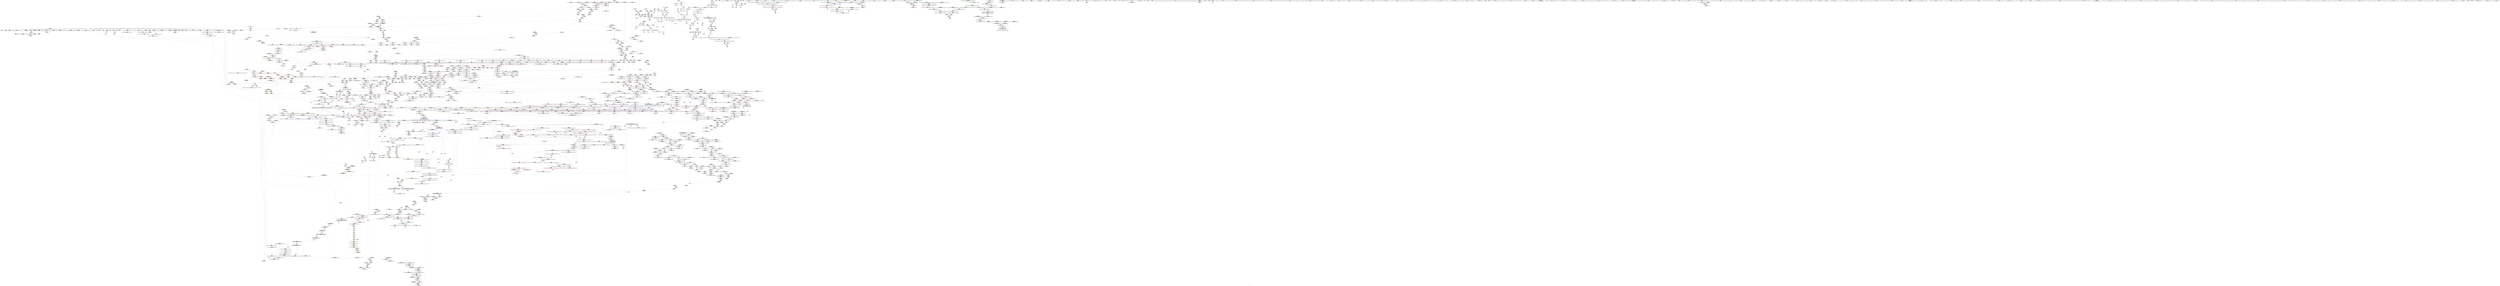 digraph "SVFG" {
	label="SVFG";

	Node0x5602b0dd1780 [shape=record,color=grey,label="{NodeID: 0\nNullPtr|{|<s34>129}}"];
	Node0x5602b0dd1780 -> Node0x5602b1431220[style=solid];
	Node0x5602b0dd1780 -> Node0x5602b1431320[style=solid];
	Node0x5602b0dd1780 -> Node0x5602b14313f0[style=solid];
	Node0x5602b0dd1780 -> Node0x5602b14314c0[style=solid];
	Node0x5602b0dd1780 -> Node0x5602b1431590[style=solid];
	Node0x5602b0dd1780 -> Node0x5602b1431660[style=solid];
	Node0x5602b0dd1780 -> Node0x5602b1431730[style=solid];
	Node0x5602b0dd1780 -> Node0x5602b1431800[style=solid];
	Node0x5602b0dd1780 -> Node0x5602b14318d0[style=solid];
	Node0x5602b0dd1780 -> Node0x5602b14319a0[style=solid];
	Node0x5602b0dd1780 -> Node0x5602b1431a70[style=solid];
	Node0x5602b0dd1780 -> Node0x5602b1431b40[style=solid];
	Node0x5602b0dd1780 -> Node0x5602b1431c10[style=solid];
	Node0x5602b0dd1780 -> Node0x5602b1431ce0[style=solid];
	Node0x5602b0dd1780 -> Node0x5602b1431db0[style=solid];
	Node0x5602b0dd1780 -> Node0x5602b1431e80[style=solid];
	Node0x5602b0dd1780 -> Node0x5602b1431f50[style=solid];
	Node0x5602b0dd1780 -> Node0x5602b1432020[style=solid];
	Node0x5602b0dd1780 -> Node0x5602b14320f0[style=solid];
	Node0x5602b0dd1780 -> Node0x5602b14321c0[style=solid];
	Node0x5602b0dd1780 -> Node0x5602b1432290[style=solid];
	Node0x5602b0dd1780 -> Node0x5602b1432360[style=solid];
	Node0x5602b0dd1780 -> Node0x5602b1432430[style=solid];
	Node0x5602b0dd1780 -> Node0x5602b1432500[style=solid];
	Node0x5602b0dd1780 -> Node0x5602b14325d0[style=solid];
	Node0x5602b0dd1780 -> Node0x5602b14326a0[style=solid];
	Node0x5602b0dd1780 -> Node0x5602b1470a90[style=solid];
	Node0x5602b0dd1780 -> Node0x5602b1474d60[style=solid];
	Node0x5602b0dd1780 -> Node0x5602b1474e30[style=solid];
	Node0x5602b0dd1780 -> Node0x5602b1474f00[style=solid];
	Node0x5602b0dd1780 -> Node0x5602b1476690[style=solid];
	Node0x5602b0dd1780 -> Node0x5602b0b1db00[style=solid];
	Node0x5602b0dd1780 -> Node0x5602b145e0d0[style=solid];
	Node0x5602b0dd1780 -> Node0x5602b145f750[style=solid];
	Node0x5602b0dd1780:s34 -> Node0x5602b160fd20[style=solid,color=red];
	Node0x5602b1433300 [shape=record,color=black,label="{NodeID: 443\n378\<--377\nconv105\<--\nmain\n}"];
	Node0x5602b14425b0 [shape=record,color=red,label="{NodeID: 886\n442\<--427\n\<--__a.addr\n_ZSt3maxIiERKT_S2_S2_\n}"];
	Node0x5602b14425b0 -> Node0x5602b1472b40[style=solid];
	Node0x5602b1610d40 [shape=record,color=black,label="{NodeID: 3543\n1283 = PHI(1079, )\n0th arg _ZN9__gnu_cxx13new_allocatorIeE9constructIeJeEEEvPT_DpOT0_ }"];
	Node0x5602b1610d40 -> Node0x5602b1476f80[style=solid];
	Node0x5602b14787e0 [shape=record,color=blue,label="{NodeID: 1329\n1550\<--1549\nthis.addr\<--this\n_ZNK9__gnu_cxx13new_allocatorIeE8max_sizeEv\n}"];
	Node0x5602b14787e0 -> Node0x5602b14692c0[style=dashed];
	Node0x5602b142b770 [shape=record,color=green,label="{NodeID: 222\n1383\<--1384\n__n.addr\<--__n.addr_field_insensitive\n_ZNSt12_Vector_baseIeSaIeEE11_M_allocateEm\n}"];
	Node0x5602b142b770 -> Node0x5602b1467f40[style=solid];
	Node0x5602b142b770 -> Node0x5602b1468010[style=solid];
	Node0x5602b142b770 -> Node0x5602b1477940[style=solid];
	Node0x5602b144ebd0 [shape=record,color=purple,label="{NodeID: 665\n1047\<--1046\n_M_impl6\<--\n_ZNSt6vectorIeSaIeEE12emplace_backIJeEEEvDpOT_\n}"];
	Node0x5602b1572c20 [shape=record,color=yellow,style=double,label="{NodeID: 3322\n54V_6 = CSCHI(MR_54V_5)\npts\{1597 \}\nCS[]|{<s0>194}}"];
	Node0x5602b1572c20:s0 -> Node0x5602b1573e00[style=dashed,color=blue];
	Node0x5602b14b3260 [shape=record,color=grey,label="{NodeID: 2215\n170 = Binary(169, 153, )\n}"];
	Node0x5602b14b3260 -> Node0x5602b1471140[style=solid];
	Node0x5602b146d3c0 [shape=record,color=red,label="{NodeID: 1108\n2185\<--2182\nthis1\<--this.addr\n_ZNK9__gnu_cxx17__normal_iteratorIPKeSt6vectorIeSaIeEEEdeEv\n}"];
	Node0x5602b146d3c0 -> Node0x5602b14539d0[style=solid];
	Node0x5602b1423280 [shape=record,color=green,label="{NodeID: 1\n7\<--1\n__dso_handle\<--dummyObj\nGlob }"];
	Node0x5602b14333d0 [shape=record,color=black,label="{NodeID: 444\n400\<--399\nconv\<--\n_ZSt4log2IiEN9__gnu_cxx11__enable_ifIXsr12__is_integerIT_EE7__valueEdE6__typeES2_\n}"];
	Node0x5602b1442680 [shape=record,color=red,label="{NodeID: 887\n435\<--429\n\<--__b.addr\n_ZSt3maxIiERKT_S2_S2_\n}"];
	Node0x5602b1442680 -> Node0x5602b14428f0[style=solid];
	Node0x5602b1610e50 [shape=record,color=black,label="{NodeID: 3544\n1284 = PHI(1080, )\n1st arg _ZN9__gnu_cxx13new_allocatorIeE9constructIeJeEEEvPT_DpOT0_ }"];
	Node0x5602b1610e50 -> Node0x5602b1477050[style=solid];
	Node0x5602b14788b0 [shape=record,color=blue,label="{NodeID: 1330\n1559\<--1557\n__a.addr\<--__a\n_ZNSt16allocator_traitsISaIeEE8allocateERS0_m\n}"];
	Node0x5602b14788b0 -> Node0x5602b1469390[style=dashed];
	Node0x5602b142b840 [shape=record,color=green,label="{NodeID: 223\n1395\<--1396\n_ZNSt16allocator_traitsISaIeEE8allocateERS0_m\<--_ZNSt16allocator_traitsISaIeEE8allocateERS0_m_field_insensitive\n}"];
	Node0x5602b144eca0 [shape=record,color=purple,label="{NodeID: 666\n1048\<--1046\n_M_finish7\<--\n_ZNSt6vectorIeSaIeEE12emplace_backIJeEEEvDpOT_\n}"];
	Node0x5602b144eca0 -> Node0x5602b1465360[style=solid];
	Node0x5602b144eca0 -> Node0x5602b1475b30[style=solid];
	Node0x5602b1572d80 [shape=record,color=yellow,style=double,label="{NodeID: 3323\n54V_2 = CSCHI(MR_54V_1)\npts\{1597 \}\nCS[]|{<s0>94|<s1>97}}"];
	Node0x5602b1572d80:s0 -> Node0x5602b1572960[style=dashed,color=blue];
	Node0x5602b1572d80:s1 -> Node0x5602b1572ac0[style=dashed,color=blue];
	Node0x5602b14b33e0 [shape=record,color=grey,label="{NodeID: 2216\n162 = Binary(156, 161, )\n}"];
	Node0x5602b14b33e0 -> Node0x5602b1471070[style=solid];
	Node0x5602b146d490 [shape=record,color=red,label="{NodeID: 1109\n2187\<--2186\n\<--_M_current\n_ZNK9__gnu_cxx17__normal_iteratorIPKeSt6vectorIeSaIeEEEdeEv\n}"];
	Node0x5602b146d490 -> Node0x5602b144a180[style=solid];
	Node0x5602b1423310 [shape=record,color=green,label="{NodeID: 2\n10\<--1\n_ZSt3cin\<--dummyObj\nGlob }"];
	Node0x5602b14334a0 [shape=record,color=black,label="{NodeID: 445\n394\<--401\n_ZSt4log2IiEN9__gnu_cxx11__enable_ifIXsr12__is_integerIT_EE7__valueEdE6__typeES2__ret\<--call\n_ZSt4log2IiEN9__gnu_cxx11__enable_ifIXsr12__is_integerIT_EE7__valueEdE6__typeES2_\n|{<s0>5}}"];
	Node0x5602b14334a0:s0 -> Node0x5602b1601000[style=solid,color=blue];
	Node0x5602b1442750 [shape=record,color=red,label="{NodeID: 888\n439\<--429\n\<--__b.addr\n_ZSt3maxIiERKT_S2_S2_\n}"];
	Node0x5602b1442750 -> Node0x5602b1472a70[style=solid];
	Node0x5602b1610f60 [shape=record,color=black,label="{NodeID: 3545\n1285 = PHI(1082, )\n2nd arg _ZN9__gnu_cxx13new_allocatorIeE9constructIeJeEEEvPT_DpOT0_ }"];
	Node0x5602b1610f60 -> Node0x5602b1477120[style=solid];
	Node0x5602b1478980 [shape=record,color=blue,label="{NodeID: 1331\n1561\<--1558\n__n.addr\<--__n\n_ZNSt16allocator_traitsISaIeEE8allocateERS0_m\n}"];
	Node0x5602b1478980 -> Node0x5602b1469460[style=dashed];
	Node0x5602b142b940 [shape=record,color=green,label="{NodeID: 224\n1406\<--1407\n__first.addr\<--__first.addr_field_insensitive\n_ZSt34__uninitialized_move_if_noexcept_aIPeS0_SaIeEET0_T_S3_S2_RT1_\n}"];
	Node0x5602b142b940 -> Node0x5602b14680e0[style=solid];
	Node0x5602b142b940 -> Node0x5602b1477a10[style=solid];
	Node0x5602b144ed70 [shape=record,color=purple,label="{NodeID: 667\n1050\<--1049\nincdec.ptr\<--\n_ZNSt6vectorIeSaIeEE12emplace_backIJeEEEvDpOT_\n}"];
	Node0x5602b144ed70 -> Node0x5602b1475b30[style=solid];
	Node0x5602b1572ee0 [shape=record,color=yellow,style=double,label="{NodeID: 3324\n526V_2 = CSCHI(MR_526V_1)\npts\{16460000 \}\nCS[]}"];
	Node0x5602b1572ee0 -> Node0x5602b1469ae0[style=dashed];
	Node0x5602b14b3560 [shape=record,color=grey,label="{NodeID: 2217\n376 = Binary(375, 153, )\n}"];
	Node0x5602b146d560 [shape=record,color=red,label="{NodeID: 1110\n2198\<--2192\nthis1\<--this.addr\n_ZN9__gnu_cxx17__normal_iteratorIPKeSt6vectorIeSaIeEEEC2ERKS2_\n}"];
	Node0x5602b146d560 -> Node0x5602b1453aa0[style=solid];
	Node0x5602b14239d0 [shape=record,color=green,label="{NodeID: 3\n11\<--1\n.str\<--dummyObj\nGlob }"];
	Node0x5602b1433570 [shape=record,color=black,label="{NodeID: 446\n422\<--445\n_ZSt3maxIiERKT_S2_S2__ret\<--\n_ZSt3maxIiERKT_S2_S2_\n|{<s0>12}}"];
	Node0x5602b1433570:s0 -> Node0x5602b1601c90[style=solid,color=blue];
	Node0x5602b1442820 [shape=record,color=red,label="{NodeID: 889\n434\<--433\n\<--\n_ZSt3maxIiERKT_S2_S2_\n}"];
	Node0x5602b1442820 -> Node0x5602b145cd50[style=solid];
	Node0x5602b1611070 [shape=record,color=black,label="{NodeID: 3546\n712 = PHI(641, )\n0th arg _ZSt8_DestroyIPeEvT_S1_ }"];
	Node0x5602b1611070 -> Node0x5602b1473df0[style=solid];
	Node0x5602b1478a50 [shape=record,color=blue,label="{NodeID: 1332\n1576\<--1573\nthis.addr\<--this\n_ZN9__gnu_cxx13new_allocatorIeE8allocateEmPKv\n}"];
	Node0x5602b1478a50 -> Node0x5602b1469530[style=dashed];
	Node0x5602b142ba10 [shape=record,color=green,label="{NodeID: 225\n1408\<--1409\n__last.addr\<--__last.addr_field_insensitive\n_ZSt34__uninitialized_move_if_noexcept_aIPeS0_SaIeEET0_T_S3_S2_RT1_\n}"];
	Node0x5602b142ba10 -> Node0x5602b14681b0[style=solid];
	Node0x5602b142ba10 -> Node0x5602b1477ae0[style=solid];
	Node0x5602b144ee40 [shape=record,color=purple,label="{NodeID: 668\n1118\<--1098\ncoerce.dive\<--__position\n_ZNSt6vectorIeSaIeEE17_M_realloc_insertIJeEEEvN9__gnu_cxx17__normal_iteratorIPeS1_EEDpOT_\n}"];
	Node0x5602b144ee40 -> Node0x5602b1476010[style=solid];
	Node0x5602b1573040 [shape=record,color=yellow,style=double,label="{NodeID: 3325\n54V_2 = CSCHI(MR_54V_1)\npts\{1597 \}\nCS[]|{<s0>135}}"];
	Node0x5602b1573040:s0 -> Node0x5602b1571770[style=dashed,color=blue];
	Node0x5602b14b36e0 [shape=record,color=grey,label="{NodeID: 2218\n298 = Binary(297, 153, )\n|{<s0>13}}"];
	Node0x5602b14b36e0:s0 -> Node0x5602b160cee0[style=solid,color=red];
	Node0x5602b146d630 [shape=record,color=red,label="{NodeID: 1111\n2200\<--2194\n\<--__i.addr\n_ZN9__gnu_cxx17__normal_iteratorIPKeSt6vectorIeSaIeEEEC2ERKS2_\n}"];
	Node0x5602b146d630 -> Node0x5602b146d700[style=solid];
	Node0x5602b1423a60 [shape=record,color=green,label="{NodeID: 4\n13\<--1\n.str.1\<--dummyObj\nGlob }"];
	Node0x5602b1433640 [shape=record,color=black,label="{NodeID: 447\n496\<--503\n_ZNKSt14priority_queueIeSt6vectorIeSaIeEESt4lessIeEE4sizeEv_ret\<--call\n_ZNKSt14priority_queueIeSt6vectorIeSaIeEESt4lessIeEE4sizeEv\n|{<s0>18|<s1>24}}"];
	Node0x5602b1433640:s0 -> Node0x5602b16009e0[style=solid,color=blue];
	Node0x5602b1433640:s1 -> Node0x5602b1601da0[style=solid,color=blue];
	Node0x5602b14428f0 [shape=record,color=red,label="{NodeID: 890\n436\<--435\n\<--\n_ZSt3maxIiERKT_S2_S2_\n}"];
	Node0x5602b14428f0 -> Node0x5602b145cd50[style=solid];
	Node0x5602b1611180 [shape=record,color=black,label="{NodeID: 3547\n713 = PHI(642, )\n1st arg _ZSt8_DestroyIPeEvT_S1_ }"];
	Node0x5602b1611180 -> Node0x5602b1473ec0[style=solid];
	Node0x5602b1478b20 [shape=record,color=blue,label="{NodeID: 1333\n1578\<--1574\n__n.addr\<--__n\n_ZN9__gnu_cxx13new_allocatorIeE8allocateEmPKv\n}"];
	Node0x5602b1478b20 -> Node0x5602b1469600[style=dashed];
	Node0x5602b1478b20 -> Node0x5602b14696d0[style=dashed];
	Node0x5602b142bae0 [shape=record,color=green,label="{NodeID: 226\n1410\<--1411\n__result.addr\<--__result.addr_field_insensitive\n_ZSt34__uninitialized_move_if_noexcept_aIPeS0_SaIeEET0_T_S3_S2_RT1_\n}"];
	Node0x5602b142bae0 -> Node0x5602b1468280[style=solid];
	Node0x5602b142bae0 -> Node0x5602b1477bb0[style=solid];
	Node0x5602b144ef10 [shape=record,color=purple,label="{NodeID: 669\n1129\<--1108\ncoerce.dive3\<--ref.tmp\n_ZNSt6vectorIeSaIeEE17_M_realloc_insertIJeEEEvN9__gnu_cxx17__normal_iteratorIPeS1_EEDpOT_\n}"];
	Node0x5602b144ef10 -> Node0x5602b1476350[style=solid];
	Node0x5602b15731a0 [shape=record,color=yellow,style=double,label="{NodeID: 3326\n54V_2 = CSCHI(MR_54V_1)\npts\{1597 \}\nCS[]|{<s0>139}}"];
	Node0x5602b15731a0:s0 -> Node0x5602b1573040[style=dashed,color=blue];
	Node0x5602b14b3860 [shape=record,color=grey,label="{NodeID: 2219\n301 = Binary(302, 300, )\n}"];
	Node0x5602b14b3860 -> Node0x5602b1471d70[style=solid];
	Node0x5602b146d700 [shape=record,color=red,label="{NodeID: 1112\n2201\<--2200\n\<--\n_ZN9__gnu_cxx17__normal_iteratorIPKeSt6vectorIeSaIeEEEC2ERKS2_\n}"];
	Node0x5602b146d700 -> Node0x5602b147d030[style=solid];
	Node0x5602b1423af0 [shape=record,color=green,label="{NodeID: 5\n16\<--1\n\<--dummyObj\nCan only get source location for instruction, argument, global var or function.}"];
	Node0x5602b1433710 [shape=record,color=black,label="{NodeID: 448\n507\<--514\n_ZNKSt14priority_queueIeSt6vectorIeSaIeEESt4lessIeEE3topEv_ret\<--call\n_ZNKSt14priority_queueIeSt6vectorIeSaIeEESt4lessIeEE3topEv\n|{<s0>19|<s1>21|<s2>25}}"];
	Node0x5602b1433710:s0 -> Node0x5602b1600af0[style=solid,color=blue];
	Node0x5602b1433710:s1 -> Node0x5602b1600c00[style=solid,color=blue];
	Node0x5602b1433710:s2 -> Node0x5602b1601eb0[style=solid,color=blue];
	Node0x5602b14429c0 [shape=record,color=red,label="{NodeID: 891\n466\<--454\nthis1\<--this.addr\n_ZNSt14priority_queueIeSt6vectorIeSaIeEESt4lessIeEE4pushEOe\n}"];
	Node0x5602b14429c0 -> Node0x5602b144bff0[style=solid];
	Node0x5602b14429c0 -> Node0x5602b144c0c0[style=solid];
	Node0x5602b14429c0 -> Node0x5602b144c190[style=solid];
	Node0x5602b14429c0 -> Node0x5602b144c260[style=solid];
	Node0x5602b1611290 [shape=record,color=black,label="{NodeID: 3548\n1451 = PHI(1194, 2271, )\n0th arg _ZNSt16allocator_traitsISaIeEE7destroyIeEEvRS0_PT_ }"];
	Node0x5602b1611290 -> Node0x5602b1477fc0[style=solid];
	Node0x5602b1478bf0 [shape=record,color=blue,label="{NodeID: 1334\n1580\<--1575\n.addr\<--\n_ZN9__gnu_cxx13new_allocatorIeE8allocateEmPKv\n}"];
	Node0x5602b142bbb0 [shape=record,color=green,label="{NodeID: 227\n1412\<--1413\n__alloc.addr\<--__alloc.addr_field_insensitive\n_ZSt34__uninitialized_move_if_noexcept_aIPeS0_SaIeEET0_T_S3_S2_RT1_\n}"];
	Node0x5602b142bbb0 -> Node0x5602b1468350[style=solid];
	Node0x5602b142bbb0 -> Node0x5602b1477c80[style=solid];
	Node0x5602b144efe0 [shape=record,color=purple,label="{NodeID: 670\n1142\<--1141\n_M_impl\<--\n_ZNSt6vectorIeSaIeEE17_M_realloc_insertIJeEEEvN9__gnu_cxx17__normal_iteratorIPeS1_EEDpOT_\n}"];
	Node0x5602b144efe0 -> Node0x5602b1446630[style=solid];
	Node0x5602b1573300 [shape=record,color=yellow,style=double,label="{NodeID: 3327\n54V_2 = CSCHI(MR_54V_1)\npts\{1597 \}\nCS[]|{<s0>142}}"];
	Node0x5602b1573300:s0 -> Node0x5602b15731a0[style=dashed,color=blue];
	Node0x5602b14b39e0 [shape=record,color=grey,label="{NodeID: 2220\n366 = Binary(326, 365, )\n}"];
	Node0x5602b14b39e0 -> Node0x5602b14724c0[style=solid];
	Node0x5602b146d7d0 [shape=record,color=red,label="{NodeID: 1113\n2247\<--2246\n\<--coerce.dive7\n_ZSt8pop_heapIN9__gnu_cxx17__normal_iteratorIPeSt6vectorIeSaIeEEEESt4lessIeEEvT_S9_T0_\n|{<s0>181}}"];
	Node0x5602b146d7d0:s0 -> Node0x5602b160de90[style=solid,color=red];
	Node0x5602b1423b80 [shape=record,color=green,label="{NodeID: 6\n73\<--1\n\<--dummyObj\nCan only get source location for instruction, argument, global var or function.|{<s0>3}}"];
	Node0x5602b1423b80:s0 -> Node0x5602b160a8b0[style=solid,color=red];
	Node0x5602b14337e0 [shape=record,color=black,label="{NodeID: 449\n565\<--576\n_ZSt3powee_ret\<--call\n_ZSt3powee\n|{<s0>4}}"];
	Node0x5602b14337e0:s0 -> Node0x5602b1600ef0[style=solid,color=blue];
	Node0x5602b1442a90 [shape=record,color=red,label="{NodeID: 892\n468\<--456\n\<--__x.addr\n_ZNSt14priority_queueIeSt6vectorIeSaIeEESt4lessIeEE4pushEOe\n|{<s0>30}}"];
	Node0x5602b1442a90:s0 -> Node0x5602b160e4f0[style=solid,color=red];
	Node0x5602b1611470 [shape=record,color=black,label="{NodeID: 3549\n1452 = PHI(1197, 2275, )\n1st arg _ZNSt16allocator_traitsISaIeEE7destroyIeEEvRS0_PT_ }"];
	Node0x5602b1611470 -> Node0x5602b1478090[style=solid];
	Node0x5602b1478cc0 [shape=record,color=blue,label="{NodeID: 1335\n1622\<--1606\ncoerce.dive\<--__first.coerce\n_ZSt22__uninitialized_copy_aISt13move_iteratorIPeES1_eET0_T_S4_S3_RSaIT1_E\n}"];
	Node0x5602b1478cc0 -> Node0x5602b146fc60[style=dashed];
	Node0x5602b142bc80 [shape=record,color=green,label="{NodeID: 228\n1414\<--1415\nagg.tmp\<--agg.tmp_field_insensitive\n_ZSt34__uninitialized_move_if_noexcept_aIPeS0_SaIeEET0_T_S3_S2_RT1_\n}"];
	Node0x5602b142bc80 -> Node0x5602b1450360[style=solid];
	Node0x5602b142bc80 -> Node0x5602b1450430[style=solid];
	Node0x5602b144f0b0 [shape=record,color=purple,label="{NodeID: 671\n1152\<--1151\n_M_impl7\<--\n_ZNSt6vectorIeSaIeEE17_M_realloc_insertIJeEEEvN9__gnu_cxx17__normal_iteratorIPeS1_EEDpOT_\n}"];
	Node0x5602b1573460 [shape=record,color=yellow,style=double,label="{NodeID: 3328\n54V_2 = CSCHI(MR_54V_1)\npts\{1597 \}\nCS[]|{<s0>147}}"];
	Node0x5602b1573460:s0 -> Node0x5602b1573300[style=dashed,color=blue];
	Node0x5602b14b3b60 [shape=record,color=grey,label="{NodeID: 2221\n332 = Binary(331, 153, )\n}"];
	Node0x5602b14b3b60 -> Node0x5602b1472180[style=solid];
	Node0x5602b146d8a0 [shape=record,color=red,label="{NodeID: 1114\n2249\<--2248\n\<--coerce.dive8\n_ZSt8pop_heapIN9__gnu_cxx17__normal_iteratorIPeSt6vectorIeSaIeEEEESt4lessIeEEvT_S9_T0_\n|{<s0>181}}"];
	Node0x5602b146d8a0:s0 -> Node0x5602b160dfa0[style=solid,color=red];
	Node0x5602b1423c10 [shape=record,color=green,label="{NodeID: 7\n141\<--1\n\<--dummyObj\nCan only get source location for instruction, argument, global var or function.}"];
	Node0x5602b14338b0 [shape=record,color=black,label="{NodeID: 450\n595\<--594\n\<--this1\n_ZNSt6vectorIeSaIeEED2Ev\n}"];
	Node0x5602b14338b0 -> Node0x5602b144cc20[style=solid];
	Node0x5602b14338b0 -> Node0x5602b144ccf0[style=solid];
	Node0x5602b1442b60 [shape=record,color=red,label="{NodeID: 893\n489\<--488\n\<--coerce.dive9\n_ZNSt14priority_queueIeSt6vectorIeSaIeEESt4lessIeEE4pushEOe\n|{<s0>34}}"];
	Node0x5602b1442b60:s0 -> Node0x5602b1611770[style=solid,color=red];
	Node0x5602b16115f0 [shape=record,color=black,label="{NodeID: 3550\n497 = PHI(116, 116, )\n0th arg _ZNKSt14priority_queueIeSt6vectorIeSaIeEESt4lessIeEE4sizeEv }"];
	Node0x5602b16115f0 -> Node0x5602b1472f50[style=solid];
	Node0x5602b1478d90 [shape=record,color=blue,label="{NodeID: 1336\n1624\<--1607\ncoerce.dive1\<--__last.coerce\n_ZSt22__uninitialized_copy_aISt13move_iteratorIPeES1_eET0_T_S4_S3_RSaIT1_E\n}"];
	Node0x5602b1478d90 -> Node0x5602b146fd30[style=dashed];
	Node0x5602b1434210 [shape=record,color=green,label="{NodeID: 229\n1416\<--1417\nagg.tmp1\<--agg.tmp1_field_insensitive\n_ZSt34__uninitialized_move_if_noexcept_aIPeS0_SaIeEET0_T_S3_S2_RT1_\n}"];
	Node0x5602b1434210 -> Node0x5602b1450500[style=solid];
	Node0x5602b1434210 -> Node0x5602b14505d0[style=solid];
	Node0x5602b144f180 [shape=record,color=purple,label="{NodeID: 672\n1153\<--1151\n_M_start\<--\n_ZNSt6vectorIeSaIeEE17_M_realloc_insertIJeEEEvN9__gnu_cxx17__normal_iteratorIPeS1_EEDpOT_\n}"];
	Node0x5602b144f180 -> Node0x5602b1466af0[style=solid];
	Node0x5602b15735c0 [shape=record,color=yellow,style=double,label="{NodeID: 3329\n54V_2 = CSCHI(MR_54V_1)\npts\{1597 \}\nCS[]|{<s0>151}}"];
	Node0x5602b15735c0:s0 -> Node0x5602b1573460[style=dashed,color=blue];
	Node0x5602b14b3ce0 [shape=record,color=grey,label="{NodeID: 2222\n325 = Binary(326, 324, )\n}"];
	Node0x5602b14b3ce0 -> Node0x5602b14720b0[style=solid];
	Node0x5602b146d970 [shape=record,color=red,label="{NodeID: 1115\n2251\<--2250\n\<--coerce.dive9\n_ZSt8pop_heapIN9__gnu_cxx17__normal_iteratorIPeSt6vectorIeSaIeEEEESt4lessIeEEvT_S9_T0_\n|{<s0>181}}"];
	Node0x5602b146d970:s0 -> Node0x5602b160e0b0[style=solid,color=red];
	Node0x5602b1423ca0 [shape=record,color=green,label="{NodeID: 8\n146\<--1\n\<--dummyObj\nCan only get source location for instruction, argument, global var or function.}"];
	Node0x5602b1553310 [shape=record,color=yellow,style=double,label="{NodeID: 2665\n54V_1 = ENCHI(MR_54V_0)\npts\{1597 \}\nFun[_ZSt8pop_heapIN9__gnu_cxx17__normal_iteratorIPeSt6vectorIeSaIeEEEESt4lessIeEEvT_S9_T0_]|{|<s1>181|<s2>181|<s3>181}}"];
	Node0x5602b1553310 -> Node0x5602b151df80[style=dashed];
	Node0x5602b1553310:s1 -> Node0x5602b146dff0[style=dashed,color=red];
	Node0x5602b1553310:s2 -> Node0x5602b146e0c0[style=dashed,color=red];
	Node0x5602b1553310:s3 -> Node0x5602b147dd30[style=dashed,color=red];
	Node0x5602b1433980 [shape=record,color=black,label="{NodeID: 451\n599\<--594\n\<--this1\n_ZNSt6vectorIeSaIeEED2Ev\n}"];
	Node0x5602b1433980 -> Node0x5602b144cdc0[style=solid];
	Node0x5602b1433980 -> Node0x5602b144ce90[style=solid];
	Node0x5602b1442c30 [shape=record,color=red,label="{NodeID: 894\n491\<--490\n\<--coerce.dive10\n_ZNSt14priority_queueIeSt6vectorIeSaIeEESt4lessIeEE4pushEOe\n|{<s0>34}}"];
	Node0x5602b1442c30:s0 -> Node0x5602b1611880[style=solid,color=red];
	Node0x5602b1611770 [shape=record,color=black,label="{NodeID: 3551\n919 = PHI(489, )\n0th arg _ZSt9push_heapIN9__gnu_cxx17__normal_iteratorIPeSt6vectorIeSaIeEEEESt4lessIeEEvT_S9_T0_ }"];
	Node0x5602b1611770 -> Node0x5602b14753e0[style=solid];
	Node0x5602b1478e60 [shape=record,color=blue,label="{NodeID: 1337\n1614\<--1608\n__result.addr\<--__result\n_ZSt22__uninitialized_copy_aISt13move_iteratorIPeES1_eET0_T_S4_S3_RSaIT1_E\n}"];
	Node0x5602b1478e60 -> Node0x5602b14697a0[style=dashed];
	Node0x5602b14342e0 [shape=record,color=green,label="{NodeID: 230\n1424\<--1425\n_ZSt32__make_move_if_noexcept_iteratorIeSt13move_iteratorIPeEET0_PT_\<--_ZSt32__make_move_if_noexcept_iteratorIeSt13move_iteratorIPeEET0_PT__field_insensitive\n}"];
	Node0x5602b144f250 [shape=record,color=purple,label="{NodeID: 673\n1167\<--1166\nincdec.ptr\<--\n_ZNSt6vectorIeSaIeEE17_M_realloc_insertIJeEEEvN9__gnu_cxx17__normal_iteratorIPeS1_EEDpOT_\n}"];
	Node0x5602b144f250 -> Node0x5602b1476830[style=solid];
	Node0x5602b1573720 [shape=record,color=yellow,style=double,label="{NodeID: 3330\n318V_2 = CSCHI(MR_318V_1)\npts\{19470000 \}\nCS[]}"];
	Node0x5602b1573720 -> Node0x5602b146b820[style=dashed];
	Node0x5602b14b3e60 [shape=record,color=grey,label="{NodeID: 2223\n356 = Binary(354, 355, )\n}"];
	Node0x5602b14b3e60 -> Node0x5602b14723f0[style=solid];
	Node0x5602b146da40 [shape=record,color=red,label="{NodeID: 1116\n2262\<--2259\nthis1\<--this.addr\n_ZNSt6vectorIeSaIeEE8pop_backEv\n}"];
	Node0x5602b146da40 -> Node0x5602b144a730[style=solid];
	Node0x5602b146da40 -> Node0x5602b144a800[style=solid];
	Node0x5602b146da40 -> Node0x5602b144a8d0[style=solid];
	Node0x5602b1423d60 [shape=record,color=green,label="{NodeID: 9\n153\<--1\n\<--dummyObj\nCan only get source location for instruction, argument, global var or function.}"];
	Node0x5602b1433a50 [shape=record,color=black,label="{NodeID: 452\n603\<--594\n\<--this1\n_ZNSt6vectorIeSaIeEED2Ev\n|{<s0>43}}"];
	Node0x5602b1433a50:s0 -> Node0x5602b1609ee0[style=solid,color=red];
	Node0x5602b1442d00 [shape=record,color=red,label="{NodeID: 895\n501\<--498\nthis1\<--this.addr\n_ZNKSt14priority_queueIeSt6vectorIeSaIeEESt4lessIeEE4sizeEv\n}"];
	Node0x5602b1442d00 -> Node0x5602b144c330[style=solid];
	Node0x5602b1611880 [shape=record,color=black,label="{NodeID: 3552\n920 = PHI(491, )\n1st arg _ZSt9push_heapIN9__gnu_cxx17__normal_iteratorIPeSt6vectorIeSaIeEEEESt4lessIeEEvT_S9_T0_ }"];
	Node0x5602b1611880 -> Node0x5602b14754b0[style=solid];
	Node0x5602b15453b0 [shape=record,color=yellow,style=double,label="{NodeID: 2445\n67V_1 = ENCHI(MR_67V_0)\npts\{1170000 1170001 1170002 \}\nFun[_ZNSt14priority_queueIeSt6vectorIeSaIeEESt4lessIeEEC2IS2_vEEv]|{<s0>29}}"];
	Node0x5602b15453b0:s0 -> Node0x5602b1550c80[style=dashed,color=red];
	Node0x5602b1478f30 [shape=record,color=blue,label="{NodeID: 1338\n1616\<--1609\n.addr\<--\n_ZSt22__uninitialized_copy_aISt13move_iteratorIPeES1_eET0_T_S4_S3_RSaIT1_E\n}"];
	Node0x5602b14343e0 [shape=record,color=green,label="{NodeID: 231\n1439\<--1440\n_ZSt22__uninitialized_copy_aISt13move_iteratorIPeES1_eET0_T_S4_S3_RSaIT1_E\<--_ZSt22__uninitialized_copy_aISt13move_iteratorIPeES1_eET0_T_S4_S3_RSaIT1_E_field_insensitive\n}"];
	Node0x5602b144f320 [shape=record,color=purple,label="{NodeID: 674\n1172\<--1171\n_M_impl13\<--\n_ZNSt6vectorIeSaIeEE17_M_realloc_insertIJeEEEvN9__gnu_cxx17__normal_iteratorIPeS1_EEDpOT_\n}"];
	Node0x5602b1573880 [shape=record,color=yellow,style=double,label="{NodeID: 3331\n199V_2 = CSCHI(MR_199V_1)\npts\{21030000 \}\nCS[]}"];
	Node0x5602b1573880 -> Node0x5602b146cba0[style=dashed];
	Node0x5602b14b3fe0 [shape=record,color=grey,label="{NodeID: 2224\n1326 = Binary(1322, 1325, )\n}"];
	Node0x5602b14b3fe0 -> Node0x5602b145d1d0[style=solid];
	Node0x5602b146db10 [shape=record,color=red,label="{NodeID: 1117\n2266\<--2265\n\<--_M_finish\n_ZNSt6vectorIeSaIeEE8pop_backEv\n}"];
	Node0x5602b146db10 -> Node0x5602b143cc50[style=solid];
	Node0x5602b1423e60 [shape=record,color=green,label="{NodeID: 10\n195\<--1\n\<--dummyObj\nCan only get source location for instruction, argument, global var or function.}"];
	Node0x5602b1433b20 [shape=record,color=black,label="{NodeID: 453\n610\<--594\n\<--this1\n_ZNSt6vectorIeSaIeEED2Ev\n|{<s0>45}}"];
	Node0x5602b1433b20:s0 -> Node0x5602b160c950[style=solid,color=red];
	Node0x5602b1442dd0 [shape=record,color=red,label="{NodeID: 896\n512\<--509\nthis1\<--this.addr\n_ZNKSt14priority_queueIeSt6vectorIeSaIeEESt4lessIeEE3topEv\n}"];
	Node0x5602b1442dd0 -> Node0x5602b144c400[style=solid];
	Node0x5602b1611990 [shape=record,color=black,label="{NodeID: 3553\n566 = PHI(87, )\n0th arg _ZSt3powee }"];
	Node0x5602b1611990 -> Node0x5602b1473430[style=solid];
	Node0x5602b1479000 [shape=record,color=blue, style = dotted,label="{NodeID: 1339\n2550\<--2552\noffset_0\<--dummyVal\n_ZSt22__uninitialized_copy_aISt13move_iteratorIPeES1_eET0_T_S4_S3_RSaIT1_E\n}"];
	Node0x5602b1479000 -> Node0x5602b1469870[style=dashed];
	Node0x5602b14344e0 [shape=record,color=green,label="{NodeID: 232\n1444\<--1445\nthis.addr\<--this.addr_field_insensitive\n_ZNK9__gnu_cxx17__normal_iteratorIPeSt6vectorIeSaIeEEE4baseEv\n}"];
	Node0x5602b14344e0 -> Node0x5602b14685c0[style=solid];
	Node0x5602b14344e0 -> Node0x5602b1477ef0[style=solid];
	Node0x5602b144f3f0 [shape=record,color=purple,label="{NodeID: 675\n1173\<--1171\n_M_finish\<--\n_ZNSt6vectorIeSaIeEE17_M_realloc_insertIJeEEEvN9__gnu_cxx17__normal_iteratorIPeS1_EEDpOT_\n}"];
	Node0x5602b144f3f0 -> Node0x5602b1466d60[style=solid];
	Node0x5602b15739e0 [shape=record,color=yellow,style=double,label="{NodeID: 3332\n222V_2 = CSCHI(MR_222V_1)\npts\{21620000 \}\nCS[]}"];
	Node0x5602b15739e0 -> Node0x5602b146d2f0[style=dashed];
	Node0x5602b14b4160 [shape=record,color=grey,label="{NodeID: 2225\n2415 = Binary(2414, 948, )\n|{<s0>196}}"];
	Node0x5602b14b4160:s0 -> Node0x5602b160c210[style=solid,color=red];
	Node0x5602b146dbe0 [shape=record,color=red,label="{NodeID: 1118\n2275\<--2274\n\<--_M_finish4\n_ZNSt6vectorIeSaIeEE8pop_backEv\n|{<s0>182}}"];
	Node0x5602b146dbe0:s0 -> Node0x5602b1611470[style=solid,color=red];
	Node0x5602b1423f60 [shape=record,color=green,label="{NodeID: 11\n211\<--1\n\<--dummyObj\nCan only get source location for instruction, argument, global var or function.}"];
	Node0x5602b15535e0 [shape=record,color=yellow,style=double,label="{NodeID: 2668\n238V_1 = ENCHI(MR_238V_0)\npts\{22140000 \}\nFun[_ZSt8pop_heapIN9__gnu_cxx17__normal_iteratorIPeSt6vectorIeSaIeEEEESt4lessIeEEvT_S9_T0_]|{<s0>181}}"];
	Node0x5602b15535e0:s0 -> Node0x5602b1549da0[style=dashed,color=red];
	Node0x5602b1433bf0 [shape=record,color=black,label="{NodeID: 454\n620\<--594\n\<--this1\n_ZNSt6vectorIeSaIeEED2Ev\n|{<s0>46}}"];
	Node0x5602b1433bf0:s0 -> Node0x5602b160c950[style=solid,color=red];
	Node0x5602b1442ea0 [shape=record,color=red,label="{NodeID: 897\n529\<--520\nthis1\<--this.addr\n_ZNSt14priority_queueIeSt6vectorIeSaIeEESt4lessIeEE3popEv\n}"];
	Node0x5602b1442ea0 -> Node0x5602b144c810[style=solid];
	Node0x5602b1442ea0 -> Node0x5602b144c8e0[style=solid];
	Node0x5602b1442ea0 -> Node0x5602b144c9b0[style=solid];
	Node0x5602b1442ea0 -> Node0x5602b144ca80[style=solid];
	Node0x5602b1611aa0 [shape=record,color=black,label="{NodeID: 3554\n567 = PHI(88, )\n1st arg _ZSt3powee }"];
	Node0x5602b1611aa0 -> Node0x5602b1473500[style=solid];
	Node0x5602b14790d0 [shape=record,color=blue, style = dotted,label="{NodeID: 1340\n2553\<--2555\noffset_0\<--dummyVal\n_ZSt22__uninitialized_copy_aISt13move_iteratorIPeES1_eET0_T_S4_S3_RSaIT1_E\n}"];
	Node0x5602b14790d0 -> Node0x5602b1469940[style=dashed];
	Node0x5602b14345b0 [shape=record,color=green,label="{NodeID: 233\n1453\<--1454\n__a.addr\<--__a.addr_field_insensitive\n_ZNSt16allocator_traitsISaIeEE7destroyIeEEvRS0_PT_\n}"];
	Node0x5602b14345b0 -> Node0x5602b1468690[style=solid];
	Node0x5602b14345b0 -> Node0x5602b1477fc0[style=solid];
	Node0x5602b144f4c0 [shape=record,color=purple,label="{NodeID: 676\n1193\<--1192\n_M_impl17\<--\n_ZNSt6vectorIeSaIeEE17_M_realloc_insertIJeEEEvN9__gnu_cxx17__normal_iteratorIPeS1_EEDpOT_\n}"];
	Node0x5602b144f4c0 -> Node0x5602b1446700[style=solid];
	Node0x5602b14b42e0 [shape=record,color=grey,label="{NodeID: 2226\n2408 = Binary(2011, 2407, )\n}"];
	Node0x5602b14b42e0 -> Node0x5602b147e480[style=solid];
	Node0x5602b146dcb0 [shape=record,color=red,label="{NodeID: 1119\n2289\<--2286\nthis1\<--this.addr\n_ZN9__gnu_cxx5__ops15_Iter_comp_iterISt4lessIeEEC2ES3_\n}"];
	Node0x5602b146dcb0 -> Node0x5602b143cf90[style=solid];
	Node0x5602b1424060 [shape=record,color=green,label="{NodeID: 12\n223\<--1\n\<--dummyObj\nCan only get source location for instruction, argument, global var or function.}"];
	Node0x5602b1433cc0 [shape=record,color=black,label="{NodeID: 455\n654\<--653\n\<--_M_impl\n_ZNSt12_Vector_baseIeSaIeEE19_M_get_Tp_allocatorEv\n}"];
	Node0x5602b1433cc0 -> Node0x5602b1433d90[style=solid];
	Node0x5602b1442f70 [shape=record,color=red,label="{NodeID: 898\n540\<--539\n\<--coerce.dive7\n_ZNSt14priority_queueIeSt6vectorIeSaIeEESt4lessIeEE3popEv\n|{<s0>39}}"];
	Node0x5602b1442f70:s0 -> Node0x5602b1614410[style=solid,color=red];
	Node0x5602b1611be0 [shape=record,color=black,label="{NodeID: 3555\n850 = PHI(840, )\n0th arg _ZNSt12_Vector_baseIeSaIeEEC2Ev }"];
	Node0x5602b1611be0 -> Node0x5602b1474bc0[style=solid];
	Node0x5602b14791a0 [shape=record,color=blue,label="{NodeID: 1341\n1647\<--1644\n__i.addr\<--__i\n_ZSt32__make_move_if_noexcept_iteratorIeSt13move_iteratorIPeEET0_PT_\n}"];
	Node0x5602b14791a0 -> Node0x5602b1469a10[style=dashed];
	Node0x5602b1434680 [shape=record,color=green,label="{NodeID: 234\n1455\<--1456\n__p.addr\<--__p.addr_field_insensitive\n_ZNSt16allocator_traitsISaIeEE7destroyIeEEvRS0_PT_\n}"];
	Node0x5602b1434680 -> Node0x5602b1468760[style=solid];
	Node0x5602b1434680 -> Node0x5602b1478090[style=solid];
	Node0x5602b144f590 [shape=record,color=purple,label="{NodeID: 677\n1225\<--1224\n_M_impl25\<--\n_ZNSt6vectorIeSaIeEE17_M_realloc_insertIJeEEEvN9__gnu_cxx17__normal_iteratorIPeS1_EEDpOT_\n}"];
	Node0x5602b14b4460 [shape=record,color=grey,label="{NodeID: 2227\n2050 = Binary(2049, 2011, )\n}"];
	Node0x5602b14b4460 -> Node0x5602b147be50[style=solid];
	Node0x5602b146dd80 [shape=record,color=red,label="{NodeID: 1120\n2298\<--2295\nthis1\<--this.addr\n_ZN9__gnu_cxx17__normal_iteratorIPeSt6vectorIeSaIeEEEmmEv\n}"];
	Node0x5602b146dd80 -> Node0x5602b144aa70[style=solid];
	Node0x5602b146dd80 -> Node0x5602b143d060[style=solid];
	Node0x5602b1424160 [shape=record,color=green,label="{NodeID: 13\n234\<--1\n\<--dummyObj\nCan only get source location for instruction, argument, global var or function.}"];
	Node0x5602b1433d90 [shape=record,color=black,label="{NodeID: 456\n647\<--654\n_ZNSt12_Vector_baseIeSaIeEE19_M_get_Tp_allocatorEv_ret\<--\n_ZNSt12_Vector_baseIeSaIeEE19_M_get_Tp_allocatorEv\n|{<s0>43|<s1>93|<s2>96|<s3>101|<s4>105}}"];
	Node0x5602b1433d90:s0 -> Node0x5602b16028d0[style=solid,color=blue];
	Node0x5602b1433d90:s1 -> Node0x5602b1605420[style=solid,color=blue];
	Node0x5602b1433d90:s2 -> Node0x5602b16057e0[style=solid,color=blue];
	Node0x5602b1433d90:s3 -> Node0x5602b1605b30[style=solid,color=blue];
	Node0x5602b1433d90:s4 -> Node0x5602b1605ca0[style=solid,color=blue];
	Node0x5602b1443040 [shape=record,color=red,label="{NodeID: 899\n542\<--541\n\<--coerce.dive8\n_ZNSt14priority_queueIeSt6vectorIeSaIeEESt4lessIeEE3popEv\n|{<s0>39}}"];
	Node0x5602b1443040:s0 -> Node0x5602b1614520[style=solid,color=red];
	Node0x5602b1611d20 [shape=record,color=black,label="{NodeID: 3556\n1549 = PHI(1534, 1585, )\n0th arg _ZNK9__gnu_cxx13new_allocatorIeE8max_sizeEv }"];
	Node0x5602b1611d20 -> Node0x5602b14787e0[style=solid];
	Node0x5602b1479270 [shape=record,color=blue,label="{NodeID: 1342\n1673\<--1658\ncoerce.dive\<--__first.coerce\n_ZSt18uninitialized_copyISt13move_iteratorIPeES1_ET0_T_S4_S3_\n}"];
	Node0x5602b1479270 -> Node0x5602b146fe00[style=dashed];
	Node0x5602b1434750 [shape=record,color=green,label="{NodeID: 235\n1463\<--1464\n_ZN9__gnu_cxx13new_allocatorIeE7destroyIeEEvPT_\<--_ZN9__gnu_cxx13new_allocatorIeE7destroyIeEEvPT__field_insensitive\n}"];
	Node0x5602b144f660 [shape=record,color=purple,label="{NodeID: 678\n1226\<--1224\n_M_start26\<--\n_ZNSt6vectorIeSaIeEE17_M_realloc_insertIJeEEEvN9__gnu_cxx17__normal_iteratorIPeS1_EEDpOT_\n}"];
	Node0x5602b144f660 -> Node0x5602b1466e30[style=solid];
	Node0x5602b1573e00 [shape=record,color=yellow,style=double,label="{NodeID: 3335\n54V_3 = CSCHI(MR_54V_2)\npts\{1597 \}\nCS[]|{<s0>181}}"];
	Node0x5602b1573e00:s0 -> Node0x5602b151df80[style=dashed,color=blue];
	Node0x5602b14b45e0 [shape=record,color=grey,label="{NodeID: 2228\n262 = Binary(73, 261, )\n}"];
	Node0x5602b14b45e0 -> Node0x5602b145e3d0[style=solid];
	Node0x5602b146de50 [shape=record,color=red,label="{NodeID: 1121\n2300\<--2299\n\<--_M_current\n_ZN9__gnu_cxx17__normal_iteratorIPeSt6vectorIeSaIeEEEmmEv\n}"];
	Node0x5602b146de50 -> Node0x5602b143d130[style=solid];
	Node0x5602b1424260 [shape=record,color=green,label="{NodeID: 14\n270\<--1\n\<--dummyObj\nCan only get source location for instruction, argument, global var or function.}"];
	Node0x5602b1433e60 [shape=record,color=black,label="{NodeID: 457\n675\<--671\nsub.ptr.lhs.cast\<--\n_ZNSt12_Vector_baseIeSaIeEED2Ev\n}"];
	Node0x5602b1433e60 -> Node0x5602b145c5d0[style=solid];
	Node0x5602b1443110 [shape=record,color=red,label="{NodeID: 900\n556\<--553\nthis1\<--this.addr\n_ZNSt14priority_queueIeSt6vectorIeSaIeEESt4lessIeEED2Ev\n}"];
	Node0x5602b1443110 -> Node0x5602b144cb50[style=solid];
	Node0x5602b1611f30 [shape=record,color=black,label="{NodeID: 3557\n2356 = PHI(2350, )\n0th arg _ZSt13__adjust_heapIN9__gnu_cxx17__normal_iteratorIPeSt6vectorIeSaIeEEEEleNS0_5__ops15_Iter_comp_iterISt4lessIeEEEEvT_T0_SD_T1_T2_ }"];
	Node0x5602b1611f30 -> Node0x5602b147dfa0[style=solid];
	Node0x5602b1479340 [shape=record,color=blue,label="{NodeID: 1343\n1675\<--1659\ncoerce.dive1\<--__last.coerce\n_ZSt18uninitialized_copyISt13move_iteratorIPeES1_ET0_T_S4_S3_\n}"];
	Node0x5602b1479340 -> Node0x5602b146fed0[style=dashed];
	Node0x5602b1434850 [shape=record,color=green,label="{NodeID: 236\n1470\<--1471\nthis.addr\<--this.addr_field_insensitive\n_ZNKSt6vectorIeSaIeEE8max_sizeEv\n}"];
	Node0x5602b1434850 -> Node0x5602b1468830[style=solid];
	Node0x5602b1434850 -> Node0x5602b1478160[style=solid];
	Node0x5602b144f730 [shape=record,color=purple,label="{NodeID: 679\n1229\<--1228\n_M_impl27\<--\n_ZNSt6vectorIeSaIeEE17_M_realloc_insertIJeEEEvN9__gnu_cxx17__normal_iteratorIPeS1_EEDpOT_\n}"];
	Node0x5602b15e9710 [shape=record,color=black,label="{NodeID: 3336\n1798 = PHI(1757, 1765, )\n0th arg _ZSt12__miter_baseIPeEDTcl12__miter_basecldtfp_4baseEEESt13move_iteratorIT_E }"];
	Node0x5602b15e9710 -> Node0x5602b147a1e0[style=solid];
	Node0x5602b14b4760 [shape=record,color=grey,label="{NodeID: 2229\n252 = Binary(249, 251, )\n}"];
	Node0x5602b14b4760 -> Node0x5602b1471b00[style=solid];
	Node0x5602b146df20 [shape=record,color=red,label="{NodeID: 1122\n2345\<--2315\n\<--__comp.addr\n_ZSt10__pop_heapIN9__gnu_cxx17__normal_iteratorIPeSt6vectorIeSaIeEEEENS0_5__ops15_Iter_comp_iterISt4lessIeEEEEvT_SC_SC_RT0_\n}"];
	Node0x5602b146df20 -> Node0x5602b144adb0[style=solid];
	Node0x5602b1424360 [shape=record,color=green,label="{NodeID: 15\n302\<--1\n\<--dummyObj\nCan only get source location for instruction, argument, global var or function.}"];
	Node0x5602b1433f30 [shape=record,color=black,label="{NodeID: 458\n676\<--674\nsub.ptr.rhs.cast\<--\n_ZNSt12_Vector_baseIeSaIeEED2Ev\n}"];
	Node0x5602b1433f30 -> Node0x5602b145c5d0[style=solid];
	Node0x5602b14431e0 [shape=record,color=red,label="{NodeID: 901\n574\<--568\n\<--__x.addr\n_ZSt3powee\n}"];
	Node0x5602b1612040 [shape=record,color=black,label="{NodeID: 3558\n2357 = PHI(974, )\n1st arg _ZSt13__adjust_heapIN9__gnu_cxx17__normal_iteratorIPeSt6vectorIeSaIeEEEEleNS0_5__ops15_Iter_comp_iterISt4lessIeEEEEvT_T0_SD_T1_T2_ }"];
	Node0x5602b1612040 -> Node0x5602b147e070[style=solid];
	Node0x5602b1545980 [shape=record,color=yellow,style=double,label="{NodeID: 2451\n54V_1 = ENCHI(MR_54V_0)\npts\{1597 \}\nFun[_ZSt14__copy_move_a2ILb1EPeS0_ET1_T0_S2_S1_]|{<s0>151}}"];
	Node0x5602b1545980:s0 -> Node0x5602b1557250[style=dashed,color=red];
	Node0x5602b1479410 [shape=record,color=blue,label="{NodeID: 1344\n1665\<--1660\n__result.addr\<--__result\n_ZSt18uninitialized_copyISt13move_iteratorIPeES1_ET0_T_S4_S3_\n}"];
	Node0x5602b1479410 -> Node0x5602b1469bb0[style=dashed];
	Node0x5602b1434920 [shape=record,color=green,label="{NodeID: 237\n1476\<--1477\n_ZNKSt12_Vector_baseIeSaIeEE19_M_get_Tp_allocatorEv\<--_ZNKSt12_Vector_baseIeSaIeEE19_M_get_Tp_allocatorEv_field_insensitive\n}"];
	Node0x5602b144f800 [shape=record,color=purple,label="{NodeID: 680\n1230\<--1228\n_M_finish28\<--\n_ZNSt6vectorIeSaIeEE17_M_realloc_insertIJeEEEvN9__gnu_cxx17__normal_iteratorIPeS1_EEDpOT_\n}"];
	Node0x5602b144f800 -> Node0x5602b1466f00[style=solid];
	Node0x5602b15e9870 [shape=record,color=black,label="{NodeID: 3337\n1933 = PHI(927, )\n0th arg _ZN9__gnu_cxx5__ops14_Iter_comp_valISt4lessIeEEC2ES3_ }"];
	Node0x5602b15e9870 -> Node0x5602b147b150[style=solid];
	Node0x5602b14b48e0 [shape=record,color=grey,label="{NodeID: 2230\n238 = Binary(195, 237, )\n}"];
	Node0x5602b14b48e0 -> Node0x5602b145e550[style=solid];
	Node0x5602b146dff0 [shape=record,color=red,label="{NodeID: 1123\n2332\<--2331\n\<--call3\n_ZSt10__pop_heapIN9__gnu_cxx17__normal_iteratorIPeSt6vectorIeSaIeEEEENS0_5__ops15_Iter_comp_iterISt4lessIeEEEEvT_SC_SC_RT0_\n}"];
	Node0x5602b146dff0 -> Node0x5602b147dc60[style=solid];
	Node0x5602b1424460 [shape=record,color=green,label="{NodeID: 16\n326\<--1\n\<--dummyObj\nCan only get source location for instruction, argument, global var or function.}"];
	Node0x5602b1434000 [shape=record,color=black,label="{NodeID: 459\n754\<--753\n\<--_M_impl\n_ZNSt12_Vector_baseIeSaIeEE13_M_deallocateEPem\n|{<s0>56}}"];
	Node0x5602b1434000:s0 -> Node0x5602b1617b50[style=solid,color=red];
	Node0x5602b14432b0 [shape=record,color=red,label="{NodeID: 902\n575\<--570\n\<--__y.addr\n_ZSt3powee\n}"];
	Node0x5602b1612150 [shape=record,color=black,label="{NodeID: 3559\n2358 = PHI(2342, )\n2nd arg _ZSt13__adjust_heapIN9__gnu_cxx17__normal_iteratorIPeSt6vectorIeSaIeEEEEleNS0_5__ops15_Iter_comp_iterISt4lessIeEEEEvT_T0_SD_T1_T2_ }"];
	Node0x5602b1612150 -> Node0x5602b147e140[style=solid];
	Node0x5602b14794e0 [shape=record,color=blue,label="{NodeID: 1345\n1667\<--1679\n__assignable\<--\n_ZSt18uninitialized_copyISt13move_iteratorIPeES1_ET0_T_S4_S3_\n}"];
	Node0x5602b1434a20 [shape=record,color=green,label="{NodeID: 238\n1479\<--1480\n_ZNSt16allocator_traitsISaIeEE8max_sizeERKS0_\<--_ZNSt16allocator_traitsISaIeEE8max_sizeERKS0__field_insensitive\n}"];
	Node0x5602b144f8d0 [shape=record,color=purple,label="{NodeID: 681\n1237\<--1236\n_M_impl30\<--\n_ZNSt6vectorIeSaIeEE17_M_realloc_insertIJeEEEvN9__gnu_cxx17__normal_iteratorIPeS1_EEDpOT_\n}"];
	Node0x5602b15fd950 [shape=record,color=black,label="{NodeID: 3338\n411 = PHI(116, )\n0th arg _ZNSt14priority_queueIeSt6vectorIeSaIeEESt4lessIeEEC2IS2_vEEv }"];
	Node0x5602b15fd950 -> Node0x5602b1472800[style=solid];
	Node0x5602b14b4a60 [shape=record,color=grey,label="{NodeID: 2231\n251 = Binary(73, 250, )\n}"];
	Node0x5602b14b4a60 -> Node0x5602b14b4760[style=solid];
	Node0x5602b146e0c0 [shape=record,color=red,label="{NodeID: 1124\n2336\<--2335\n\<--call5\n_ZSt10__pop_heapIN9__gnu_cxx17__normal_iteratorIPeSt6vectorIeSaIeEEEENS0_5__ops15_Iter_comp_iterISt4lessIeEEEEvT_SC_SC_RT0_\n}"];
	Node0x5602b146e0c0 -> Node0x5602b147dd30[style=solid];
	Node0x5602b1424560 [shape=record,color=green,label="{NodeID: 17\n679\<--1\n\<--dummyObj\nCan only get source location for instruction, argument, global var or function.}"];
	Node0x5602b1553b50 [shape=record,color=yellow,style=double,label="{NodeID: 2674\n16V_1 = ENCHI(MR_16V_0)\npts\{101 \}\nFun[main]}"];
	Node0x5602b1553b50 -> Node0x5602b143f830[style=dashed];
	Node0x5602b14340d0 [shape=record,color=black,label="{NodeID: 460\n768\<--767\n\<--this1\n_ZNSt12_Vector_baseIeSaIeEE12_Vector_implD2Ev\n|{<s0>57}}"];
	Node0x5602b14340d0:s0 -> Node0x5602b1610490[style=solid,color=red];
	Node0x5602b1443380 [shape=record,color=red,label="{NodeID: 903\n594\<--587\nthis1\<--this.addr\n_ZNSt6vectorIeSaIeEED2Ev\n}"];
	Node0x5602b1443380 -> Node0x5602b14338b0[style=solid];
	Node0x5602b1443380 -> Node0x5602b1433980[style=solid];
	Node0x5602b1443380 -> Node0x5602b1433a50[style=solid];
	Node0x5602b1443380 -> Node0x5602b1433b20[style=solid];
	Node0x5602b1443380 -> Node0x5602b1433bf0[style=solid];
	Node0x5602b1612260 [shape=record,color=black,label="{NodeID: 3560\n2359 = PHI(2344, )\n3rd arg _ZSt13__adjust_heapIN9__gnu_cxx17__normal_iteratorIPeSt6vectorIeSaIeEEEEleNS0_5__ops15_Iter_comp_iterISt4lessIeEEEEvT_T0_SD_T1_T2_ }"];
	Node0x5602b1612260 -> Node0x5602b147e210[style=solid];
	Node0x5602b14795b0 [shape=record,color=blue, style = dotted,label="{NodeID: 1346\n2556\<--2558\noffset_0\<--dummyVal\n_ZSt18uninitialized_copyISt13move_iteratorIPeES1_ET0_T_S4_S3_\n}"];
	Node0x5602b14795b0 -> Node0x5602b1469c80[style=dashed];
	Node0x5602b1434b20 [shape=record,color=green,label="{NodeID: 239\n1484\<--1485\nthis.addr\<--this.addr_field_insensitive\n_ZNKSt6vectorIeSaIeEE4sizeEv\n}"];
	Node0x5602b1434b20 -> Node0x5602b1468900[style=solid];
	Node0x5602b1434b20 -> Node0x5602b1478230[style=solid];
	Node0x5602b144f9a0 [shape=record,color=purple,label="{NodeID: 682\n1238\<--1236\n_M_start31\<--\n_ZNSt6vectorIeSaIeEE17_M_realloc_insertIJeEEEvN9__gnu_cxx17__normal_iteratorIPeS1_EEDpOT_\n}"];
	Node0x5602b144f9a0 -> Node0x5602b1466fd0[style=solid];
	Node0x5602b15fda60 [shape=record,color=black,label="{NodeID: 3339\n2283 = PHI(2213, )\n0th arg _ZN9__gnu_cxx5__ops15_Iter_comp_iterISt4lessIeEEC2ES3_ }"];
	Node0x5602b15fda60 -> Node0x5602b147d6b0[style=solid];
	Node0x5602b14b4be0 [shape=record,color=grey,label="{NodeID: 2232\n247 = Binary(246, 153, )\n}"];
	Node0x5602b14b4be0 -> Node0x5602b1471a30[style=solid];
	Node0x5602b146e190 [shape=record,color=red,label="{NodeID: 1125\n2344\<--2343\n\<--call8\n_ZSt10__pop_heapIN9__gnu_cxx17__normal_iteratorIPeSt6vectorIeSaIeEEEENS0_5__ops15_Iter_comp_iterISt4lessIeEEEEvT_SC_SC_RT0_\n|{<s0>194}}"];
	Node0x5602b146e190:s0 -> Node0x5602b1612260[style=solid,color=red];
	Node0x5602b1424660 [shape=record,color=green,label="{NodeID: 18\n948\<--1\n\<--dummyObj\nCan only get source location for instruction, argument, global var or function.|{<s0>70|<s1>86}}"];
	Node0x5602b1424660:s0 -> Node0x5602b160d420[style=solid,color=red];
	Node0x5602b1424660:s1 -> Node0x5602b160add0[style=solid,color=red];
	Node0x5602b14445f0 [shape=record,color=black,label="{NodeID: 461\n787\<--786\n\<--\n_ZNSt16allocator_traitsISaIeEE10deallocateERS0_Pem\n|{<s0>58}}"];
	Node0x5602b14445f0:s0 -> Node0x5602b160cbb0[style=solid,color=red];
	Node0x5602b1443450 [shape=record,color=red,label="{NodeID: 904\n623\<--589\nexn\<--exn.slot\n_ZNSt6vectorIeSaIeEED2Ev\n|{<s0>47}}"];
	Node0x5602b1443450:s0 -> Node0x5602b16123a0[style=solid,color=red];
	Node0x5602b16123a0 [shape=record,color=black,label="{NodeID: 3561\n700 = PHI(623, 696, 846, 1277, 2279, )\n0th arg __clang_call_terminate }"];
	Node0x5602b1479680 [shape=record,color=blue, style = dotted,label="{NodeID: 1347\n2559\<--2561\noffset_0\<--dummyVal\n_ZSt18uninitialized_copyISt13move_iteratorIPeES1_ET0_T_S4_S3_\n}"];
	Node0x5602b1479680 -> Node0x5602b1469d50[style=dashed];
	Node0x5602b1434bf0 [shape=record,color=green,label="{NodeID: 240\n1506\<--1507\nretval\<--retval_field_insensitive\n_ZSt3maxImERKT_S2_S2_\n}"];
	Node0x5602b1434bf0 -> Node0x5602b1468b70[style=solid];
	Node0x5602b1434bf0 -> Node0x5602b14784a0[style=solid];
	Node0x5602b1434bf0 -> Node0x5602b1478570[style=solid];
	Node0x5602b144fa70 [shape=record,color=purple,label="{NodeID: 683\n1241\<--1240\n_M_impl32\<--\n_ZNSt6vectorIeSaIeEE17_M_realloc_insertIJeEEEvN9__gnu_cxx17__normal_iteratorIPeS1_EEDpOT_\n}"];
	Node0x5602b16006f0 [shape=record,color=black,label="{NodeID: 3340\n401 = PHI()\n}"];
	Node0x5602b16006f0 -> Node0x5602b14334a0[style=solid];
	Node0x5602b14b4d60 [shape=record,color=grey,label="{NodeID: 2233\n289 = Binary(73, 288, )\n}"];
	Node0x5602b14b4d60 -> Node0x5602b14b4ee0[style=solid];
	Node0x5602b146e260 [shape=record,color=red,label="{NodeID: 1126\n2350\<--2349\n\<--coerce.dive10\n_ZSt10__pop_heapIN9__gnu_cxx17__normal_iteratorIPeSt6vectorIeSaIeEEEENS0_5__ops15_Iter_comp_iterISt4lessIeEEEEvT_SC_SC_RT0_\n|{<s0>194}}"];
	Node0x5602b146e260:s0 -> Node0x5602b1611f30[style=solid,color=red];
	Node0x5602b1424760 [shape=record,color=green,label="{NodeID: 19\n962\<--1\n\<--dummyObj\nCan only get source location for instruction, argument, global var or function.}"];
	Node0x5602b1444680 [shape=record,color=black,label="{NodeID: 462\n809\<--808\n\<--\n_ZN9__gnu_cxx13new_allocatorIeE10deallocateEPem\n}"];
	Node0x5602b1443520 [shape=record,color=red,label="{NodeID: 905\n598\<--597\n\<--_M_start\n_ZNSt6vectorIeSaIeEED2Ev\n|{<s0>44}}"];
	Node0x5602b1443520:s0 -> Node0x5602b16176a0[style=solid,color=red];
	Node0x5602b1612820 [shape=record,color=black,label="{NodeID: 3562\n727 = PHI(720, )\n0th arg _ZNSt12_Destroy_auxILb1EE9__destroyIPeEEvT_S3_ }"];
	Node0x5602b1612820 -> Node0x5602b1473f90[style=solid];
	Node0x5602b1479750 [shape=record,color=blue,label="{NodeID: 1348\n1714\<--1701\ncoerce.dive\<--__first.coerce\n_ZNSt20__uninitialized_copyILb1EE13__uninit_copyISt13move_iteratorIPeES3_EET0_T_S6_S5_\n}"];
	Node0x5602b1479750 -> Node0x5602b146ffa0[style=dashed];
	Node0x5602b1434cc0 [shape=record,color=green,label="{NodeID: 241\n1508\<--1509\n__a.addr\<--__a.addr_field_insensitive\n_ZSt3maxImERKT_S2_S2_\n}"];
	Node0x5602b1434cc0 -> Node0x5602b1468c40[style=solid];
	Node0x5602b1434cc0 -> Node0x5602b1468d10[style=solid];
	Node0x5602b1434cc0 -> Node0x5602b1478300[style=solid];
	Node0x5602b144fb40 [shape=record,color=purple,label="{NodeID: 684\n1242\<--1240\n_M_end_of_storage\<--\n_ZNSt6vectorIeSaIeEE17_M_realloc_insertIJeEEEvN9__gnu_cxx17__normal_iteratorIPeS1_EEDpOT_\n}"];
	Node0x5602b144fb40 -> Node0x5602b14670a0[style=solid];
	Node0x5602b16007c0 [shape=record,color=black,label="{NodeID: 3341\n300 = PHI(44, )\n}"];
	Node0x5602b16007c0 -> Node0x5602b14b3860[style=solid];
	Node0x5602b14b4ee0 [shape=record,color=grey,label="{NodeID: 2234\n290 = Binary(287, 289, )\n}"];
	Node0x5602b14b4ee0 -> Node0x5602b14b5060[style=solid];
	Node0x5602b146e330 [shape=record,color=red,label="{NodeID: 1127\n2395\<--2364\n\<--__holeIndex.addr\n_ZSt13__adjust_heapIN9__gnu_cxx17__normal_iteratorIPeSt6vectorIeSaIeEEEEleNS0_5__ops15_Iter_comp_iterISt4lessIeEEEEvT_T0_SD_T1_T2_\n}"];
	Node0x5602b146e330 -> Node0x5602b147e2e0[style=solid];
	Node0x5602b1424860 [shape=record,color=green,label="{NodeID: 20\n974\<--1\n\<--dummyObj\nCan only get source location for instruction, argument, global var or function.|{<s0>76|<s1>194}}"];
	Node0x5602b1424860:s0 -> Node0x5602b1610950[style=solid,color=red];
	Node0x5602b1424860:s1 -> Node0x5602b1612040[style=solid,color=red];
	Node0x5602b1444750 [shape=record,color=black,label="{NodeID: 463\n822\<--821\n\<--this1\n_ZNSaIeED2Ev\n|{<s0>60}}"];
	Node0x5602b1444750:s0 -> Node0x5602b160d8d0[style=solid,color=red];
	Node0x5602b14435f0 [shape=record,color=red,label="{NodeID: 906\n602\<--601\n\<--_M_finish\n_ZNSt6vectorIeSaIeEED2Ev\n|{<s0>44}}"];
	Node0x5602b14435f0:s0 -> Node0x5602b1617830[style=solid,color=red];
	Node0x5602b1612930 [shape=record,color=black,label="{NodeID: 3563\n728 = PHI(721, )\n1st arg _ZNSt12_Destroy_auxILb1EE9__destroyIPeEEvT_S3_ }"];
	Node0x5602b1612930 -> Node0x5602b1474060[style=solid];
	Node0x5602b1479820 [shape=record,color=blue,label="{NodeID: 1349\n1716\<--1702\ncoerce.dive1\<--__last.coerce\n_ZNSt20__uninitialized_copyILb1EE13__uninit_copyISt13move_iteratorIPeES3_EET0_T_S6_S5_\n}"];
	Node0x5602b1479820 -> Node0x5602b1470070[style=dashed];
	Node0x5602b1434d90 [shape=record,color=green,label="{NodeID: 242\n1510\<--1511\n__b.addr\<--__b.addr_field_insensitive\n_ZSt3maxImERKT_S2_S2_\n}"];
	Node0x5602b1434d90 -> Node0x5602b1468de0[style=solid];
	Node0x5602b1434d90 -> Node0x5602b1468eb0[style=solid];
	Node0x5602b1434d90 -> Node0x5602b14783d0[style=solid];
	Node0x5602b144fc10 [shape=record,color=purple,label="{NodeID: 685\n1245\<--1244\n_M_impl33\<--\n_ZNSt6vectorIeSaIeEE17_M_realloc_insertIJeEEEvN9__gnu_cxx17__normal_iteratorIPeS1_EEDpOT_\n}"];
	Node0x5602b16008d0 [shape=record,color=black,label="{NodeID: 3342\n324 = PHI(44, )\n}"];
	Node0x5602b16008d0 -> Node0x5602b14b3ce0[style=solid];
	Node0x5602b14b5060 [shape=record,color=grey,label="{NodeID: 2235\n291 = Binary(290, 153, )\n}"];
	Node0x5602b14b5060 -> Node0x5602b145f2d0[style=solid];
	Node0x5602b146e400 [shape=record,color=red,label="{NodeID: 1128\n2397\<--2364\n\<--__holeIndex.addr\n_ZSt13__adjust_heapIN9__gnu_cxx17__normal_iteratorIPeSt6vectorIeSaIeEEEEleNS0_5__ops15_Iter_comp_iterISt4lessIeEEEEvT_T0_SD_T1_T2_\n}"];
	Node0x5602b146e400 -> Node0x5602b147e3b0[style=solid];
	Node0x5602b1424960 [shape=record,color=green,label="{NodeID: 21\n1555\<--1\n\<--dummyObj\nCan only get source location for instruction, argument, global var or function.}"];
	Node0x5602b1553ed0 [shape=record,color=yellow,style=double,label="{NodeID: 2678\n24V_1 = ENCHI(MR_24V_0)\npts\{109 \}\nFun[main]}"];
	Node0x5602b1553ed0 -> Node0x5602b1440460[style=dashed];
	Node0x5602b1553ed0 -> Node0x5602b1440530[style=dashed];
	Node0x5602b1444820 [shape=record,color=black,label="{NodeID: 464\n840\<--839\n\<--this1\n_ZNSt6vectorIeSaIeEEC2Ev\n|{<s0>61}}"];
	Node0x5602b1444820:s0 -> Node0x5602b1611be0[style=solid,color=red];
	Node0x5602b14436c0 [shape=record,color=red,label="{NodeID: 907\n641\<--632\n\<--__first.addr\n_ZSt8_DestroyIPeeEvT_S1_RSaIT0_E\n|{<s0>48}}"];
	Node0x5602b14436c0:s0 -> Node0x5602b1611070[style=solid,color=red];
	Node0x5602b1612a40 [shape=record,color=black,label="{NodeID: 3564\n1841 = PHI(1826, )\n0th arg _ZNSt11__copy_moveILb1ELb1ESt26random_access_iterator_tagE8__copy_mIeEEPT_PKS3_S6_S4_ }"];
	Node0x5602b1612a40 -> Node0x5602b147a6c0[style=solid];
	Node0x5602b14798f0 [shape=record,color=blue,label="{NodeID: 1350\n1708\<--1703\n__result.addr\<--__result\n_ZNSt20__uninitialized_copyILb1EE13__uninit_copyISt13move_iteratorIPeES3_EET0_T_S6_S5_\n}"];
	Node0x5602b14798f0 -> Node0x5602b1469e20[style=dashed];
	Node0x5602b1434e60 [shape=record,color=green,label="{NodeID: 243\n1530\<--1531\n__a.addr\<--__a.addr_field_insensitive\n_ZNSt16allocator_traitsISaIeEE8max_sizeERKS0_\n}"];
	Node0x5602b1434e60 -> Node0x5602b1469120[style=solid];
	Node0x5602b1434e60 -> Node0x5602b1478640[style=solid];
	Node0x5602b144fce0 [shape=record,color=purple,label="{NodeID: 686\n1246\<--1244\n_M_start34\<--\n_ZNSt6vectorIeSaIeEE17_M_realloc_insertIJeEEEvN9__gnu_cxx17__normal_iteratorIPeS1_EEDpOT_\n}"];
	Node0x5602b144fce0 -> Node0x5602b1467170[style=solid];
	Node0x5602b16009e0 [shape=record,color=black,label="{NodeID: 3343\n336 = PHI(496, )\n}"];
	Node0x5602b16009e0 -> Node0x5602b1433160[style=solid];
	Node0x5602b14b51e0 [shape=record,color=grey,label="{NodeID: 2236\n1595 = Binary(1594, 679, )\n}"];
	Node0x5602b146e4d0 [shape=record,color=red,label="{NodeID: 1129\n2439\<--2364\n\<--__holeIndex.addr\n_ZSt13__adjust_heapIN9__gnu_cxx17__normal_iteratorIPeSt6vectorIeSaIeEEEEleNS0_5__ops15_Iter_comp_iterISt4lessIeEEEEvT_T0_SD_T1_T2_\n|{<s0>201}}"];
	Node0x5602b146e4d0:s0 -> Node0x5602b160c210[style=solid,color=red];
	Node0x5602b1424a60 [shape=record,color=green,label="{NodeID: 22\n1679\<--1\n\<--dummyObj\nCan only get source location for instruction, argument, global var or function.}"];
	Node0x5602b14448f0 [shape=record,color=black,label="{NodeID: 465\n866\<--865\n\<--this1\n_ZNSt12_Vector_baseIeSaIeEE12_Vector_implC2Ev\n|{<s0>64}}"];
	Node0x5602b14448f0:s0 -> Node0x5602b1615350[style=solid,color=red];
	Node0x5602b1443790 [shape=record,color=red,label="{NodeID: 908\n642\<--634\n\<--__last.addr\n_ZSt8_DestroyIPeeEvT_S1_RSaIT0_E\n|{<s0>48}}"];
	Node0x5602b1443790:s0 -> Node0x5602b1611180[style=solid,color=red];
	Node0x5602b1612b50 [shape=record,color=black,label="{NodeID: 3565\n1842 = PHI(1827, )\n1st arg _ZNSt11__copy_moveILb1ELb1ESt26random_access_iterator_tagE8__copy_mIeEEPT_PKS3_S6_S4_ }"];
	Node0x5602b1612b50 -> Node0x5602b147a790[style=solid];
	Node0x5602b1546030 [shape=record,color=yellow,style=double,label="{NodeID: 2458\n387V_1 = ENCHI(MR_387V_0)\npts\{9810000 \}\nFun[_ZNSt6vectorIeSaIeEE5beginEv]|{<s0>77}}"];
	Node0x5602b1546030:s0 -> Node0x5602b147c260[style=dashed,color=red];
	Node0x5602b14799c0 [shape=record,color=blue, style = dotted,label="{NodeID: 1351\n2562\<--2564\noffset_0\<--dummyVal\n_ZNSt20__uninitialized_copyILb1EE13__uninit_copyISt13move_iteratorIPeES3_EET0_T_S6_S5_\n}"];
	Node0x5602b14799c0 -> Node0x5602b1469ef0[style=dashed];
	Node0x5602b1434f30 [shape=record,color=green,label="{NodeID: 244\n1536\<--1537\n_ZNK9__gnu_cxx13new_allocatorIeE8max_sizeEv\<--_ZNK9__gnu_cxx13new_allocatorIeE8max_sizeEv_field_insensitive\n}"];
	Node0x5602b144fdb0 [shape=record,color=purple,label="{NodeID: 687\n1255\<--1254\n_M_impl35\<--\n_ZNSt6vectorIeSaIeEE17_M_realloc_insertIJeEEEvN9__gnu_cxx17__normal_iteratorIPeS1_EEDpOT_\n}"];
	Node0x5602b1600af0 [shape=record,color=black,label="{NodeID: 3344\n342 = PHI(507, )\n}"];
	Node0x5602b1600af0 -> Node0x5602b1442000[style=solid];
	Node0x5602b14b5360 [shape=record,color=grey,label="{NodeID: 2237\n275 = Binary(73, 274, )\n}"];
	Node0x5602b14b5360 -> Node0x5602b14b54e0[style=solid];
	Node0x5602b146e5a0 [shape=record,color=red,label="{NodeID: 1130\n2470\<--2364\n\<--__holeIndex.addr\n_ZSt13__adjust_heapIN9__gnu_cxx17__normal_iteratorIPeSt6vectorIeSaIeEEEEleNS0_5__ops15_Iter_comp_iterISt4lessIeEEEEvT_T0_SD_T1_T2_\n|{<s0>206}}"];
	Node0x5602b146e5a0:s0 -> Node0x5602b160c210[style=solid,color=red];
	Node0x5602b1424b60 [shape=record,color=green,label="{NodeID: 23\n2011\<--1\n\<--dummyObj\nCan only get source location for instruction, argument, global var or function.}"];
	Node0x5602b14449c0 [shape=record,color=black,label="{NodeID: 466\n883\<--882\n\<--this1\n_ZNSaIeEC2Ev\n|{<s0>65}}"];
	Node0x5602b14449c0:s0 -> Node0x5602b1616ae0[style=solid,color=red];
	Node0x5602b1443860 [shape=record,color=red,label="{NodeID: 909\n652\<--649\nthis1\<--this.addr\n_ZNSt12_Vector_baseIeSaIeEE19_M_get_Tp_allocatorEv\n}"];
	Node0x5602b1443860 -> Node0x5602b144cf60[style=solid];
	Node0x5602b1612c60 [shape=record,color=black,label="{NodeID: 3566\n1843 = PHI(1828, )\n2nd arg _ZNSt11__copy_moveILb1ELb1ESt26random_access_iterator_tagE8__copy_mIeEEPT_PKS3_S6_S4_ }"];
	Node0x5602b1612c60 -> Node0x5602b147a860[style=solid];
	Node0x5602b1546110 [shape=record,color=yellow,style=double,label="{NodeID: 2459\n87V_1 = ENCHI(MR_87V_0)\npts\{1170000 1170001 \}\nFun[_ZNSt6vectorIeSaIeEE5beginEv]|{<s0>77}}"];
	Node0x5602b1546110:s0 -> Node0x5602b1549710[style=dashed,color=red];
	Node0x5602b1479a90 [shape=record,color=blue, style = dotted,label="{NodeID: 1352\n2565\<--2567\noffset_0\<--dummyVal\n_ZNSt20__uninitialized_copyILb1EE13__uninit_copyISt13move_iteratorIPeES3_EET0_T_S6_S5_\n}"];
	Node0x5602b1479a90 -> Node0x5602b1469fc0[style=dashed];
	Node0x5602b1435030 [shape=record,color=green,label="{NodeID: 245\n1541\<--1542\nthis.addr\<--this.addr_field_insensitive\n_ZNKSt12_Vector_baseIeSaIeEE19_M_get_Tp_allocatorEv\n}"];
	Node0x5602b1435030 -> Node0x5602b14691f0[style=solid];
	Node0x5602b1435030 -> Node0x5602b1478710[style=solid];
	Node0x5602b144fe80 [shape=record,color=purple,label="{NodeID: 688\n1256\<--1254\n_M_start36\<--\n_ZNSt6vectorIeSaIeEE17_M_realloc_insertIJeEEEvN9__gnu_cxx17__normal_iteratorIPeS1_EEDpOT_\n}"];
	Node0x5602b144fe80 -> Node0x5602b1476d10[style=solid];
	Node0x5602b1600c00 [shape=record,color=black,label="{NodeID: 3345\n350 = PHI(507, )\n}"];
	Node0x5602b1600c00 -> Node0x5602b14420d0[style=solid];
	Node0x5602b14b54e0 [shape=record,color=grey,label="{NodeID: 2238\n276 = Binary(273, 275, )\n}"];
	Node0x5602b14b54e0 -> Node0x5602b145e850[style=solid];
	Node0x5602b146e670 [shape=record,color=red,label="{NodeID: 1131\n2489\<--2364\n\<--__holeIndex.addr\n_ZSt13__adjust_heapIN9__gnu_cxx17__normal_iteratorIPeSt6vectorIeSaIeEEEEleNS0_5__ops15_Iter_comp_iterISt4lessIeEEEEvT_T0_SD_T1_T2_\n|{<s0>212}}"];
	Node0x5602b146e670:s0 -> Node0x5602b1610800[style=solid,color=red];
	Node0x5602b1424c60 [shape=record,color=green,label="{NodeID: 24\n2429\<--1\n\<--dummyObj\nCan only get source location for instruction, argument, global var or function.}"];
	Node0x5602b1444a90 [shape=record,color=black,label="{NodeID: 467\n911\<--916\n_ZSt4moveIReEONSt16remove_referenceIT_E4typeEOS2__ret\<--\n_ZSt4moveIReEONSt16remove_referenceIT_E4typeEOS2_\n|{<s0>30|<s1>66|<s2>72|<s3>75|<s4>162|<s5>165|<s6>186|<s7>188|<s8>192|<s9>200|<s10>205|<s11>211}}"];
	Node0x5602b1444a90:s0 -> Node0x5602b1602090[style=solid,color=blue];
	Node0x5602b1444a90:s1 -> Node0x5602b1602ef0[style=solid,color=blue];
	Node0x5602b1444a90:s2 -> Node0x5602b1603330[style=solid,color=blue];
	Node0x5602b1444a90:s3 -> Node0x5602b1603550[style=solid,color=blue];
	Node0x5602b1444a90:s4 -> Node0x5602b1607fa0[style=solid,color=blue];
	Node0x5602b1444a90:s5 -> Node0x5602b1603770[style=solid,color=blue];
	Node0x5602b1444a90:s6 -> Node0x5602b1604520[style=solid,color=blue];
	Node0x5602b1444a90:s7 -> Node0x5602b1608360[style=solid,color=blue];
	Node0x5602b1444a90:s8 -> Node0x5602b1608720[style=solid,color=blue];
	Node0x5602b1444a90:s9 -> Node0x5602b1608ea0[style=solid,color=blue];
	Node0x5602b1444a90:s10 -> Node0x5602b16094e0[style=solid,color=blue];
	Node0x5602b1444a90:s11 -> Node0x5602b16099e0[style=solid,color=blue];
	Node0x5602b1443930 [shape=record,color=red,label="{NodeID: 910\n665\<--658\nthis1\<--this.addr\n_ZNSt12_Vector_baseIeSaIeEED2Ev\n|{|<s8>49}}"];
	Node0x5602b1443930 -> Node0x5602b144d030[style=solid];
	Node0x5602b1443930 -> Node0x5602b144d100[style=solid];
	Node0x5602b1443930 -> Node0x5602b144d1d0[style=solid];
	Node0x5602b1443930 -> Node0x5602b144d2a0[style=solid];
	Node0x5602b1443930 -> Node0x5602b144d370[style=solid];
	Node0x5602b1443930 -> Node0x5602b144d440[style=solid];
	Node0x5602b1443930 -> Node0x5602b144d510[style=solid];
	Node0x5602b1443930 -> Node0x5602b144d5e0[style=solid];
	Node0x5602b1443930:s8 -> Node0x5602b1613810[style=solid,color=red];
	Node0x5602b1612d70 [shape=record,color=black,label="{NodeID: 3567\n1088 = PHI(1039, 1056, 1081, 1147, 1299, )\n0th arg _ZSt7forwardIeEOT_RNSt16remove_referenceIS0_E4typeE }"];
	Node0x5602b1612d70 -> Node0x5602b1475f40[style=solid];
	Node0x5602b1479b60 [shape=record,color=blue,label="{NodeID: 1353\n1748\<--1735\ncoerce.dive\<--__first.coerce\n_ZSt4copyISt13move_iteratorIPeES1_ET0_T_S4_S3_\n}"];
	Node0x5602b1479b60 -> Node0x5602b1470140[style=dashed];
	Node0x5602b1435100 [shape=record,color=green,label="{NodeID: 246\n1550\<--1551\nthis.addr\<--this.addr_field_insensitive\n_ZNK9__gnu_cxx13new_allocatorIeE8max_sizeEv\n}"];
	Node0x5602b1435100 -> Node0x5602b14692c0[style=solid];
	Node0x5602b1435100 -> Node0x5602b14787e0[style=solid];
	Node0x5602b144ff50 [shape=record,color=purple,label="{NodeID: 689\n1260\<--1259\n_M_impl37\<--\n_ZNSt6vectorIeSaIeEE17_M_realloc_insertIJeEEEvN9__gnu_cxx17__normal_iteratorIPeS1_EEDpOT_\n}"];
	Node0x5602b1600d10 [shape=record,color=black,label="{NodeID: 3346\n27 = PHI()\n}"];
	Node0x5602b14b5660 [shape=record,color=grey,label="{NodeID: 2239\n281 = Binary(73, 280, )\n}"];
	Node0x5602b14b5660 -> Node0x5602b145e9d0[style=solid];
	Node0x5602b146e740 [shape=record,color=red,label="{NodeID: 1132\n2401\<--2366\n\<--__len.addr\n_ZSt13__adjust_heapIN9__gnu_cxx17__normal_iteratorIPeSt6vectorIeSaIeEEEEleNS0_5__ops15_Iter_comp_iterISt4lessIeEEEEvT_T0_SD_T1_T2_\n}"];
	Node0x5602b146e740 -> Node0x5602b145bfd0[style=solid];
	Node0x5602b1424d60 [shape=record,color=green,label="{NodeID: 25\n4\<--6\n_ZStL8__ioinit\<--_ZStL8__ioinit_field_insensitive\nGlob }"];
	Node0x5602b1424d60 -> Node0x5602b144b1c0[style=solid];
	Node0x5602b1444b60 [shape=record,color=black,label="{NodeID: 468\n960\<--921\n\<--__first\n_ZSt9push_heapIN9__gnu_cxx17__normal_iteratorIPeSt6vectorIeSaIeEEEESt4lessIeEEvT_S9_T0_\n}"];
	Node0x5602b1444b60 -> Node0x5602b144ded0[style=solid];
	Node0x5602b1443a00 [shape=record,color=red,label="{NodeID: 911\n696\<--660\nexn\<--exn.slot\n_ZNSt12_Vector_baseIeSaIeEED2Ev\n|{<s0>52}}"];
	Node0x5602b1443a00:s0 -> Node0x5602b16123a0[style=solid,color=red];
	Node0x5602b16130a0 [shape=record,color=black,label="{NodeID: 3568\n835 = PHI(416, )\n0th arg _ZNSt6vectorIeSaIeEEC2Ev }"];
	Node0x5602b16130a0 -> Node0x5602b1474af0[style=solid];
	Node0x5602b1479c30 [shape=record,color=blue,label="{NodeID: 1354\n1750\<--1736\ncoerce.dive1\<--__last.coerce\n_ZSt4copyISt13move_iteratorIPeES1_ET0_T_S4_S3_\n}"];
	Node0x5602b1479c30 -> Node0x5602b1470210[style=dashed];
	Node0x5602b14351d0 [shape=record,color=green,label="{NodeID: 247\n1559\<--1560\n__a.addr\<--__a.addr_field_insensitive\n_ZNSt16allocator_traitsISaIeEE8allocateERS0_m\n}"];
	Node0x5602b14351d0 -> Node0x5602b1469390[style=solid];
	Node0x5602b14351d0 -> Node0x5602b14788b0[style=solid];
	Node0x5602b1450020 [shape=record,color=purple,label="{NodeID: 690\n1261\<--1259\n_M_finish38\<--\n_ZNSt6vectorIeSaIeEE17_M_realloc_insertIJeEEEvN9__gnu_cxx17__normal_iteratorIPeS1_EEDpOT_\n}"];
	Node0x5602b1450020 -> Node0x5602b1476de0[style=solid];
	Node0x5602b1600de0 [shape=record,color=black,label="{NodeID: 3347\n72 = PHI(77, )\n}"];
	Node0x5602b1600de0 -> Node0x5602b1432bb0[style=solid];
	Node0x5602b14b57e0 [shape=record,color=grey,label="{NodeID: 2240\n194 = Binary(195, 193, )\n}"];
	Node0x5602b14b57e0 -> Node0x5602b14b5c60[style=solid];
	Node0x5602b146e810 [shape=record,color=red,label="{NodeID: 1133\n2448\<--2366\n\<--__len.addr\n_ZSt13__adjust_heapIN9__gnu_cxx17__normal_iteratorIPeSt6vectorIeSaIeEEEEleNS0_5__ops15_Iter_comp_iterISt4lessIeEEEEvT_T0_SD_T1_T2_\n}"];
	Node0x5602b146e810 -> Node0x5602b14b2c60[style=solid];
	Node0x5602b1424e60 [shape=record,color=green,label="{NodeID: 26\n8\<--9\nfact\<--fact_field_insensitive\nGlob }"];
	Node0x5602b1424e60 -> Node0x5602b144b290[style=solid];
	Node0x5602b1424e60 -> Node0x5602b144b360[style=solid];
	Node0x5602b1424e60 -> Node0x5602b144b430[style=solid];
	Node0x5602b1424e60 -> Node0x5602b144b500[style=solid];
	Node0x5602b1424e60 -> Node0x5602b144b5d0[style=solid];
	Node0x5602b1444c30 [shape=record,color=black,label="{NodeID: 469\n959\<--935\n\<--agg.tmp6\n_ZSt9push_heapIN9__gnu_cxx17__normal_iteratorIPeSt6vectorIeSaIeEEEESt4lessIeEEvT_S9_T0_\n}"];
	Node0x5602b1444c30 -> Node0x5602b144de00[style=solid];
	Node0x5602b1443ad0 [shape=record,color=red,label="{NodeID: 912\n668\<--667\n\<--_M_start\n_ZNSt12_Vector_baseIeSaIeEED2Ev\n|{<s0>49}}"];
	Node0x5602b1443ad0:s0 -> Node0x5602b1613a00[style=solid,color=red];
	Node0x5602b16131b0 [shape=record,color=black,label="{NodeID: 3569\n2078 = PHI(2018, )\n0th arg _ZN9__gnu_cxx5__ops14_Iter_comp_valISt4lessIeEEclINS_17__normal_iteratorIPeSt6vectorIeSaIeEEEEeEEbT_RT0_ }"];
	Node0x5602b16131b0 -> Node0x5602b147c400[style=solid];
	Node0x5602b1479d00 [shape=record,color=blue,label="{NodeID: 1355\n1742\<--1737\n__result.addr\<--__result\n_ZSt4copyISt13move_iteratorIPeES1_ET0_T_S4_S3_\n}"];
	Node0x5602b1479d00 -> Node0x5602b146a090[style=dashed];
	Node0x5602b14352a0 [shape=record,color=green,label="{NodeID: 248\n1561\<--1562\n__n.addr\<--__n.addr_field_insensitive\n_ZNSt16allocator_traitsISaIeEE8allocateERS0_m\n}"];
	Node0x5602b14352a0 -> Node0x5602b1469460[style=solid];
	Node0x5602b14352a0 -> Node0x5602b1478980[style=solid];
	Node0x5602b14500f0 [shape=record,color=purple,label="{NodeID: 691\n1267\<--1266\n_M_impl40\<--\n_ZNSt6vectorIeSaIeEE17_M_realloc_insertIJeEEEvN9__gnu_cxx17__normal_iteratorIPeS1_EEDpOT_\n}"];
	Node0x5602b1600ef0 [shape=record,color=black,label="{NodeID: 3348\n89 = PHI(565, )\n}"];
	Node0x5602b1600ef0 -> Node0x5602b1432d50[style=solid];
	Node0x5602b14b5960 [shape=record,color=grey,label="{NodeID: 2241\n1251 = Binary(1250, 679, )\n|{<s0>107}}"];
	Node0x5602b14b5960:s0 -> Node0x5602b1613bc0[style=solid,color=red];
	Node0x5602b146e8e0 [shape=record,color=red,label="{NodeID: 1134\n2453\<--2366\n\<--__len.addr\n_ZSt13__adjust_heapIN9__gnu_cxx17__normal_iteratorIPeSt6vectorIeSaIeEEEEleNS0_5__ops15_Iter_comp_iterISt4lessIeEEEEvT_T0_SD_T1_T2_\n}"];
	Node0x5602b146e8e0 -> Node0x5602b14b2de0[style=solid];
	Node0x5602b1424f60 [shape=record,color=green,label="{NodeID: 27\n15\<--19\nllvm.global_ctors\<--llvm.global_ctors_field_insensitive\nGlob }"];
	Node0x5602b1424f60 -> Node0x5602b144b840[style=solid];
	Node0x5602b1424f60 -> Node0x5602b144b910[style=solid];
	Node0x5602b1424f60 -> Node0x5602b144ba10[style=solid];
	Node0x5602b1444d00 [shape=record,color=black,label="{NodeID: 470\n986\<--985\n\<--this1\n_ZNSt6vectorIeSaIeEE5beginEv\n}"];
	Node0x5602b1444d00 -> Node0x5602b144e070[style=solid];
	Node0x5602b1444d00 -> Node0x5602b144e140[style=solid];
	Node0x5602b1443ba0 [shape=record,color=red,label="{NodeID: 913\n671\<--670\n\<--_M_end_of_storage\n_ZNSt12_Vector_baseIeSaIeEED2Ev\n}"];
	Node0x5602b1443ba0 -> Node0x5602b1433e60[style=solid];
	Node0x5602b16132c0 [shape=record,color=black,label="{NodeID: 3570\n2079 = PHI(2026, )\n1st arg _ZN9__gnu_cxx5__ops14_Iter_comp_valISt4lessIeEEclINS_17__normal_iteratorIPeSt6vectorIeSaIeEEEEeEEbT_RT0_ }"];
	Node0x5602b16132c0 -> Node0x5602b147c330[style=solid];
	Node0x5602b1479dd0 [shape=record,color=blue, style = dotted,label="{NodeID: 1356\n2568\<--2570\noffset_0\<--dummyVal\n_ZSt4copyISt13move_iteratorIPeES1_ET0_T_S4_S3_\n}"];
	Node0x5602b1479dd0 -> Node0x5602b146a160[style=dashed];
	Node0x5602b1435370 [shape=record,color=green,label="{NodeID: 249\n1569\<--1570\n_ZN9__gnu_cxx13new_allocatorIeE8allocateEmPKv\<--_ZN9__gnu_cxx13new_allocatorIeE8allocateEmPKv_field_insensitive\n}"];
	Node0x5602b14501c0 [shape=record,color=purple,label="{NodeID: 692\n1268\<--1266\n_M_end_of_storage41\<--\n_ZNSt6vectorIeSaIeEE17_M_realloc_insertIJeEEEvN9__gnu_cxx17__normal_iteratorIPeS1_EEDpOT_\n}"];
	Node0x5602b14501c0 -> Node0x5602b1476eb0[style=solid];
	Node0x5602b1601000 [shape=record,color=black,label="{NodeID: 3349\n158 = PHI(394, )\n}"];
	Node0x5602b1601000 -> Node0x5602b1432fc0[style=solid];
	Node0x5602b14b5ae0 [shape=record,color=grey,label="{NodeID: 2242\n1250 = Binary(1248, 1249, )\n}"];
	Node0x5602b14b5ae0 -> Node0x5602b14b5960[style=solid];
	Node0x5602b146e9b0 [shape=record,color=red,label="{NodeID: 1135\n2490\<--2370\n\<--__topIndex\n_ZSt13__adjust_heapIN9__gnu_cxx17__normal_iteratorIPeSt6vectorIeSaIeEEEEleNS0_5__ops15_Iter_comp_iterISt4lessIeEEEEvT_T0_SD_T1_T2_\n|{<s0>212}}"];
	Node0x5602b146e9b0:s0 -> Node0x5602b1610950[style=solid,color=red];
	Node0x5602b1425060 [shape=record,color=green,label="{NodeID: 28\n20\<--21\n__cxx_global_var_init\<--__cxx_global_var_init_field_insensitive\n}"];
	Node0x5602b15544f0 [shape=record,color=yellow,style=double,label="{NodeID: 2685\n38V_1 = ENCHI(MR_38V_0)\npts\{125 \}\nFun[main]}"];
	Node0x5602b15544f0 -> Node0x5602b1471f10[style=dashed];
	Node0x5602b1444dd0 [shape=record,color=black,label="{NodeID: 471\n978\<--993\n_ZNSt6vectorIeSaIeEE5beginEv_ret\<--\n_ZNSt6vectorIeSaIeEE5beginEv\n|{<s0>32|<s1>37|<s2>87}}"];
	Node0x5602b1444dd0:s0 -> Node0x5602b16021a0[style=solid,color=blue];
	Node0x5602b1444dd0:s1 -> Node0x5602b16025e0[style=solid,color=blue];
	Node0x5602b1444dd0:s2 -> Node0x5602b1604de0[style=solid,color=blue];
	Node0x5602b1443c70 [shape=record,color=red,label="{NodeID: 914\n674\<--673\n\<--_M_start4\n_ZNSt12_Vector_baseIeSaIeEED2Ev\n}"];
	Node0x5602b1443c70 -> Node0x5602b1433f30[style=solid];
	Node0x5602b16133d0 [shape=record,color=black,label="{NodeID: 3571\n395 = PHI(157, )\n0th arg _ZSt4log2IiEN9__gnu_cxx11__enable_ifIXsr12__is_integerIT_EE7__valueEdE6__typeES2_ }"];
	Node0x5602b16133d0 -> Node0x5602b1472730[style=solid];
	Node0x5602b1479ea0 [shape=record,color=blue, style = dotted,label="{NodeID: 1357\n2571\<--2573\noffset_0\<--dummyVal\n_ZSt4copyISt13move_iteratorIPeES1_ET0_T_S4_S3_\n}"];
	Node0x5602b1479ea0 -> Node0x5602b146a230[style=dashed];
	Node0x5602b1435470 [shape=record,color=green,label="{NodeID: 250\n1576\<--1577\nthis.addr\<--this.addr_field_insensitive\n_ZN9__gnu_cxx13new_allocatorIeE8allocateEmPKv\n}"];
	Node0x5602b1435470 -> Node0x5602b1469530[style=solid];
	Node0x5602b1435470 -> Node0x5602b1478a50[style=solid];
	Node0x5602b1450290 [shape=record,color=purple,label="{NodeID: 693\n1391\<--1387\n_M_impl\<--this1\n_ZNSt12_Vector_baseIeSaIeEE11_M_allocateEm\n}"];
	Node0x5602b1450290 -> Node0x5602b1446e50[style=solid];
	Node0x5602b1601110 [shape=record,color=black,label="{NodeID: 3350\n173 = PHI()\n}"];
	Node0x5602b14b5c60 [shape=record,color=grey,label="{NodeID: 2243\n196 = Binary(194, 153, )\n}"];
	Node0x5602b14b5c60 -> Node0x5602b145ee50[style=solid];
	Node0x5602b146ea80 [shape=record,color=red,label="{NodeID: 1136\n2400\<--2372\n\<--__secondChild\n_ZSt13__adjust_heapIN9__gnu_cxx17__normal_iteratorIPeSt6vectorIeSaIeEEEEleNS0_5__ops15_Iter_comp_iterISt4lessIeEEEEvT_T0_SD_T1_T2_\n}"];
	Node0x5602b146ea80 -> Node0x5602b145f8d0[style=solid];
	Node0x5602b1425160 [shape=record,color=green,label="{NodeID: 29\n24\<--25\n_ZNSt8ios_base4InitC1Ev\<--_ZNSt8ios_base4InitC1Ev_field_insensitive\n}"];
	Node0x5602b15545d0 [shape=record,color=yellow,style=double,label="{NodeID: 2686\n40V_1 = ENCHI(MR_40V_0)\npts\{127 \}\nFun[main]}"];
	Node0x5602b15545d0 -> Node0x5602b1471fe0[style=dashed];
	Node0x5602b1444ea0 [shape=record,color=black,label="{NodeID: 472\n1003\<--1002\n\<--this1\n_ZNSt6vectorIeSaIeEE3endEv\n}"];
	Node0x5602b1444ea0 -> Node0x5602b144e2e0[style=solid];
	Node0x5602b1444ea0 -> Node0x5602b144e3b0[style=solid];
	Node0x5602b1443d40 [shape=record,color=red,label="{NodeID: 915\n720\<--714\n\<--__first.addr\n_ZSt8_DestroyIPeEvT_S1_\n|{<s0>55}}"];
	Node0x5602b1443d40:s0 -> Node0x5602b1612820[style=solid,color=red];
	Node0x5602b16134e0 [shape=record,color=black,label="{NodeID: 3572\n1095 = PHI(1021, )\n0th arg _ZNSt6vectorIeSaIeEE17_M_realloc_insertIJeEEEvN9__gnu_cxx17__normal_iteratorIPeS1_EEDpOT_ }"];
	Node0x5602b16134e0 -> Node0x5602b14760e0[style=solid];
	Node0x5602b1546680 [shape=record,color=yellow,style=double,label="{NodeID: 2465\n87V_1 = ENCHI(MR_87V_0)\npts\{1170000 1170001 \}\nFun[_ZNKSt6vectorIeSaIeEE12_M_check_lenEmPKc]|{<s0>111|<s1>111|<s2>113|<s3>113|<s4>114|<s5>114|<s6>116|<s7>116}}"];
	Node0x5602b1546680:s0 -> Node0x5602b1558f20[style=dashed,color=red];
	Node0x5602b1546680:s1 -> Node0x5602b1559000[style=dashed,color=red];
	Node0x5602b1546680:s2 -> Node0x5602b1558f20[style=dashed,color=red];
	Node0x5602b1546680:s3 -> Node0x5602b1559000[style=dashed,color=red];
	Node0x5602b1546680:s4 -> Node0x5602b1558f20[style=dashed,color=red];
	Node0x5602b1546680:s5 -> Node0x5602b1559000[style=dashed,color=red];
	Node0x5602b1546680:s6 -> Node0x5602b1558f20[style=dashed,color=red];
	Node0x5602b1546680:s7 -> Node0x5602b1559000[style=dashed,color=red];
	Node0x5602b1479f70 [shape=record,color=blue,label="{NodeID: 1358\n1776\<--1773\n__first.addr\<--__first\n_ZSt14__copy_move_a2ILb1EPeS0_ET1_T0_S2_S1_\n}"];
	Node0x5602b1479f70 -> Node0x5602b146a300[style=dashed];
	Node0x5602b1435540 [shape=record,color=green,label="{NodeID: 251\n1578\<--1579\n__n.addr\<--__n.addr_field_insensitive\n_ZN9__gnu_cxx13new_allocatorIeE8allocateEmPKv\n}"];
	Node0x5602b1435540 -> Node0x5602b1469600[style=solid];
	Node0x5602b1435540 -> Node0x5602b14696d0[style=solid];
	Node0x5602b1435540 -> Node0x5602b1478b20[style=solid];
	Node0x5602b1450360 [shape=record,color=purple,label="{NodeID: 694\n1426\<--1414\ncoerce.dive\<--agg.tmp\n_ZSt34__uninitialized_move_if_noexcept_aIPeS0_SaIeEET0_T_S3_S2_RT1_\n}"];
	Node0x5602b1450360 -> Node0x5602b1477d50[style=solid];
	Node0x5602b16011e0 [shape=record,color=black,label="{NodeID: 3351\n182 = PHI()\n}"];
	Node0x5602b14b5de0 [shape=record,color=grey,label="{NodeID: 2244\n210 = Binary(209, 211, )\n}"];
	Node0x5602b14b5de0 -> Node0x5602b1471620[style=solid];
	Node0x5602b146eb50 [shape=record,color=red,label="{NodeID: 1137\n2406\<--2372\n\<--__secondChild\n_ZSt13__adjust_heapIN9__gnu_cxx17__normal_iteratorIPeSt6vectorIeSaIeEEEEleNS0_5__ops15_Iter_comp_iterISt4lessIeEEEEvT_T0_SD_T1_T2_\n}"];
	Node0x5602b146eb50 -> Node0x5602b14b6fe0[style=solid];
	Node0x5602b1425260 [shape=record,color=green,label="{NodeID: 30\n30\<--31\n__cxa_atexit\<--__cxa_atexit_field_insensitive\n}"];
	Node0x5602b1444f70 [shape=record,color=black,label="{NodeID: 473\n995\<--1008\n_ZNSt6vectorIeSaIeEE3endEv_ret\<--\n_ZNSt6vectorIeSaIeEE3endEv\n|{<s0>33|<s1>38|<s2>81}}"];
	Node0x5602b1444f70:s0 -> Node0x5602b16022b0[style=solid,color=blue];
	Node0x5602b1444f70:s1 -> Node0x5602b16026f0[style=solid,color=blue];
	Node0x5602b1444f70:s2 -> Node0x5602b16047a0[style=solid,color=blue];
	Node0x5602b1443e10 [shape=record,color=red,label="{NodeID: 916\n721\<--716\n\<--__last.addr\n_ZSt8_DestroyIPeEvT_S1_\n|{<s0>55}}"];
	Node0x5602b1443e10:s0 -> Node0x5602b1612930[style=solid,color=red];
	Node0x5602b16135f0 [shape=record,color=black,label="{NodeID: 3573\n1096 = PHI(1059, )\n1st arg _ZNSt6vectorIeSaIeEE17_M_realloc_insertIJeEEEvN9__gnu_cxx17__normal_iteratorIPeS1_EEDpOT_ }"];
	Node0x5602b16135f0 -> Node0x5602b1476010[style=solid];
	Node0x5602b1546760 [shape=record,color=yellow,style=double,label="{NodeID: 2466\n36V_1 = ENCHI(MR_36V_0)\npts\{123 \}\nFun[_ZSt3maxIiERKT_S2_S2_]}"];
	Node0x5602b1546760 -> Node0x5602b14428f0[style=dashed];
	Node0x5602b147a040 [shape=record,color=blue,label="{NodeID: 1359\n1778\<--1774\n__last.addr\<--__last\n_ZSt14__copy_move_a2ILb1EPeS0_ET1_T0_S2_S1_\n}"];
	Node0x5602b147a040 -> Node0x5602b146a3d0[style=dashed];
	Node0x5602b1435610 [shape=record,color=green,label="{NodeID: 252\n1580\<--1581\n.addr\<--.addr_field_insensitive\n_ZN9__gnu_cxx13new_allocatorIeE8allocateEmPKv\n}"];
	Node0x5602b1435610 -> Node0x5602b1478bf0[style=solid];
	Node0x5602b1450430 [shape=record,color=purple,label="{NodeID: 695\n1434\<--1414\ncoerce.dive4\<--agg.tmp\n_ZSt34__uninitialized_move_if_noexcept_aIPeS0_SaIeEET0_T_S3_S2_RT1_\n}"];
	Node0x5602b1450430 -> Node0x5602b1468420[style=solid];
	Node0x5602b16012b0 [shape=record,color=black,label="{NodeID: 3352\n183 = PHI()\n}"];
	Node0x5602b14b5f60 [shape=record,color=grey,label="{NodeID: 2245\n216 = Binary(215, 73, )\n}"];
	Node0x5602b14b5f60 -> Node0x5602b14716f0[style=solid];
	Node0x5602b146ec20 [shape=record,color=red,label="{NodeID: 1138\n2410\<--2372\n\<--__secondChild\n_ZSt13__adjust_heapIN9__gnu_cxx17__normal_iteratorIPeSt6vectorIeSaIeEEEEleNS0_5__ops15_Iter_comp_iterISt4lessIeEEEEvT_T0_SD_T1_T2_\n|{<s0>195}}"];
	Node0x5602b146ec20:s0 -> Node0x5602b160c210[style=solid,color=red];
	Node0x5602b1425360 [shape=record,color=green,label="{NodeID: 31\n29\<--35\n_ZNSt8ios_base4InitD1Ev\<--_ZNSt8ios_base4InitD1Ev_field_insensitive\n}"];
	Node0x5602b1425360 -> Node0x5602b1432770[style=solid];
	Node0x5602b1445040 [shape=record,color=black,label="{NodeID: 474\n1022\<--1021\n\<--this1\n_ZNSt6vectorIeSaIeEE12emplace_backIJeEEEvDpOT_\n}"];
	Node0x5602b1445040 -> Node0x5602b144e620[style=solid];
	Node0x5602b1445040 -> Node0x5602b144e6f0[style=solid];
	Node0x5602b1443ee0 [shape=record,color=red,label="{NodeID: 917\n749\<--740\nthis1\<--this.addr\n_ZNSt12_Vector_baseIeSaIeEE13_M_deallocateEPem\n}"];
	Node0x5602b1443ee0 -> Node0x5602b144d6b0[style=solid];
	Node0x5602b1613700 [shape=record,color=black,label="{NodeID: 3574\n1097 = PHI(1057, )\n2nd arg _ZNSt6vectorIeSaIeEE17_M_realloc_insertIJeEEEvN9__gnu_cxx17__normal_iteratorIPeS1_EEDpOT_ }"];
	Node0x5602b1613700 -> Node0x5602b14761b0[style=solid];
	Node0x5602b147a110 [shape=record,color=blue,label="{NodeID: 1360\n1780\<--1775\n__result.addr\<--__result\n_ZSt14__copy_move_a2ILb1EPeS0_ET1_T0_S2_S1_\n}"];
	Node0x5602b147a110 -> Node0x5602b146a4a0[style=dashed];
	Node0x5602b14356e0 [shape=record,color=green,label="{NodeID: 253\n1591\<--1592\n_ZSt17__throw_bad_allocv\<--_ZSt17__throw_bad_allocv_field_insensitive\n}"];
	Node0x5602b1450500 [shape=record,color=purple,label="{NodeID: 696\n1430\<--1416\ncoerce.dive3\<--agg.tmp1\n_ZSt34__uninitialized_move_if_noexcept_aIPeS0_SaIeEET0_T_S3_S2_RT1_\n}"];
	Node0x5602b1450500 -> Node0x5602b1477e20[style=solid];
	Node0x5602b1601380 [shape=record,color=black,label="{NodeID: 3353\n184 = PHI()\n}"];
	Node0x5602b14b60e0 [shape=record,color=grey,label="{NodeID: 2246\n215 = Binary(213, 214, )\n}"];
	Node0x5602b14b60e0 -> Node0x5602b14b5f60[style=solid];
	Node0x5602b146ecf0 [shape=record,color=red,label="{NodeID: 1139\n2414\<--2372\n\<--__secondChild\n_ZSt13__adjust_heapIN9__gnu_cxx17__normal_iteratorIPeSt6vectorIeSaIeEEEEleNS0_5__ops15_Iter_comp_iterISt4lessIeEEEEvT_T0_SD_T1_T2_\n}"];
	Node0x5602b146ecf0 -> Node0x5602b14b4160[style=solid];
	Node0x5602b1425460 [shape=record,color=green,label="{NodeID: 32\n42\<--43\n_Z7theprobii\<--_Z7theprobii_field_insensitive\n}"];
	Node0x5602b1445110 [shape=record,color=black,label="{NodeID: 475\n1026\<--1021\n\<--this1\n_ZNSt6vectorIeSaIeEE12emplace_backIJeEEEvDpOT_\n}"];
	Node0x5602b1445110 -> Node0x5602b144e7c0[style=solid];
	Node0x5602b1445110 -> Node0x5602b144e890[style=solid];
	Node0x5602b1443fb0 [shape=record,color=red,label="{NodeID: 918\n750\<--742\n\<--__p.addr\n_ZNSt12_Vector_baseIeSaIeEE13_M_deallocateEPem\n}"];
	Node0x5602b1443fb0 -> Node0x5602b145f750[style=solid];
	Node0x5602b1613810 [shape=record,color=black,label="{NodeID: 3575\n737 = PHI(665, 1216, 1235, )\n0th arg _ZNSt12_Vector_baseIeSaIeEE13_M_deallocateEPem }"];
	Node0x5602b1613810 -> Node0x5602b1474130[style=solid];
	Node0x5602b147a1e0 [shape=record,color=blue,label="{NodeID: 1361\n1801\<--1798\ncoerce.dive\<--__it.coerce\n_ZSt12__miter_baseIPeEDTcl12__miter_basecldtfp_4baseEEESt13move_iteratorIT_E\n|{<s0>152}}"];
	Node0x5602b147a1e0:s0 -> Node0x5602b1548210[style=dashed,color=red];
	Node0x5602b14357e0 [shape=record,color=green,label="{NodeID: 254\n1596\<--1597\ncall2\<--call2_field_insensitive\n_ZN9__gnu_cxx13new_allocatorIeE8allocateEmPKv\n}"];
	Node0x5602b14357e0 -> Node0x5602b1447e90[style=solid];
	Node0x5602b14505d0 [shape=record,color=purple,label="{NodeID: 697\n1436\<--1416\ncoerce.dive5\<--agg.tmp1\n_ZSt34__uninitialized_move_if_noexcept_aIPeS0_SaIeEET0_T_S3_S2_RT1_\n}"];
	Node0x5602b14505d0 -> Node0x5602b14684f0[style=solid];
	Node0x5602b1601450 [shape=record,color=black,label="{NodeID: 3354\n186 = PHI()\n}"];
	Node0x5602b1601450 -> Node0x5602b14712e0[style=solid];
	Node0x5602b14b6260 [shape=record,color=grey,label="{NodeID: 2247\n201 = Binary(200, 153, )\n}"];
	Node0x5602b14b6260 -> Node0x5602b14b6560[style=solid];
	Node0x5602b146edc0 [shape=record,color=red,label="{NodeID: 1140\n2427\<--2372\n\<--__secondChild\n_ZSt13__adjust_heapIN9__gnu_cxx17__normal_iteratorIPeSt6vectorIeSaIeEEEEleNS0_5__ops15_Iter_comp_iterISt4lessIeEEEEvT_T0_SD_T1_T2_\n}"];
	Node0x5602b146edc0 -> Node0x5602b14b1d60[style=solid];
	Node0x5602b1425560 [shape=record,color=green,label="{NodeID: 33\n47\<--48\nn.addr\<--n.addr_field_insensitive\n_Z7theprobii\n}"];
	Node0x5602b1425560 -> Node0x5602b143eb30[style=solid];
	Node0x5602b1425560 -> Node0x5602b143ec00[style=solid];
	Node0x5602b1425560 -> Node0x5602b143ecd0[style=solid];
	Node0x5602b1425560 -> Node0x5602b1470b90[style=solid];
	Node0x5602b14451e0 [shape=record,color=black,label="{NodeID: 476\n1032\<--1021\n\<--this1\n_ZNSt6vectorIeSaIeEE12emplace_backIJeEEEvDpOT_\n}"];
	Node0x5602b14451e0 -> Node0x5602b144e960[style=solid];
	Node0x5602b1444080 [shape=record,color=red,label="{NodeID: 919\n755\<--742\n\<--__p.addr\n_ZNSt12_Vector_baseIeSaIeEE13_M_deallocateEPem\n|{<s0>56}}"];
	Node0x5602b1444080:s0 -> Node0x5602b1617c60[style=solid,color=red];
	Node0x5602b1613a00 [shape=record,color=black,label="{NodeID: 3576\n738 = PHI(668, 1217, 1239, )\n1st arg _ZNSt12_Vector_baseIeSaIeEE13_M_deallocateEPem }"];
	Node0x5602b1613a00 -> Node0x5602b1474200[style=solid];
	Node0x5602b1546a30 [shape=record,color=yellow,style=double,label="{NodeID: 2469\n34V_1 = ENCHI(MR_34V_0)\npts\{121 \}\nFun[_ZSt3maxIiERKT_S2_S2_]}"];
	Node0x5602b1546a30 -> Node0x5602b1442820[style=dashed];
	Node0x5602b147a2b0 [shape=record,color=blue,label="{NodeID: 1362\n1814\<--1811\n__first.addr\<--__first\n_ZSt13__copy_move_aILb1EPeS0_ET1_T0_S2_S1_\n}"];
	Node0x5602b147a2b0 -> Node0x5602b146a570[style=dashed];
	Node0x5602b14358b0 [shape=record,color=green,label="{NodeID: 255\n1598\<--1599\n_Znwm\<--_Znwm_field_insensitive\n}"];
	Node0x5602b14506a0 [shape=record,color=purple,label="{NodeID: 698\n1448\<--1447\n_M_current\<--this1\n_ZNK9__gnu_cxx17__normal_iteratorIPeSt6vectorIeSaIeEEE4baseEv\n}"];
	Node0x5602b14506a0 -> Node0x5602b14470c0[style=solid];
	Node0x5602b1601520 [shape=record,color=black,label="{NodeID: 3355\n1335 = PHI(1482, )\n}"];
	Node0x5602b1601520 -> Node0x5602b14b24e0[style=solid];
	Node0x5602b14b63e0 [shape=record,color=grey,label="{NodeID: 2248\n200 = Binary(195, 199, )\n}"];
	Node0x5602b14b63e0 -> Node0x5602b14b6260[style=solid];
	Node0x5602b146ee90 [shape=record,color=red,label="{NodeID: 1141\n2432\<--2372\n\<--__secondChild\n_ZSt13__adjust_heapIN9__gnu_cxx17__normal_iteratorIPeSt6vectorIeSaIeEEEEleNS0_5__ops15_Iter_comp_iterISt4lessIeEEEEvT_T0_SD_T1_T2_\n|{<s0>198}}"];
	Node0x5602b146ee90:s0 -> Node0x5602b160c210[style=solid,color=red];
	Node0x5602b1425630 [shape=record,color=green,label="{NodeID: 34\n49\<--50\nk.addr\<--k.addr_field_insensitive\n_Z7theprobii\n}"];
	Node0x5602b1425630 -> Node0x5602b143eda0[style=solid];
	Node0x5602b1425630 -> Node0x5602b143ee70[style=solid];
	Node0x5602b1425630 -> Node0x5602b1470c60[style=solid];
	Node0x5602b14452b0 [shape=record,color=black,label="{NodeID: 477\n1035\<--1021\n\<--this1\n_ZNSt6vectorIeSaIeEE12emplace_backIJeEEEvDpOT_\n}"];
	Node0x5602b14452b0 -> Node0x5602b144ea30[style=solid];
	Node0x5602b14452b0 -> Node0x5602b144eb00[style=solid];
	Node0x5602b1444150 [shape=record,color=red,label="{NodeID: 920\n756\<--744\n\<--__n.addr\n_ZNSt12_Vector_baseIeSaIeEE13_M_deallocateEPem\n|{<s0>56}}"];
	Node0x5602b1444150:s0 -> Node0x5602b1617d70[style=solid,color=red];
	Node0x5602b1613bc0 [shape=record,color=black,label="{NodeID: 3577\n739 = PHI(678, 1218, 1251, )\n2nd arg _ZNSt12_Vector_baseIeSaIeEE13_M_deallocateEPem }"];
	Node0x5602b1613bc0 -> Node0x5602b14742d0[style=solid];
	Node0x5602b147a380 [shape=record,color=blue,label="{NodeID: 1363\n1816\<--1812\n__last.addr\<--__last\n_ZSt13__copy_move_aILb1EPeS0_ET1_T0_S2_S1_\n}"];
	Node0x5602b147a380 -> Node0x5602b146a640[style=dashed];
	Node0x5602b14359b0 [shape=record,color=green,label="{NodeID: 256\n1610\<--1611\n__first\<--__first_field_insensitive\n_ZSt22__uninitialized_copy_aISt13move_iteratorIPeES1_eET0_T_S4_S3_RSaIT1_E\n}"];
	Node0x5602b14359b0 -> Node0x5602b1448030[style=solid];
	Node0x5602b14359b0 -> Node0x5602b1450b80[style=solid];
	Node0x5602b1450770 [shape=record,color=purple,label="{NodeID: 699\n1489\<--1488\n_M_impl\<--\n_ZNKSt6vectorIeSaIeEE4sizeEv\n}"];
	Node0x5602b1601630 [shape=record,color=black,label="{NodeID: 3356\n1336 = PHI(1482, )\n}"];
	Node0x5602b1601630 -> Node0x5602b1477530[style=solid];
	Node0x5602b14b6560 [shape=record,color=grey,label="{NodeID: 2249\n203 = Binary(202, 201, )\n}"];
	Node0x5602b14b6560 -> Node0x5602b1471480[style=solid];
	Node0x5602b146ef60 [shape=record,color=red,label="{NodeID: 1142\n2445\<--2372\n\<--__secondChild\n_ZSt13__adjust_heapIN9__gnu_cxx17__normal_iteratorIPeSt6vectorIeSaIeEEEEleNS0_5__ops15_Iter_comp_iterISt4lessIeEEEEvT_T0_SD_T1_T2_\n}"];
	Node0x5602b146ef60 -> Node0x5602b147ea30[style=solid];
	Node0x5602b1425700 [shape=record,color=green,label="{NodeID: 35\n74\<--75\n_ZSt3powIieEN9__gnu_cxx11__promote_2IT_T0_NS0_9__promoteIS2_Xsr3std12__is_integerIS2_EE7__valueEE6__typeENS4_IS3_Xsr3std12__is_integerIS3_EE7__valueEE6__typeEE6__typeES2_S3_\<--_ZSt3powIieEN9__gnu_cxx11__promote_2IT_T0_NS0_9__promoteIS2_Xsr3std12__is_integerIS2_EE7__valueEE6__typeENS4_IS3_Xsr3std12__is_integerIS3_EE7__valueEE6__typeEE6__typeES2_S3__field_insensitive\n}"];
	Node0x5602b1445380 [shape=record,color=black,label="{NodeID: 478\n1046\<--1021\n\<--this1\n_ZNSt6vectorIeSaIeEE12emplace_backIJeEEEvDpOT_\n}"];
	Node0x5602b1445380 -> Node0x5602b144ebd0[style=solid];
	Node0x5602b1445380 -> Node0x5602b144eca0[style=solid];
	Node0x5602b1444220 [shape=record,color=red,label="{NodeID: 921\n767\<--764\nthis1\<--this.addr\n_ZNSt12_Vector_baseIeSaIeEE12_Vector_implD2Ev\n}"];
	Node0x5602b1444220 -> Node0x5602b14340d0[style=solid];
	Node0x5602b1613d80 [shape=record,color=black,label="{NodeID: 3578\n1658 = PHI(1636, )\n0th arg _ZSt18uninitialized_copyISt13move_iteratorIPeES1_ET0_T_S4_S3_ }"];
	Node0x5602b1613d80 -> Node0x5602b1479270[style=solid];
	Node0x5602b147a450 [shape=record,color=blue,label="{NodeID: 1364\n1818\<--1813\n__result.addr\<--__result\n_ZSt13__copy_move_aILb1EPeS0_ET1_T0_S2_S1_\n}"];
	Node0x5602b147a450 -> Node0x5602b146a710[style=dashed];
	Node0x5602b1435a80 [shape=record,color=green,label="{NodeID: 257\n1612\<--1613\n__last\<--__last_field_insensitive\n_ZSt22__uninitialized_copy_aISt13move_iteratorIPeES1_eET0_T_S4_S3_RSaIT1_E\n}"];
	Node0x5602b1435a80 -> Node0x5602b1448100[style=solid];
	Node0x5602b1435a80 -> Node0x5602b1450c50[style=solid];
	Node0x5602b1450840 [shape=record,color=purple,label="{NodeID: 700\n1490\<--1488\n_M_finish\<--\n_ZNKSt6vectorIeSaIeEE4sizeEv\n}"];
	Node0x5602b1450840 -> Node0x5602b14689d0[style=solid];
	Node0x5602b1601740 [shape=record,color=black,label="{NodeID: 3357\n1345 = PHI(1482, )\n}"];
	Node0x5602b1601740 -> Node0x5602b145d350[style=solid];
	Node0x5602b14b66e0 [shape=record,color=grey,label="{NodeID: 2250\n206 = Binary(205, 153, )\n}"];
	Node0x5602b14b66e0 -> Node0x5602b1471550[style=solid];
	Node0x5602b146f030 [shape=record,color=red,label="{NodeID: 1143\n2452\<--2372\n\<--__secondChild\n_ZSt13__adjust_heapIN9__gnu_cxx17__normal_iteratorIPeSt6vectorIeSaIeEEEEleNS0_5__ops15_Iter_comp_iterISt4lessIeEEEEvT_T0_SD_T1_T2_\n}"];
	Node0x5602b146f030 -> Node0x5602b145d7d0[style=solid];
	Node0x5602b1425800 [shape=record,color=green,label="{NodeID: 36\n80\<--81\n__x.addr\<--__x.addr_field_insensitive\n_ZSt3powIieEN9__gnu_cxx11__promote_2IT_T0_NS0_9__promoteIS2_Xsr3std12__is_integerIS2_EE7__valueEE6__typeENS4_IS3_Xsr3std12__is_integerIS3_EE7__valueEE6__typeEE6__typeES2_S3_\n}"];
	Node0x5602b1425800 -> Node0x5602b143f1b0[style=solid];
	Node0x5602b1425800 -> Node0x5602b1470d30[style=solid];
	Node0x5602b1445450 [shape=record,color=black,label="{NodeID: 479\n1034\<--1033\n\<--_M_impl3\n_ZNSt6vectorIeSaIeEE12emplace_backIJeEEEvDpOT_\n|{<s0>80}}"];
	Node0x5602b1445450:s0 -> Node0x5602b16181b0[style=solid,color=red];
	Node0x5602b14442f0 [shape=record,color=red,label="{NodeID: 922\n786\<--777\n\<--__a.addr\n_ZNSt16allocator_traitsISaIeEE10deallocateERS0_Pem\n}"];
	Node0x5602b14442f0 -> Node0x5602b14445f0[style=solid];
	Node0x5602b1613e90 [shape=record,color=black,label="{NodeID: 3579\n1659 = PHI(1638, )\n1st arg _ZSt18uninitialized_copyISt13move_iteratorIPeES1_ET0_T_S4_S3_ }"];
	Node0x5602b1613e90 -> Node0x5602b1479340[style=solid];
	Node0x5602b1546d00 [shape=record,color=yellow,style=double,label="{NodeID: 2472\n322V_1 = ENCHI(MR_322V_0)\npts\{9340000 19970000 19990000 20010000 20820000 23100000 23140000 23790000 23810000 23830000 23850000 25020000 25040000 \}\nFun[_ZNK9__gnu_cxx17__normal_iteratorIPeSt6vectorIeSaIeEEEdeEv]}"];
	Node0x5602b1546d00 -> Node0x5602b146b9c0[style=dashed];
	Node0x5602b147a520 [shape=record,color=blue,label="{NodeID: 1365\n1820\<--1679\n__simple\<--\n_ZSt13__copy_move_aILb1EPeS0_ET1_T0_S2_S1_\n}"];
	Node0x5602b1435b50 [shape=record,color=green,label="{NodeID: 258\n1614\<--1615\n__result.addr\<--__result.addr_field_insensitive\n_ZSt22__uninitialized_copy_aISt13move_iteratorIPeES1_eET0_T_S4_S3_RSaIT1_E\n}"];
	Node0x5602b1435b50 -> Node0x5602b14697a0[style=solid];
	Node0x5602b1435b50 -> Node0x5602b1478e60[style=solid];
	Node0x5602b1450910 [shape=record,color=purple,label="{NodeID: 701\n1493\<--1492\n_M_impl2\<--\n_ZNKSt6vectorIeSaIeEE4sizeEv\n}"];
	Node0x5602b1601850 [shape=record,color=black,label="{NodeID: 3358\n1349 = PHI(1468, )\n}"];
	Node0x5602b1601850 -> Node0x5602b145dad0[style=solid];
	Node0x5602b14b6860 [shape=record,color=grey,label="{NodeID: 2251\n230 = Binary(229, 153, )\n}"];
	Node0x5602b14b6860 -> Node0x5602b145efd0[style=solid];
	Node0x5602b146f100 [shape=record,color=red,label="{NodeID: 1144\n2458\<--2372\n\<--__secondChild\n_ZSt13__adjust_heapIN9__gnu_cxx17__normal_iteratorIPeSt6vectorIeSaIeEEEEleNS0_5__ops15_Iter_comp_iterISt4lessIeEEEEvT_T0_SD_T1_T2_\n}"];
	Node0x5602b146f100 -> Node0x5602b14b30e0[style=solid];
	Node0x5602b14258d0 [shape=record,color=green,label="{NodeID: 37\n82\<--83\n__y.addr\<--__y.addr_field_insensitive\n_ZSt3powIieEN9__gnu_cxx11__promote_2IT_T0_NS0_9__promoteIS2_Xsr3std12__is_integerIS2_EE7__valueEE6__typeENS4_IS3_Xsr3std12__is_integerIS3_EE7__valueEE6__typeEE6__typeES2_S3_\n}"];
	Node0x5602b14258d0 -> Node0x5602b143f280[style=solid];
	Node0x5602b14258d0 -> Node0x5602b1470e00[style=solid];
	Node0x5602b1445520 [shape=record,color=black,label="{NodeID: 480\n1079\<--1078\n\<--\n_ZNSt16allocator_traitsISaIeEE9constructIeJeEEEvRS0_PT_DpOT0_\n|{<s0>85}}"];
	Node0x5602b1445520:s0 -> Node0x5602b1610d40[style=solid,color=red];
	Node0x5602b14443c0 [shape=record,color=red,label="{NodeID: 923\n788\<--779\n\<--__p.addr\n_ZNSt16allocator_traitsISaIeEE10deallocateERS0_Pem\n|{<s0>58}}"];
	Node0x5602b14443c0:s0 -> Node0x5602b160ccc0[style=solid,color=red];
	Node0x5602b1613fa0 [shape=record,color=black,label="{NodeID: 3580\n1660 = PHI(1634, )\n2nd arg _ZSt18uninitialized_copyISt13move_iteratorIPeES1_ET0_T_S4_S3_ }"];
	Node0x5602b1613fa0 -> Node0x5602b1479410[style=solid];
	Node0x5602b147a5f0 [shape=record,color=blue,label="{NodeID: 1366\n1835\<--1834\n__it.addr\<--__it\n_ZSt12__niter_baseIPeET_S1_\n}"];
	Node0x5602b147a5f0 -> Node0x5602b146a7e0[style=dashed];
	Node0x5602b1435c20 [shape=record,color=green,label="{NodeID: 259\n1616\<--1617\n.addr\<--.addr_field_insensitive\n_ZSt22__uninitialized_copy_aISt13move_iteratorIPeES1_eET0_T_S4_S3_RSaIT1_E\n}"];
	Node0x5602b1435c20 -> Node0x5602b1478f30[style=solid];
	Node0x5602b14509e0 [shape=record,color=purple,label="{NodeID: 702\n1494\<--1492\n_M_start\<--\n_ZNKSt6vectorIeSaIeEE4sizeEv\n}"];
	Node0x5602b14509e0 -> Node0x5602b1468aa0[style=solid];
	Node0x5602b1601960 [shape=record,color=black,label="{NodeID: 3359\n1352 = PHI(1468, )\n}"];
	Node0x5602b1601960 -> Node0x5602b0b1dca0[style=solid];
	Node0x5602b14b69e0 [shape=record,color=grey,label="{NodeID: 2252\n295 = Binary(73, 294, )\n}"];
	Node0x5602b14b69e0 -> Node0x5602b14b6b60[style=solid];
	Node0x5602b146f1d0 [shape=record,color=red,label="{NodeID: 1145\n2462\<--2372\n\<--__secondChild\n_ZSt13__adjust_heapIN9__gnu_cxx17__normal_iteratorIPeSt6vectorIeSaIeEEEEleNS0_5__ops15_Iter_comp_iterISt4lessIeEEEEvT_T0_SD_T1_T2_\n}"];
	Node0x5602b146f1d0 -> Node0x5602b14b2060[style=solid];
	Node0x5602b14259a0 [shape=record,color=green,label="{NodeID: 38\n90\<--91\n_ZSt3powee\<--_ZSt3powee_field_insensitive\n}"];
	Node0x5602b14455f0 [shape=record,color=black,label="{NodeID: 481\n1087\<--1092\n_ZSt7forwardIeEOT_RNSt16remove_referenceIS0_E4typeE_ret\<--\n_ZSt7forwardIeEOT_RNSt16remove_referenceIS0_E4typeE\n|{<s0>79|<s1>82|<s2>84|<s3>90|<s4>109}}"];
	Node0x5602b14455f0:s0 -> Node0x5602b1603660[style=solid,color=blue];
	Node0x5602b14455f0:s1 -> Node0x5602b16048e0[style=solid,color=blue];
	Node0x5602b14455f0:s2 -> Node0x5602b1604a20[style=solid,color=blue];
	Node0x5602b14455f0:s3 -> Node0x5602b16051a0[style=solid,color=blue];
	Node0x5602b14455f0:s4 -> Node0x5602b1605de0[style=solid,color=blue];
	Node0x5602b1444490 [shape=record,color=red,label="{NodeID: 924\n789\<--781\n\<--__n.addr\n_ZNSt16allocator_traitsISaIeEE10deallocateERS0_Pem\n|{<s0>58}}"];
	Node0x5602b1444490:s0 -> Node0x5602b160cdd0[style=solid,color=red];
	Node0x5602b16140b0 [shape=record,color=black,label="{NodeID: 3581\n1834 = PHI(1785, 1789, 1791, )\n0th arg _ZSt12__niter_baseIPeET_S1_ }"];
	Node0x5602b16140b0 -> Node0x5602b147a5f0[style=solid];
	Node0x5602b147a6c0 [shape=record,color=blue,label="{NodeID: 1367\n1844\<--1841\n__first.addr\<--__first\n_ZNSt11__copy_moveILb1ELb1ESt26random_access_iterator_tagE8__copy_mIeEEPT_PKS3_S6_S4_\n}"];
	Node0x5602b147a6c0 -> Node0x5602b146a8b0[style=dashed];
	Node0x5602b147a6c0 -> Node0x5602b146a980[style=dashed];
	Node0x5602b1435cf0 [shape=record,color=green,label="{NodeID: 260\n1618\<--1619\nagg.tmp\<--agg.tmp_field_insensitive\n_ZSt22__uninitialized_copy_aISt13move_iteratorIPeES1_eET0_T_S4_S3_RSaIT1_E\n}"];
	Node0x5602b1435cf0 -> Node0x5602b14481d0[style=solid];
	Node0x5602b1435cf0 -> Node0x5602b1450d20[style=solid];
	Node0x5602b1450ab0 [shape=record,color=purple,label="{NodeID: 703\n1545\<--1544\n_M_impl\<--this1\n_ZNKSt12_Vector_baseIeSaIeEE19_M_get_Tp_allocatorEv\n}"];
	Node0x5602b1450ab0 -> Node0x5602b1447a80[style=solid];
	Node0x5602b1601a70 [shape=record,color=black,label="{NodeID: 3360\n1368 = PHI(1442, )\n}"];
	Node0x5602b1601a70 -> Node0x5602b1467cd0[style=solid];
	Node0x5602b14b6b60 [shape=record,color=grey,label="{NodeID: 2253\n297 = Binary(295, 296, )\n}"];
	Node0x5602b14b6b60 -> Node0x5602b14b36e0[style=solid];
	Node0x5602b146f2a0 [shape=record,color=red,label="{NodeID: 1146\n2476\<--2372\n\<--__secondChild\n_ZSt13__adjust_heapIN9__gnu_cxx17__normal_iteratorIPeSt6vectorIeSaIeEEEEleNS0_5__ops15_Iter_comp_iterISt4lessIeEEEEvT_T0_SD_T1_T2_\n}"];
	Node0x5602b146f2a0 -> Node0x5602b14b21e0[style=solid];
	Node0x5602b1425aa0 [shape=record,color=green,label="{NodeID: 39\n93\<--94\nmain\<--main_field_insensitive\n}"];
	Node0x5602b14456c0 [shape=record,color=black,label="{NodeID: 482\n1133\<--1122\n\<--this1\n_ZNSt6vectorIeSaIeEE17_M_realloc_insertIJeEEEvN9__gnu_cxx17__normal_iteratorIPeS1_EEDpOT_\n|{<s0>89}}"];
	Node0x5602b14456c0:s0 -> Node0x5602b1615460[style=solid,color=red];
	Node0x5602b1444560 [shape=record,color=red,label="{NodeID: 925\n807\<--798\nthis1\<--this.addr\n_ZN9__gnu_cxx13new_allocatorIeE10deallocateEPem\n}"];
	Node0x5602b1614300 [shape=record,color=black,label="{NodeID: 3582\n2519 = PHI(2362, )\n0th arg _ZSt4moveIRN9__gnu_cxx5__ops15_Iter_comp_iterISt4lessIeEEEEONSt16remove_referenceIT_E4typeEOS8_ }"];
	Node0x5602b1614300 -> Node0x5602b147f250[style=solid];
	Node0x5602b147a790 [shape=record,color=blue,label="{NodeID: 1368\n1846\<--1842\n__last.addr\<--__last\n_ZNSt11__copy_moveILb1ELb1ESt26random_access_iterator_tagE8__copy_mIeEEPT_PKS3_S6_S4_\n}"];
	Node0x5602b147a790 -> Node0x5602b146aa50[style=dashed];
	Node0x5602b1435dc0 [shape=record,color=green,label="{NodeID: 261\n1620\<--1621\nagg.tmp2\<--agg.tmp2_field_insensitive\n_ZSt22__uninitialized_copy_aISt13move_iteratorIPeES1_eET0_T_S4_S3_RSaIT1_E\n}"];
	Node0x5602b1435dc0 -> Node0x5602b14482a0[style=solid];
	Node0x5602b1435dc0 -> Node0x5602b1450df0[style=solid];
	Node0x5602b1450b80 [shape=record,color=purple,label="{NodeID: 704\n1622\<--1610\ncoerce.dive\<--__first\n_ZSt22__uninitialized_copy_aISt13move_iteratorIPeES1_eET0_T_S4_S3_RSaIT1_E\n}"];
	Node0x5602b1450b80 -> Node0x5602b1478cc0[style=solid];
	Node0x5602b1601b80 [shape=record,color=black,label="{NodeID: 3361\n1371 = PHI(1442, )\n}"];
	Node0x5602b1601b80 -> Node0x5602b1467da0[style=solid];
	Node0x5602b14b6ce0 [shape=record,color=grey,label="{NodeID: 2254\n309 = Binary(308, 153, )\n}"];
	Node0x5602b14b6ce0 -> Node0x5602b1471e40[style=solid];
	Node0x5602b146f370 [shape=record,color=red,label="{NodeID: 1147\n2420\<--2419\n\<--coerce.dive6\n_ZSt13__adjust_heapIN9__gnu_cxx17__normal_iteratorIPeSt6vectorIeSaIeEEEEleNS0_5__ops15_Iter_comp_iterISt4lessIeEEEEvT_T0_SD_T1_T2_\n|{<s0>197}}"];
	Node0x5602b146f370:s0 -> Node0x5602b1617f90[style=solid,color=red];
	Node0x5602b1425ba0 [shape=record,color=green,label="{NodeID: 40\n96\<--97\nretval\<--retval_field_insensitive\nmain\n}"];
	Node0x5602b1425ba0 -> Node0x5602b1470ed0[style=solid];
	Node0x5602b1445790 [shape=record,color=black,label="{NodeID: 483\n1141\<--1122\n\<--this1\n_ZNSt6vectorIeSaIeEE17_M_realloc_insertIJeEEEvN9__gnu_cxx17__normal_iteratorIPeS1_EEDpOT_\n}"];
	Node0x5602b1445790 -> Node0x5602b144efe0[style=solid];
	Node0x5602b1463fe0 [shape=record,color=red,label="{NodeID: 926\n808\<--800\n\<--__p.addr\n_ZN9__gnu_cxx13new_allocatorIeE10deallocateEPem\n}"];
	Node0x5602b1463fe0 -> Node0x5602b1444680[style=solid];
	Node0x5602b1614410 [shape=record,color=black,label="{NodeID: 3583\n2205 = PHI(540, )\n0th arg _ZSt8pop_heapIN9__gnu_cxx17__normal_iteratorIPeSt6vectorIeSaIeEEEESt4lessIeEEvT_S9_T0_ }"];
	Node0x5602b1614410 -> Node0x5602b147d100[style=solid];
	Node0x5602b147a860 [shape=record,color=blue,label="{NodeID: 1369\n1848\<--1843\n__result.addr\<--__result\n_ZNSt11__copy_moveILb1ELb1ESt26random_access_iterator_tagE8__copy_mIeEEPT_PKS3_S6_S4_\n}"];
	Node0x5602b147a860 -> Node0x5602b146ab20[style=dashed];
	Node0x5602b147a860 -> Node0x5602b146abf0[style=dashed];
	Node0x5602b1435e90 [shape=record,color=green,label="{NodeID: 262\n1640\<--1641\n_ZSt18uninitialized_copyISt13move_iteratorIPeES1_ET0_T_S4_S3_\<--_ZSt18uninitialized_copyISt13move_iteratorIPeES1_ET0_T_S4_S3__field_insensitive\n}"];
	Node0x5602b1450c50 [shape=record,color=purple,label="{NodeID: 705\n1624\<--1612\ncoerce.dive1\<--__last\n_ZSt22__uninitialized_copy_aISt13move_iteratorIPeES1_eET0_T_S4_S3_RSaIT1_E\n}"];
	Node0x5602b1450c50 -> Node0x5602b1478d90[style=solid];
	Node0x5602b1601c90 [shape=record,color=black,label="{NodeID: 3362\n254 = PHI(422, )\n}"];
	Node0x5602b1601c90 -> Node0x5602b1441f30[style=solid];
	Node0x5602b14b6e60 [shape=record,color=grey,label="{NodeID: 2255\n385 = Binary(384, 153, )\n}"];
	Node0x5602b14b6e60 -> Node0x5602b1472660[style=solid];
	Node0x5602b146f440 [shape=record,color=red,label="{NodeID: 1148\n2422\<--2421\n\<--coerce.dive7\n_ZSt13__adjust_heapIN9__gnu_cxx17__normal_iteratorIPeSt6vectorIeSaIeEEEEleNS0_5__ops15_Iter_comp_iterISt4lessIeEEEEvT_T0_SD_T1_T2_\n|{<s0>197}}"];
	Node0x5602b146f440:s0 -> Node0x5602b16180a0[style=solid,color=red];
	Node0x5602b1425c70 [shape=record,color=green,label="{NodeID: 41\n98\<--99\ni\<--i_field_insensitive\nmain\n}"];
	Node0x5602b1425c70 -> Node0x5602b143f350[style=solid];
	Node0x5602b1425c70 -> Node0x5602b143f420[style=solid];
	Node0x5602b1425c70 -> Node0x5602b143f4f0[style=solid];
	Node0x5602b1425c70 -> Node0x5602b143f5c0[style=solid];
	Node0x5602b1425c70 -> Node0x5602b143f690[style=solid];
	Node0x5602b1425c70 -> Node0x5602b143f760[style=solid];
	Node0x5602b1425c70 -> Node0x5602b1470fa0[style=solid];
	Node0x5602b1425c70 -> Node0x5602b1471140[style=solid];
	Node0x5602b1445860 [shape=record,color=black,label="{NodeID: 484\n1151\<--1122\n\<--this1\n_ZNSt6vectorIeSaIeEE17_M_realloc_insertIJeEEEvN9__gnu_cxx17__normal_iteratorIPeS1_EEDpOT_\n}"];
	Node0x5602b1445860 -> Node0x5602b144f0b0[style=solid];
	Node0x5602b1445860 -> Node0x5602b144f180[style=solid];
	Node0x5602b14640b0 [shape=record,color=red,label="{NodeID: 927\n821\<--818\nthis1\<--this.addr\n_ZNSaIeED2Ev\n}"];
	Node0x5602b14640b0 -> Node0x5602b1444750[style=solid];
	Node0x5602b1614520 [shape=record,color=black,label="{NodeID: 3584\n2206 = PHI(542, )\n1st arg _ZSt8pop_heapIN9__gnu_cxx17__normal_iteratorIPeSt6vectorIeSaIeEEEESt4lessIeEEvT_S9_T0_ }"];
	Node0x5602b1614520 -> Node0x5602b147d1d0[style=solid];
	Node0x5602b147a930 [shape=record,color=blue,label="{NodeID: 1370\n1850\<--1860\n_Num\<--sub.ptr.div\n_ZNSt11__copy_moveILb1ELb1ESt26random_access_iterator_tagE8__copy_mIeEEPT_PKS3_S6_S4_\n}"];
	Node0x5602b147a930 -> Node0x5602b146acc0[style=dashed];
	Node0x5602b147a930 -> Node0x5602b146ad90[style=dashed];
	Node0x5602b147a930 -> Node0x5602b146ae60[style=dashed];
	Node0x5602b1435f90 [shape=record,color=green,label="{NodeID: 263\n1645\<--1646\nretval\<--retval_field_insensitive\n_ZSt32__make_move_if_noexcept_iteratorIeSt13move_iteratorIPeEET0_PT_\n|{|<s1>136}}"];
	Node0x5602b1435f90 -> Node0x5602b1451200[style=solid];
	Node0x5602b1435f90:s1 -> Node0x5602b160a360[style=solid,color=red];
	Node0x5602b1450d20 [shape=record,color=purple,label="{NodeID: 706\n1635\<--1618\ncoerce.dive3\<--agg.tmp\n_ZSt22__uninitialized_copy_aISt13move_iteratorIPeES1_eET0_T_S4_S3_RSaIT1_E\n}"];
	Node0x5602b1450d20 -> Node0x5602b1469870[style=solid];
	Node0x5602b1601da0 [shape=record,color=black,label="{NodeID: 3363\n360 = PHI(496, )\n}"];
	Node0x5602b1601da0 -> Node0x5602b1433230[style=solid];
	Node0x5602b14b6fe0 [shape=record,color=grey,label="{NodeID: 2256\n2407 = Binary(2406, 948, )\n}"];
	Node0x5602b14b6fe0 -> Node0x5602b14b42e0[style=solid];
	Node0x5602b146f510 [shape=record,color=red,label="{NodeID: 1149\n2438\<--2437\n\<--call12\n_ZSt13__adjust_heapIN9__gnu_cxx17__normal_iteratorIPeSt6vectorIeSaIeEEEEleNS0_5__ops15_Iter_comp_iterISt4lessIeEEEEvT_T0_SD_T1_T2_\n}"];
	Node0x5602b146f510 -> Node0x5602b147e960[style=solid];
	Node0x5602b1425d40 [shape=record,color=green,label="{NodeID: 42\n100\<--101\ntc\<--tc_field_insensitive\nmain\n}"];
	Node0x5602b1425d40 -> Node0x5602b143f830[style=solid];
	Node0x5602b1445930 [shape=record,color=black,label="{NodeID: 485\n1160\<--1122\n\<--this1\n_ZNSt6vectorIeSaIeEE17_M_realloc_insertIJeEEEvN9__gnu_cxx17__normal_iteratorIPeS1_EEDpOT_\n|{<s0>93}}"];
	Node0x5602b1445930:s0 -> Node0x5602b1609ee0[style=solid,color=red];
	Node0x5602b1464180 [shape=record,color=red,label="{NodeID: 928\n832\<--829\nthis1\<--this.addr\n_ZN9__gnu_cxx13new_allocatorIeED2Ev\n}"];
	Node0x5602b1614630 [shape=record,color=black,label="{NodeID: 3585\n1529 = PHI(1475, )\n0th arg _ZNSt16allocator_traitsISaIeEE8max_sizeERKS0_ }"];
	Node0x5602b1614630 -> Node0x5602b1478640[style=solid];
	Node0x5602b15474e0 [shape=record,color=yellow,style=double,label="{NodeID: 2478\n199V_1 = ENCHI(MR_199V_0)\npts\{21030000 \}\nFun[_ZNK9__gnu_cxx17__normal_iteratorIPeSt6vectorIeSaIeEEEplEl]|{<s0>170}}"];
	Node0x5602b15474e0:s0 -> Node0x5602b147c260[style=dashed,color=red];
	Node0x5602b147aa00 [shape=record,color=blue, style = dotted,label="{NodeID: 1371\n2574\<--2576\noffset_0\<--dummyVal\n_ZNSt11__copy_moveILb1ELb1ESt26random_access_iterator_tagE8__copy_mIeEEPT_PKS3_S6_S4_\n}"];
	Node0x5602b147aa00 -> Node0x5602b151f880[style=dashed];
	Node0x5602b1436060 [shape=record,color=green,label="{NodeID: 264\n1647\<--1648\n__i.addr\<--__i.addr_field_insensitive\n_ZSt32__make_move_if_noexcept_iteratorIeSt13move_iteratorIPeEET0_PT_\n}"];
	Node0x5602b1436060 -> Node0x5602b1469a10[style=solid];
	Node0x5602b1436060 -> Node0x5602b14791a0[style=solid];
	Node0x5602b1450df0 [shape=record,color=purple,label="{NodeID: 707\n1637\<--1620\ncoerce.dive4\<--agg.tmp2\n_ZSt22__uninitialized_copy_aISt13move_iteratorIPeES1_eET0_T_S4_S3_RSaIT1_E\n}"];
	Node0x5602b1450df0 -> Node0x5602b1469940[style=solid];
	Node0x5602b1601eb0 [shape=record,color=black,label="{NodeID: 3364\n364 = PHI(507, )\n}"];
	Node0x5602b1601eb0 -> Node0x5602b14421a0[style=solid];
	Node0x5602b14b7160 [shape=record,color=grey,label="{NodeID: 2257\n2403 = Binary(2402, 2011, )\n}"];
	Node0x5602b14b7160 -> Node0x5602b145f8d0[style=solid];
	Node0x5602b146f5e0 [shape=record,color=red,label="{NodeID: 1150\n2469\<--2468\n\<--call29\n_ZSt13__adjust_heapIN9__gnu_cxx17__normal_iteratorIPeSt6vectorIeSaIeEEEEleNS0_5__ops15_Iter_comp_iterISt4lessIeEEEEvT_T0_SD_T1_T2_\n}"];
	Node0x5602b146f5e0 -> Node0x5602b147ed70[style=solid];
	Node0x5602b1425e10 [shape=record,color=green,label="{NodeID: 43\n102\<--103\nqqq\<--qqq_field_insensitive\nmain\n}"];
	Node0x5602b1425e10 -> Node0x5602b143f900[style=solid];
	Node0x5602b1425e10 -> Node0x5602b143f9d0[style=solid];
	Node0x5602b1425e10 -> Node0x5602b143faa0[style=solid];
	Node0x5602b1425e10 -> Node0x5602b1471210[style=solid];
	Node0x5602b1425e10 -> Node0x5602b1472660[style=solid];
	Node0x5602b1445a00 [shape=record,color=black,label="{NodeID: 486\n1171\<--1122\n\<--this1\n_ZNSt6vectorIeSaIeEE17_M_realloc_insertIJeEEEvN9__gnu_cxx17__normal_iteratorIPeS1_EEDpOT_\n}"];
	Node0x5602b1445a00 -> Node0x5602b144f320[style=solid];
	Node0x5602b1445a00 -> Node0x5602b144f3f0[style=solid];
	Node0x5602b1464250 [shape=record,color=red,label="{NodeID: 929\n839\<--836\nthis1\<--this.addr\n_ZNSt6vectorIeSaIeEEC2Ev\n}"];
	Node0x5602b1464250 -> Node0x5602b1444820[style=solid];
	Node0x5602b1614740 [shape=record,color=black,label="{NodeID: 3586\n1926 = PHI(925, 1934, 2211, 2284, 2537, )\n0th arg _ZSt4moveIRSt4lessIeEEONSt16remove_referenceIT_E4typeEOS4_ }"];
	Node0x5602b1614740 -> Node0x5602b147b080[style=solid];
	Node0x5602b15475c0 [shape=record,color=yellow,style=double,label="{NodeID: 2479\n201V_1 = ENCHI(MR_201V_0)\npts\{19830000 23610000 \}\nFun[_ZNK9__gnu_cxx17__normal_iteratorIPeSt6vectorIeSaIeEEEplEl]}"];
	Node0x5602b15475c0 -> Node0x5602b146cad0[style=dashed];
	Node0x5602b147aad0 [shape=record,color=blue,label="{NodeID: 1372\n1886\<--1885\n__it.addr\<--__it\n_ZSt12__miter_baseIPeET_S1_\n}"];
	Node0x5602b147aad0 -> Node0x5602b146af30[style=dashed];
	Node0x5602b1436130 [shape=record,color=green,label="{NodeID: 265\n1652\<--1653\n_ZNSt13move_iteratorIPeEC2ES0_\<--_ZNSt13move_iteratorIPeEC2ES0__field_insensitive\n}"];
	Node0x5602b1450ec0 [shape=record,color=purple,label="{NodeID: 708\n2550\<--1628\noffset_0\<--\n}"];
	Node0x5602b1450ec0 -> Node0x5602b1479000[style=solid];
	Node0x5602b1601fc0 [shape=record,color=black,label="{NodeID: 3365\n380 = PHI()\n}"];
	Node0x5602b145bfd0 [shape=record,color=grey,label="{NodeID: 2258\n2402 = Binary(2401, 948, )\n}"];
	Node0x5602b145bfd0 -> Node0x5602b14b7160[style=solid];
	Node0x5602b146f6b0 [shape=record,color=red,label="{NodeID: 1151\n2492\<--2491\n\<--call38\n_ZSt13__adjust_heapIN9__gnu_cxx17__normal_iteratorIPeSt6vectorIeSaIeEEEEleNS0_5__ops15_Iter_comp_iterISt4lessIeEEEEvT_T0_SD_T1_T2_\n|{<s0>212}}"];
	Node0x5602b146f6b0:s0 -> Node0x5602b1610aa0[style=solid,color=red];
	Node0x5602b1425ee0 [shape=record,color=green,label="{NodeID: 44\n104\<--105\nN\<--N_field_insensitive\nmain\n}"];
	Node0x5602b1425ee0 -> Node0x5602b143fb70[style=solid];
	Node0x5602b1425ee0 -> Node0x5602b143fc40[style=solid];
	Node0x5602b1425ee0 -> Node0x5602b143fd10[style=solid];
	Node0x5602b1425ee0 -> Node0x5602b143fde0[style=solid];
	Node0x5602b1425ee0 -> Node0x5602b143feb0[style=solid];
	Node0x5602b1425ee0 -> Node0x5602b143ff80[style=solid];
	Node0x5602b1425ee0 -> Node0x5602b1440050[style=solid];
	Node0x5602b1425ee0 -> Node0x5602b1440120[style=solid];
	Node0x5602b1425ee0 -> Node0x5602b1471480[style=solid];
	Node0x5602b1555380 [shape=record,color=yellow,style=double,label="{NodeID: 2701\n368V_1 = ENCHI(MR_368V_0)\npts\{1597 1170000 1170001 1170002 \}\nFun[_ZNSt6vectorIeSaIeEE9push_backEOe]|{<s0>67|<s1>67|<s2>67|<s3>67}}"];
	Node0x5602b1555380:s0 -> Node0x5602b15563e0[style=dashed,color=red];
	Node0x5602b1555380:s1 -> Node0x5602b15564c0[style=dashed,color=red];
	Node0x5602b1555380:s2 -> Node0x5602b15565a0[style=dashed,color=red];
	Node0x5602b1555380:s3 -> Node0x5602b1556680[style=dashed,color=red];
	Node0x5602b1445ad0 [shape=record,color=black,label="{NodeID: 487\n1176\<--1122\n\<--this1\n_ZNSt6vectorIeSaIeEE17_M_realloc_insertIJeEEEvN9__gnu_cxx17__normal_iteratorIPeS1_EEDpOT_\n|{<s0>96}}"];
	Node0x5602b1445ad0:s0 -> Node0x5602b1609ee0[style=solid,color=red];
	Node0x5602b1464320 [shape=record,color=red,label="{NodeID: 930\n854\<--851\nthis1\<--this.addr\n_ZNSt12_Vector_baseIeSaIeEEC2Ev\n}"];
	Node0x5602b1464320 -> Node0x5602b144d780[style=solid];
	Node0x5602b1614b60 [shape=record,color=black,label="{NodeID: 3587\n896 = PHI(467, )\n0th arg _ZNSt6vectorIeSaIeEE9push_backEOe }"];
	Node0x5602b1614b60 -> Node0x5602b1475170[style=solid];
	Node0x5602b15476d0 [shape=record,color=yellow,style=double,label="{NodeID: 2480\n54V_1 = ENCHI(MR_54V_0)\npts\{1597 \}\nFun[_ZNKSt4lessIeEclERKeS2_]}"];
	Node0x5602b15476d0 -> Node0x5602b146cee0[style=dashed];
	Node0x5602b15476d0 -> Node0x5602b146cfb0[style=dashed];
	Node0x5602b147aba0 [shape=record,color=blue,label="{NodeID: 1373\n1893\<--1892\nthis.addr\<--this\n_ZNKSt13move_iteratorIPeE4baseEv\n}"];
	Node0x5602b147aba0 -> Node0x5602b146b000[style=dashed];
	Node0x5602b1436230 [shape=record,color=green,label="{NodeID: 266\n1661\<--1662\n__first\<--__first_field_insensitive\n_ZSt18uninitialized_copyISt13move_iteratorIPeES1_ET0_T_S4_S3_\n}"];
	Node0x5602b1436230 -> Node0x5602b1448510[style=solid];
	Node0x5602b1436230 -> Node0x5602b14512d0[style=solid];
	Node0x5602b1450f90 [shape=record,color=purple,label="{NodeID: 709\n2551\<--1629\noffset_0\<--\n}"];
	Node0x5602b1450f90 -> Node0x5602b146fc60[style=solid];
	Node0x5602b1602090 [shape=record,color=black,label="{NodeID: 3366\n469 = PHI(911, )\n|{<s0>31}}"];
	Node0x5602b1602090:s0 -> Node0x5602b1614c70[style=solid,color=red];
	Node0x5602b145c150 [shape=record,color=grey,label="{NodeID: 2259\n1860 = Binary(1859, 679, )\n}"];
	Node0x5602b145c150 -> Node0x5602b147a930[style=solid];
	Node0x5602b146f780 [shape=record,color=red,label="{NodeID: 1152\n2494\<--2493\n\<--coerce.dive39\n_ZSt13__adjust_heapIN9__gnu_cxx17__normal_iteratorIPeSt6vectorIeSaIeEEEEleNS0_5__ops15_Iter_comp_iterISt4lessIeEEEEvT_T0_SD_T1_T2_\n|{<s0>212}}"];
	Node0x5602b146f780:s0 -> Node0x5602b16106b0[style=solid,color=red];
	Node0x5602b1425fb0 [shape=record,color=green,label="{NodeID: 45\n106\<--107\nfirst\<--first_field_insensitive\nmain\n}"];
	Node0x5602b1425fb0 -> Node0x5602b14401f0[style=solid];
	Node0x5602b1425fb0 -> Node0x5602b14402c0[style=solid];
	Node0x5602b1425fb0 -> Node0x5602b1440390[style=solid];
	Node0x5602b1425fb0 -> Node0x5602b14712e0[style=solid];
	Node0x5602b1555490 [shape=record,color=yellow,style=double,label="{NodeID: 2702\n89V_1 = ENCHI(MR_89V_0)\npts\{131 133 139 932 1989 2318 2369 \}\nFun[_ZNSt6vectorIeSaIeEE9push_backEOe]|{<s0>67}}"];
	Node0x5602b1555490:s0 -> Node0x5602b1556840[style=dashed,color=red];
	Node0x5602b1445ba0 [shape=record,color=black,label="{NodeID: 488\n1192\<--1122\n\<--this1\n_ZNSt6vectorIeSaIeEE17_M_realloc_insertIJeEEEvN9__gnu_cxx17__normal_iteratorIPeS1_EEDpOT_\n}"];
	Node0x5602b1445ba0 -> Node0x5602b144f4c0[style=solid];
	Node0x5602b14643f0 [shape=record,color=red,label="{NodeID: 931\n865\<--862\nthis1\<--this.addr\n_ZNSt12_Vector_baseIeSaIeEE12_Vector_implC2Ev\n}"];
	Node0x5602b14643f0 -> Node0x5602b14448f0[style=solid];
	Node0x5602b14643f0 -> Node0x5602b144d850[style=solid];
	Node0x5602b14643f0 -> Node0x5602b144d920[style=solid];
	Node0x5602b14643f0 -> Node0x5602b144d9f0[style=solid];
	Node0x5602b1614c70 [shape=record,color=black,label="{NodeID: 3588\n897 = PHI(469, )\n1st arg _ZNSt6vectorIeSaIeEE9push_backEOe }"];
	Node0x5602b1614c70 -> Node0x5602b1475240[style=solid];
	Node0x5602b15477e0 [shape=record,color=yellow,style=double,label="{NodeID: 2481\n204V_1 = ENCHI(MR_204V_0)\npts\{1989 \}\nFun[_ZNKSt4lessIeEclERKeS2_]}"];
	Node0x5602b15477e0 -> Node0x5602b146cfb0[style=dashed];
	Node0x5602b147ac70 [shape=record,color=blue,label="{NodeID: 1374\n1903\<--1901\nthis.addr\<--this\n_ZNSt13move_iteratorIPeEC2ES0_\n}"];
	Node0x5602b147ac70 -> Node0x5602b146b1a0[style=dashed];
	Node0x5602b1436300 [shape=record,color=green,label="{NodeID: 267\n1663\<--1664\n__last\<--__last_field_insensitive\n_ZSt18uninitialized_copyISt13move_iteratorIPeES1_ET0_T_S4_S3_\n}"];
	Node0x5602b1436300 -> Node0x5602b14485e0[style=solid];
	Node0x5602b1436300 -> Node0x5602b14513a0[style=solid];
	Node0x5602b1451060 [shape=record,color=purple,label="{NodeID: 710\n2553\<--1631\noffset_0\<--\n}"];
	Node0x5602b1451060 -> Node0x5602b14790d0[style=solid];
	Node0x5602b16021a0 [shape=record,color=black,label="{NodeID: 3367\n476 = PHI(978, )\n}"];
	Node0x5602b16021a0 -> Node0x5602b1472db0[style=solid];
	Node0x5602b145c2d0 [shape=record,color=grey,label="{NodeID: 2260\n1859 = Binary(1857, 1858, )\n}"];
	Node0x5602b145c2d0 -> Node0x5602b145c150[style=solid];
	Node0x5602b146f850 [shape=record,color=red,label="{NodeID: 1153\n2512\<--2505\nthis2\<--this.addr\n_ZN9__gnu_cxx5__ops15_Iter_comp_iterISt4lessIeEEclINS_17__normal_iteratorIPeSt6vectorIeSaIeEEEESB_EEbT_T0_\n}"];
	Node0x5602b146f850 -> Node0x5602b143e3e0[style=solid];
	Node0x5602b1426080 [shape=record,color=green,label="{NodeID: 46\n108\<--109\nsecond\<--second_field_insensitive\nmain\n}"];
	Node0x5602b1426080 -> Node0x5602b1440460[style=solid];
	Node0x5602b1426080 -> Node0x5602b1440530[style=solid];
	Node0x5602b1445c70 [shape=record,color=black,label="{NodeID: 489\n1212\<--1122\n\<--this1\n_ZNSt6vectorIeSaIeEE17_M_realloc_insertIJeEEEvN9__gnu_cxx17__normal_iteratorIPeS1_EEDpOT_\n|{<s0>101}}"];
	Node0x5602b1445c70:s0 -> Node0x5602b1609ee0[style=solid,color=red];
	Node0x5602b14644c0 [shape=record,color=red,label="{NodeID: 932\n882\<--879\nthis1\<--this.addr\n_ZNSaIeEC2Ev\n}"];
	Node0x5602b14644c0 -> Node0x5602b14449c0[style=solid];
	Node0x5602b1614d80 [shape=record,color=black,label="{NodeID: 3589\n519 = PHI(116, 116, )\n0th arg _ZNSt14priority_queueIeSt6vectorIeSaIeEESt4lessIeEE3popEv }"];
	Node0x5602b1614d80 -> Node0x5602b14730f0[style=solid];
	Node0x5602b147ad40 [shape=record,color=blue,label="{NodeID: 1375\n1905\<--1902\n__i.addr\<--__i\n_ZNSt13move_iteratorIPeEC2ES0_\n}"];
	Node0x5602b147ad40 -> Node0x5602b146b270[style=dashed];
	Node0x5602b14363d0 [shape=record,color=green,label="{NodeID: 268\n1665\<--1666\n__result.addr\<--__result.addr_field_insensitive\n_ZSt18uninitialized_copyISt13move_iteratorIPeES1_ET0_T_S4_S3_\n}"];
	Node0x5602b14363d0 -> Node0x5602b1469bb0[style=solid];
	Node0x5602b14363d0 -> Node0x5602b1479410[style=solid];
	Node0x5602b1451130 [shape=record,color=purple,label="{NodeID: 711\n2554\<--1632\noffset_0\<--\n}"];
	Node0x5602b1451130 -> Node0x5602b146fd30[style=solid];
	Node0x5602b16022b0 [shape=record,color=black,label="{NodeID: 3368\n482 = PHI(995, )\n}"];
	Node0x5602b16022b0 -> Node0x5602b1472e80[style=solid];
	Node0x5602b145c450 [shape=record,color=grey,label="{NodeID: 2261\n678 = Binary(677, 679, )\n|{<s0>49}}"];
	Node0x5602b145c450:s0 -> Node0x5602b1613bc0[style=solid,color=red];
	Node0x5602b146f920 [shape=record,color=red,label="{NodeID: 1154\n2523\<--2520\n\<--__t.addr\n_ZSt4moveIRN9__gnu_cxx5__ops15_Iter_comp_iterISt4lessIeEEEEONSt16remove_referenceIT_E4typeEOS8_\n}"];
	Node0x5602b146f920 -> Node0x5602b144b0f0[style=solid];
	Node0x5602b1426150 [shape=record,color=green,label="{NodeID: 47\n110\<--111\nk0\<--k0_field_insensitive\nmain\n}"];
	Node0x5602b1426150 -> Node0x5602b1440600[style=solid];
	Node0x5602b1426150 -> Node0x5602b14406d0[style=solid];
	Node0x5602b1426150 -> Node0x5602b14407a0[style=solid];
	Node0x5602b1426150 -> Node0x5602b1440870[style=solid];
	Node0x5602b1426150 -> Node0x5602b1440940[style=solid];
	Node0x5602b1426150 -> Node0x5602b1440a10[style=solid];
	Node0x5602b1426150 -> Node0x5602b14713b0[style=solid];
	Node0x5602b1426150 -> Node0x5602b1471550[style=solid];
	Node0x5602b1426150 -> Node0x5602b1471620[style=solid];
	Node0x5602b1445d40 [shape=record,color=black,label="{NodeID: 490\n1216\<--1122\n\<--this1\n_ZNSt6vectorIeSaIeEE17_M_realloc_insertIJeEEEvN9__gnu_cxx17__normal_iteratorIPeS1_EEDpOT_\n|{<s0>103}}"];
	Node0x5602b1445d40:s0 -> Node0x5602b1613810[style=solid,color=red];
	Node0x5602b1464590 [shape=record,color=red,label="{NodeID: 933\n893\<--890\nthis1\<--this.addr\n_ZN9__gnu_cxx13new_allocatorIeEC2Ev\n}"];
	Node0x5602b1614ed0 [shape=record,color=black,label="{NodeID: 3590\n586 = PHI(557, )\n0th arg _ZNSt6vectorIeSaIeEED2Ev }"];
	Node0x5602b1614ed0 -> Node0x5602b14735d0[style=solid];
	Node0x5602b147ae10 [shape=record,color=blue,label="{NodeID: 1376\n1910\<--1911\n_M_current\<--\n_ZNSt13move_iteratorIPeEC2ES0_\n|{<s0>136}}"];
	Node0x5602b147ae10:s0 -> Node0x5602b1572ee0[style=dashed,color=blue];
	Node0x5602b14364a0 [shape=record,color=green,label="{NodeID: 269\n1667\<--1668\n__assignable\<--__assignable_field_insensitive\n_ZSt18uninitialized_copyISt13move_iteratorIPeES1_ET0_T_S4_S3_\n}"];
	Node0x5602b14364a0 -> Node0x5602b14794e0[style=solid];
	Node0x5602b1451200 [shape=record,color=purple,label="{NodeID: 712\n1654\<--1645\ncoerce.dive\<--retval\n_ZSt32__make_move_if_noexcept_iteratorIeSt13move_iteratorIPeEET0_PT_\n}"];
	Node0x5602b1451200 -> Node0x5602b1469ae0[style=solid];
	Node0x5602b16023c0 [shape=record,color=black,label="{NodeID: 3369\n503 = PHI(1482, )\n}"];
	Node0x5602b16023c0 -> Node0x5602b1433640[style=solid];
	Node0x5602b145c5d0 [shape=record,color=grey,label="{NodeID: 2262\n677 = Binary(675, 676, )\n}"];
	Node0x5602b145c5d0 -> Node0x5602b145c450[style=solid];
	Node0x5602b146f9f0 [shape=record,color=red,label="{NodeID: 1155\n2534\<--2528\nthis1\<--this.addr\n_ZN9__gnu_cxx5__ops14_Iter_comp_valISt4lessIeEEC2EONS0_15_Iter_comp_iterIS3_EE\n}"];
	Node0x5602b146f9f0 -> Node0x5602b143e4b0[style=solid];
	Node0x5602b1427240 [shape=record,color=green,label="{NodeID: 48\n112\<--113\nk\<--k_field_insensitive\nmain\n}"];
	Node0x5602b1427240 -> Node0x5602b1440ae0[style=solid];
	Node0x5602b1427240 -> Node0x5602b1440bb0[style=solid];
	Node0x5602b1427240 -> Node0x5602b1440c80[style=solid];
	Node0x5602b1427240 -> Node0x5602b1440d50[style=solid];
	Node0x5602b1427240 -> Node0x5602b1440e20[style=solid];
	Node0x5602b1427240 -> Node0x5602b1440ef0[style=solid];
	Node0x5602b1427240 -> Node0x5602b1440fc0[style=solid];
	Node0x5602b1427240 -> Node0x5602b1441090[style=solid];
	Node0x5602b1427240 -> Node0x5602b1441160[style=solid];
	Node0x5602b1427240 -> Node0x5602b14716f0[style=solid];
	Node0x5602b1445e10 [shape=record,color=black,label="{NodeID: 491\n1224\<--1122\n\<--this1\n_ZNSt6vectorIeSaIeEE17_M_realloc_insertIJeEEEvN9__gnu_cxx17__normal_iteratorIPeS1_EEDpOT_\n}"];
	Node0x5602b1445e10 -> Node0x5602b144f590[style=solid];
	Node0x5602b1445e10 -> Node0x5602b144f660[style=solid];
	Node0x5602b1464660 [shape=record,color=red,label="{NodeID: 934\n904\<--898\nthis1\<--this.addr\n_ZNSt6vectorIeSaIeEE9push_backEOe\n|{<s0>67}}"];
	Node0x5602b1464660:s0 -> Node0x5602b1615130[style=solid,color=red];
	Node0x5602b1614fe0 [shape=record,color=black,label="{NodeID: 3591\n763 = PHI(683, 693, )\n0th arg _ZNSt12_Vector_baseIeSaIeEE12_Vector_implD2Ev }"];
	Node0x5602b1614fe0 -> Node0x5602b14743a0[style=solid];
	Node0x5602b147aee0 [shape=record,color=blue,label="{NodeID: 1377\n1917\<--1915\nthis.addr\<--this\n_ZN9__gnu_cxx13new_allocatorIeE7destroyIeEEvPT_\n}"];
	Node0x5602b147aee0 -> Node0x5602b146b340[style=dashed];
	Node0x5602b1436570 [shape=record,color=green,label="{NodeID: 270\n1669\<--1670\nagg.tmp\<--agg.tmp_field_insensitive\n_ZSt18uninitialized_copyISt13move_iteratorIPeES1_ET0_T_S4_S3_\n}"];
	Node0x5602b1436570 -> Node0x5602b14486b0[style=solid];
	Node0x5602b1436570 -> Node0x5602b1451470[style=solid];
	Node0x5602b14512d0 [shape=record,color=purple,label="{NodeID: 713\n1673\<--1661\ncoerce.dive\<--__first\n_ZSt18uninitialized_copyISt13move_iteratorIPeES1_ET0_T_S4_S3_\n}"];
	Node0x5602b14512d0 -> Node0x5602b1479270[style=solid];
	Node0x5602b16024d0 [shape=record,color=black,label="{NodeID: 3370\n514 = PHI(2142, )\n}"];
	Node0x5602b16024d0 -> Node0x5602b1433710[style=solid];
	Node0x5602b145c750 [shape=record,color=grey,label="{NodeID: 2263\n71 = Binary(68, 70, )\n|{<s0>3}}"];
	Node0x5602b145c750:s0 -> Node0x5602b160a9c0[style=solid,color=red];
	Node0x5602b146fac0 [shape=record,color=red,label="{NodeID: 1156\n2536\<--2530\n\<--__comp.addr\n_ZN9__gnu_cxx5__ops14_Iter_comp_valISt4lessIeEEC2EONS0_15_Iter_comp_iterIS3_EE\n}"];
	Node0x5602b146fac0 -> Node0x5602b143e580[style=solid];
	Node0x5602b1427310 [shape=record,color=green,label="{NodeID: 49\n114\<--115\nres\<--res_field_insensitive\nmain\n}"];
	Node0x5602b1427310 -> Node0x5602b1441230[style=solid];
	Node0x5602b1427310 -> Node0x5602b14717c0[style=solid];
	Node0x5602b1427310 -> Node0x5602b1471890[style=solid];
	Node0x5602b1427310 -> Node0x5602b1471960[style=solid];
	Node0x5602b1427310 -> Node0x5602b14724c0[style=solid];
	Node0x5602b1427310 -> Node0x5602b1472590[style=solid];
	Node0x5602b15558d0 [shape=record,color=yellow,style=double,label="{NodeID: 2706\n54V_1 = ENCHI(MR_54V_0)\npts\{1597 \}\nFun[_ZNSt14priority_queueIeSt6vectorIeSaIeEESt4lessIeEE3popEv]|{<s0>39}}"];
	Node0x5602b15558d0:s0 -> Node0x5602b1553310[style=dashed,color=red];
	Node0x5602b1445ee0 [shape=record,color=black,label="{NodeID: 492\n1228\<--1122\n\<--this1\n_ZNSt6vectorIeSaIeEE17_M_realloc_insertIJeEEEvN9__gnu_cxx17__normal_iteratorIPeS1_EEDpOT_\n}"];
	Node0x5602b1445ee0 -> Node0x5602b144f730[style=solid];
	Node0x5602b1445ee0 -> Node0x5602b144f800[style=solid];
	Node0x5602b1464730 [shape=record,color=red,label="{NodeID: 935\n905\<--900\n\<--__x.addr\n_ZNSt6vectorIeSaIeEE9push_backEOe\n|{<s0>66}}"];
	Node0x5602b1464730:s0 -> Node0x5602b160e4f0[style=solid,color=red];
	Node0x5602b1615130 [shape=record,color=black,label="{NodeID: 3592\n1011 = PHI(904, )\n0th arg _ZNSt6vectorIeSaIeEE12emplace_backIJeEEEvDpOT_ }"];
	Node0x5602b1615130 -> Node0x5602b1475990[style=solid];
	Node0x5602b147afb0 [shape=record,color=blue,label="{NodeID: 1378\n1919\<--1916\n__p.addr\<--__p\n_ZN9__gnu_cxx13new_allocatorIeE7destroyIeEEvPT_\n}"];
	Node0x5602b1436640 [shape=record,color=green,label="{NodeID: 271\n1671\<--1672\nagg.tmp2\<--agg.tmp2_field_insensitive\n_ZSt18uninitialized_copyISt13move_iteratorIPeES1_ET0_T_S4_S3_\n}"];
	Node0x5602b1436640 -> Node0x5602b1448780[style=solid];
	Node0x5602b1436640 -> Node0x5602b1451540[style=solid];
	Node0x5602b14513a0 [shape=record,color=purple,label="{NodeID: 714\n1675\<--1663\ncoerce.dive1\<--__last\n_ZSt18uninitialized_copyISt13move_iteratorIPeES1_ET0_T_S4_S3_\n}"];
	Node0x5602b14513a0 -> Node0x5602b1479340[style=solid];
	Node0x5602b16025e0 [shape=record,color=black,label="{NodeID: 3371\n531 = PHI(978, )\n}"];
	Node0x5602b16025e0 -> Node0x5602b14731c0[style=solid];
	Node0x5602b145c8d0 [shape=record,color=grey,label="{NodeID: 2264\n68 = Binary(61, 67, )\n}"];
	Node0x5602b145c8d0 -> Node0x5602b145c750[style=solid];
	Node0x5602b146fb90 [shape=record,color=red,label="{NodeID: 1157\n2549\<--2548\ndummyVal\<--offset_0\n_ZSt9push_heapIN9__gnu_cxx17__normal_iteratorIPeSt6vectorIeSaIeEEEESt4lessIeEEvT_S9_T0_\n}"];
	Node0x5602b146fb90 -> Node0x5602b1475720[style=solid];
	Node0x5602b14273e0 [shape=record,color=green,label="{NodeID: 50\n116\<--117\nqu\<--qu_field_insensitive\nmain\n|{<s0>11|<s1>14|<s2>15|<s3>17|<s4>18|<s5>19|<s6>20|<s7>21|<s8>22|<s9>23|<s10>24|<s11>25|<s12>26}}"];
	Node0x5602b14273e0:s0 -> Node0x5602b15fd950[style=solid,color=red];
	Node0x5602b14273e0:s1 -> Node0x5602b160f7e0[style=solid,color=red];
	Node0x5602b14273e0:s2 -> Node0x5602b1618630[style=solid,color=red];
	Node0x5602b14273e0:s3 -> Node0x5602b160f7e0[style=solid,color=red];
	Node0x5602b14273e0:s4 -> Node0x5602b16115f0[style=solid,color=red];
	Node0x5602b14273e0:s5 -> Node0x5602b160f540[style=solid,color=red];
	Node0x5602b14273e0:s6 -> Node0x5602b1614d80[style=solid,color=red];
	Node0x5602b14273e0:s7 -> Node0x5602b160f540[style=solid,color=red];
	Node0x5602b14273e0:s8 -> Node0x5602b1614d80[style=solid,color=red];
	Node0x5602b14273e0:s9 -> Node0x5602b160f7e0[style=solid,color=red];
	Node0x5602b14273e0:s10 -> Node0x5602b16115f0[style=solid,color=red];
	Node0x5602b14273e0:s11 -> Node0x5602b160f540[style=solid,color=red];
	Node0x5602b14273e0:s12 -> Node0x5602b1618630[style=solid,color=red];
	Node0x5602b15559b0 [shape=record,color=yellow,style=double,label="{NodeID: 2707\n57V_1 = ENCHI(MR_57V_0)\npts\{1170000 \}\nFun[_ZNSt14priority_queueIeSt6vectorIeSaIeEESt4lessIeEE3popEv]|{<s0>37|<s1>38}}"];
	Node0x5602b15559b0:s0 -> Node0x5602b1546110[style=dashed,color=red];
	Node0x5602b15559b0:s1 -> Node0x5602b1548a80[style=dashed,color=red];
	Node0x5602b1445fb0 [shape=record,color=black,label="{NodeID: 493\n1232\<--1122\n\<--this1\n_ZNSt6vectorIeSaIeEE17_M_realloc_insertIJeEEEvN9__gnu_cxx17__normal_iteratorIPeS1_EEDpOT_\n|{<s0>105}}"];
	Node0x5602b1445fb0:s0 -> Node0x5602b1609ee0[style=solid,color=red];
	Node0x5602b1464800 [shape=record,color=red,label="{NodeID: 936\n916\<--913\n\<--__t.addr\n_ZSt4moveIReEONSt16remove_referenceIT_E4typeEOS2_\n}"];
	Node0x5602b1464800 -> Node0x5602b1444a90[style=solid];
	Node0x5602b1615240 [shape=record,color=black,label="{NodeID: 3593\n1012 = PHI(906, )\n1st arg _ZNSt6vectorIeSaIeEE12emplace_backIJeEEEvDpOT_ }"];
	Node0x5602b1615240 -> Node0x5602b1475a60[style=solid];
	Node0x5602b1547c70 [shape=record,color=yellow,style=double,label="{NodeID: 2486\n57V_1 = ENCHI(MR_57V_0)\npts\{1170000 \}\nFun[_ZNSt12_Vector_baseIeSaIeEED2Ev]}"];
	Node0x5602b1547c70 -> Node0x5602b1443ad0[style=dashed];
	Node0x5602b1547c70 -> Node0x5602b1443c70[style=dashed];
	Node0x5602b147b080 [shape=record,color=blue,label="{NodeID: 1379\n1927\<--1926\n__t.addr\<--__t\n_ZSt4moveIRSt4lessIeEEONSt16remove_referenceIT_E4typeEOS4_\n}"];
	Node0x5602b147b080 -> Node0x5602b146b410[style=dashed];
	Node0x5602b1436710 [shape=record,color=green,label="{NodeID: 272\n1692\<--1693\n_ZNSt20__uninitialized_copyILb1EE13__uninit_copyISt13move_iteratorIPeES3_EET0_T_S6_S5_\<--_ZNSt20__uninitialized_copyILb1EE13__uninit_copyISt13move_iteratorIPeES3_EET0_T_S6_S5__field_insensitive\n}"];
	Node0x5602b1451470 [shape=record,color=purple,label="{NodeID: 715\n1687\<--1669\ncoerce.dive3\<--agg.tmp\n_ZSt18uninitialized_copyISt13move_iteratorIPeES1_ET0_T_S4_S3_\n}"];
	Node0x5602b1451470 -> Node0x5602b1469c80[style=solid];
	Node0x5602b16026f0 [shape=record,color=black,label="{NodeID: 3372\n535 = PHI(995, )\n}"];
	Node0x5602b16026f0 -> Node0x5602b1473290[style=solid];
	Node0x5602b145ca50 [shape=record,color=grey,label="{NodeID: 2265\n64 = Binary(62, 63, )\n}"];
	Node0x5602b145ca50 -> Node0x5602b1432a10[style=solid];
	Node0x5602b146fc60 [shape=record,color=red,label="{NodeID: 1158\n2552\<--2551\ndummyVal\<--offset_0\n_ZSt22__uninitialized_copy_aISt13move_iteratorIPeES1_eET0_T_S4_S3_RSaIT1_E\n}"];
	Node0x5602b146fc60 -> Node0x5602b1479000[style=solid];
	Node0x5602b14274b0 [shape=record,color=green,label="{NodeID: 51\n118\<--119\na\<--a_field_insensitive\nmain\n}"];
	Node0x5602b14274b0 -> Node0x5602b1441300[style=solid];
	Node0x5602b14274b0 -> Node0x5602b14413d0[style=solid];
	Node0x5602b14274b0 -> Node0x5602b14414a0[style=solid];
	Node0x5602b14274b0 -> Node0x5602b1441570[style=solid];
	Node0x5602b14274b0 -> Node0x5602b1441640[style=solid];
	Node0x5602b14274b0 -> Node0x5602b1441710[style=solid];
	Node0x5602b14274b0 -> Node0x5602b1471bd0[style=solid];
	Node0x5602b14274b0 -> Node0x5602b1472180[style=solid];
	Node0x5602b1555a90 [shape=record,color=yellow,style=double,label="{NodeID: 2708\n59V_1 = ENCHI(MR_59V_0)\npts\{1170001 \}\nFun[_ZNSt14priority_queueIeSt6vectorIeSaIeEESt4lessIeEE3popEv]|{<s0>37|<s1>38|<s2>40|<s3>40}}"];
	Node0x5602b1555a90:s0 -> Node0x5602b1546110[style=dashed,color=red];
	Node0x5602b1555a90:s1 -> Node0x5602b1548a80[style=dashed,color=red];
	Node0x5602b1555a90:s2 -> Node0x5602b146db10[style=dashed,color=red];
	Node0x5602b1555a90:s3 -> Node0x5602b147d5e0[style=dashed,color=red];
	Node0x5602b1446080 [shape=record,color=black,label="{NodeID: 494\n1235\<--1122\n\<--this1\n_ZNSt6vectorIeSaIeEE17_M_realloc_insertIJeEEEvN9__gnu_cxx17__normal_iteratorIPeS1_EEDpOT_\n|{<s0>107}}"];
	Node0x5602b1446080:s0 -> Node0x5602b1613810[style=solid,color=red];
	Node0x5602b14648d0 [shape=record,color=red,label="{NodeID: 937\n957\<--956\n\<--call5\n_ZSt9push_heapIN9__gnu_cxx17__normal_iteratorIPeSt6vectorIeSaIeEEEESt4lessIeEEvT_S9_T0_\n}"];
	Node0x5602b14648d0 -> Node0x5602b1475650[style=solid];
	Node0x5602b1615350 [shape=record,color=black,label="{NodeID: 3594\n878 = PHI(866, )\n0th arg _ZNSaIeEC2Ev }"];
	Node0x5602b1615350 -> Node0x5602b1474fd0[style=solid];
	Node0x5602b1547d80 [shape=record,color=yellow,style=double,label="{NodeID: 2487\n61V_1 = ENCHI(MR_61V_0)\npts\{1170002 \}\nFun[_ZNSt12_Vector_baseIeSaIeEED2Ev]}"];
	Node0x5602b1547d80 -> Node0x5602b1443ba0[style=dashed];
	Node0x5602b147b150 [shape=record,color=blue,label="{NodeID: 1380\n1936\<--1933\nthis.addr\<--this\n_ZN9__gnu_cxx5__ops14_Iter_comp_valISt4lessIeEEC2ES3_\n}"];
	Node0x5602b147b150 -> Node0x5602b146b4e0[style=dashed];
	Node0x5602b1436810 [shape=record,color=green,label="{NodeID: 273\n1704\<--1705\n__first\<--__first_field_insensitive\n_ZNSt20__uninitialized_copyILb1EE13__uninit_copyISt13move_iteratorIPeES3_EET0_T_S6_S5_\n}"];
	Node0x5602b1436810 -> Node0x5602b1448920[style=solid];
	Node0x5602b1436810 -> Node0x5602b1451950[style=solid];
	Node0x5602b1451540 [shape=record,color=purple,label="{NodeID: 716\n1689\<--1671\ncoerce.dive4\<--agg.tmp2\n_ZSt18uninitialized_copyISt13move_iteratorIPeES1_ET0_T_S4_S3_\n}"];
	Node0x5602b1451540 -> Node0x5602b1469d50[style=solid];
	Node0x5602b1602800 [shape=record,color=black,label="{NodeID: 3373\n576 = PHI()\n}"];
	Node0x5602b1602800 -> Node0x5602b14337e0[style=solid];
	Node0x5602b145cbd0 [shape=record,color=grey,label="{NodeID: 2266\n61 = Binary(56, 60, )\n}"];
	Node0x5602b145cbd0 -> Node0x5602b145c8d0[style=solid];
	Node0x5602b146fd30 [shape=record,color=red,label="{NodeID: 1159\n2555\<--2554\ndummyVal\<--offset_0\n_ZSt22__uninitialized_copy_aISt13move_iteratorIPeES1_eET0_T_S4_S3_RSaIT1_E\n}"];
	Node0x5602b146fd30 -> Node0x5602b14790d0[style=solid];
	Node0x5602b1427580 [shape=record,color=green,label="{NodeID: 52\n120\<--121\nref.tmp\<--ref.tmp_field_insensitive\nmain\n|{|<s1>12}}"];
	Node0x5602b1427580 -> Node0x5602b1471a30[style=solid];
	Node0x5602b1427580:s1 -> Node0x5602b160aff0[style=solid,color=red];
	Node0x5602b1446150 [shape=record,color=black,label="{NodeID: 495\n1236\<--1122\n\<--this1\n_ZNSt6vectorIeSaIeEE17_M_realloc_insertIJeEEEvN9__gnu_cxx17__normal_iteratorIPeS1_EEDpOT_\n}"];
	Node0x5602b1446150 -> Node0x5602b144f8d0[style=solid];
	Node0x5602b1446150 -> Node0x5602b144f9a0[style=solid];
	Node0x5602b14649a0 [shape=record,color=red,label="{NodeID: 938\n970\<--969\n\<--call8\n_ZSt9push_heapIN9__gnu_cxx17__normal_iteratorIPeSt6vectorIeSaIeEEEESt4lessIeEEvT_S9_T0_\n|{<s0>76}}"];
	Node0x5602b14649a0:s0 -> Node0x5602b1610aa0[style=solid,color=red];
	Node0x5602b1615460 [shape=record,color=black,label="{NodeID: 3595\n1379 = PHI(1133, )\n0th arg _ZNSt12_Vector_baseIeSaIeEE11_M_allocateEm }"];
	Node0x5602b1615460 -> Node0x5602b1477870[style=solid];
	Node0x5602b147b220 [shape=record,color=blue,label="{NodeID: 1381\n1948\<--1944\nthis.addr\<--this\n_ZNK9__gnu_cxx17__normal_iteratorIPeSt6vectorIeSaIeEEEmiEl\n}"];
	Node0x5602b147b220 -> Node0x5602b146b5b0[style=dashed];
	Node0x5602b14368e0 [shape=record,color=green,label="{NodeID: 274\n1706\<--1707\n__last\<--__last_field_insensitive\n_ZNSt20__uninitialized_copyILb1EE13__uninit_copyISt13move_iteratorIPeES3_EET0_T_S6_S5_\n}"];
	Node0x5602b14368e0 -> Node0x5602b14489f0[style=solid];
	Node0x5602b14368e0 -> Node0x5602b1451a20[style=solid];
	Node0x5602b1451610 [shape=record,color=purple,label="{NodeID: 717\n2556\<--1680\noffset_0\<--\n}"];
	Node0x5602b1451610 -> Node0x5602b14795b0[style=solid];
	Node0x5602b16028d0 [shape=record,color=black,label="{NodeID: 3374\n604 = PHI(647, )\n|{<s0>44}}"];
	Node0x5602b16028d0:s0 -> Node0x5602b16179c0[style=solid,color=red];
	Node0x5602b145cd50 [shape=record,color=grey,label="{NodeID: 2267\n437 = cmp(434, 436, )\n}"];
	Node0x5602b146fe00 [shape=record,color=red,label="{NodeID: 1160\n2558\<--2557\ndummyVal\<--offset_0\n_ZSt18uninitialized_copyISt13move_iteratorIPeES1_ET0_T_S4_S3_\n}"];
	Node0x5602b146fe00 -> Node0x5602b14795b0[style=solid];
	Node0x5602b1427650 [shape=record,color=green,label="{NodeID: 53\n122\<--123\nref.tmp30\<--ref.tmp30_field_insensitive\nmain\n|{|<s1>12}}"];
	Node0x5602b1427650 -> Node0x5602b1471b00[style=solid];
	Node0x5602b1427650:s1 -> Node0x5602b160b100[style=solid,color=red];
	Node0x5602b1555c80 [shape=record,color=yellow,style=double,label="{NodeID: 2710\n115V_1 = ENCHI(MR_115V_0)\npts\{590 \}\nFun[_ZNSt6vectorIeSaIeEED2Ev]}"];
	Node0x5602b1555c80 -> Node0x5602b14736a0[style=dashed];
	Node0x5602b1446220 [shape=record,color=black,label="{NodeID: 496\n1240\<--1122\n\<--this1\n_ZNSt6vectorIeSaIeEE17_M_realloc_insertIJeEEEvN9__gnu_cxx17__normal_iteratorIPeS1_EEDpOT_\n}"];
	Node0x5602b1446220 -> Node0x5602b144fa70[style=solid];
	Node0x5602b1446220 -> Node0x5602b144fb40[style=solid];
	Node0x5602b1464a70 [shape=record,color=red,label="{NodeID: 939\n972\<--971\n\<--coerce.dive9\n_ZSt9push_heapIN9__gnu_cxx17__normal_iteratorIPeSt6vectorIeSaIeEEEESt4lessIeEEvT_S9_T0_\n|{<s0>76}}"];
	Node0x5602b1464a70:s0 -> Node0x5602b16106b0[style=solid,color=red];
	Node0x5602b1615570 [shape=record,color=black,label="{NodeID: 3596\n1380 = PHI(1134, )\n1st arg _ZNSt12_Vector_baseIeSaIeEE11_M_allocateEm }"];
	Node0x5602b1615570 -> Node0x5602b1477940[style=solid];
	Node0x5602b1547f40 [shape=record,color=yellow,style=double,label="{NodeID: 2489\n132V_1 = ENCHI(MR_132V_0)\npts\{661 \}\nFun[_ZNSt12_Vector_baseIeSaIeEED2Ev]}"];
	Node0x5602b1547f40 -> Node0x5602b1473c50[style=dashed];
	Node0x5602b147b2f0 [shape=record,color=blue,label="{NodeID: 1382\n1950\<--1945\n__n.addr\<--__n\n_ZNK9__gnu_cxx17__normal_iteratorIPeSt6vectorIeSaIeEEEmiEl\n}"];
	Node0x5602b147b2f0 -> Node0x5602b146b680[style=dashed];
	Node0x5602b14369b0 [shape=record,color=green,label="{NodeID: 275\n1708\<--1709\n__result.addr\<--__result.addr_field_insensitive\n_ZNSt20__uninitialized_copyILb1EE13__uninit_copyISt13move_iteratorIPeES3_EET0_T_S6_S5_\n}"];
	Node0x5602b14369b0 -> Node0x5602b1469e20[style=solid];
	Node0x5602b14369b0 -> Node0x5602b14798f0[style=solid];
	Node0x5602b14516e0 [shape=record,color=purple,label="{NodeID: 718\n2557\<--1681\noffset_0\<--\n}"];
	Node0x5602b14516e0 -> Node0x5602b146fe00[style=solid];
	Node0x5602b16029e0 [shape=record,color=black,label="{NodeID: 3375\n1535 = PHI(1548, )\n}"];
	Node0x5602b16029e0 -> Node0x5602b14479b0[style=solid];
	Node0x5602b145ced0 [shape=record,color=grey,label="{NodeID: 2268\n149 = cmp(148, 141, )\n}"];
	Node0x5602b146fed0 [shape=record,color=red,label="{NodeID: 1161\n2561\<--2560\ndummyVal\<--offset_0\n_ZSt18uninitialized_copyISt13move_iteratorIPeES1_ET0_T_S4_S3_\n}"];
	Node0x5602b146fed0 -> Node0x5602b1479680[style=solid];
	Node0x5602b1427720 [shape=record,color=green,label="{NodeID: 54\n124\<--125\nexn.slot\<--exn.slot_field_insensitive\nmain\n}"];
	Node0x5602b1427720 -> Node0x5602b14417e0[style=solid];
	Node0x5602b1427720 -> Node0x5602b1471f10[style=solid];
	Node0x5602b1555d60 [shape=record,color=yellow,style=double,label="{NodeID: 2711\n117V_1 = ENCHI(MR_117V_0)\npts\{592 \}\nFun[_ZNSt6vectorIeSaIeEED2Ev]}"];
	Node0x5602b1555d60 -> Node0x5602b1473770[style=dashed];
	Node0x5602b14462f0 [shape=record,color=black,label="{NodeID: 497\n1244\<--1122\n\<--this1\n_ZNSt6vectorIeSaIeEE17_M_realloc_insertIJeEEEvN9__gnu_cxx17__normal_iteratorIPeS1_EEDpOT_\n}"];
	Node0x5602b14462f0 -> Node0x5602b144fc10[style=solid];
	Node0x5602b14462f0 -> Node0x5602b144fce0[style=solid];
	Node0x5602b1464b40 [shape=record,color=red,label="{NodeID: 940\n985\<--982\nthis1\<--this.addr\n_ZNSt6vectorIeSaIeEE5beginEv\n}"];
	Node0x5602b1464b40 -> Node0x5602b1444d00[style=solid];
	Node0x5602b1615680 [shape=record,color=black,label="{NodeID: 3597\n1644 = PHI(1422, 1428, )\n0th arg _ZSt32__make_move_if_noexcept_iteratorIeSt13move_iteratorIPeEET0_PT_ }"];
	Node0x5602b1615680 -> Node0x5602b14791a0[style=solid];
	Node0x5602b1548020 [shape=record,color=yellow,style=double,label="{NodeID: 2490\n134V_1 = ENCHI(MR_134V_0)\npts\{663 \}\nFun[_ZNSt12_Vector_baseIeSaIeEED2Ev]}"];
	Node0x5602b1548020 -> Node0x5602b1473d20[style=dashed];
	Node0x5602b147b3c0 [shape=record,color=blue,label="{NodeID: 1383\n1952\<--1961\nref.tmp\<--add.ptr\n_ZNK9__gnu_cxx17__normal_iteratorIPeSt6vectorIeSaIeEEEmiEl\n|{<s0>157}}"];
	Node0x5602b147b3c0:s0 -> Node0x5602b1549710[style=dashed,color=red];
	Node0x5602b1436a80 [shape=record,color=green,label="{NodeID: 276\n1710\<--1711\nagg.tmp\<--agg.tmp_field_insensitive\n_ZNSt20__uninitialized_copyILb1EE13__uninit_copyISt13move_iteratorIPeES3_EET0_T_S6_S5_\n}"];
	Node0x5602b1436a80 -> Node0x5602b1448ac0[style=solid];
	Node0x5602b1436a80 -> Node0x5602b1451af0[style=solid];
	Node0x5602b14517b0 [shape=record,color=purple,label="{NodeID: 719\n2559\<--1683\noffset_0\<--\n}"];
	Node0x5602b14517b0 -> Node0x5602b1479680[style=solid];
	Node0x5602b1602af0 [shape=record,color=black,label="{NodeID: 3376\n1568 = PHI(1572, )\n}"];
	Node0x5602b1602af0 -> Node0x5602b1447dc0[style=solid];
	Node0x5602b145d050 [shape=record,color=grey,label="{NodeID: 2269\n1030 = cmp(1025, 1029, )\n}"];
	Node0x5602b146ffa0 [shape=record,color=red,label="{NodeID: 1162\n2564\<--2563\ndummyVal\<--offset_0\n_ZNSt20__uninitialized_copyILb1EE13__uninit_copyISt13move_iteratorIPeES3_EET0_T_S6_S5_\n}"];
	Node0x5602b146ffa0 -> Node0x5602b14799c0[style=solid];
	Node0x5602b14277f0 [shape=record,color=green,label="{NodeID: 55\n126\<--127\nehselector.slot\<--ehselector.slot_field_insensitive\nmain\n}"];
	Node0x5602b14277f0 -> Node0x5602b14418b0[style=solid];
	Node0x5602b14277f0 -> Node0x5602b1471fe0[style=solid];
	Node0x5602b1555e40 [shape=record,color=yellow,style=double,label="{NodeID: 2712\n57V_1 = ENCHI(MR_57V_0)\npts\{1170000 \}\nFun[_ZNSt6vectorIeSaIeEED2Ev]|{|<s1>45|<s2>46}}"];
	Node0x5602b1555e40 -> Node0x5602b1443520[style=dashed];
	Node0x5602b1555e40:s1 -> Node0x5602b1547c70[style=dashed,color=red];
	Node0x5602b1555e40:s2 -> Node0x5602b1547c70[style=dashed,color=red];
	Node0x5602b14463c0 [shape=record,color=black,label="{NodeID: 498\n1254\<--1122\n\<--this1\n_ZNSt6vectorIeSaIeEE17_M_realloc_insertIJeEEEvN9__gnu_cxx17__normal_iteratorIPeS1_EEDpOT_\n}"];
	Node0x5602b14463c0 -> Node0x5602b144fdb0[style=solid];
	Node0x5602b14463c0 -> Node0x5602b144fe80[style=solid];
	Node0x5602b1464c10 [shape=record,color=red,label="{NodeID: 941\n993\<--992\n\<--coerce.dive\n_ZNSt6vectorIeSaIeEE5beginEv\n}"];
	Node0x5602b1464c10 -> Node0x5602b1444dd0[style=solid];
	Node0x5602b1615830 [shape=record,color=black,label="{NodeID: 3598\n861 = PHI(855, )\n0th arg _ZNSt12_Vector_baseIeSaIeEE12_Vector_implC2Ev }"];
	Node0x5602b1615830 -> Node0x5602b1474c90[style=solid];
	Node0x5602b147b490 [shape=record,color=blue,label="{NodeID: 1384\n1969\<--1968\nthis.addr\<--this\n_ZNK9__gnu_cxx17__normal_iteratorIPeSt6vectorIeSaIeEEEdeEv\n}"];
	Node0x5602b147b490 -> Node0x5602b146b8f0[style=dashed];
	Node0x5602b1436b50 [shape=record,color=green,label="{NodeID: 277\n1712\<--1713\nagg.tmp2\<--agg.tmp2_field_insensitive\n_ZNSt20__uninitialized_copyILb1EE13__uninit_copyISt13move_iteratorIPeES3_EET0_T_S6_S5_\n}"];
	Node0x5602b1436b50 -> Node0x5602b1448b90[style=solid];
	Node0x5602b1436b50 -> Node0x5602b1451bc0[style=solid];
	Node0x5602b1451880 [shape=record,color=purple,label="{NodeID: 720\n2560\<--1684\noffset_0\<--\n}"];
	Node0x5602b1451880 -> Node0x5602b146fed0[style=solid];
	Node0x5602b1602c00 [shape=record,color=black,label="{NodeID: 3377\n1587 = PHI(1548, )\n}"];
	Node0x5602b1602c00 -> Node0x5602b145f150[style=solid];
	Node0x5602b145d1d0 [shape=record,color=grey,label="{NodeID: 2270\n1328 = cmp(1326, 1327, )\n}"];
	Node0x5602b1470070 [shape=record,color=red,label="{NodeID: 1163\n2567\<--2566\ndummyVal\<--offset_0\n_ZNSt20__uninitialized_copyILb1EE13__uninit_copyISt13move_iteratorIPeES3_EET0_T_S6_S5_\n}"];
	Node0x5602b1470070 -> Node0x5602b1479a90[style=solid];
	Node0x5602b14278c0 [shape=record,color=green,label="{NodeID: 56\n128\<--129\ni46\<--i46_field_insensitive\nmain\n}"];
	Node0x5602b14278c0 -> Node0x5602b1441980[style=solid];
	Node0x5602b14278c0 -> Node0x5602b1441a50[style=solid];
	Node0x5602b14278c0 -> Node0x5602b1441b20[style=solid];
	Node0x5602b14278c0 -> Node0x5602b1441bf0[style=solid];
	Node0x5602b14278c0 -> Node0x5602b1471ca0[style=solid];
	Node0x5602b14278c0 -> Node0x5602b1471e40[style=solid];
	Node0x5602b1555f20 [shape=record,color=yellow,style=double,label="{NodeID: 2713\n59V_1 = ENCHI(MR_59V_0)\npts\{1170001 \}\nFun[_ZNSt6vectorIeSaIeEED2Ev]}"];
	Node0x5602b1555f20 -> Node0x5602b14435f0[style=dashed];
	Node0x5602b1446490 [shape=record,color=black,label="{NodeID: 499\n1259\<--1122\n\<--this1\n_ZNSt6vectorIeSaIeEE17_M_realloc_insertIJeEEEvN9__gnu_cxx17__normal_iteratorIPeS1_EEDpOT_\n}"];
	Node0x5602b1446490 -> Node0x5602b144ff50[style=solid];
	Node0x5602b1446490 -> Node0x5602b1450020[style=solid];
	Node0x5602b1464ce0 [shape=record,color=red,label="{NodeID: 942\n1002\<--999\nthis1\<--this.addr\n_ZNSt6vectorIeSaIeEE3endEv\n}"];
	Node0x5602b1464ce0 -> Node0x5602b1444ea0[style=solid];
	Node0x5602b1615940 [shape=record,color=black,label="{NodeID: 3599\n1811 = PHI(1786, )\n0th arg _ZSt13__copy_move_aILb1EPeS0_ET1_T0_S2_S1_ }"];
	Node0x5602b1615940 -> Node0x5602b147a2b0[style=solid];
	Node0x5602b1548210 [shape=record,color=yellow,style=double,label="{NodeID: 2492\n570V_1 = ENCHI(MR_570V_0)\npts\{18000000 \}\nFun[_ZNKSt13move_iteratorIPeE4baseEv]}"];
	Node0x5602b1548210 -> Node0x5602b146b0d0[style=dashed];
	Node0x5602b147b560 [shape=record,color=blue,label="{NodeID: 1385\n2002\<--1977\ncoerce.dive\<--__first.coerce\n_ZSt11__push_heapIN9__gnu_cxx17__normal_iteratorIPeSt6vectorIeSaIeEEEEleNS0_5__ops14_Iter_comp_valISt4lessIeEEEEvT_T0_SD_T1_RT2_\n|{<s0>158|<s1>160|<s2>163|<s3>166}}"];
	Node0x5602b147b560:s0 -> Node0x5602b15475c0[style=dashed,color=red];
	Node0x5602b147b560:s1 -> Node0x5602b15475c0[style=dashed,color=red];
	Node0x5602b147b560:s2 -> Node0x5602b15475c0[style=dashed,color=red];
	Node0x5602b147b560:s3 -> Node0x5602b15475c0[style=dashed,color=red];
	Node0x5602b1436c20 [shape=record,color=green,label="{NodeID: 278\n1731\<--1732\n_ZSt4copyISt13move_iteratorIPeES1_ET0_T_S4_S3_\<--_ZSt4copyISt13move_iteratorIPeES1_ET0_T_S4_S3__field_insensitive\n}"];
	Node0x5602b1451950 [shape=record,color=purple,label="{NodeID: 721\n1714\<--1704\ncoerce.dive\<--__first\n_ZNSt20__uninitialized_copyILb1EE13__uninit_copyISt13move_iteratorIPeES3_EET0_T_S6_S5_\n}"];
	Node0x5602b1451950 -> Node0x5602b1479750[style=solid];
	Node0x5602b1602d10 [shape=record,color=black,label="{NodeID: 3378\n1639 = PHI(1657, )\n}"];
	Node0x5602b1602d10 -> Node0x5602b1448370[style=solid];
	Node0x5602b145d350 [shape=record,color=grey,label="{NodeID: 2271\n1346 = cmp(1344, 1345, )\n}"];
	Node0x5602b1470140 [shape=record,color=red,label="{NodeID: 1164\n2570\<--2569\ndummyVal\<--offset_0\n_ZSt4copyISt13move_iteratorIPeES1_ET0_T_S4_S3_\n}"];
	Node0x5602b1470140 -> Node0x5602b1479dd0[style=solid];
	Node0x5602b1427990 [shape=record,color=green,label="{NodeID: 57\n130\<--131\nref.tmp53\<--ref.tmp53_field_insensitive\nmain\n|{|<s1>14}}"];
	Node0x5602b1427990 -> Node0x5602b1471d70[style=solid];
	Node0x5602b1427990:s1 -> Node0x5602b160f970[style=solid,color=red];
	Node0x5602b1556000 [shape=record,color=yellow,style=double,label="{NodeID: 2714\n61V_1 = ENCHI(MR_61V_0)\npts\{1170002 \}\nFun[_ZNSt6vectorIeSaIeEED2Ev]|{<s0>45|<s1>46}}"];
	Node0x5602b1556000:s0 -> Node0x5602b1547d80[style=dashed,color=red];
	Node0x5602b1556000:s1 -> Node0x5602b1547d80[style=dashed,color=red];
	Node0x5602b1446560 [shape=record,color=black,label="{NodeID: 500\n1266\<--1122\n\<--this1\n_ZNSt6vectorIeSaIeEE17_M_realloc_insertIJeEEEvN9__gnu_cxx17__normal_iteratorIPeS1_EEDpOT_\n}"];
	Node0x5602b1446560 -> Node0x5602b14500f0[style=solid];
	Node0x5602b1446560 -> Node0x5602b14501c0[style=solid];
	Node0x5602b1464db0 [shape=record,color=red,label="{NodeID: 943\n1008\<--1007\n\<--coerce.dive\n_ZNSt6vectorIeSaIeEE3endEv\n}"];
	Node0x5602b1464db0 -> Node0x5602b1444f70[style=solid];
	Node0x5602b1615a50 [shape=record,color=black,label="{NodeID: 3600\n1812 = PHI(1790, )\n1st arg _ZSt13__copy_move_aILb1EPeS0_ET1_T0_S2_S1_ }"];
	Node0x5602b1615a50 -> Node0x5602b147a380[style=solid];
	Node0x5602b147b630 [shape=record,color=blue,label="{NodeID: 1386\n1984\<--1978\n__holeIndex.addr\<--__holeIndex\n_ZSt11__push_heapIN9__gnu_cxx17__normal_iteratorIPeSt6vectorIeSaIeEEEEleNS0_5__ops14_Iter_comp_valISt4lessIeEEEEvT_T0_SD_T1_RT2_\n}"];
	Node0x5602b147b630 -> Node0x5602b146ba90[style=dashed];
	Node0x5602b147b630 -> Node0x5602b1520280[style=dashed];
	Node0x5602b1436d20 [shape=record,color=green,label="{NodeID: 279\n1738\<--1739\n__first\<--__first_field_insensitive\n_ZSt4copyISt13move_iteratorIPeES1_ET0_T_S4_S3_\n}"];
	Node0x5602b1436d20 -> Node0x5602b1448d30[style=solid];
	Node0x5602b1436d20 -> Node0x5602b1451fd0[style=solid];
	Node0x5602b1451a20 [shape=record,color=purple,label="{NodeID: 722\n1716\<--1706\ncoerce.dive1\<--__last\n_ZNSt20__uninitialized_copyILb1EE13__uninit_copyISt13move_iteratorIPeES3_EET0_T_S6_S5_\n}"];
	Node0x5602b1451a20 -> Node0x5602b1479820[style=solid];
	Node0x5602b1602e20 [shape=record,color=black,label="{NodeID: 3379\n701 = PHI()\n}"];
	Node0x5602b145d4d0 [shape=record,color=grey,label="{NodeID: 2272\n145 = cmp(144, 146, )\n}"];
	Node0x5602b1470210 [shape=record,color=red,label="{NodeID: 1165\n2573\<--2572\ndummyVal\<--offset_0\n_ZSt4copyISt13move_iteratorIPeES1_ET0_T_S4_S3_\n}"];
	Node0x5602b1470210 -> Node0x5602b1479ea0[style=solid];
	Node0x5602b1427a60 [shape=record,color=green,label="{NodeID: 58\n132\<--133\nref.tmp65\<--ref.tmp65_field_insensitive\nmain\n|{|<s1>17}}"];
	Node0x5602b1427a60 -> Node0x5602b14720b0[style=solid];
	Node0x5602b1427a60:s1 -> Node0x5602b160f970[style=solid,color=red];
	Node0x5602b1446630 [shape=record,color=black,label="{NodeID: 501\n1143\<--1142\n\<--_M_impl\n_ZNSt6vectorIeSaIeEE17_M_realloc_insertIJeEEEvN9__gnu_cxx17__normal_iteratorIPeS1_EEDpOT_\n|{<s0>91}}"];
	Node0x5602b1446630:s0 -> Node0x5602b16181b0[style=solid,color=red];
	Node0x5602b1464e80 [shape=record,color=red,label="{NodeID: 944\n1021\<--1013\nthis1\<--this.addr\n_ZNSt6vectorIeSaIeEE12emplace_backIJeEEEvDpOT_\n|{|<s5>81|<s6>83}}"];
	Node0x5602b1464e80 -> Node0x5602b1445040[style=solid];
	Node0x5602b1464e80 -> Node0x5602b1445110[style=solid];
	Node0x5602b1464e80 -> Node0x5602b14451e0[style=solid];
	Node0x5602b1464e80 -> Node0x5602b14452b0[style=solid];
	Node0x5602b1464e80 -> Node0x5602b1445380[style=solid];
	Node0x5602b1464e80:s5 -> Node0x5602b160d180[style=solid,color=red];
	Node0x5602b1464e80:s6 -> Node0x5602b16134e0[style=solid,color=red];
	Node0x5602b1615b60 [shape=record,color=black,label="{NodeID: 3601\n1813 = PHI(1792, )\n2nd arg _ZSt13__copy_move_aILb1EPeS0_ET1_T0_S2_S1_ }"];
	Node0x5602b1615b60 -> Node0x5602b147a450[style=solid];
	Node0x5602b147b700 [shape=record,color=blue,label="{NodeID: 1387\n1986\<--1979\n__topIndex.addr\<--__topIndex\n_ZSt11__push_heapIN9__gnu_cxx17__normal_iteratorIPeSt6vectorIeSaIeEEEEleNS0_5__ops14_Iter_comp_valISt4lessIeEEEEvT_T0_SD_T1_RT2_\n}"];
	Node0x5602b147b700 -> Node0x5602b146bea0[style=dashed];
	Node0x5602b1436df0 [shape=record,color=green,label="{NodeID: 280\n1740\<--1741\n__last\<--__last_field_insensitive\n_ZSt4copyISt13move_iteratorIPeES1_ET0_T_S4_S3_\n}"];
	Node0x5602b1436df0 -> Node0x5602b1448e00[style=solid];
	Node0x5602b1436df0 -> Node0x5602b14520a0[style=solid];
	Node0x5602b1451af0 [shape=record,color=purple,label="{NodeID: 723\n1726\<--1710\ncoerce.dive3\<--agg.tmp\n_ZNSt20__uninitialized_copyILb1EE13__uninit_copyISt13move_iteratorIPeES3_EET0_T_S6_S5_\n}"];
	Node0x5602b1451af0 -> Node0x5602b1469ef0[style=solid];
	Node0x5602b1602ef0 [shape=record,color=black,label="{NodeID: 3380\n906 = PHI(911, )\n|{<s0>67}}"];
	Node0x5602b1602ef0:s0 -> Node0x5602b1615240[style=solid,color=red];
	Node0x5602b145d650 [shape=record,color=grey,label="{NodeID: 2273\n2450 = cmp(2449, 974, )\n}"];
	Node0x5602b14702e0 [shape=record,color=red,label="{NodeID: 1166\n2576\<--2575\ndummyVal\<--offset_0\n_ZNSt11__copy_moveILb1ELb1ESt26random_access_iterator_tagE8__copy_mIeEEPT_PKS3_S6_S4_\n}"];
	Node0x5602b14702e0 -> Node0x5602b147aa00[style=solid];
	Node0x5602b1427b30 [shape=record,color=green,label="{NodeID: 59\n134\<--135\na80\<--a80_field_insensitive\nmain\n}"];
	Node0x5602b1427b30 -> Node0x5602b1441cc0[style=solid];
	Node0x5602b1427b30 -> Node0x5602b1472250[style=solid];
	Node0x5602b1446700 [shape=record,color=black,label="{NodeID: 502\n1194\<--1193\n\<--_M_impl17\n_ZNSt6vectorIeSaIeEE17_M_realloc_insertIJeEEEvN9__gnu_cxx17__normal_iteratorIPeS1_EEDpOT_\n|{<s0>99}}"];
	Node0x5602b1446700:s0 -> Node0x5602b1611290[style=solid,color=red];
	Node0x5602b1464f50 [shape=record,color=red,label="{NodeID: 945\n1039\<--1015\n\<--__args.addr\n_ZNSt6vectorIeSaIeEE12emplace_backIJeEEEvDpOT_\n|{<s0>79}}"];
	Node0x5602b1464f50:s0 -> Node0x5602b1612d70[style=solid,color=red];
	Node0x5602b1615ca0 [shape=record,color=black,label="{NodeID: 3602\n1606 = PHI(1435, )\n0th arg _ZSt22__uninitialized_copy_aISt13move_iteratorIPeES1_eET0_T_S4_S3_RSaIT1_E }"];
	Node0x5602b1615ca0 -> Node0x5602b1478cc0[style=solid];
	Node0x5602b147b7d0 [shape=record,color=blue,label="{NodeID: 1388\n1988\<--1980\n__value.addr\<--__value\n_ZSt11__push_heapIN9__gnu_cxx17__normal_iteratorIPeSt6vectorIeSaIeEEEEleNS0_5__ops14_Iter_comp_valISt4lessIeEEEEvT_T0_SD_T1_RT2_\n|{|<s2>159}}"];
	Node0x5602b147b7d0 -> Node0x5602b146c380[style=dashed];
	Node0x5602b147b7d0 -> Node0x5602b146c450[style=dashed];
	Node0x5602b147b7d0:s2 -> Node0x5602b15451d0[style=dashed,color=red];
	Node0x5602b1436ec0 [shape=record,color=green,label="{NodeID: 281\n1742\<--1743\n__result.addr\<--__result.addr_field_insensitive\n_ZSt4copyISt13move_iteratorIPeES1_ET0_T_S4_S3_\n}"];
	Node0x5602b1436ec0 -> Node0x5602b146a090[style=solid];
	Node0x5602b1436ec0 -> Node0x5602b1479d00[style=solid];
	Node0x5602b1451bc0 [shape=record,color=purple,label="{NodeID: 724\n1728\<--1712\ncoerce.dive4\<--agg.tmp2\n_ZNSt20__uninitialized_copyILb1EE13__uninit_copyISt13move_iteratorIPeES3_EET0_T_S6_S5_\n}"];
	Node0x5602b1451bc0 -> Node0x5602b1469fc0[style=solid];
	Node0x5602b1603000 [shape=record,color=black,label="{NodeID: 3381\n941 = PHI(1925, )\n}"];
	Node0x5602b145d7d0 [shape=record,color=grey,label="{NodeID: 2274\n2456 = cmp(2452, 2455, )\n}"];
	Node0x5602b14703b0 [shape=record,color=red,label="{NodeID: 1167\n2579\<--2578\ndummyVal\<--offset_0\n_ZSt8pop_heapIN9__gnu_cxx17__normal_iteratorIPeSt6vectorIeSaIeEEEESt4lessIeEEvT_S9_T0_\n}"];
	Node0x5602b14703b0 -> Node0x5602b147d2a0[style=solid];
	Node0x5602b1427c00 [shape=record,color=green,label="{NodeID: 60\n136\<--137\nb\<--b_field_insensitive\nmain\n}"];
	Node0x5602b1427c00 -> Node0x5602b1441d90[style=solid];
	Node0x5602b1427c00 -> Node0x5602b1472320[style=solid];
	Node0x5602b14467d0 [shape=record,color=black,label="{NodeID: 503\n1248\<--1243\nsub.ptr.lhs.cast\<--\n_ZNSt6vectorIeSaIeEE17_M_realloc_insertIJeEEEvN9__gnu_cxx17__normal_iteratorIPeS1_EEDpOT_\n}"];
	Node0x5602b14467d0 -> Node0x5602b14b5ae0[style=solid];
	Node0x5602b1465020 [shape=record,color=red,label="{NodeID: 946\n1056\<--1015\n\<--__args.addr\n_ZNSt6vectorIeSaIeEE12emplace_backIJeEEEvDpOT_\n|{<s0>82}}"];
	Node0x5602b1465020:s0 -> Node0x5602b1612d70[style=solid,color=red];
	Node0x5602b1615de0 [shape=record,color=black,label="{NodeID: 3603\n1607 = PHI(1437, )\n1st arg _ZSt22__uninitialized_copy_aISt13move_iteratorIPeES1_eET0_T_S4_S3_RSaIT1_E }"];
	Node0x5602b1615de0 -> Node0x5602b1478d90[style=solid];
	Node0x5602b147b8a0 [shape=record,color=blue,label="{NodeID: 1389\n1990\<--1981\n__comp.addr\<--__comp\n_ZSt11__push_heapIN9__gnu_cxx17__normal_iteratorIPeSt6vectorIeSaIeEEEEleNS0_5__ops14_Iter_comp_valISt4lessIeEEEEvT_T0_SD_T1_RT2_\n}"];
	Node0x5602b147b8a0 -> Node0x5602b146bf70[style=dashed];
	Node0x5602b1436f90 [shape=record,color=green,label="{NodeID: 282\n1744\<--1745\nagg.tmp\<--agg.tmp_field_insensitive\n_ZSt4copyISt13move_iteratorIPeES1_ET0_T_S4_S3_\n}"];
	Node0x5602b1436f90 -> Node0x5602b1448ed0[style=solid];
	Node0x5602b1436f90 -> Node0x5602b1452170[style=solid];
	Node0x5602b1451c90 [shape=record,color=purple,label="{NodeID: 725\n2562\<--1719\noffset_0\<--\n}"];
	Node0x5602b1451c90 -> Node0x5602b14799c0[style=solid];
	Node0x5602b1603110 [shape=record,color=black,label="{NodeID: 3382\n947 = PHI(1943, )\n}"];
	Node0x5602b1603110 -> Node0x5602b1475580[style=solid];
	Node0x5602b145d950 [shape=record,color=grey,label="{NodeID: 2275\n180 = cmp(178, 179, )\n}"];
	Node0x5602b1470480 [shape=record,color=red,label="{NodeID: 1168\n2582\<--2581\ndummyVal\<--offset_0\n_ZSt8pop_heapIN9__gnu_cxx17__normal_iteratorIPeSt6vectorIeSaIeEEEESt4lessIeEEvT_S9_T0_\n}"];
	Node0x5602b1470480 -> Node0x5602b147d370[style=solid];
	Node0x5602b1427cd0 [shape=record,color=green,label="{NodeID: 61\n138\<--139\nref.tmp87\<--ref.tmp87_field_insensitive\nmain\n|{|<s1>23}}"];
	Node0x5602b1427cd0 -> Node0x5602b14723f0[style=solid];
	Node0x5602b1427cd0:s1 -> Node0x5602b160f970[style=solid,color=red];
	Node0x5602b15563e0 [shape=record,color=yellow,style=double,label="{NodeID: 2718\n54V_1 = ENCHI(MR_54V_0)\npts\{1597 \}\nFun[_ZNSt6vectorIeSaIeEE12emplace_backIJeEEEvDpOT_]|{<s0>80|<s1>83}}"];
	Node0x5602b15563e0:s0 -> Node0x5602b1559d00[style=dashed,color=red];
	Node0x5602b15563e0:s1 -> Node0x5602b1551f50[style=dashed,color=red];
	Node0x5602b14468a0 [shape=record,color=black,label="{NodeID: 504\n1249\<--1247\nsub.ptr.rhs.cast\<--\n_ZNSt6vectorIeSaIeEE17_M_realloc_insertIJeEEEvN9__gnu_cxx17__normal_iteratorIPeS1_EEDpOT_\n}"];
	Node0x5602b14468a0 -> Node0x5602b14b5ae0[style=solid];
	Node0x5602b14650f0 [shape=record,color=red,label="{NodeID: 947\n1025\<--1024\n\<--_M_finish\n_ZNSt6vectorIeSaIeEE12emplace_backIJeEEEvDpOT_\n}"];
	Node0x5602b14650f0 -> Node0x5602b145d050[style=solid];
	Node0x5602b1615f20 [shape=record,color=black,label="{NodeID: 3604\n1608 = PHI(1432, )\n2nd arg _ZSt22__uninitialized_copy_aISt13move_iteratorIPeES1_eET0_T_S4_S3_RSaIT1_E }"];
	Node0x5602b1615f20 -> Node0x5602b1478e60[style=solid];
	Node0x5602b147b970 [shape=record,color=blue,label="{NodeID: 1390\n1992\<--2010\n__parent\<--div\n_ZSt11__push_heapIN9__gnu_cxx17__normal_iteratorIPeSt6vectorIeSaIeEEEEleNS0_5__ops14_Iter_comp_valISt4lessIeEEEEvT_T0_SD_T1_RT2_\n}"];
	Node0x5602b147b970 -> Node0x5602b1520780[style=dashed];
	Node0x5602b1437060 [shape=record,color=green,label="{NodeID: 283\n1746\<--1747\nagg.tmp3\<--agg.tmp3_field_insensitive\n_ZSt4copyISt13move_iteratorIPeES1_ET0_T_S4_S3_\n}"];
	Node0x5602b1437060 -> Node0x5602b1448fa0[style=solid];
	Node0x5602b1437060 -> Node0x5602b1452240[style=solid];
	Node0x5602b1451d60 [shape=record,color=purple,label="{NodeID: 726\n2563\<--1720\noffset_0\<--\n}"];
	Node0x5602b1451d60 -> Node0x5602b146ffa0[style=solid];
	Node0x5602b1603220 [shape=record,color=black,label="{NodeID: 3383\n953 = PHI(1967, )\n|{<s0>72}}"];
	Node0x5602b1603220:s0 -> Node0x5602b160e4f0[style=solid,color=red];
	Node0x5602b145dad0 [shape=record,color=grey,label="{NodeID: 2276\n1350 = cmp(1348, 1349, )\n}"];
	Node0x5602b1470550 [shape=record,color=red,label="{NodeID: 1169\n2585\<--2584\ndummyVal\<--offset_0\n_ZSt8pop_heapIN9__gnu_cxx17__normal_iteratorIPeSt6vectorIeSaIeEEEESt4lessIeEEvT_S9_T0_\n}"];
	Node0x5602b1470550 -> Node0x5602b147d440[style=solid];
	Node0x5602b1427da0 [shape=record,color=green,label="{NodeID: 62\n159\<--160\n_ZSt4log2IiEN9__gnu_cxx11__enable_ifIXsr12__is_integerIT_EE7__valueEdE6__typeES2_\<--_ZSt4log2IiEN9__gnu_cxx11__enable_ifIXsr12__is_integerIT_EE7__valueEdE6__typeES2__field_insensitive\n}"];
	Node0x5602b15564c0 [shape=record,color=yellow,style=double,label="{NodeID: 2719\n57V_1 = ENCHI(MR_57V_0)\npts\{1170000 \}\nFun[_ZNSt6vectorIeSaIeEE12emplace_backIJeEEEvDpOT_]|{|<s1>81|<s2>83}}"];
	Node0x5602b15564c0 -> Node0x5602b1539e80[style=dashed];
	Node0x5602b15564c0:s1 -> Node0x5602b1548a80[style=dashed,color=red];
	Node0x5602b15564c0:s2 -> Node0x5602b1552030[style=dashed,color=red];
	Node0x5602b1446970 [shape=record,color=black,label="{NodeID: 505\n1297\<--1296\n\<--\n_ZN9__gnu_cxx13new_allocatorIeE9constructIeJeEEEvPT_DpOT0_\n}"];
	Node0x5602b1446970 -> Node0x5602b1446a40[style=solid];
	Node0x5602b14651c0 [shape=record,color=red,label="{NodeID: 948\n1029\<--1028\n\<--_M_end_of_storage\n_ZNSt6vectorIeSaIeEE12emplace_backIJeEEEvDpOT_\n}"];
	Node0x5602b14651c0 -> Node0x5602b145d050[style=solid];
	Node0x5602b1616060 [shape=record,color=black,label="{NodeID: 3605\n1609 = PHI(1433, )\n3rd arg _ZSt22__uninitialized_copy_aISt13move_iteratorIPeES1_eET0_T_S4_S3_RSaIT1_E }"];
	Node0x5602b1616060 -> Node0x5602b1478f30[style=solid];
	Node0x5602b15487b0 [shape=record,color=yellow,style=double,label="{NodeID: 2498\n6V_1 = ENCHI(MR_6V_0)\npts\{90000 \}\nFun[_Z7theprobii]}"];
	Node0x5602b15487b0 -> Node0x5602b143ef40[style=dashed];
	Node0x5602b15487b0 -> Node0x5602b143f010[style=dashed];
	Node0x5602b15487b0 -> Node0x5602b143f0e0[style=dashed];
	Node0x5602b147ba40 [shape=record,color=blue,label="{NodeID: 1391\n2023\<--2020\ncoerce.dive1\<--call\n_ZSt11__push_heapIN9__gnu_cxx17__normal_iteratorIPeSt6vectorIeSaIeEEEEleNS0_5__ops14_Iter_comp_valISt4lessIeEEEEvT_T0_SD_T1_RT2_\n}"];
	Node0x5602b147ba40 -> Node0x5602b146c2b0[style=dashed];
	Node0x5602b147ba40 -> Node0x5602b151c680[style=dashed];
	Node0x5602b1437130 [shape=record,color=green,label="{NodeID: 284\n1759\<--1760\n_ZSt12__miter_baseIPeEDTcl12__miter_basecldtfp_4baseEEESt13move_iteratorIT_E\<--_ZSt12__miter_baseIPeEDTcl12__miter_basecldtfp_4baseEEESt13move_iteratorIT_E_field_insensitive\n}"];
	Node0x5602b1451e30 [shape=record,color=purple,label="{NodeID: 727\n2565\<--1722\noffset_0\<--\n}"];
	Node0x5602b1451e30 -> Node0x5602b1479a90[style=solid];
	Node0x5602b1603330 [shape=record,color=black,label="{NodeID: 3384\n956 = PHI(911, )\n}"];
	Node0x5602b1603330 -> Node0x5602b14648d0[style=solid];
	Node0x5602b145dc50 [shape=record,color=grey,label="{NodeID: 2277\n2140 = cmp(2137, 2139, )\n}"];
	Node0x5602b145dc50 -> Node0x5602b1449e40[style=solid];
	Node0x5602b1470620 [shape=record,color=red,label="{NodeID: 1170\n2588\<--2587\ndummyVal\<--offset_0\n_ZSt10__pop_heapIN9__gnu_cxx17__normal_iteratorIPeSt6vectorIeSaIeEEEENS0_5__ops15_Iter_comp_iterISt4lessIeEEEEvT_SC_SC_RT0_\n}"];
	Node0x5602b1470620 -> Node0x5602b147de00[style=solid];
	Node0x5602b1427ea0 [shape=record,color=green,label="{NodeID: 63\n174\<--175\n_ZNSirsERi\<--_ZNSirsERi_field_insensitive\n}"];
	Node0x5602b15565a0 [shape=record,color=yellow,style=double,label="{NodeID: 2720\n59V_1 = ENCHI(MR_59V_0)\npts\{1170001 \}\nFun[_ZNSt6vectorIeSaIeEE12emplace_backIJeEEEvDpOT_]|{|<s4>81|<s5>83}}"];
	Node0x5602b15565a0 -> Node0x5602b14650f0[style=dashed];
	Node0x5602b15565a0 -> Node0x5602b1465290[style=dashed];
	Node0x5602b15565a0 -> Node0x5602b1465360[style=dashed];
	Node0x5602b15565a0 -> Node0x5602b1475b30[style=dashed];
	Node0x5602b15565a0:s4 -> Node0x5602b1548a80[style=dashed,color=red];
	Node0x5602b15565a0:s5 -> Node0x5602b1552110[style=dashed,color=red];
	Node0x5602b1446a40 [shape=record,color=black,label="{NodeID: 506\n1298\<--1297\n\<--\n_ZN9__gnu_cxx13new_allocatorIeE9constructIeJeEEEvPT_DpOT0_\n}"];
	Node0x5602b1446a40 -> Node0x5602b14771f0[style=solid];
	Node0x5602b1465290 [shape=record,color=red,label="{NodeID: 949\n1038\<--1037\n\<--_M_finish5\n_ZNSt6vectorIeSaIeEE12emplace_backIJeEEEvDpOT_\n|{<s0>80}}"];
	Node0x5602b1465290:s0 -> Node0x5602b1618330[style=solid,color=red];
	Node0x5602b16161a0 [shape=record,color=black,label="{NodeID: 3606\n1469 = PHI(1321, 1321, 1321, )\n0th arg _ZNKSt6vectorIeSaIeEE8max_sizeEv }"];
	Node0x5602b16161a0 -> Node0x5602b1478160[style=solid];
	Node0x5602b147bb10 [shape=record,color=blue,label="{NodeID: 1392\n2035\<--2034\ncoerce.dive5\<--call4\n_ZSt11__push_heapIN9__gnu_cxx17__normal_iteratorIPeSt6vectorIeSaIeEEEEleNS0_5__ops14_Iter_comp_valISt4lessIeEEEEvT_T0_SD_T1_RT2_\n|{|<s1>161}}"];
	Node0x5602b147bb10 -> Node0x5602b1521180[style=dashed];
	Node0x5602b147bb10:s1 -> Node0x5602b1546d00[style=dashed,color=red];
	Node0x5602b1437230 [shape=record,color=green,label="{NodeID: 285\n1769\<--1770\n_ZSt14__copy_move_a2ILb1EPeS0_ET1_T0_S2_S1_\<--_ZSt14__copy_move_a2ILb1EPeS0_ET1_T0_S2_S1__field_insensitive\n}"];
	Node0x5602b1451f00 [shape=record,color=purple,label="{NodeID: 728\n2566\<--1723\noffset_0\<--\n}"];
	Node0x5602b1451f00 -> Node0x5602b1470070[style=solid];
	Node0x5602b1603440 [shape=record,color=black,label="{NodeID: 3385\n965 = PHI(1358, )\n}"];
	Node0x5602b1603440 -> Node0x5602b14b18e0[style=solid];
	Node0x5602b145ddd0 [shape=record,color=grey,label="{NodeID: 2278\n362 = cmp(361, 141, )\n}"];
	Node0x5602b14706f0 [shape=record,color=red,label="{NodeID: 1171\n2591\<--2590\ndummyVal\<--offset_0\n_ZSt10__pop_heapIN9__gnu_cxx17__normal_iteratorIPeSt6vectorIeSaIeEEEENS0_5__ops15_Iter_comp_iterISt4lessIeEEEEvT_SC_SC_RT0_\n}"];
	Node0x5602b14706f0 -> Node0x5602b147ded0[style=solid];
	Node0x5602b1427fa0 [shape=record,color=green,label="{NodeID: 64\n187\<--188\nabs\<--abs_field_insensitive\n}"];
	Node0x5602b1556680 [shape=record,color=yellow,style=double,label="{NodeID: 2721\n61V_1 = ENCHI(MR_61V_0)\npts\{1170002 \}\nFun[_ZNSt6vectorIeSaIeEE12emplace_backIJeEEEvDpOT_]|{|<s2>83|<s3>83}}"];
	Node0x5602b1556680 -> Node0x5602b14651c0[style=dashed];
	Node0x5602b1556680 -> Node0x5602b153a880[style=dashed];
	Node0x5602b1556680:s2 -> Node0x5602b14670a0[style=dashed,color=red];
	Node0x5602b1556680:s3 -> Node0x5602b1476eb0[style=dashed,color=red];
	Node0x5602b1446b10 [shape=record,color=black,label="{NodeID: 507\n1304\<--1356\n_ZNKSt6vectorIeSaIeEE12_M_check_lenEmPKc_ret\<--cond\n_ZNKSt6vectorIeSaIeEE12_M_check_lenEmPKc\n|{<s0>86}}"];
	Node0x5602b1446b10:s0 -> Node0x5602b1604ca0[style=solid,color=blue];
	Node0x5602b1465360 [shape=record,color=red,label="{NodeID: 950\n1049\<--1048\n\<--_M_finish7\n_ZNSt6vectorIeSaIeEE12emplace_backIJeEEEvDpOT_\n}"];
	Node0x5602b1465360 -> Node0x5602b144ed70[style=solid];
	Node0x5602b1616480 [shape=record,color=black,label="{NodeID: 3607\n2526 = PHI(2386, )\n0th arg _ZN9__gnu_cxx5__ops14_Iter_comp_valISt4lessIeEEC2EONS0_15_Iter_comp_iterIS3_EE }"];
	Node0x5602b1616480 -> Node0x5602b147f320[style=solid];
	Node0x5602b15489a0 [shape=record,color=yellow,style=double,label="{NodeID: 2500\n392V_1 = ENCHI(MR_392V_0)\npts\{9980000 \}\nFun[_ZNSt6vectorIeSaIeEE3endEv]|{<s0>78}}"];
	Node0x5602b15489a0:s0 -> Node0x5602b147c260[style=dashed,color=red];
	Node0x5602b147bbe0 [shape=record,color=blue,label="{NodeID: 1393\n2042\<--2041\ncoerce.dive10\<--call9\n_ZSt11__push_heapIN9__gnu_cxx17__normal_iteratorIPeSt6vectorIeSaIeEEEEleNS0_5__ops14_Iter_comp_valISt4lessIeEEEEvT_T0_SD_T1_RT2_\n|{|<s1>164}}"];
	Node0x5602b147bbe0 -> Node0x5602b1521680[style=dashed];
	Node0x5602b147bbe0:s1 -> Node0x5602b1546d00[style=dashed,color=red];
	Node0x5602b1437330 [shape=record,color=green,label="{NodeID: 286\n1776\<--1777\n__first.addr\<--__first.addr_field_insensitive\n_ZSt14__copy_move_a2ILb1EPeS0_ET1_T0_S2_S1_\n}"];
	Node0x5602b1437330 -> Node0x5602b146a300[style=solid];
	Node0x5602b1437330 -> Node0x5602b1479f70[style=solid];
	Node0x5602b1451fd0 [shape=record,color=purple,label="{NodeID: 729\n1748\<--1738\ncoerce.dive\<--__first\n_ZSt4copyISt13move_iteratorIPeES1_ET0_T_S4_S3_\n}"];
	Node0x5602b1451fd0 -> Node0x5602b1479b60[style=solid];
	Node0x5602b1603550 [shape=record,color=black,label="{NodeID: 3386\n969 = PHI(911, )\n}"];
	Node0x5602b1603550 -> Node0x5602b14649a0[style=solid];
	Node0x5602b145df50 [shape=record,color=grey,label="{NodeID: 2279\n340 = cmp(339, 153, )\n}"];
	Node0x5602b14707c0 [shape=record,color=red,label="{NodeID: 1172\n2594\<--2593\ndummyVal\<--offset_0\n_ZSt13__adjust_heapIN9__gnu_cxx17__normal_iteratorIPeSt6vectorIeSaIeEEEEleNS0_5__ops15_Iter_comp_iterISt4lessIeEEEEvT_T0_SD_T1_T2_\n}"];
	Node0x5602b14707c0 -> Node0x5602b147ef10[style=solid];
	Node0x5602b14280a0 [shape=record,color=green,label="{NodeID: 65\n244\<--245\n_ZNSt14priority_queueIeSt6vectorIeSaIeEESt4lessIeEEC2IS2_vEEv\<--_ZNSt14priority_queueIeSt6vectorIeSaIeEESt4lessIeEEC2IS2_vEEv_field_insensitive\n}"];
	Node0x5602b1446be0 [shape=record,color=black,label="{NodeID: 508\n1373\<--1369\nsub.ptr.lhs.cast\<--\n_ZN9__gnu_cxxmiIPeSt6vectorIeSaIeEEEENS_17__normal_iteratorIT_T0_E15difference_typeERKS8_SB_\n}"];
	Node0x5602b1446be0 -> Node0x5602b14b27e0[style=solid];
	Node0x5602b1465430 [shape=record,color=red,label="{NodeID: 951\n1059\<--1058\n\<--coerce.dive10\n_ZNSt6vectorIeSaIeEE12emplace_backIJeEEEvDpOT_\n|{<s0>83}}"];
	Node0x5602b1465430:s0 -> Node0x5602b16135f0[style=solid,color=red];
	Node0x5602b1616590 [shape=record,color=black,label="{NodeID: 3608\n2527 = PHI(2480, )\n1st arg _ZN9__gnu_cxx5__ops14_Iter_comp_valISt4lessIeEEC2EONS0_15_Iter_comp_iterIS3_EE }"];
	Node0x5602b1616590 -> Node0x5602b147f3f0[style=solid];
	Node0x5602b1548a80 [shape=record,color=yellow,style=double,label="{NodeID: 2501\n87V_1 = ENCHI(MR_87V_0)\npts\{1170000 1170001 \}\nFun[_ZNSt6vectorIeSaIeEE3endEv]|{<s0>78}}"];
	Node0x5602b1548a80:s0 -> Node0x5602b1549710[style=dashed,color=red];
	Node0x5602b147bcb0 [shape=record,color=blue,label="{NodeID: 1394\n2044\<--2039\ncall11\<--\n_ZSt11__push_heapIN9__gnu_cxx17__normal_iteratorIPeSt6vectorIeSaIeEEEEleNS0_5__ops14_Iter_comp_valISt4lessIeEEEEvT_T0_SD_T1_RT2_\n}"];
	Node0x5602b147bcb0 -> Node0x5602b151fd80[style=dashed];
	Node0x5602b1437400 [shape=record,color=green,label="{NodeID: 287\n1778\<--1779\n__last.addr\<--__last.addr_field_insensitive\n_ZSt14__copy_move_a2ILb1EPeS0_ET1_T0_S2_S1_\n}"];
	Node0x5602b1437400 -> Node0x5602b146a3d0[style=solid];
	Node0x5602b1437400 -> Node0x5602b147a040[style=solid];
	Node0x5602b14520a0 [shape=record,color=purple,label="{NodeID: 730\n1750\<--1740\ncoerce.dive1\<--__last\n_ZSt4copyISt13move_iteratorIPeES1_ET0_T_S4_S3_\n}"];
	Node0x5602b14520a0 -> Node0x5602b1479c30[style=solid];
	Node0x5602b1603660 [shape=record,color=black,label="{NodeID: 3387\n1040 = PHI(1087, )\n|{<s0>80}}"];
	Node0x5602b1603660:s0 -> Node0x5602b16184b0[style=solid,color=red];
	Node0x5602b145e0d0 [shape=record,color=grey,label="{NodeID: 2280\n1190 = cmp(1189, 3, )\n}"];
	Node0x5602b1470890 [shape=record,color=blue,label="{NodeID: 1173\n2544\<--16\nllvm.global_ctors_0\<--\nGlob }"];
	Node0x5602b14281a0 [shape=record,color=green,label="{NodeID: 66\n255\<--256\n_ZSt3maxIiERKT_S2_S2_\<--_ZSt3maxIiERKT_S2_S2__field_insensitive\n}"];
	Node0x5602b1556840 [shape=record,color=yellow,style=double,label="{NodeID: 2723\n89V_1 = ENCHI(MR_89V_0)\npts\{131 133 139 932 1989 2318 2369 \}\nFun[_ZNSt6vectorIeSaIeEE12emplace_backIJeEEEvDpOT_]|{<s0>80|<s1>83}}"];
	Node0x5602b1556840:s0 -> Node0x5602b1534280[style=dashed,color=red];
	Node0x5602b1556840:s1 -> Node0x5602b1552660[style=dashed,color=red];
	Node0x5602b1446cb0 [shape=record,color=black,label="{NodeID: 509\n1374\<--1372\nsub.ptr.rhs.cast\<--\n_ZN9__gnu_cxxmiIPeSt6vectorIeSaIeEEEENS_17__normal_iteratorIT_T0_E15difference_typeERKS8_SB_\n}"];
	Node0x5602b1446cb0 -> Node0x5602b14b27e0[style=solid];
	Node0x5602b1465500 [shape=record,color=red,label="{NodeID: 952\n1078\<--1069\n\<--__a.addr\n_ZNSt16allocator_traitsISaIeEE9constructIeJeEEEvRS0_PT_DpOT0_\n}"];
	Node0x5602b1465500 -> Node0x5602b1445520[style=solid];
	Node0x5602b16166a0 [shape=record,color=black,label="{NodeID: 3609\n1915 = PHI(1460, )\n0th arg _ZN9__gnu_cxx13new_allocatorIeE7destroyIeEEvPT_ }"];
	Node0x5602b16166a0 -> Node0x5602b147aee0[style=solid];
	Node0x5602b1548b60 [shape=record,color=yellow,style=double,label="{NodeID: 2502\n316V_1 = ENCHI(MR_316V_0)\npts\{9240000 \}\nFun[_ZNK9__gnu_cxx17__normal_iteratorIPeSt6vectorIeSaIeEEEmiEl]}"];
	Node0x5602b1548b60 -> Node0x5602b146b750[style=dashed];
	Node0x5602b147bd80 [shape=record,color=blue,label="{NodeID: 1395\n1984\<--2046\n__holeIndex.addr\<--\n_ZSt11__push_heapIN9__gnu_cxx17__normal_iteratorIPeSt6vectorIeSaIeEEEEleNS0_5__ops14_Iter_comp_valISt4lessIeEEEEvT_T0_SD_T1_RT2_\n}"];
	Node0x5602b147bd80 -> Node0x5602b146bd00[style=dashed];
	Node0x5602b147bd80 -> Node0x5602b1520280[style=dashed];
	Node0x5602b14374d0 [shape=record,color=green,label="{NodeID: 288\n1780\<--1781\n__result.addr\<--__result.addr_field_insensitive\n_ZSt14__copy_move_a2ILb1EPeS0_ET1_T0_S2_S1_\n}"];
	Node0x5602b14374d0 -> Node0x5602b146a4a0[style=solid];
	Node0x5602b14374d0 -> Node0x5602b147a110[style=solid];
	Node0x5602b1452170 [shape=record,color=purple,label="{NodeID: 731\n1756\<--1744\ncoerce.dive2\<--agg.tmp\n_ZSt4copyISt13move_iteratorIPeES1_ET0_T_S4_S3_\n}"];
	Node0x5602b1452170 -> Node0x5602b146a160[style=solid];
	Node0x5602b1603770 [shape=record,color=black,label="{NodeID: 3388\n2053 = PHI(911, )\n}"];
	Node0x5602b1603770 -> Node0x5602b146c450[style=solid];
	Node0x5602b145e250 [shape=record,color=grey,label="{NodeID: 2281\n2016 = cmp(2014, 2015, )\n}"];
	Node0x5602b1470990 [shape=record,color=blue,label="{NodeID: 1174\n2545\<--17\nllvm.global_ctors_1\<--_GLOBAL__sub_I_mk.al13n_1_0.cpp\nGlob }"];
	Node0x5602b14282a0 [shape=record,color=green,label="{NodeID: 67\n305\<--306\n_ZNSt14priority_queueIeSt6vectorIeSaIeEESt4lessIeEE4pushEOe\<--_ZNSt14priority_queueIeSt6vectorIeSaIeEESt4lessIeEE4pushEOe_field_insensitive\n}"];
	Node0x5602b1446d80 [shape=record,color=black,label="{NodeID: 510\n1358\<--1376\n_ZN9__gnu_cxxmiIPeSt6vectorIeSaIeEEEENS_17__normal_iteratorIT_T0_E15difference_typeERKS8_SB__ret\<--sub.ptr.div\n_ZN9__gnu_cxxmiIPeSt6vectorIeSaIeEEEENS_17__normal_iteratorIT_T0_E15difference_typeERKS8_SB_\n|{<s0>74|<s1>88|<s2>174|<s3>191}}"];
	Node0x5602b1446d80:s0 -> Node0x5602b1603440[style=solid,color=blue];
	Node0x5602b1446d80:s1 -> Node0x5602b1604f20[style=solid,color=blue];
	Node0x5602b1446d80:s2 -> Node0x5602b1603ee0[style=solid,color=blue];
	Node0x5602b1446d80:s3 -> Node0x5602b16085e0[style=solid,color=blue];
	Node0x5602b14655d0 [shape=record,color=red,label="{NodeID: 953\n1080\<--1071\n\<--__p.addr\n_ZNSt16allocator_traitsISaIeEE9constructIeJeEEEvRS0_PT_DpOT0_\n|{<s0>85}}"];
	Node0x5602b14655d0:s0 -> Node0x5602b1610e50[style=solid,color=red];
	Node0x5602b16167b0 [shape=record,color=black,label="{NodeID: 3610\n1916 = PHI(1461, )\n1st arg _ZN9__gnu_cxx13new_allocatorIeE7destroyIeEEvPT_ }"];
	Node0x5602b16167b0 -> Node0x5602b147afb0[style=solid];
	Node0x5602b1548c70 [shape=record,color=yellow,style=double,label="{NodeID: 2503\n318V_1 = ENCHI(MR_318V_0)\npts\{19470000 \}\nFun[_ZNK9__gnu_cxx17__normal_iteratorIPeSt6vectorIeSaIeEEEmiEl]|{<s0>157}}"];
	Node0x5602b1548c70:s0 -> Node0x5602b147c260[style=dashed,color=red];
	Node0x5602b147be50 [shape=record,color=blue,label="{NodeID: 1396\n1992\<--2050\n__parent\<--div13\n_ZSt11__push_heapIN9__gnu_cxx17__normal_iteratorIPeSt6vectorIeSaIeEEEEleNS0_5__ops14_Iter_comp_valISt4lessIeEEEEvT_T0_SD_T1_RT2_\n}"];
	Node0x5602b147be50 -> Node0x5602b1520780[style=dashed];
	Node0x5602b14375a0 [shape=record,color=green,label="{NodeID: 289\n1787\<--1788\n_ZSt12__niter_baseIPeET_S1_\<--_ZSt12__niter_baseIPeET_S1__field_insensitive\n}"];
	Node0x5602b1452240 [shape=record,color=purple,label="{NodeID: 732\n1764\<--1746\ncoerce.dive4\<--agg.tmp3\n_ZSt4copyISt13move_iteratorIPeES1_ET0_T_S4_S3_\n}"];
	Node0x5602b1452240 -> Node0x5602b146a230[style=solid];
	Node0x5602b1603880 [shape=record,color=black,label="{NodeID: 3389\n2056 = PHI(2099, )\n}"];
	Node0x5602b1603880 -> Node0x5602b147bf20[style=solid];
	Node0x5602b145e3d0 [shape=record,color=grey,label="{NodeID: 2282\n263 = cmp(260, 262, )\n}"];
	Node0x5602b1470a90 [shape=record,color=blue, style = dotted,label="{NodeID: 1175\n2546\<--3\nllvm.global_ctors_2\<--dummyVal\nGlob }"];
	Node0x5602b14283a0 [shape=record,color=green,label="{NodeID: 68\n318\<--319\n_ZNSt14priority_queueIeSt6vectorIeSaIeEESt4lessIeEED2Ev\<--_ZNSt14priority_queueIeSt6vectorIeSaIeEESt4lessIeEED2Ev_field_insensitive\n}"];
	Node0x5602b1446e50 [shape=record,color=black,label="{NodeID: 511\n1392\<--1391\n\<--_M_impl\n_ZNSt12_Vector_baseIeSaIeEE11_M_allocateEm\n|{<s0>121}}"];
	Node0x5602b1446e50:s0 -> Node0x5602b160ff40[style=solid,color=red];
	Node0x5602b14656a0 [shape=record,color=red,label="{NodeID: 954\n1081\<--1073\n\<--__args.addr\n_ZNSt16allocator_traitsISaIeEE9constructIeJeEEEvRS0_PT_DpOT0_\n|{<s0>84}}"];
	Node0x5602b14656a0:s0 -> Node0x5602b1612d70[style=solid,color=red];
	Node0x5602b16168c0 [shape=record,color=black,label="{NodeID: 3611\n1504 = PHI(1316, )\n0th arg _ZSt3maxImERKT_S2_S2_ }"];
	Node0x5602b16168c0 -> Node0x5602b1478300[style=solid];
	Node0x5602b147bf20 [shape=record,color=blue,label="{NodeID: 1397\n2057\<--2056\ncoerce.dive17\<--call16\n_ZSt11__push_heapIN9__gnu_cxx17__normal_iteratorIPeSt6vectorIeSaIeEEEEleNS0_5__ops14_Iter_comp_valISt4lessIeEEEEvT_T0_SD_T1_RT2_\n|{<s0>167}}"];
	Node0x5602b147bf20:s0 -> Node0x5602b1546d00[style=dashed,color=red];
	Node0x5602b14376a0 [shape=record,color=green,label="{NodeID: 290\n1794\<--1795\n_ZSt13__copy_move_aILb1EPeS0_ET1_T0_S2_S1_\<--_ZSt13__copy_move_aILb1EPeS0_ET1_T0_S2_S1__field_insensitive\n}"];
	Node0x5602b1452310 [shape=record,color=purple,label="{NodeID: 733\n2568\<--1753\noffset_0\<--\n}"];
	Node0x5602b1452310 -> Node0x5602b1479dd0[style=solid];
	Node0x5602b1603990 [shape=record,color=black,label="{NodeID: 3390\n2059 = PHI(1967, )\n}"];
	Node0x5602b1603990 -> Node0x5602b147bff0[style=solid];
	Node0x5602b145e550 [shape=record,color=grey,label="{NodeID: 2283\n239 = cmp(236, 238, )\n}"];
	Node0x5602b1470b90 [shape=record,color=blue,label="{NodeID: 1176\n47\<--45\nn.addr\<--n\n_Z7theprobii\n}"];
	Node0x5602b1470b90 -> Node0x5602b143eb30[style=dashed];
	Node0x5602b1470b90 -> Node0x5602b143ec00[style=dashed];
	Node0x5602b1470b90 -> Node0x5602b143ecd0[style=dashed];
	Node0x5602b14284a0 [shape=record,color=green,label="{NodeID: 69\n337\<--338\n_ZNKSt14priority_queueIeSt6vectorIeSaIeEESt4lessIeEE4sizeEv\<--_ZNKSt14priority_queueIeSt6vectorIeSaIeEESt4lessIeEE4sizeEv_field_insensitive\n}"];
	Node0x5602b1446f20 [shape=record,color=black,label="{NodeID: 512\n1378\<--1399\n_ZNSt12_Vector_baseIeSaIeEE11_M_allocateEm_ret\<--cond\n_ZNSt12_Vector_baseIeSaIeEE11_M_allocateEm\n|{<s0>89}}"];
	Node0x5602b1446f20:s0 -> Node0x5602b1605060[style=solid,color=blue];
	Node0x5602b1465770 [shape=record,color=red,label="{NodeID: 955\n1092\<--1089\n\<--__t.addr\n_ZSt7forwardIeEOT_RNSt16remove_referenceIS0_E4typeE\n}"];
	Node0x5602b1465770 -> Node0x5602b14455f0[style=solid];
	Node0x5602b16169d0 [shape=record,color=black,label="{NodeID: 3612\n1505 = PHI(1310, )\n1st arg _ZSt3maxImERKT_S2_S2_ }"];
	Node0x5602b16169d0 -> Node0x5602b14783d0[style=solid];
	Node0x5602b147bff0 [shape=record,color=blue,label="{NodeID: 1398\n2059\<--2054\ncall18\<--\n_ZSt11__push_heapIN9__gnu_cxx17__normal_iteratorIPeSt6vectorIeSaIeEEEEleNS0_5__ops14_Iter_comp_valISt4lessIeEEEEvT_T0_SD_T1_RT2_\n|{<s0>76|<s1>212}}"];
	Node0x5602b147bff0:s0 -> Node0x5602b15718d0[style=dashed,color=blue];
	Node0x5602b147bff0:s1 -> Node0x5602b1572c20[style=dashed,color=blue];
	Node0x5602b14377a0 [shape=record,color=green,label="{NodeID: 291\n1799\<--1800\n__it\<--__it_field_insensitive\n_ZSt12__miter_baseIPeEDTcl12__miter_basecldtfp_4baseEEESt13move_iteratorIT_E\n|{|<s1>152}}"];
	Node0x5602b14377a0 -> Node0x5602b1452650[style=solid];
	Node0x5602b14377a0:s1 -> Node0x5602b160caa0[style=solid,color=red];
	Node0x5602b14523e0 [shape=record,color=purple,label="{NodeID: 734\n2569\<--1754\noffset_0\<--\n}"];
	Node0x5602b14523e0 -> Node0x5602b1470140[style=solid];
	Node0x5602b1603aa0 [shape=record,color=black,label="{NodeID: 3391\n2093 = PHI(1967, )\n|{<s0>169}}"];
	Node0x5602b1603aa0:s0 -> Node0x5602b160c6b0[style=solid,color=red];
	Node0x5602b145e6d0 [shape=record,color=grey,label="{NodeID: 2284\n1518 = cmp(1515, 1517, )\n}"];
	Node0x5602b1470c60 [shape=record,color=blue,label="{NodeID: 1177\n49\<--46\nk.addr\<--k\n_Z7theprobii\n}"];
	Node0x5602b1470c60 -> Node0x5602b143eda0[style=dashed];
	Node0x5602b1470c60 -> Node0x5602b143ee70[style=dashed];
	Node0x5602b14285a0 [shape=record,color=green,label="{NodeID: 70\n343\<--344\n_ZNKSt14priority_queueIeSt6vectorIeSaIeEESt4lessIeEE3topEv\<--_ZNKSt14priority_queueIeSt6vectorIeSaIeEESt4lessIeEE3topEv_field_insensitive\n}"];
	Node0x5602b1446ff0 [shape=record,color=black,label="{NodeID: 513\n1401\<--1438\n_ZSt34__uninitialized_move_if_noexcept_aIPeS0_SaIeEET0_T_S3_S2_RT1__ret\<--call6\n_ZSt34__uninitialized_move_if_noexcept_aIPeS0_SaIeEET0_T_S3_S2_RT1_\n|{<s0>94|<s1>97}}"];
	Node0x5602b1446ff0:s0 -> Node0x5602b1605560[style=solid,color=blue];
	Node0x5602b1446ff0:s1 -> Node0x5602b1605920[style=solid,color=blue];
	Node0x5602b1465840 [shape=record,color=red,label="{NodeID: 956\n1122\<--1100\nthis1\<--this.addr\n_ZNSt6vectorIeSaIeEE17_M_realloc_insertIJeEEEvN9__gnu_cxx17__normal_iteratorIPeS1_EEDpOT_\n|{|<s19>86|<s20>87}}"];
	Node0x5602b1465840 -> Node0x5602b14456c0[style=solid];
	Node0x5602b1465840 -> Node0x5602b1445790[style=solid];
	Node0x5602b1465840 -> Node0x5602b1445860[style=solid];
	Node0x5602b1465840 -> Node0x5602b1445930[style=solid];
	Node0x5602b1465840 -> Node0x5602b1445a00[style=solid];
	Node0x5602b1465840 -> Node0x5602b1445ad0[style=solid];
	Node0x5602b1465840 -> Node0x5602b1445ba0[style=solid];
	Node0x5602b1465840 -> Node0x5602b1445c70[style=solid];
	Node0x5602b1465840 -> Node0x5602b1445d40[style=solid];
	Node0x5602b1465840 -> Node0x5602b1445e10[style=solid];
	Node0x5602b1465840 -> Node0x5602b1445ee0[style=solid];
	Node0x5602b1465840 -> Node0x5602b1445fb0[style=solid];
	Node0x5602b1465840 -> Node0x5602b1446080[style=solid];
	Node0x5602b1465840 -> Node0x5602b1446150[style=solid];
	Node0x5602b1465840 -> Node0x5602b1446220[style=solid];
	Node0x5602b1465840 -> Node0x5602b14462f0[style=solid];
	Node0x5602b1465840 -> Node0x5602b14463c0[style=solid];
	Node0x5602b1465840 -> Node0x5602b1446490[style=solid];
	Node0x5602b1465840 -> Node0x5602b1446560[style=solid];
	Node0x5602b1465840:s19 -> Node0x5602b160acc0[style=solid,color=red];
	Node0x5602b1465840:s20 -> Node0x5602b160aad0[style=solid,color=red];
	Node0x5602b1616ae0 [shape=record,color=black,label="{NodeID: 3613\n889 = PHI(883, )\n0th arg _ZN9__gnu_cxx13new_allocatorIeEC2Ev }"];
	Node0x5602b1616ae0 -> Node0x5602b14750a0[style=solid];
	Node0x5602b147c0c0 [shape=record,color=blue,label="{NodeID: 1399\n2065\<--2063\nthis.addr\<--this\n_ZN9__gnu_cxx17__normal_iteratorIPeSt6vectorIeSaIeEEEC2ERKS1_\n}"];
	Node0x5602b147c0c0 -> Node0x5602b146c520[style=dashed];
	Node0x5602b1437870 [shape=record,color=green,label="{NodeID: 292\n1804\<--1805\n_ZNKSt13move_iteratorIPeE4baseEv\<--_ZNKSt13move_iteratorIPeE4baseEv_field_insensitive\n}"];
	Node0x5602b14524b0 [shape=record,color=purple,label="{NodeID: 735\n2571\<--1761\noffset_0\<--\n}"];
	Node0x5602b14524b0 -> Node0x5602b1479ea0[style=solid];
	Node0x5602b1603bb0 [shape=record,color=black,label="{NodeID: 3392\n2095 = PHI(2122, )\n}"];
	Node0x5602b1603bb0 -> Node0x5602b1449ca0[style=solid];
	Node0x5602b145e850 [shape=record,color=grey,label="{NodeID: 2285\n277 = cmp(272, 276, )\n}"];
	Node0x5602b1470d30 [shape=record,color=blue,label="{NodeID: 1178\n80\<--78\n__x.addr\<--__x\n_ZSt3powIieEN9__gnu_cxx11__promote_2IT_T0_NS0_9__promoteIS2_Xsr3std12__is_integerIS2_EE7__valueEE6__typeENS4_IS3_Xsr3std12__is_integerIS3_EE7__valueEE6__typeEE6__typeES2_S3_\n}"];
	Node0x5602b1470d30 -> Node0x5602b143f1b0[style=dashed];
	Node0x5602b14286a0 [shape=record,color=green,label="{NodeID: 71\n348\<--349\n_ZNSt14priority_queueIeSt6vectorIeSaIeEESt4lessIeEE3popEv\<--_ZNSt14priority_queueIeSt6vectorIeSaIeEESt4lessIeEE3popEv_field_insensitive\n}"];
	Node0x5602b1556dc0 [shape=record,color=yellow,style=double,label="{NodeID: 2728\n526V_1 = ENCHI(MR_526V_0)\npts\{16460000 \}\nFun[_ZSt32__make_move_if_noexcept_iteratorIeSt13move_iteratorIPeEET0_PT_]|{<s0>136}}"];
	Node0x5602b1556dc0:s0 -> Node0x5602b147ae10[style=dashed,color=red];
	Node0x5602b14470c0 [shape=record,color=black,label="{NodeID: 514\n1442\<--1448\n_ZNK9__gnu_cxx17__normal_iteratorIPeSt6vectorIeSaIeEEE4baseEv_ret\<--_M_current\n_ZNK9__gnu_cxx17__normal_iteratorIPeSt6vectorIeSaIeEEE4baseEv\n|{<s0>92|<s1>95|<s2>119|<s3>120}}"];
	Node0x5602b14470c0:s0 -> Node0x5602b16052e0[style=solid,color=blue];
	Node0x5602b14470c0:s1 -> Node0x5602b16056a0[style=solid,color=blue];
	Node0x5602b14470c0:s2 -> Node0x5602b1601a70[style=solid,color=blue];
	Node0x5602b14470c0:s3 -> Node0x5602b1601b80[style=solid,color=blue];
	Node0x5602b1465910 [shape=record,color=red,label="{NodeID: 957\n1147\<--1102\n\<--__args.addr\n_ZNSt6vectorIeSaIeEE17_M_realloc_insertIJeEEEvN9__gnu_cxx17__normal_iteratorIPeS1_EEDpOT_\n|{<s0>90}}"];
	Node0x5602b1465910:s0 -> Node0x5602b1612d70[style=solid,color=red];
	Node0x5602b1616c20 [shape=record,color=black,label="{NodeID: 3614\n1402 = PHI(1154, 1170, )\n0th arg _ZSt34__uninitialized_move_if_noexcept_aIPeS0_SaIeEET0_T_S3_S2_RT1_ }"];
	Node0x5602b1616c20 -> Node0x5602b1477a10[style=solid];
	Node0x5602b147c190 [shape=record,color=blue,label="{NodeID: 1400\n2067\<--2064\n__i.addr\<--__i\n_ZN9__gnu_cxx17__normal_iteratorIPeSt6vectorIeSaIeEEEC2ERKS1_\n}"];
	Node0x5602b147c190 -> Node0x5602b146c5f0[style=dashed];
	Node0x5602b1437970 [shape=record,color=green,label="{NodeID: 293\n1807\<--1808\n_ZSt12__miter_baseIPeET_S1_\<--_ZSt12__miter_baseIPeET_S1__field_insensitive\n}"];
	Node0x5602b1452580 [shape=record,color=purple,label="{NodeID: 736\n2572\<--1762\noffset_0\<--\n}"];
	Node0x5602b1452580 -> Node0x5602b1470210[style=solid];
	Node0x5602b1603cc0 [shape=record,color=black,label="{NodeID: 3393\n2150 = PHI(2159, )\n}"];
	Node0x5602b1603cc0 -> Node0x5602b147cb50[style=solid];
	Node0x5602b145e9d0 [shape=record,color=grey,label="{NodeID: 2286\n282 = cmp(279, 281, )\n}"];
	Node0x5602b1470e00 [shape=record,color=blue,label="{NodeID: 1179\n82\<--79\n__y.addr\<--__y\n_ZSt3powIieEN9__gnu_cxx11__promote_2IT_T0_NS0_9__promoteIS2_Xsr3std12__is_integerIS2_EE7__valueEE6__typeENS4_IS3_Xsr3std12__is_integerIS3_EE7__valueEE6__typeEE6__typeES2_S3_\n}"];
	Node0x5602b1470e00 -> Node0x5602b143f280[style=dashed];
	Node0x5602b14287a0 [shape=record,color=green,label="{NodeID: 72\n381\<--382\nprintf\<--printf_field_insensitive\n}"];
	Node0x5602b1447190 [shape=record,color=black,label="{NodeID: 515\n1460\<--1459\n\<--\n_ZNSt16allocator_traitsISaIeEE7destroyIeEEvRS0_PT_\n|{<s0>125}}"];
	Node0x5602b1447190:s0 -> Node0x5602b16166a0[style=solid,color=red];
	Node0x5602b14659e0 [shape=record,color=red,label="{NodeID: 958\n1134\<--1104\n\<--__len\n_ZNSt6vectorIeSaIeEE17_M_realloc_insertIJeEEEvN9__gnu_cxx17__normal_iteratorIPeS1_EEDpOT_\n|{<s0>89}}"];
	Node0x5602b14659e0:s0 -> Node0x5602b1615570[style=solid,color=red];
	Node0x5602b1616e30 [shape=record,color=black,label="{NodeID: 3615\n1403 = PHI(1158, 1174, )\n1st arg _ZSt34__uninitialized_move_if_noexcept_aIPeS0_SaIeEET0_T_S3_S2_RT1_ }"];
	Node0x5602b1616e30 -> Node0x5602b1477ae0[style=solid];
	Node0x5602b147c260 [shape=record,color=blue,label="{NodeID: 1401\n2072\<--2074\n_M_current\<--\n_ZN9__gnu_cxx17__normal_iteratorIPeSt6vectorIeSaIeEEEC2ERKS1_\n|{<s0>77|<s1>78|<s2>157|<s3>170}}"];
	Node0x5602b147c260:s0 -> Node0x5602b1571fe0[style=dashed,color=blue];
	Node0x5602b147c260:s1 -> Node0x5602b1572140[style=dashed,color=blue];
	Node0x5602b147c260:s2 -> Node0x5602b1573720[style=dashed,color=blue];
	Node0x5602b147c260:s3 -> Node0x5602b1573880[style=dashed,color=blue];
	Node0x5602b1437a70 [shape=record,color=green,label="{NodeID: 294\n1814\<--1815\n__first.addr\<--__first.addr_field_insensitive\n_ZSt13__copy_move_aILb1EPeS0_ET1_T0_S2_S1_\n}"];
	Node0x5602b1437a70 -> Node0x5602b146a570[style=solid];
	Node0x5602b1437a70 -> Node0x5602b147a2b0[style=solid];
	Node0x5602b1452650 [shape=record,color=purple,label="{NodeID: 737\n1801\<--1799\ncoerce.dive\<--__it\n_ZSt12__miter_baseIPeEDTcl12__miter_basecldtfp_4baseEEESt13move_iteratorIT_E\n}"];
	Node0x5602b1452650 -> Node0x5602b147a1e0[style=solid];
	Node0x5602b1603dd0 [shape=record,color=black,label="{NodeID: 3394\n2155 = PHI(2180, )\n}"];
	Node0x5602b1603dd0 -> Node0x5602b1449f10[style=solid];
	Node0x5602b145eb50 [shape=record,color=grey,label="{NodeID: 2287\n2228 = cmp(2227, 948, )\n}"];
	Node0x5602b1470ed0 [shape=record,color=blue,label="{NodeID: 1180\n96\<--141\nretval\<--\nmain\n}"];
	Node0x5602b14288a0 [shape=record,color=green,label="{NodeID: 73\n396\<--397\n__x.addr\<--__x.addr_field_insensitive\n_ZSt4log2IiEN9__gnu_cxx11__enable_ifIXsr12__is_integerIT_EE7__valueEdE6__typeES2_\n}"];
	Node0x5602b14288a0 -> Node0x5602b1442270[style=solid];
	Node0x5602b14288a0 -> Node0x5602b1472730[style=solid];
	Node0x5602b1447260 [shape=record,color=black,label="{NodeID: 516\n1474\<--1473\n\<--this1\n_ZNKSt6vectorIeSaIeEE8max_sizeEv\n|{<s0>126}}"];
	Node0x5602b1447260:s0 -> Node0x5602b160f430[style=solid,color=red];
	Node0x5602b1465ab0 [shape=record,color=red,label="{NodeID: 959\n1218\<--1104\n\<--__len\n_ZNSt6vectorIeSaIeEE17_M_realloc_insertIJeEEEvN9__gnu_cxx17__normal_iteratorIPeS1_EEDpOT_\n|{<s0>103}}"];
	Node0x5602b1465ab0:s0 -> Node0x5602b1613bc0[style=solid,color=red];
	Node0x5602b1616fb0 [shape=record,color=black,label="{NodeID: 3616\n1404 = PHI(1159, 1175, )\n2nd arg _ZSt34__uninitialized_move_if_noexcept_aIPeS0_SaIeEET0_T_S3_S2_RT1_ }"];
	Node0x5602b1616fb0 -> Node0x5602b1477bb0[style=solid];
	Node0x5602b15491e0 [shape=record,color=yellow,style=double,label="{NodeID: 2509\n466V_1 = ENCHI(MR_466V_0)\npts\{9220000 9240000 10990000 11090000 22080000 22100000 23100000 23120000 \}\nFun[_ZN9__gnu_cxxmiIPeSt6vectorIeSaIeEEEENS_17__normal_iteratorIT_T0_E15difference_typeERKS8_SB_]}"];
	Node0x5602b15491e0 -> Node0x5602b1467cd0[style=dashed];
	Node0x5602b15491e0 -> Node0x5602b1467da0[style=dashed];
	Node0x5602b147c330 [shape=record,color=blue,label="{NodeID: 1402\n2087\<--2079\ncoerce.dive\<--__it.coerce\n_ZN9__gnu_cxx5__ops14_Iter_comp_valISt4lessIeEEclINS_17__normal_iteratorIPeSt6vectorIeSaIeEEEEeEEbT_RT0_\n|{<s0>168}}"];
	Node0x5602b147c330:s0 -> Node0x5602b1546d00[style=dashed,color=red];
	Node0x5602b1437b40 [shape=record,color=green,label="{NodeID: 295\n1816\<--1817\n__last.addr\<--__last.addr_field_insensitive\n_ZSt13__copy_move_aILb1EPeS0_ET1_T0_S2_S1_\n}"];
	Node0x5602b1437b40 -> Node0x5602b146a640[style=solid];
	Node0x5602b1437b40 -> Node0x5602b147a380[style=solid];
	Node0x5602b1452720 [shape=record,color=purple,label="{NodeID: 738\n2574\<--1866\noffset_0\<--\n}"];
	Node0x5602b1452720 -> Node0x5602b147aa00[style=solid];
	Node0x5602b1603ee0 [shape=record,color=black,label="{NodeID: 3395\n2227 = PHI(1358, )\n}"];
	Node0x5602b1603ee0 -> Node0x5602b145eb50[style=solid];
	Node0x5602b145ecd0 [shape=record,color=grey,label="{NodeID: 2288\n267 = cmp(265, 266, )\n}"];
	Node0x5602b145ecd0 -> Node0x5602b0b1da30[style=solid];
	Node0x5602b1470fa0 [shape=record,color=blue,label="{NodeID: 1181\n98\<--141\ni\<--\nmain\n}"];
	Node0x5602b1470fa0 -> Node0x5602b151cb80[style=dashed];
	Node0x5602b1428970 [shape=record,color=green,label="{NodeID: 74\n402\<--403\nlog2\<--log2_field_insensitive\n}"];
	Node0x5602b1447330 [shape=record,color=black,label="{NodeID: 517\n1468\<--1478\n_ZNKSt6vectorIeSaIeEE8max_sizeEv_ret\<--call2\n_ZNKSt6vectorIeSaIeEE8max_sizeEv\n|{<s0>110|<s1>117|<s2>118}}"];
	Node0x5602b1447330:s0 -> Node0x5602b1605f20[style=solid,color=blue];
	Node0x5602b1447330:s1 -> Node0x5602b1601850[style=solid,color=blue];
	Node0x5602b1447330:s2 -> Node0x5602b1601960[style=solid,color=blue];
	Node0x5602b1465b80 [shape=record,color=red,label="{NodeID: 960\n1264\<--1104\n\<--__len\n_ZNSt6vectorIeSaIeEE17_M_realloc_insertIJeEEEvN9__gnu_cxx17__normal_iteratorIPeS1_EEDpOT_\n}"];
	Node0x5602b1617130 [shape=record,color=black,label="{NodeID: 3617\n1405 = PHI(1161, 1177, )\n3rd arg _ZSt34__uninitialized_move_if_noexcept_aIPeS0_SaIeEET0_T_S3_S2_RT1_ }"];
	Node0x5602b1617130 -> Node0x5602b1477c80[style=solid];
	Node0x5602b147c400 [shape=record,color=blue,label="{NodeID: 1403\n2083\<--2078\nthis.addr\<--this\n_ZN9__gnu_cxx5__ops14_Iter_comp_valISt4lessIeEEclINS_17__normal_iteratorIPeSt6vectorIeSaIeEEEEeEEbT_RT0_\n}"];
	Node0x5602b147c400 -> Node0x5602b146c790[style=dashed];
	Node0x5602b1437c10 [shape=record,color=green,label="{NodeID: 296\n1818\<--1819\n__result.addr\<--__result.addr_field_insensitive\n_ZSt13__copy_move_aILb1EPeS0_ET1_T0_S2_S1_\n}"];
	Node0x5602b1437c10 -> Node0x5602b146a710[style=solid];
	Node0x5602b1437c10 -> Node0x5602b147a450[style=solid];
	Node0x5602b14527f0 [shape=record,color=purple,label="{NodeID: 739\n2575\<--1868\noffset_0\<--\n}"];
	Node0x5602b14527f0 -> Node0x5602b14702e0[style=solid];
	Node0x5602b1604020 [shape=record,color=black,label="{NodeID: 3396\n2230 = PHI(1925, )\n}"];
	Node0x5602b145ee50 [shape=record,color=grey,label="{NodeID: 2289\n197 = cmp(192, 196, )\n}"];
	Node0x5602b1471070 [shape=record,color=blue,label="{NodeID: 1182\n165\<--162\narrayidx2\<--add\nmain\n}"];
	Node0x5602b1471070 -> Node0x5602b151d080[style=dashed];
	Node0x5602b1428a70 [shape=record,color=green,label="{NodeID: 75\n412\<--413\nthis.addr\<--this.addr_field_insensitive\n_ZNSt14priority_queueIeSt6vectorIeSaIeEESt4lessIeEEC2IS2_vEEv\n}"];
	Node0x5602b1428a70 -> Node0x5602b1442340[style=solid];
	Node0x5602b1428a70 -> Node0x5602b1472800[style=solid];
	Node0x5602b1447400 [shape=record,color=black,label="{NodeID: 518\n1488\<--1487\n\<--this1\n_ZNKSt6vectorIeSaIeEE4sizeEv\n}"];
	Node0x5602b1447400 -> Node0x5602b1450770[style=solid];
	Node0x5602b1447400 -> Node0x5602b1450840[style=solid];
	Node0x5602b1465c50 [shape=record,color=red,label="{NodeID: 961\n1145\<--1106\n\<--__elems_before\n_ZNSt6vectorIeSaIeEE17_M_realloc_insertIJeEEEvN9__gnu_cxx17__normal_iteratorIPeS1_EEDpOT_\n}"];
	Node0x5602b16172b0 [shape=record,color=black,label="{NodeID: 3618\n1483 = PHI(502, 1321, 1321, 1321, 1321, )\n0th arg _ZNKSt6vectorIeSaIeEE4sizeEv }"];
	Node0x5602b16172b0 -> Node0x5602b1478230[style=solid];
	Node0x5602b147c4d0 [shape=record,color=blue,label="{NodeID: 1404\n2085\<--2080\n__val.addr\<--__val\n_ZN9__gnu_cxx5__ops14_Iter_comp_valISt4lessIeEEclINS_17__normal_iteratorIPeSt6vectorIeSaIeEEEEeEEbT_RT0_\n}"];
	Node0x5602b147c4d0 -> Node0x5602b146c860[style=dashed];
	Node0x5602b1437ce0 [shape=record,color=green,label="{NodeID: 297\n1820\<--1821\n__simple\<--__simple_field_insensitive\n_ZSt13__copy_move_aILb1EPeS0_ET1_T0_S2_S1_\n}"];
	Node0x5602b1437ce0 -> Node0x5602b147a520[style=solid];
	Node0x5602b14528c0 [shape=record,color=purple,label="{NodeID: 740\n1897\<--1896\n_M_current\<--this1\n_ZNKSt13move_iteratorIPeE4baseEv\n}"];
	Node0x5602b14528c0 -> Node0x5602b146b0d0[style=solid];
	Node0x5602b1604130 [shape=record,color=black,label="{NodeID: 3397\n2234 = PHI(2293, )\n}"];
	Node0x5602b145efd0 [shape=record,color=grey,label="{NodeID: 2290\n231 = cmp(228, 230, )\n}"];
	Node0x5602b1471140 [shape=record,color=blue,label="{NodeID: 1183\n98\<--170\ni\<--inc\nmain\n}"];
	Node0x5602b1471140 -> Node0x5602b151cb80[style=dashed];
	Node0x5602b1428b40 [shape=record,color=green,label="{NodeID: 76\n418\<--419\n_ZNSt6vectorIeSaIeEEC2Ev\<--_ZNSt6vectorIeSaIeEEC2Ev_field_insensitive\n}"];
	Node0x5602b1557250 [shape=record,color=yellow,style=double,label="{NodeID: 2733\n54V_1 = ENCHI(MR_54V_0)\npts\{1597 \}\nFun[_ZSt13__copy_move_aILb1EPeS0_ET1_T0_S2_S1_]|{<s0>154|<s1>154|<s2>154}}"];
	Node0x5602b1557250:s0 -> Node0x5602b14702e0[style=dashed,color=red];
	Node0x5602b1557250:s1 -> Node0x5602b147aa00[style=dashed,color=red];
	Node0x5602b1557250:s2 -> Node0x5602b151f880[style=dashed,color=red];
	Node0x5602b14474d0 [shape=record,color=black,label="{NodeID: 519\n1492\<--1487\n\<--this1\n_ZNKSt6vectorIeSaIeEE4sizeEv\n}"];
	Node0x5602b14474d0 -> Node0x5602b1450910[style=solid];
	Node0x5602b14474d0 -> Node0x5602b14509e0[style=solid];
	Node0x5602b1465d20 [shape=record,color=red,label="{NodeID: 962\n1196\<--1106\n\<--__elems_before\n_ZNSt6vectorIeSaIeEE17_M_realloc_insertIJeEEEvN9__gnu_cxx17__normal_iteratorIPeS1_EEDpOT_\n}"];
	Node0x5602b16176a0 [shape=record,color=black,label="{NodeID: 3619\n629 = PHI(598, 1210, 1227, )\n0th arg _ZSt8_DestroyIPeeEvT_S1_RSaIT0_E }"];
	Node0x5602b16176a0 -> Node0x5602b1473840[style=solid];
	Node0x5602b147c5a0 [shape=record,color=blue,label="{NodeID: 1405\n2104\<--2100\nthis.addr\<--this\n_ZNK9__gnu_cxx17__normal_iteratorIPeSt6vectorIeSaIeEEEplEl\n}"];
	Node0x5602b147c5a0 -> Node0x5602b146c930[style=dashed];
	Node0x5602b1437db0 [shape=record,color=green,label="{NodeID: 298\n1830\<--1831\n_ZNSt11__copy_moveILb1ELb1ESt26random_access_iterator_tagE8__copy_mIeEEPT_PKS3_S6_S4_\<--_ZNSt11__copy_moveILb1ELb1ESt26random_access_iterator_tagE8__copy_mIeEEPT_PKS3_S6_S4__field_insensitive\n}"];
	Node0x5602b1452990 [shape=record,color=purple,label="{NodeID: 741\n1910\<--1909\n_M_current\<--this1\n_ZNSt13move_iteratorIPeEC2ES0_\n}"];
	Node0x5602b1452990 -> Node0x5602b147ae10[style=solid];
	Node0x5602b1604240 [shape=record,color=black,label="{NodeID: 3398\n2291 = PHI(1925, )\n}"];
	Node0x5602b145f150 [shape=record,color=grey,label="{NodeID: 2291\n1588 = cmp(1586, 1587, )\n}"];
	Node0x5602b1471210 [shape=record,color=blue,label="{NodeID: 1184\n102\<--141\nqqq\<--\nmain\n}"];
	Node0x5602b1471210 -> Node0x5602b153b280[style=dashed];
	Node0x5602b1428c40 [shape=record,color=green,label="{NodeID: 77\n425\<--426\nretval\<--retval_field_insensitive\n_ZSt3maxIiERKT_S2_S2_\n}"];
	Node0x5602b1428c40 -> Node0x5602b1442410[style=solid];
	Node0x5602b1428c40 -> Node0x5602b1472a70[style=solid];
	Node0x5602b1428c40 -> Node0x5602b1472b40[style=solid];
	Node0x5602b14475a0 [shape=record,color=black,label="{NodeID: 520\n1496\<--1491\nsub.ptr.lhs.cast\<--\n_ZNKSt6vectorIeSaIeEE4sizeEv\n}"];
	Node0x5602b14475a0 -> Node0x5602b14b1460[style=solid];
	Node0x5602b1465df0 [shape=record,color=red,label="{NodeID: 963\n1139\<--1110\n\<--__new_start\n_ZNSt6vectorIeSaIeEE17_M_realloc_insertIJeEEEvN9__gnu_cxx17__normal_iteratorIPeS1_EEDpOT_\n}"];
	Node0x5602b1465df0 -> Node0x5602b14765c0[style=solid];
	Node0x5602b1617830 [shape=record,color=black,label="{NodeID: 3620\n630 = PHI(602, 1211, 1231, )\n1st arg _ZSt8_DestroyIPeeEvT_S1_RSaIT0_E }"];
	Node0x5602b1617830 -> Node0x5602b1473910[style=solid];
	Node0x5602b1549710 [shape=record,color=yellow,style=double,label="{NodeID: 2513\n350V_1 = ENCHI(MR_350V_0)\npts\{1953 2109 1170000 1170001 \}\nFun[_ZN9__gnu_cxx17__normal_iteratorIPeSt6vectorIeSaIeEEEC2ERKS1_]}"];
	Node0x5602b1549710 -> Node0x5602b146c6c0[style=dashed];
	Node0x5602b147c670 [shape=record,color=blue,label="{NodeID: 1406\n2106\<--2101\n__n.addr\<--__n\n_ZNK9__gnu_cxx17__normal_iteratorIPeSt6vectorIeSaIeEEEplEl\n}"];
	Node0x5602b147c670 -> Node0x5602b146ca00[style=dashed];
	Node0x5602b1437eb0 [shape=record,color=green,label="{NodeID: 299\n1835\<--1836\n__it.addr\<--__it.addr_field_insensitive\n_ZSt12__niter_baseIPeET_S1_\n}"];
	Node0x5602b1437eb0 -> Node0x5602b146a7e0[style=solid];
	Node0x5602b1437eb0 -> Node0x5602b147a5f0[style=solid];
	Node0x5602b1452a60 [shape=record,color=purple,label="{NodeID: 742\n1940\<--1939\n_M_comp\<--this1\n_ZN9__gnu_cxx5__ops14_Iter_comp_valISt4lessIeEEC2ES3_\n}"];
	Node0x5602b1604350 [shape=record,color=black,label="{NodeID: 3399\n2330 = PHI(1967, )\n|{<s0>186}}"];
	Node0x5602b1604350:s0 -> Node0x5602b160e4f0[style=solid,color=red];
	Node0x5602b145f2d0 [shape=record,color=grey,label="{NodeID: 2292\n292 = cmp(286, 291, )\n}"];
	Node0x5602b14712e0 [shape=record,color=blue,label="{NodeID: 1185\n106\<--186\nfirst\<--call10\nmain\n}"];
	Node0x5602b14712e0 -> Node0x5602b14402c0[style=dashed];
	Node0x5602b14712e0 -> Node0x5602b1440390[style=dashed];
	Node0x5602b14712e0 -> Node0x5602b153bc80[style=dashed];
	Node0x5602b1428d10 [shape=record,color=green,label="{NodeID: 78\n427\<--428\n__a.addr\<--__a.addr_field_insensitive\n_ZSt3maxIiERKT_S2_S2_\n}"];
	Node0x5602b1428d10 -> Node0x5602b14424e0[style=solid];
	Node0x5602b1428d10 -> Node0x5602b14425b0[style=solid];
	Node0x5602b1428d10 -> Node0x5602b14728d0[style=solid];
	Node0x5602b1447670 [shape=record,color=black,label="{NodeID: 521\n1497\<--1495\nsub.ptr.rhs.cast\<--\n_ZNKSt6vectorIeSaIeEE4sizeEv\n}"];
	Node0x5602b1447670 -> Node0x5602b14b1460[style=solid];
	Node0x5602b1465ec0 [shape=record,color=red,label="{NodeID: 964\n1144\<--1110\n\<--__new_start\n_ZNSt6vectorIeSaIeEE17_M_realloc_insertIJeEEEvN9__gnu_cxx17__normal_iteratorIPeS1_EEDpOT_\n}"];
	Node0x5602b1465ec0 -> Node0x5602b143e650[style=solid];
	Node0x5602b16179c0 [shape=record,color=black,label="{NodeID: 3621\n631 = PHI(604, 1213, 1233, )\n2nd arg _ZSt8_DestroyIPeeEvT_S1_RSaIT0_E }"];
	Node0x5602b16179c0 -> Node0x5602b14739e0[style=solid];
	Node0x5602b147c740 [shape=record,color=blue,label="{NodeID: 1407\n2108\<--2116\nref.tmp\<--add.ptr\n_ZNK9__gnu_cxx17__normal_iteratorIPeSt6vectorIeSaIeEEEplEl\n|{<s0>170}}"];
	Node0x5602b147c740:s0 -> Node0x5602b1549710[style=dashed,color=red];
	Node0x5602b1437f80 [shape=record,color=green,label="{NodeID: 300\n1844\<--1845\n__first.addr\<--__first.addr_field_insensitive\n_ZNSt11__copy_moveILb1ELb1ESt26random_access_iterator_tagE8__copy_mIeEEPT_PKS3_S6_S4_\n}"];
	Node0x5602b1437f80 -> Node0x5602b146a8b0[style=solid];
	Node0x5602b1437f80 -> Node0x5602b146a980[style=solid];
	Node0x5602b1437f80 -> Node0x5602b147a6c0[style=solid];
	Node0x5602b1452b30 [shape=record,color=purple,label="{NodeID: 743\n1964\<--1946\ncoerce.dive\<--retval\n_ZNK9__gnu_cxx17__normal_iteratorIPeSt6vectorIeSaIeEEEmiEl\n}"];
	Node0x5602b1452b30 -> Node0x5602b146b820[style=solid];
	Node0x5602b1604520 [shape=record,color=black,label="{NodeID: 3400\n2331 = PHI(911, )\n}"];
	Node0x5602b1604520 -> Node0x5602b146dff0[style=solid];
	Node0x5602b145f450 [shape=record,color=grey,label="{NodeID: 2293\n220 = cmp(218, 219, )\n}"];
	Node0x5602b14713b0 [shape=record,color=blue,label="{NodeID: 1186\n110\<--141\nk0\<--\nmain\n}"];
	Node0x5602b14713b0 -> Node0x5602b1440600[style=dashed];
	Node0x5602b14713b0 -> Node0x5602b14406d0[style=dashed];
	Node0x5602b14713b0 -> Node0x5602b14407a0[style=dashed];
	Node0x5602b14713b0 -> Node0x5602b1440870[style=dashed];
	Node0x5602b14713b0 -> Node0x5602b1471550[style=dashed];
	Node0x5602b14713b0 -> Node0x5602b1471620[style=dashed];
	Node0x5602b1428de0 [shape=record,color=green,label="{NodeID: 79\n429\<--430\n__b.addr\<--__b.addr_field_insensitive\n_ZSt3maxIiERKT_S2_S2_\n}"];
	Node0x5602b1428de0 -> Node0x5602b1442680[style=solid];
	Node0x5602b1428de0 -> Node0x5602b1442750[style=solid];
	Node0x5602b1428de0 -> Node0x5602b14729a0[style=solid];
	Node0x5602b1447740 [shape=record,color=black,label="{NodeID: 522\n1482\<--1499\n_ZNKSt6vectorIeSaIeEE4sizeEv_ret\<--sub.ptr.div\n_ZNKSt6vectorIeSaIeEE4sizeEv\n|{<s0>35|<s1>111|<s2>113|<s3>114|<s4>116}}"];
	Node0x5602b1447740:s0 -> Node0x5602b16023c0[style=solid,color=blue];
	Node0x5602b1447740:s1 -> Node0x5602b1606060[style=solid,color=blue];
	Node0x5602b1447740:s2 -> Node0x5602b1601520[style=solid,color=blue];
	Node0x5602b1447740:s3 -> Node0x5602b1601630[style=solid,color=blue];
	Node0x5602b1447740:s4 -> Node0x5602b1601740[style=solid,color=blue];
	Node0x5602b1465f90 [shape=record,color=red,label="{NodeID: 965\n1159\<--1110\n\<--__new_start\n_ZNSt6vectorIeSaIeEE17_M_realloc_insertIJeEEEvN9__gnu_cxx17__normal_iteratorIPeS1_EEDpOT_\n|{<s0>94}}"];
	Node0x5602b1465f90:s0 -> Node0x5602b1616fb0[style=solid,color=red];
	Node0x5602b1617b50 [shape=record,color=black,label="{NodeID: 3622\n774 = PHI(754, )\n0th arg _ZNSt16allocator_traitsISaIeEE10deallocateERS0_Pem }"];
	Node0x5602b1617b50 -> Node0x5602b1474470[style=solid];
	Node0x5602b147c810 [shape=record,color=blue,label="{NodeID: 1408\n2126\<--2123\nthis.addr\<--this\n_ZNKSt4lessIeEclERKeS2_\n}"];
	Node0x5602b147c810 -> Node0x5602b146cc70[style=dashed];
	Node0x5602b1438050 [shape=record,color=green,label="{NodeID: 301\n1846\<--1847\n__last.addr\<--__last.addr_field_insensitive\n_ZNSt11__copy_moveILb1ELb1ESt26random_access_iterator_tagE8__copy_mIeEEPT_PKS3_S6_S4_\n}"];
	Node0x5602b1438050 -> Node0x5602b146aa50[style=solid];
	Node0x5602b1438050 -> Node0x5602b147a790[style=solid];
	Node0x5602b1452c00 [shape=record,color=purple,label="{NodeID: 744\n1957\<--1956\n_M_current\<--this1\n_ZNK9__gnu_cxx17__normal_iteratorIPeSt6vectorIeSaIeEEEmiEl\n}"];
	Node0x5602b1452c00 -> Node0x5602b146b750[style=solid];
	Node0x5602b1604660 [shape=record,color=black,label="{NodeID: 3401\n2334 = PHI(1967, )\n|{<s0>188}}"];
	Node0x5602b1604660:s0 -> Node0x5602b160e4f0[style=solid,color=red];
	Node0x5602b145f5d0 [shape=record,color=grey,label="{NodeID: 2294\n226 = cmp(225, 141, )\n}"];
	Node0x5602b1471480 [shape=record,color=blue,label="{NodeID: 1187\n104\<--203\nN\<--sub15\nmain\n}"];
	Node0x5602b1471480 -> Node0x5602b143fb70[style=dashed];
	Node0x5602b1471480 -> Node0x5602b143fc40[style=dashed];
	Node0x5602b1471480 -> Node0x5602b143fd10[style=dashed];
	Node0x5602b1471480 -> Node0x5602b143fde0[style=dashed];
	Node0x5602b1471480 -> Node0x5602b143feb0[style=dashed];
	Node0x5602b1471480 -> Node0x5602b143ff80[style=dashed];
	Node0x5602b1471480 -> Node0x5602b1440050[style=dashed];
	Node0x5602b1471480 -> Node0x5602b1440120[style=dashed];
	Node0x5602b1471480 -> Node0x5602b1471480[style=dashed];
	Node0x5602b1471480 -> Node0x5602b153b780[style=dashed];
	Node0x5602b1428eb0 [shape=record,color=green,label="{NodeID: 80\n447\<--448\n__gxx_personality_v0\<--__gxx_personality_v0_field_insensitive\n}"];
	Node0x5602b1447810 [shape=record,color=black,label="{NodeID: 523\n1503\<--1526\n_ZSt3maxImERKT_S2_S2__ret\<--\n_ZSt3maxImERKT_S2_S2_\n|{<s0>115}}"];
	Node0x5602b1447810:s0 -> Node0x5602b1604b60[style=solid,color=blue];
	Node0x5602b1466060 [shape=record,color=red,label="{NodeID: 966\n1195\<--1110\n\<--__new_start\n_ZNSt6vectorIeSaIeEE17_M_realloc_insertIJeEEEvN9__gnu_cxx17__normal_iteratorIPeS1_EEDpOT_\n}"];
	Node0x5602b1466060 -> Node0x5602b143e720[style=solid];
	Node0x5602b1617c60 [shape=record,color=black,label="{NodeID: 3623\n775 = PHI(755, )\n1st arg _ZNSt16allocator_traitsISaIeEE10deallocateERS0_Pem }"];
	Node0x5602b1617c60 -> Node0x5602b1474540[style=solid];
	Node0x5602b147c8e0 [shape=record,color=blue,label="{NodeID: 1409\n2128\<--2124\n__x.addr\<--__x\n_ZNKSt4lessIeEclERKeS2_\n}"];
	Node0x5602b147c8e0 -> Node0x5602b146cd40[style=dashed];
	Node0x5602b1438120 [shape=record,color=green,label="{NodeID: 302\n1848\<--1849\n__result.addr\<--__result.addr_field_insensitive\n_ZNSt11__copy_moveILb1ELb1ESt26random_access_iterator_tagE8__copy_mIeEEPT_PKS3_S6_S4_\n}"];
	Node0x5602b1438120 -> Node0x5602b146ab20[style=solid];
	Node0x5602b1438120 -> Node0x5602b146abf0[style=solid];
	Node0x5602b1438120 -> Node0x5602b147a860[style=solid];
	Node0x5602b1452cd0 [shape=record,color=purple,label="{NodeID: 745\n1973\<--1972\n_M_current\<--this1\n_ZNK9__gnu_cxx17__normal_iteratorIPeSt6vectorIeSaIeEEEdeEv\n}"];
	Node0x5602b1452cd0 -> Node0x5602b146b9c0[style=solid];
	Node0x5602b16047a0 [shape=record,color=black,label="{NodeID: 3402\n1053 = PHI(995, )\n}"];
	Node0x5602b16047a0 -> Node0x5602b1475c00[style=solid];
	Node0x5602b145f750 [shape=record,color=grey,label="{NodeID: 2295\n751 = cmp(750, 3, )\n}"];
	Node0x5602b1471550 [shape=record,color=blue,label="{NodeID: 1188\n110\<--206\nk0\<--inc16\nmain\n}"];
	Node0x5602b1471550 -> Node0x5602b1440600[style=dashed];
	Node0x5602b1471550 -> Node0x5602b14406d0[style=dashed];
	Node0x5602b1471550 -> Node0x5602b14407a0[style=dashed];
	Node0x5602b1471550 -> Node0x5602b1440870[style=dashed];
	Node0x5602b1471550 -> Node0x5602b1471550[style=dashed];
	Node0x5602b1471550 -> Node0x5602b1471620[style=dashed];
	Node0x5602b1428fb0 [shape=record,color=green,label="{NodeID: 81\n454\<--455\nthis.addr\<--this.addr_field_insensitive\n_ZNSt14priority_queueIeSt6vectorIeSaIeEESt4lessIeEE4pushEOe\n}"];
	Node0x5602b1428fb0 -> Node0x5602b14429c0[style=solid];
	Node0x5602b1428fb0 -> Node0x5602b1472c10[style=solid];
	Node0x5602b15576e0 [shape=record,color=yellow,style=double,label="{NodeID: 2738\n54V_1 = ENCHI(MR_54V_0)\npts\{1597 \}\nFun[_ZSt22__uninitialized_copy_aISt13move_iteratorIPeES1_eET0_T_S4_S3_RSaIT1_E]|{<s0>135}}"];
	Node0x5602b15576e0:s0 -> Node0x5602b1552aa0[style=dashed,color=red];
	Node0x5602b14478e0 [shape=record,color=black,label="{NodeID: 524\n1534\<--1533\n\<--\n_ZNSt16allocator_traitsISaIeEE8max_sizeERKS0_\n|{<s0>128}}"];
	Node0x5602b14478e0:s0 -> Node0x5602b1611d20[style=solid,color=red];
	Node0x5602b1466130 [shape=record,color=red,label="{NodeID: 967\n1210\<--1110\n\<--__new_start\n_ZNSt6vectorIeSaIeEE17_M_realloc_insertIJeEEEvN9__gnu_cxx17__normal_iteratorIPeS1_EEDpOT_\n|{<s0>102}}"];
	Node0x5602b1466130:s0 -> Node0x5602b16176a0[style=solid,color=red];
	Node0x5602b1617d70 [shape=record,color=black,label="{NodeID: 3624\n776 = PHI(756, )\n2nd arg _ZNSt16allocator_traitsISaIeEE10deallocateERS0_Pem }"];
	Node0x5602b1617d70 -> Node0x5602b1474610[style=solid];
	Node0x5602b147c9b0 [shape=record,color=blue,label="{NodeID: 1410\n2130\<--2125\n__y.addr\<--__y\n_ZNKSt4lessIeEclERKeS2_\n}"];
	Node0x5602b147c9b0 -> Node0x5602b146ce10[style=dashed];
	Node0x5602b14381f0 [shape=record,color=green,label="{NodeID: 303\n1850\<--1851\n_Num\<--_Num_field_insensitive\n_ZNSt11__copy_moveILb1ELb1ESt26random_access_iterator_tagE8__copy_mIeEEPT_PKS3_S6_S4_\n}"];
	Node0x5602b14381f0 -> Node0x5602b146acc0[style=solid];
	Node0x5602b14381f0 -> Node0x5602b146ad90[style=solid];
	Node0x5602b14381f0 -> Node0x5602b146ae60[style=solid];
	Node0x5602b14381f0 -> Node0x5602b147a930[style=solid];
	Node0x5602b1452da0 [shape=record,color=purple,label="{NodeID: 746\n2002\<--1982\ncoerce.dive\<--__first\n_ZSt11__push_heapIN9__gnu_cxx17__normal_iteratorIPeSt6vectorIeSaIeEEEEleNS0_5__ops14_Iter_comp_valISt4lessIeEEEEvT_T0_SD_T1_RT2_\n}"];
	Node0x5602b1452da0 -> Node0x5602b147b560[style=solid];
	Node0x5602b16048e0 [shape=record,color=black,label="{NodeID: 3403\n1057 = PHI(1087, )\n|{<s0>83}}"];
	Node0x5602b16048e0:s0 -> Node0x5602b1613700[style=solid,color=red];
	Node0x5602b145f8d0 [shape=record,color=grey,label="{NodeID: 2296\n2404 = cmp(2400, 2403, )\n}"];
	Node0x5602b1471620 [shape=record,color=blue,label="{NodeID: 1189\n110\<--210\nk0\<--dec\nmain\n}"];
	Node0x5602b1471620 -> Node0x5602b1440940[style=dashed];
	Node0x5602b1471620 -> Node0x5602b1440a10[style=dashed];
	Node0x5602b1471620 -> Node0x5602b153c180[style=dashed];
	Node0x5602b1429080 [shape=record,color=green,label="{NodeID: 82\n456\<--457\n__x.addr\<--__x.addr_field_insensitive\n_ZNSt14priority_queueIeSt6vectorIeSaIeEESt4lessIeEE4pushEOe\n}"];
	Node0x5602b1429080 -> Node0x5602b1442a90[style=solid];
	Node0x5602b1429080 -> Node0x5602b1472ce0[style=solid];
	Node0x5602b14479b0 [shape=record,color=black,label="{NodeID: 525\n1528\<--1535\n_ZNSt16allocator_traitsISaIeEE8max_sizeERKS0__ret\<--call\n_ZNSt16allocator_traitsISaIeEE8max_sizeERKS0_\n|{<s0>127}}"];
	Node0x5602b14479b0:s0 -> Node0x5602b1606920[style=solid,color=blue];
	Node0x5602b1466200 [shape=record,color=red,label="{NodeID: 968\n1217\<--1110\n\<--__new_start\n_ZNSt6vectorIeSaIeEE17_M_realloc_insertIJeEEEvN9__gnu_cxx17__normal_iteratorIPeS1_EEDpOT_\n|{<s0>103}}"];
	Node0x5602b1466200:s0 -> Node0x5602b1613a00[style=solid,color=red];
	Node0x5602b1617e80 [shape=record,color=black,label="{NodeID: 3625\n2498 = PHI(2362, )\n0th arg _ZN9__gnu_cxx5__ops15_Iter_comp_iterISt4lessIeEEclINS_17__normal_iteratorIPeSt6vectorIeSaIeEEEESB_EEbT_T0_ }"];
	Node0x5602b1617e80 -> Node0x5602b147f180[style=solid];
	Node0x5602b147ca80 [shape=record,color=blue,label="{NodeID: 1411\n2144\<--2143\nthis.addr\<--this\n_ZNKSt6vectorIeSaIeEE5frontEv\n}"];
	Node0x5602b147ca80 -> Node0x5602b146d080[style=dashed];
	Node0x5602b14382c0 [shape=record,color=green,label="{NodeID: 304\n1872\<--1873\nllvm.memmove.p0i8.p0i8.i64\<--llvm.memmove.p0i8.p0i8.i64_field_insensitive\n}"];
	Node0x5602b1452e70 [shape=record,color=purple,label="{NodeID: 747\n2023\<--1994\ncoerce.dive1\<--agg.tmp\n_ZSt11__push_heapIN9__gnu_cxx17__normal_iteratorIPeSt6vectorIeSaIeEEEEleNS0_5__ops14_Iter_comp_valISt4lessIeEEEEvT_T0_SD_T1_RT2_\n}"];
	Node0x5602b1452e70 -> Node0x5602b147ba40[style=solid];
	Node0x5602b1604a20 [shape=record,color=black,label="{NodeID: 3404\n1082 = PHI(1087, )\n|{<s0>85}}"];
	Node0x5602b1604a20:s0 -> Node0x5602b1610f60[style=solid,color=red];
	Node0x5602b145fa50 [shape=record,color=grey,label="{NodeID: 2297\n1863 = cmp(1862, 974, )\n}"];
	Node0x5602b14716f0 [shape=record,color=blue,label="{NodeID: 1190\n112\<--216\nk\<--div\nmain\n}"];
	Node0x5602b14716f0 -> Node0x5602b1440ae0[style=dashed];
	Node0x5602b14716f0 -> Node0x5602b1440bb0[style=dashed];
	Node0x5602b14716f0 -> Node0x5602b1440c80[style=dashed];
	Node0x5602b14716f0 -> Node0x5602b1440d50[style=dashed];
	Node0x5602b14716f0 -> Node0x5602b1440e20[style=dashed];
	Node0x5602b14716f0 -> Node0x5602b1440ef0[style=dashed];
	Node0x5602b14716f0 -> Node0x5602b1440fc0[style=dashed];
	Node0x5602b14716f0 -> Node0x5602b1441090[style=dashed];
	Node0x5602b14716f0 -> Node0x5602b1441160[style=dashed];
	Node0x5602b14716f0 -> Node0x5602b153c680[style=dashed];
	Node0x5602b1429150 [shape=record,color=green,label="{NodeID: 83\n458\<--459\nagg.tmp\<--agg.tmp_field_insensitive\n_ZNSt14priority_queueIeSt6vectorIeSaIeEESt4lessIeEE4pushEOe\n}"];
	Node0x5602b1429150 -> Node0x5602b144bcb0[style=solid];
	Node0x5602b1429150 -> Node0x5602b144bd80[style=solid];
	Node0x5602b1447a80 [shape=record,color=black,label="{NodeID: 526\n1546\<--1545\n\<--_M_impl\n_ZNKSt12_Vector_baseIeSaIeEE19_M_get_Tp_allocatorEv\n}"];
	Node0x5602b1447a80 -> Node0x5602b1447b50[style=solid];
	Node0x5602b14662d0 [shape=record,color=red,label="{NodeID: 969\n1253\<--1110\n\<--__new_start\n_ZNSt6vectorIeSaIeEE17_M_realloc_insertIJeEEEvN9__gnu_cxx17__normal_iteratorIPeS1_EEDpOT_\n}"];
	Node0x5602b14662d0 -> Node0x5602b1476d10[style=solid];
	Node0x5602b1617f90 [shape=record,color=black,label="{NodeID: 3626\n2499 = PHI(2420, )\n1st arg _ZN9__gnu_cxx5__ops15_Iter_comp_iterISt4lessIeEEclINS_17__normal_iteratorIPeSt6vectorIeSaIeEEEESB_EEbT_T0_ }"];
	Node0x5602b1617f90 -> Node0x5602b147efe0[style=solid];
	Node0x5602b1549da0 [shape=record,color=yellow,style=double,label="{NodeID: 2519\n238V_1 = ENCHI(MR_238V_0)\npts\{22140000 \}\nFun[_ZSt10__pop_heapIN9__gnu_cxx17__normal_iteratorIPeSt6vectorIeSaIeEEEENS0_5__ops15_Iter_comp_iterISt4lessIeEEEEvT_SC_SC_RT0_]}"];
	Node0x5602b1549da0 -> Node0x5602b14706f0[style=dashed];
	Node0x5602b147cb50 [shape=record,color=blue,label="{NodeID: 1412\n2153\<--2150\ncoerce.dive\<--call\n_ZNKSt6vectorIeSaIeEE5frontEv\n|{<s0>172}}"];
	Node0x5602b147cb50:s0 -> Node0x5602b1550e70[style=dashed,color=red];
	Node0x5602b14383c0 [shape=record,color=green,label="{NodeID: 305\n1886\<--1887\n__it.addr\<--__it.addr_field_insensitive\n_ZSt12__miter_baseIPeET_S1_\n}"];
	Node0x5602b14383c0 -> Node0x5602b146af30[style=solid];
	Node0x5602b14383c0 -> Node0x5602b147aad0[style=solid];
	Node0x5602b1452f40 [shape=record,color=purple,label="{NodeID: 748\n2025\<--1994\ncoerce.dive2\<--agg.tmp\n_ZSt11__push_heapIN9__gnu_cxx17__normal_iteratorIPeSt6vectorIeSaIeEEEEleNS0_5__ops14_Iter_comp_valISt4lessIeEEEEvT_T0_SD_T1_RT2_\n}"];
	Node0x5602b1452f40 -> Node0x5602b146c2b0[style=solid];
	Node0x5602b1604b60 [shape=record,color=black,label="{NodeID: 3405\n1338 = PHI(1503, )\n}"];
	Node0x5602b1604b60 -> Node0x5602b1467a60[style=solid];
	Node0x5602b145fbd0 [shape=record,color=grey,label="{NodeID: 2298\n1389 = cmp(1388, 974, )\n}"];
	Node0x5602b14717c0 [shape=record,color=blue,label="{NodeID: 1191\n114\<--223\nres\<--\nmain\n}"];
	Node0x5602b14717c0 -> Node0x5602b1441230[style=dashed];
	Node0x5602b14717c0 -> Node0x5602b153cb80[style=dashed];
	Node0x5602b1429220 [shape=record,color=green,label="{NodeID: 84\n460\<--461\nagg.tmp4\<--agg.tmp4_field_insensitive\n_ZNSt14priority_queueIeSt6vectorIeSaIeEESt4lessIeEE4pushEOe\n}"];
	Node0x5602b1429220 -> Node0x5602b144be50[style=solid];
	Node0x5602b1429220 -> Node0x5602b144bf20[style=solid];
	Node0x5602b1447b50 [shape=record,color=black,label="{NodeID: 527\n1539\<--1546\n_ZNKSt12_Vector_baseIeSaIeEE19_M_get_Tp_allocatorEv_ret\<--\n_ZNKSt12_Vector_baseIeSaIeEE19_M_get_Tp_allocatorEv\n|{<s0>126}}"];
	Node0x5602b1447b50:s0 -> Node0x5602b16067e0[style=solid,color=blue];
	Node0x5602b14663a0 [shape=record,color=red,label="{NodeID: 970\n1263\<--1110\n\<--__new_start\n_ZNSt6vectorIeSaIeEE17_M_realloc_insertIJeEEEvN9__gnu_cxx17__normal_iteratorIPeS1_EEDpOT_\n}"];
	Node0x5602b14663a0 -> Node0x5602b143e7f0[style=solid];
	Node0x5602b16180a0 [shape=record,color=black,label="{NodeID: 3627\n2500 = PHI(2422, )\n2nd arg _ZN9__gnu_cxx5__ops15_Iter_comp_iterISt4lessIeEEclINS_17__normal_iteratorIPeSt6vectorIeSaIeEEEESB_EEbT_T0_ }"];
	Node0x5602b16180a0 -> Node0x5602b147f0b0[style=solid];
	Node0x5602b147cc20 [shape=record,color=blue,label="{NodeID: 1413\n2163\<--2160\nthis.addr\<--this\n_ZNKSt6vectorIeSaIeEE5beginEv\n}"];
	Node0x5602b147cc20 -> Node0x5602b146d150[style=dashed];
	Node0x5602b1438490 [shape=record,color=green,label="{NodeID: 306\n1893\<--1894\nthis.addr\<--this.addr_field_insensitive\n_ZNKSt13move_iteratorIPeE4baseEv\n}"];
	Node0x5602b1438490 -> Node0x5602b146b000[style=solid];
	Node0x5602b1438490 -> Node0x5602b147aba0[style=solid];
	Node0x5602b1453010 [shape=record,color=purple,label="{NodeID: 749\n2035\<--1996\ncoerce.dive5\<--ref.tmp\n_ZSt11__push_heapIN9__gnu_cxx17__normal_iteratorIPeSt6vectorIeSaIeEEEEleNS0_5__ops14_Iter_comp_valISt4lessIeEEEEvT_T0_SD_T1_RT2_\n}"];
	Node0x5602b1453010 -> Node0x5602b147bb10[style=solid];
	Node0x5602b1604ca0 [shape=record,color=black,label="{NodeID: 3406\n1124 = PHI(1304, )\n}"];
	Node0x5602b1604ca0 -> Node0x5602b1476280[style=solid];
	Node0x5602b1471890 [shape=record,color=blue,label="{NodeID: 1192\n114\<--234\nres\<--\nmain\n}"];
	Node0x5602b1471890 -> Node0x5602b1441230[style=dashed];
	Node0x5602b1471890 -> Node0x5602b153cb80[style=dashed];
	Node0x5602b14292f0 [shape=record,color=green,label="{NodeID: 85\n462\<--463\nagg.tmp8\<--agg.tmp8_field_insensitive\n_ZNSt14priority_queueIeSt6vectorIeSaIeEESt4lessIeEE4pushEOe\n}"];
	Node0x5602b1447c20 [shape=record,color=black,label="{NodeID: 528\n1548\<--1555\n_ZNK9__gnu_cxx13new_allocatorIeE8max_sizeEv_ret\<--\n_ZNK9__gnu_cxx13new_allocatorIeE8max_sizeEv\n|{<s0>128|<s1>130}}"];
	Node0x5602b1447c20:s0 -> Node0x5602b16029e0[style=solid,color=blue];
	Node0x5602b1447c20:s1 -> Node0x5602b1602c00[style=solid,color=blue];
	Node0x5602b1466470 [shape=record,color=red,label="{NodeID: 971\n1166\<--1112\n\<--__new_finish\n_ZNSt6vectorIeSaIeEE17_M_realloc_insertIJeEEEvN9__gnu_cxx17__normal_iteratorIPeS1_EEDpOT_\n}"];
	Node0x5602b1466470 -> Node0x5602b144f250[style=solid];
	Node0x5602b16181b0 [shape=record,color=black,label="{NodeID: 3628\n1066 = PHI(1034, 1143, )\n0th arg _ZNSt16allocator_traitsISaIeEE9constructIeJeEEEvRS0_PT_DpOT0_ }"];
	Node0x5602b16181b0 -> Node0x5602b1475cd0[style=solid];
	Node0x5602b147ccf0 [shape=record,color=blue,label="{NodeID: 1414\n2165\<--2172\nref.tmp\<--\n_ZNKSt6vectorIeSaIeEE5beginEv\n|{<s0>173}}"];
	Node0x5602b147ccf0:s0 -> Node0x5602b1550f50[style=dashed,color=red];
	Node0x5602b1438560 [shape=record,color=green,label="{NodeID: 307\n1903\<--1904\nthis.addr\<--this.addr_field_insensitive\n_ZNSt13move_iteratorIPeEC2ES0_\n}"];
	Node0x5602b1438560 -> Node0x5602b146b1a0[style=solid];
	Node0x5602b1438560 -> Node0x5602b147ac70[style=solid];
	Node0x5602b14530e0 [shape=record,color=purple,label="{NodeID: 750\n2042\<--1998\ncoerce.dive10\<--ref.tmp8\n_ZSt11__push_heapIN9__gnu_cxx17__normal_iteratorIPeSt6vectorIeSaIeEEEEleNS0_5__ops14_Iter_comp_valISt4lessIeEEEEvT_T0_SD_T1_RT2_\n}"];
	Node0x5602b14530e0 -> Node0x5602b147bbe0[style=solid];
	Node0x5602b1604de0 [shape=record,color=black,label="{NodeID: 3407\n1128 = PHI(978, )\n}"];
	Node0x5602b1604de0 -> Node0x5602b1476350[style=solid];
	Node0x5602b1471960 [shape=record,color=blue,label="{NodeID: 1193\n114\<--223\nres\<--\nmain\n}"];
	Node0x5602b1471960 -> Node0x5602b1441230[style=dashed];
	Node0x5602b1471960 -> Node0x5602b153cb80[style=dashed];
	Node0x5602b14293c0 [shape=record,color=green,label="{NodeID: 86\n470\<--471\n_ZSt4moveIReEONSt16remove_referenceIT_E4typeEOS2_\<--_ZSt4moveIReEONSt16remove_referenceIT_E4typeEOS2__field_insensitive\n}"];
	Node0x5602b1447cf0 [shape=record,color=black,label="{NodeID: 529\n1566\<--1565\n\<--\n_ZNSt16allocator_traitsISaIeEE8allocateERS0_m\n|{<s0>129}}"];
	Node0x5602b1447cf0:s0 -> Node0x5602b160fb00[style=solid,color=red];
	Node0x5602b1466540 [shape=record,color=red,label="{NodeID: 972\n1175\<--1112\n\<--__new_finish\n_ZNSt6vectorIeSaIeEE17_M_realloc_insertIJeEEEvN9__gnu_cxx17__normal_iteratorIPeS1_EEDpOT_\n|{<s0>97}}"];
	Node0x5602b1466540:s0 -> Node0x5602b1616fb0[style=solid,color=red];
	Node0x5602b1618330 [shape=record,color=black,label="{NodeID: 3629\n1067 = PHI(1038, 1146, )\n1st arg _ZNSt16allocator_traitsISaIeEE9constructIeJeEEEvRS0_PT_DpOT0_ }"];
	Node0x5602b1618330 -> Node0x5602b1475da0[style=solid];
	Node0x5602b147cdc0 [shape=record,color=blue,label="{NodeID: 1415\n2182\<--2181\nthis.addr\<--this\n_ZNK9__gnu_cxx17__normal_iteratorIPKeSt6vectorIeSaIeEEEdeEv\n}"];
	Node0x5602b147cdc0 -> Node0x5602b146d3c0[style=dashed];
	Node0x5602b1438630 [shape=record,color=green,label="{NodeID: 308\n1905\<--1906\n__i.addr\<--__i.addr_field_insensitive\n_ZNSt13move_iteratorIPeEC2ES0_\n}"];
	Node0x5602b1438630 -> Node0x5602b146b270[style=solid];
	Node0x5602b1438630 -> Node0x5602b147ad40[style=solid];
	Node0x5602b14531b0 [shape=record,color=purple,label="{NodeID: 751\n2057\<--2000\ncoerce.dive17\<--ref.tmp15\n_ZSt11__push_heapIN9__gnu_cxx17__normal_iteratorIPeSt6vectorIeSaIeEEEEleNS0_5__ops14_Iter_comp_valISt4lessIeEEEEvT_T0_SD_T1_RT2_\n}"];
	Node0x5602b14531b0 -> Node0x5602b147bf20[style=solid];
	Node0x5602b1604f20 [shape=record,color=black,label="{NodeID: 3408\n1131 = PHI(1358, )\n}"];
	Node0x5602b1604f20 -> Node0x5602b1476420[style=solid];
	Node0x5602b1514770 [shape=record,color=black,label="{NodeID: 2301\nMR_54V_7 = PHI(MR_54V_8, MR_54V_6, )\npts\{1597 \}\n|{|<s1>14}}"];
	Node0x5602b1514770 -> Node0x5602b1531580[style=dashed];
	Node0x5602b1514770:s1 -> Node0x5602b154b070[style=dashed,color=red];
	Node0x5602b1471a30 [shape=record,color=blue,label="{NodeID: 1194\n120\<--247\nref.tmp\<--add29\nmain\n|{|<s2>12}}"];
	Node0x5602b1471a30 -> Node0x5602b1441f30[style=dashed];
	Node0x5602b1471a30 -> Node0x5602b153d580[style=dashed];
	Node0x5602b1471a30:s2 -> Node0x5602b1546a30[style=dashed,color=red];
	Node0x5602b14294c0 [shape=record,color=green,label="{NodeID: 87\n473\<--474\n_ZNSt6vectorIeSaIeEE9push_backEOe\<--_ZNSt6vectorIeSaIeEE9push_backEOe_field_insensitive\n}"];
	Node0x5602b1447dc0 [shape=record,color=black,label="{NodeID: 530\n1556\<--1568\n_ZNSt16allocator_traitsISaIeEE8allocateERS0_m_ret\<--call\n_ZNSt16allocator_traitsISaIeEE8allocateERS0_m\n|{<s0>121}}"];
	Node0x5602b1447dc0:s0 -> Node0x5602b16062b0[style=solid,color=blue];
	Node0x5602b1466610 [shape=record,color=red,label="{NodeID: 973\n1189\<--1112\n\<--__new_finish\n_ZNSt6vectorIeSaIeEE17_M_realloc_insertIJeEEEvN9__gnu_cxx17__normal_iteratorIPeS1_EEDpOT_\n}"];
	Node0x5602b1466610 -> Node0x5602b145e0d0[style=solid];
	Node0x5602b16184b0 [shape=record,color=black,label="{NodeID: 3630\n1068 = PHI(1040, 1148, )\n2nd arg _ZNSt16allocator_traitsISaIeEE9constructIeJeEEEvRS0_PT_DpOT0_ }"];
	Node0x5602b16184b0 -> Node0x5602b1475e70[style=solid];
	Node0x5602b147ce90 [shape=record,color=blue,label="{NodeID: 1416\n2192\<--2190\nthis.addr\<--this\n_ZN9__gnu_cxx17__normal_iteratorIPKeSt6vectorIeSaIeEEEC2ERKS2_\n}"];
	Node0x5602b147ce90 -> Node0x5602b146d560[style=dashed];
	Node0x5602b1438700 [shape=record,color=green,label="{NodeID: 309\n1917\<--1918\nthis.addr\<--this.addr_field_insensitive\n_ZN9__gnu_cxx13new_allocatorIeE7destroyIeEEvPT_\n}"];
	Node0x5602b1438700 -> Node0x5602b146b340[style=solid];
	Node0x5602b1438700 -> Node0x5602b147aee0[style=solid];
	Node0x5602b1453280 [shape=record,color=purple,label="{NodeID: 752\n2072\<--2071\n_M_current\<--this1\n_ZN9__gnu_cxx17__normal_iteratorIPeSt6vectorIeSaIeEEEC2ERKS1_\n}"];
	Node0x5602b1453280 -> Node0x5602b147c260[style=solid];
	Node0x5602b1605060 [shape=record,color=black,label="{NodeID: 3409\n1135 = PHI(1378, )\n}"];
	Node0x5602b1605060 -> Node0x5602b14764f0[style=solid];
	Node0x5602b1514c70 [shape=record,color=black,label="{NodeID: 2302\nMR_57V_8 = PHI(MR_57V_9, MR_57V_7, )\npts\{1170000 \}\n|{|<s2>14}}"];
	Node0x5602b1514c70 -> Node0x5602b1531a80[style=dashed];
	Node0x5602b1514c70 -> Node0x5602b15168a0[style=dashed];
	Node0x5602b1514c70:s2 -> Node0x5602b154b3f0[style=dashed,color=red];
	Node0x5602b1471b00 [shape=record,color=blue,label="{NodeID: 1195\n122\<--252\nref.tmp30\<--sub32\nmain\n|{|<s2>12}}"];
	Node0x5602b1471b00 -> Node0x5602b1441f30[style=dashed];
	Node0x5602b1471b00 -> Node0x5602b153da80[style=dashed];
	Node0x5602b1471b00:s2 -> Node0x5602b1546760[style=dashed,color=red];
	Node0x5602b14295c0 [shape=record,color=green,label="{NodeID: 88\n477\<--478\n_ZNSt6vectorIeSaIeEE5beginEv\<--_ZNSt6vectorIeSaIeEE5beginEv_field_insensitive\n}"];
	Node0x5602b1447e90 [shape=record,color=black,label="{NodeID: 531\n1600\<--1596\n\<--call2\n_ZN9__gnu_cxx13new_allocatorIeE8allocateEmPKv\n}"];
	Node0x5602b1447e90 -> Node0x5602b1447f60[style=solid];
	Node0x5602b14666e0 [shape=record,color=red,label="{NodeID: 974\n1211\<--1112\n\<--__new_finish\n_ZNSt6vectorIeSaIeEE17_M_realloc_insertIJeEEEvN9__gnu_cxx17__normal_iteratorIPeS1_EEDpOT_\n|{<s0>102}}"];
	Node0x5602b14666e0:s0 -> Node0x5602b1617830[style=solid,color=red];
	Node0x5602b1618630 [shape=record,color=black,label="{NodeID: 3631\n552 = PHI(116, 116, )\n0th arg _ZNSt14priority_queueIeSt6vectorIeSaIeEESt4lessIeEED2Ev }"];
	Node0x5602b1618630 -> Node0x5602b1473360[style=solid];
	Node0x5602b147cf60 [shape=record,color=blue,label="{NodeID: 1417\n2194\<--2191\n__i.addr\<--__i\n_ZN9__gnu_cxx17__normal_iteratorIPKeSt6vectorIeSaIeEEEC2ERKS2_\n}"];
	Node0x5602b147cf60 -> Node0x5602b146d630[style=dashed];
	Node0x5602b14387d0 [shape=record,color=green,label="{NodeID: 310\n1919\<--1920\n__p.addr\<--__p.addr_field_insensitive\n_ZN9__gnu_cxx13new_allocatorIeE7destroyIeEEvPT_\n}"];
	Node0x5602b14387d0 -> Node0x5602b147afb0[style=solid];
	Node0x5602b1453350 [shape=record,color=purple,label="{NodeID: 753\n2087\<--2081\ncoerce.dive\<--__it\n_ZN9__gnu_cxx5__ops14_Iter_comp_valISt4lessIeEEclINS_17__normal_iteratorIPeSt6vectorIeSaIeEEEEeEEbT_RT0_\n}"];
	Node0x5602b1453350 -> Node0x5602b147c330[style=solid];
	Node0x5602b16051a0 [shape=record,color=black,label="{NodeID: 3410\n1148 = PHI(1087, )\n|{<s0>91}}"];
	Node0x5602b16051a0:s0 -> Node0x5602b16184b0[style=solid,color=red];
	Node0x5602b1515170 [shape=record,color=black,label="{NodeID: 2303\nMR_59V_8 = PHI(MR_59V_9, MR_59V_7, )\npts\{1170001 \}\n|{|<s2>14}}"];
	Node0x5602b1515170 -> Node0x5602b1531f80[style=dashed];
	Node0x5602b1515170 -> Node0x5602b1516da0[style=dashed];
	Node0x5602b1515170:s2 -> Node0x5602b154b3f0[style=dashed,color=red];
	Node0x5602b1471bd0 [shape=record,color=blue,label="{NodeID: 1196\n118\<--257\na\<--\nmain\n}"];
	Node0x5602b1471bd0 -> Node0x5602b1441300[style=dashed];
	Node0x5602b1471bd0 -> Node0x5602b14413d0[style=dashed];
	Node0x5602b1471bd0 -> Node0x5602b14414a0[style=dashed];
	Node0x5602b1471bd0 -> Node0x5602b1441570[style=dashed];
	Node0x5602b1471bd0 -> Node0x5602b1441640[style=dashed];
	Node0x5602b1471bd0 -> Node0x5602b1441710[style=dashed];
	Node0x5602b1471bd0 -> Node0x5602b1472180[style=dashed];
	Node0x5602b1471bd0 -> Node0x5602b153d080[style=dashed];
	Node0x5602b14296c0 [shape=record,color=green,label="{NodeID: 89\n483\<--484\n_ZNSt6vectorIeSaIeEE3endEv\<--_ZNSt6vectorIeSaIeEE3endEv_field_insensitive\n}"];
	Node0x5602b1447f60 [shape=record,color=black,label="{NodeID: 532\n1572\<--1600\n_ZN9__gnu_cxx13new_allocatorIeE8allocateEmPKv_ret\<--\n_ZN9__gnu_cxx13new_allocatorIeE8allocateEmPKv\n|{<s0>129}}"];
	Node0x5602b1447f60:s0 -> Node0x5602b1602af0[style=solid,color=blue];
	Node0x5602b14667b0 [shape=record,color=red,label="{NodeID: 975\n1258\<--1112\n\<--__new_finish\n_ZNSt6vectorIeSaIeEE17_M_realloc_insertIJeEEEvN9__gnu_cxx17__normal_iteratorIPeS1_EEDpOT_\n}"];
	Node0x5602b14667b0 -> Node0x5602b1476de0[style=solid];
	Node0x5602b154a2e0 [shape=record,color=yellow,style=double,label="{NodeID: 2525\n270V_1 = ENCHI(MR_270V_0)\npts\{131 133 139 932 1989 2369 \}\nFun[_ZSt10__pop_heapIN9__gnu_cxx17__normal_iteratorIPeSt6vectorIeSaIeEEEENS0_5__ops15_Iter_comp_iterISt4lessIeEEEEvT_SC_SC_RT0_]}"];
	Node0x5602b154a2e0 -> Node0x5602b146dff0[style=dashed];
	Node0x5602b154a2e0 -> Node0x5602b146e0c0[style=dashed];
	Node0x5602b154a2e0 -> Node0x5602b146e190[style=dashed];
	Node0x5602b147d030 [shape=record,color=blue,label="{NodeID: 1418\n2199\<--2201\n_M_current\<--\n_ZN9__gnu_cxx17__normal_iteratorIPKeSt6vectorIeSaIeEEEC2ERKS2_\n|{<s0>173}}"];
	Node0x5602b147d030:s0 -> Node0x5602b15739e0[style=dashed,color=blue];
	Node0x5602b14388a0 [shape=record,color=green,label="{NodeID: 311\n1927\<--1928\n__t.addr\<--__t.addr_field_insensitive\n_ZSt4moveIRSt4lessIeEEONSt16remove_referenceIT_E4typeEOS4_\n}"];
	Node0x5602b14388a0 -> Node0x5602b146b410[style=solid];
	Node0x5602b14388a0 -> Node0x5602b147b080[style=solid];
	Node0x5602b1453420 [shape=record,color=purple,label="{NodeID: 754\n2092\<--2091\n_M_comp\<--this1\n_ZN9__gnu_cxx5__ops14_Iter_comp_valISt4lessIeEEclINS_17__normal_iteratorIPeSt6vectorIeSaIeEEEEeEEbT_RT0_\n|{<s0>169}}"];
	Node0x5602b1453420:s0 -> Node0x5602b160c560[style=solid,color=red];
	Node0x5602b16052e0 [shape=record,color=black,label="{NodeID: 3411\n1155 = PHI(1442, )\n}"];
	Node0x5602b16052e0 -> Node0x5602b1466bc0[style=solid];
	Node0x5602b1515670 [shape=record,color=black,label="{NodeID: 2304\nMR_61V_8 = PHI(MR_61V_9, MR_61V_7, )\npts\{1170002 \}\n|{|<s2>14}}"];
	Node0x5602b1515670 -> Node0x5602b1532480[style=dashed];
	Node0x5602b1515670 -> Node0x5602b15172a0[style=dashed];
	Node0x5602b1515670:s2 -> Node0x5602b154b150[style=dashed,color=red];
	Node0x5602b1471ca0 [shape=record,color=blue,label="{NodeID: 1197\n128\<--141\ni46\<--\nmain\n}"];
	Node0x5602b1471ca0 -> Node0x5602b1441980[style=dashed];
	Node0x5602b1471ca0 -> Node0x5602b1441a50[style=dashed];
	Node0x5602b1471ca0 -> Node0x5602b1441b20[style=dashed];
	Node0x5602b1471ca0 -> Node0x5602b1441bf0[style=dashed];
	Node0x5602b1471ca0 -> Node0x5602b1471e40[style=dashed];
	Node0x5602b1471ca0 -> Node0x5602b1542080[style=dashed];
	Node0x5602b14297c0 [shape=record,color=green,label="{NodeID: 90\n493\<--494\n_ZSt9push_heapIN9__gnu_cxx17__normal_iteratorIPeSt6vectorIeSaIeEEEESt4lessIeEEvT_S9_T0_\<--_ZSt9push_heapIN9__gnu_cxx17__normal_iteratorIPeSt6vectorIeSaIeEEEESt4lessIeEEvT_S9_T0__field_insensitive\n}"];
	Node0x5602b1448030 [shape=record,color=black,label="{NodeID: 533\n1629\<--1610\n\<--__first\n_ZSt22__uninitialized_copy_aISt13move_iteratorIPeES1_eET0_T_S4_S3_RSaIT1_E\n}"];
	Node0x5602b1448030 -> Node0x5602b1450f90[style=solid];
	Node0x5602b1466880 [shape=record,color=red,label="{NodeID: 976\n1187\<--1114\nexn\<--exn.slot\n_ZNSt6vectorIeSaIeEE17_M_realloc_insertIJeEEEvN9__gnu_cxx17__normal_iteratorIPeS1_EEDpOT_\n}"];
	Node0x5602b147d100 [shape=record,color=blue,label="{NodeID: 1419\n2223\<--2205\ncoerce.dive\<--__first.coerce\n_ZSt8pop_heapIN9__gnu_cxx17__normal_iteratorIPeSt6vectorIeSaIeEEEESt4lessIeEEvT_S9_T0_\n|{|<s1>174}}"];
	Node0x5602b147d100 -> Node0x5602b14703b0[style=dashed];
	Node0x5602b147d100:s1 -> Node0x5602b15491e0[style=dashed,color=red];
	Node0x5602b1438970 [shape=record,color=green,label="{NodeID: 312\n1934\<--1935\n__comp\<--__comp_field_insensitive\n_ZN9__gnu_cxx5__ops14_Iter_comp_valISt4lessIeEEC2ES3_\n|{<s0>156}}"];
	Node0x5602b1438970:s0 -> Node0x5602b1614740[style=solid,color=red];
	Node0x5602b14534f0 [shape=record,color=purple,label="{NodeID: 755\n2119\<--2102\ncoerce.dive\<--retval\n_ZNK9__gnu_cxx17__normal_iteratorIPeSt6vectorIeSaIeEEEplEl\n}"];
	Node0x5602b14534f0 -> Node0x5602b146cba0[style=solid];
	Node0x5602b1605420 [shape=record,color=black,label="{NodeID: 3412\n1161 = PHI(647, )\n|{<s0>94}}"];
	Node0x5602b1605420:s0 -> Node0x5602b1617130[style=solid,color=red];
	Node0x5602b1471d70 [shape=record,color=blue,label="{NodeID: 1198\n130\<--301\nref.tmp53\<--mul59\nmain\n|{|<s2>14}}"];
	Node0x5602b1471d70 -> Node0x5602b1471d70[style=dashed];
	Node0x5602b1471d70 -> Node0x5602b1542580[style=dashed];
	Node0x5602b1471d70:s2 -> Node0x5602b154b4d0[style=dashed,color=red];
	Node0x5602b14298c0 [shape=record,color=green,label="{NodeID: 91\n498\<--499\nthis.addr\<--this.addr_field_insensitive\n_ZNKSt14priority_queueIeSt6vectorIeSaIeEESt4lessIeEE4sizeEv\n}"];
	Node0x5602b14298c0 -> Node0x5602b1442d00[style=solid];
	Node0x5602b14298c0 -> Node0x5602b1472f50[style=solid];
	Node0x5602b1448100 [shape=record,color=black,label="{NodeID: 534\n1632\<--1612\n\<--__last\n_ZSt22__uninitialized_copy_aISt13move_iteratorIPeES1_eET0_T_S4_S3_RSaIT1_E\n}"];
	Node0x5602b1448100 -> Node0x5602b1451130[style=solid];
	Node0x5602b1466950 [shape=record,color=red,label="{NodeID: 977\n1271\<--1114\nexn42\<--exn.slot\n_ZNSt6vectorIeSaIeEE17_M_realloc_insertIJeEEEvN9__gnu_cxx17__normal_iteratorIPeS1_EEDpOT_\n}"];
	Node0x5602b147d1d0 [shape=record,color=blue,label="{NodeID: 1420\n2225\<--2206\ncoerce.dive1\<--__last.coerce\n_ZSt8pop_heapIN9__gnu_cxx17__normal_iteratorIPeSt6vectorIeSaIeEEEESt4lessIeEEvT_S9_T0_\n|{|<s1>174|<s2>177|<s3>177}}"];
	Node0x5602b147d1d0 -> Node0x5602b151e480[style=dashed];
	Node0x5602b147d1d0:s1 -> Node0x5602b15491e0[style=dashed,color=red];
	Node0x5602b147d1d0:s2 -> Node0x5602b146de50[style=dashed,color=red];
	Node0x5602b147d1d0:s3 -> Node0x5602b147d850[style=dashed,color=red];
	Node0x5602b1438a40 [shape=record,color=green,label="{NodeID: 313\n1936\<--1937\nthis.addr\<--this.addr_field_insensitive\n_ZN9__gnu_cxx5__ops14_Iter_comp_valISt4lessIeEEC2ES3_\n}"];
	Node0x5602b1438a40 -> Node0x5602b146b4e0[style=solid];
	Node0x5602b1438a40 -> Node0x5602b147b150[style=solid];
	Node0x5602b14535c0 [shape=record,color=purple,label="{NodeID: 756\n2113\<--2112\n_M_current\<--this1\n_ZNK9__gnu_cxx17__normal_iteratorIPeSt6vectorIeSaIeEEEplEl\n}"];
	Node0x5602b14535c0 -> Node0x5602b146cad0[style=solid];
	Node0x5602b1605560 [shape=record,color=black,label="{NodeID: 3413\n1162 = PHI(1401, )\n}"];
	Node0x5602b1605560 -> Node0x5602b1476760[style=solid];
	Node0x5602b1471e40 [shape=record,color=blue,label="{NodeID: 1199\n128\<--309\ni46\<--inc62\nmain\n}"];
	Node0x5602b1471e40 -> Node0x5602b1441980[style=dashed];
	Node0x5602b1471e40 -> Node0x5602b1441a50[style=dashed];
	Node0x5602b1471e40 -> Node0x5602b1441b20[style=dashed];
	Node0x5602b1471e40 -> Node0x5602b1441bf0[style=dashed];
	Node0x5602b1471e40 -> Node0x5602b1471e40[style=dashed];
	Node0x5602b1471e40 -> Node0x5602b1542080[style=dashed];
	Node0x5602b1429990 [shape=record,color=green,label="{NodeID: 92\n504\<--505\n_ZNKSt6vectorIeSaIeEE4sizeEv\<--_ZNKSt6vectorIeSaIeEE4sizeEv_field_insensitive\n}"];
	Node0x5602b14481d0 [shape=record,color=black,label="{NodeID: 535\n1628\<--1618\n\<--agg.tmp\n_ZSt22__uninitialized_copy_aISt13move_iteratorIPeES1_eET0_T_S4_S3_RSaIT1_E\n}"];
	Node0x5602b14481d0 -> Node0x5602b1450ec0[style=solid];
	Node0x5602b1466a20 [shape=record,color=red,label="{NodeID: 978\n1272\<--1116\nsel\<--ehselector.slot\n_ZNSt6vectorIeSaIeEE17_M_realloc_insertIJeEEEvN9__gnu_cxx17__normal_iteratorIPeS1_EEDpOT_\n}"];
	Node0x5602b154a640 [shape=record,color=yellow,style=double,label="{NodeID: 2528\n57V_1 = ENCHI(MR_57V_0)\npts\{1170000 \}\nFun[_ZNKSt6vectorIeSaIeEE5beginEv]}"];
	Node0x5602b154a640 -> Node0x5602b146d220[style=dashed];
	Node0x5602b147d2a0 [shape=record,color=blue, style = dotted,label="{NodeID: 1421\n2577\<--2579\noffset_0\<--dummyVal\n_ZSt8pop_heapIN9__gnu_cxx17__normal_iteratorIPeSt6vectorIeSaIeEEEESt4lessIeEEvT_S9_T0_\n}"];
	Node0x5602b147d2a0 -> Node0x5602b146d7d0[style=dashed];
	Node0x5602b147d2a0 -> Node0x5602b151e980[style=dashed];
	Node0x5602b1438b10 [shape=record,color=green,label="{NodeID: 314\n1946\<--1947\nretval\<--retval_field_insensitive\n_ZNK9__gnu_cxx17__normal_iteratorIPeSt6vectorIeSaIeEEEmiEl\n|{|<s1>157}}"];
	Node0x5602b1438b10 -> Node0x5602b1452b30[style=solid];
	Node0x5602b1438b10:s1 -> Node0x5602b160d9e0[style=solid,color=red];
	Node0x5602b1453690 [shape=record,color=purple,label="{NodeID: 757\n2153\<--2146\ncoerce.dive\<--ref.tmp\n_ZNKSt6vectorIeSaIeEE5frontEv\n}"];
	Node0x5602b1453690 -> Node0x5602b147cb50[style=solid];
	Node0x5602b16056a0 [shape=record,color=black,label="{NodeID: 3414\n1169 = PHI(1442, )\n}"];
	Node0x5602b16056a0 -> Node0x5602b1466c90[style=solid];
	Node0x5602b1471f10 [shape=record,color=blue,label="{NodeID: 1200\n124\<--313\nexn.slot\<--\nmain\n}"];
	Node0x5602b1471f10 -> Node0x5602b14417e0[style=dashed];
	Node0x5602b1429a90 [shape=record,color=green,label="{NodeID: 93\n509\<--510\nthis.addr\<--this.addr_field_insensitive\n_ZNKSt14priority_queueIeSt6vectorIeSaIeEESt4lessIeEE3topEv\n}"];
	Node0x5602b1429a90 -> Node0x5602b1442dd0[style=solid];
	Node0x5602b1429a90 -> Node0x5602b1473020[style=solid];
	Node0x5602b14482a0 [shape=record,color=black,label="{NodeID: 536\n1631\<--1620\n\<--agg.tmp2\n_ZSt22__uninitialized_copy_aISt13move_iteratorIPeES1_eET0_T_S4_S3_RSaIT1_E\n}"];
	Node0x5602b14482a0 -> Node0x5602b1451060[style=solid];
	Node0x5602b1466af0 [shape=record,color=red,label="{NodeID: 979\n1154\<--1153\n\<--_M_start\n_ZNSt6vectorIeSaIeEE17_M_realloc_insertIJeEEEvN9__gnu_cxx17__normal_iteratorIPeS1_EEDpOT_\n|{<s0>94}}"];
	Node0x5602b1466af0:s0 -> Node0x5602b1616c20[style=solid,color=red];
	Node0x5602b154a720 [shape=record,color=yellow,style=double,label="{NodeID: 2529\n222V_1 = ENCHI(MR_222V_0)\npts\{21620000 \}\nFun[_ZNKSt6vectorIeSaIeEE5beginEv]|{<s0>173}}"];
	Node0x5602b154a720:s0 -> Node0x5602b147d030[style=dashed,color=red];
	Node0x5602b147d370 [shape=record,color=blue, style = dotted,label="{NodeID: 1422\n2580\<--2582\noffset_0\<--dummyVal\n_ZSt8pop_heapIN9__gnu_cxx17__normal_iteratorIPeSt6vectorIeSaIeEEEESt4lessIeEEvT_S9_T0_\n}"];
	Node0x5602b147d370 -> Node0x5602b146d8a0[style=dashed];
	Node0x5602b147d370 -> Node0x5602b151ee80[style=dashed];
	Node0x5602b1438be0 [shape=record,color=green,label="{NodeID: 315\n1948\<--1949\nthis.addr\<--this.addr_field_insensitive\n_ZNK9__gnu_cxx17__normal_iteratorIPeSt6vectorIeSaIeEEEmiEl\n}"];
	Node0x5602b1438be0 -> Node0x5602b146b5b0[style=solid];
	Node0x5602b1438be0 -> Node0x5602b147b220[style=solid];
	Node0x5602b1453760 [shape=record,color=purple,label="{NodeID: 758\n2177\<--2161\ncoerce.dive\<--retval\n_ZNKSt6vectorIeSaIeEE5beginEv\n}"];
	Node0x5602b1453760 -> Node0x5602b146d2f0[style=solid];
	Node0x5602b16057e0 [shape=record,color=black,label="{NodeID: 3415\n1177 = PHI(647, )\n|{<s0>97}}"];
	Node0x5602b16057e0:s0 -> Node0x5602b1617130[style=solid,color=red];
	Node0x5602b1471fe0 [shape=record,color=blue,label="{NodeID: 1201\n126\<--315\nehselector.slot\<--\nmain\n}"];
	Node0x5602b1471fe0 -> Node0x5602b14418b0[style=dashed];
	Node0x5602b1429b60 [shape=record,color=green,label="{NodeID: 94\n515\<--516\n_ZNKSt6vectorIeSaIeEE5frontEv\<--_ZNKSt6vectorIeSaIeEE5frontEv_field_insensitive\n}"];
	Node0x5602b1448370 [shape=record,color=black,label="{NodeID: 537\n1605\<--1639\n_ZSt22__uninitialized_copy_aISt13move_iteratorIPeES1_eET0_T_S4_S3_RSaIT1_E_ret\<--call\n_ZSt22__uninitialized_copy_aISt13move_iteratorIPeES1_eET0_T_S4_S3_RSaIT1_E\n|{<s0>124}}"];
	Node0x5602b1448370:s0 -> Node0x5602b16066a0[style=solid,color=blue];
	Node0x5602b1466bc0 [shape=record,color=red,label="{NodeID: 980\n1158\<--1155\n\<--call8\n_ZNSt6vectorIeSaIeEE17_M_realloc_insertIJeEEEvN9__gnu_cxx17__normal_iteratorIPeS1_EEDpOT_\n|{<s0>94}}"];
	Node0x5602b1466bc0:s0 -> Node0x5602b1616e30[style=solid,color=red];
	Node0x5602b147d440 [shape=record,color=blue, style = dotted,label="{NodeID: 1423\n2583\<--2585\noffset_0\<--dummyVal\n_ZSt8pop_heapIN9__gnu_cxx17__normal_iteratorIPeSt6vectorIeSaIeEEEESt4lessIeEEvT_S9_T0_\n}"];
	Node0x5602b147d440 -> Node0x5602b146d970[style=dashed];
	Node0x5602b147d440 -> Node0x5602b151f380[style=dashed];
	Node0x5602b1438cb0 [shape=record,color=green,label="{NodeID: 316\n1950\<--1951\n__n.addr\<--__n.addr_field_insensitive\n_ZNK9__gnu_cxx17__normal_iteratorIPeSt6vectorIeSaIeEEEmiEl\n}"];
	Node0x5602b1438cb0 -> Node0x5602b146b680[style=solid];
	Node0x5602b1438cb0 -> Node0x5602b147b2f0[style=solid];
	Node0x5602b1453830 [shape=record,color=purple,label="{NodeID: 759\n2170\<--2169\n_M_impl\<--\n_ZNKSt6vectorIeSaIeEE5beginEv\n}"];
	Node0x5602b1605920 [shape=record,color=black,label="{NodeID: 3416\n1178 = PHI(1401, )\n}"];
	Node0x5602b1605920 -> Node0x5602b1476900[style=solid];
	Node0x5602b1518f80 [shape=record,color=black,label="{NodeID: 2309\nMR_54V_11 = PHI(MR_54V_14, MR_54V_6, )\npts\{1597 \}\n|{|<s3>20}}"];
	Node0x5602b1518f80 -> Node0x5602b1442000[style=dashed];
	Node0x5602b1518f80 -> Node0x5602b14421a0[style=dashed];
	Node0x5602b1518f80 -> Node0x5602b153fd80[style=dashed];
	Node0x5602b1518f80:s3 -> Node0x5602b15558d0[style=dashed,color=red];
	Node0x5602b14720b0 [shape=record,color=blue,label="{NodeID: 1202\n132\<--325\nref.tmp65\<--sub68\nmain\n|{|<s1>17}}"];
	Node0x5602b14720b0 -> Node0x5602b1531080[style=dashed];
	Node0x5602b14720b0:s1 -> Node0x5602b154b4d0[style=dashed,color=red];
	Node0x5602b1429c60 [shape=record,color=green,label="{NodeID: 95\n520\<--521\nthis.addr\<--this.addr_field_insensitive\n_ZNSt14priority_queueIeSt6vectorIeSaIeEESt4lessIeEE3popEv\n}"];
	Node0x5602b1429c60 -> Node0x5602b1442ea0[style=solid];
	Node0x5602b1429c60 -> Node0x5602b14730f0[style=solid];
	Node0x5602b1558410 [shape=record,color=yellow,style=double,label="{NodeID: 2752\n453V_1 = ENCHI(MR_453V_0)\npts\{1311 \}\nFun[_ZSt3maxImERKT_S2_S2_]}"];
	Node0x5602b1558410 -> Node0x5602b1469050[style=dashed];
	Node0x5602b1448440 [shape=record,color=black,label="{NodeID: 538\n1643\<--1655\n_ZSt32__make_move_if_noexcept_iteratorIeSt13move_iteratorIPeEET0_PT__ret\<--\n_ZSt32__make_move_if_noexcept_iteratorIeSt13move_iteratorIPeEET0_PT_\n|{<s0>122|<s1>123}}"];
	Node0x5602b1448440:s0 -> Node0x5602b1606420[style=solid,color=blue];
	Node0x5602b1448440:s1 -> Node0x5602b1606560[style=solid,color=blue];
	Node0x5602b1466c90 [shape=record,color=red,label="{NodeID: 981\n1170\<--1169\n\<--call12\n_ZNSt6vectorIeSaIeEE17_M_realloc_insertIJeEEEvN9__gnu_cxx17__normal_iteratorIPeS1_EEDpOT_\n|{<s0>97}}"];
	Node0x5602b1466c90:s0 -> Node0x5602b1616c20[style=solid,color=red];
	Node0x5602b154a910 [shape=record,color=yellow,style=double,label="{NodeID: 2531\n54V_1 = ENCHI(MR_54V_0)\npts\{1597 \}\nFun[_ZSt4copyISt13move_iteratorIPeES1_ET0_T_S4_S3_]|{<s0>147}}"];
	Node0x5602b154a910:s0 -> Node0x5602b1545980[style=dashed,color=red];
	Node0x5602b147d510 [shape=record,color=blue,label="{NodeID: 1424\n2259\<--2258\nthis.addr\<--this\n_ZNSt6vectorIeSaIeEE8pop_backEv\n}"];
	Node0x5602b147d510 -> Node0x5602b146da40[style=dashed];
	Node0x5602b1438d80 [shape=record,color=green,label="{NodeID: 317\n1952\<--1953\nref.tmp\<--ref.tmp_field_insensitive\n_ZNK9__gnu_cxx17__normal_iteratorIPeSt6vectorIeSaIeEEEmiEl\n|{|<s1>157}}"];
	Node0x5602b1438d80 -> Node0x5602b147b3c0[style=solid];
	Node0x5602b1438d80:s1 -> Node0x5602b160dbb0[style=solid,color=red];
	Node0x5602b1453900 [shape=record,color=purple,label="{NodeID: 760\n2171\<--2169\n_M_start\<--\n_ZNKSt6vectorIeSaIeEE5beginEv\n}"];
	Node0x5602b1453900 -> Node0x5602b146d220[style=solid];
	Node0x5602b1605a60 [shape=record,color=black,label="{NodeID: 3417\n1188 = PHI()\n}"];
	Node0x5602b1519480 [shape=record,color=black,label="{NodeID: 2310\nMR_57V_12 = PHI(MR_57V_13, MR_57V_7, )\npts\{1170000 \}\n|{|<s2>18|<s3>19|<s4>20|<s5>21|<s6>22|<s7>23|<s8>24|<s9>25|<s10>26}}"];
	Node0x5602b1519480 -> Node0x5602b15168a0[style=dashed];
	Node0x5602b1519480 -> Node0x5602b1540280[style=dashed];
	Node0x5602b1519480:s2 -> Node0x5602b154db90[style=dashed,color=red];
	Node0x5602b1519480:s3 -> Node0x5602b1551630[style=dashed,color=red];
	Node0x5602b1519480:s4 -> Node0x5602b15559b0[style=dashed,color=red];
	Node0x5602b1519480:s5 -> Node0x5602b1551630[style=dashed,color=red];
	Node0x5602b1519480:s6 -> Node0x5602b15559b0[style=dashed,color=red];
	Node0x5602b1519480:s7 -> Node0x5602b154b3f0[style=dashed,color=red];
	Node0x5602b1519480:s8 -> Node0x5602b154db90[style=dashed,color=red];
	Node0x5602b1519480:s9 -> Node0x5602b1551630[style=dashed,color=red];
	Node0x5602b1519480:s10 -> Node0x5602b1534500[style=dashed,color=red];
	Node0x5602b1472180 [shape=record,color=blue,label="{NodeID: 1203\n118\<--332\na\<--inc72\nmain\n}"];
	Node0x5602b1472180 -> Node0x5602b1441300[style=dashed];
	Node0x5602b1472180 -> Node0x5602b14413d0[style=dashed];
	Node0x5602b1472180 -> Node0x5602b14414a0[style=dashed];
	Node0x5602b1472180 -> Node0x5602b1441570[style=dashed];
	Node0x5602b1472180 -> Node0x5602b1441640[style=dashed];
	Node0x5602b1472180 -> Node0x5602b1441710[style=dashed];
	Node0x5602b1472180 -> Node0x5602b1472180[style=dashed];
	Node0x5602b1472180 -> Node0x5602b153d080[style=dashed];
	Node0x5602b1426220 [shape=record,color=green,label="{NodeID: 96\n522\<--523\nagg.tmp\<--agg.tmp_field_insensitive\n_ZNSt14priority_queueIeSt6vectorIeSaIeEESt4lessIeEE3popEv\n}"];
	Node0x5602b1426220 -> Node0x5602b144c4d0[style=solid];
	Node0x5602b1426220 -> Node0x5602b144c5a0[style=solid];
	Node0x5602b15584f0 [shape=record,color=yellow,style=double,label="{NodeID: 2753\n459V_1 = ENCHI(MR_459V_0)\npts\{1317 \}\nFun[_ZSt3maxImERKT_S2_S2_]}"];
	Node0x5602b15584f0 -> Node0x5602b1468f80[style=dashed];
	Node0x5602b1448510 [shape=record,color=black,label="{NodeID: 539\n1681\<--1661\n\<--__first\n_ZSt18uninitialized_copyISt13move_iteratorIPeES1_ET0_T_S4_S3_\n}"];
	Node0x5602b1448510 -> Node0x5602b14516e0[style=solid];
	Node0x5602b1466d60 [shape=record,color=red,label="{NodeID: 982\n1174\<--1173\n\<--_M_finish\n_ZNSt6vectorIeSaIeEE17_M_realloc_insertIJeEEEvN9__gnu_cxx17__normal_iteratorIPeS1_EEDpOT_\n|{<s0>97}}"];
	Node0x5602b1466d60:s0 -> Node0x5602b1616e30[style=solid,color=red];
	Node0x5602b147d5e0 [shape=record,color=blue,label="{NodeID: 1425\n2265\<--2267\n_M_finish\<--incdec.ptr\n_ZNSt6vectorIeSaIeEE8pop_backEv\n|{|<s1>40}}"];
	Node0x5602b147d5e0 -> Node0x5602b146dbe0[style=dashed];
	Node0x5602b147d5e0:s1 -> Node0x5602b1571610[style=dashed,color=blue];
	Node0x5602b1438e50 [shape=record,color=green,label="{NodeID: 318\n1969\<--1970\nthis.addr\<--this.addr_field_insensitive\n_ZNK9__gnu_cxx17__normal_iteratorIPeSt6vectorIeSaIeEEEdeEv\n}"];
	Node0x5602b1438e50 -> Node0x5602b146b8f0[style=solid];
	Node0x5602b1438e50 -> Node0x5602b147b490[style=solid];
	Node0x5602b14539d0 [shape=record,color=purple,label="{NodeID: 761\n2186\<--2185\n_M_current\<--this1\n_ZNK9__gnu_cxx17__normal_iteratorIPKeSt6vectorIeSaIeEEEdeEv\n}"];
	Node0x5602b14539d0 -> Node0x5602b146d490[style=solid];
	Node0x5602b1605b30 [shape=record,color=black,label="{NodeID: 3418\n1213 = PHI(647, )\n|{<s0>102}}"];
	Node0x5602b1605b30:s0 -> Node0x5602b16179c0[style=solid,color=red];
	Node0x5602b1519980 [shape=record,color=black,label="{NodeID: 2311\nMR_59V_12 = PHI(MR_59V_15, MR_59V_7, )\npts\{1170001 \}\n|{|<s2>18|<s3>20|<s4>24|<s5>26}}"];
	Node0x5602b1519980 -> Node0x5602b1516da0[style=dashed];
	Node0x5602b1519980 -> Node0x5602b1540780[style=dashed];
	Node0x5602b1519980:s2 -> Node0x5602b154db90[style=dashed,color=red];
	Node0x5602b1519980:s3 -> Node0x5602b1555a90[style=dashed,color=red];
	Node0x5602b1519980:s4 -> Node0x5602b154db90[style=dashed,color=red];
	Node0x5602b1519980:s5 -> Node0x5602b1534500[style=dashed,color=red];
	Node0x5602b1472250 [shape=record,color=blue,label="{NodeID: 1204\n134\<--345\na80\<--\nmain\n}"];
	Node0x5602b1472250 -> Node0x5602b1441cc0[style=dashed];
	Node0x5602b1472250 -> Node0x5602b1472250[style=dashed];
	Node0x5602b1472250 -> Node0x5602b153ee80[style=dashed];
	Node0x5602b14262f0 [shape=record,color=green,label="{NodeID: 97\n524\<--525\nagg.tmp2\<--agg.tmp2_field_insensitive\n_ZNSt14priority_queueIeSt6vectorIeSaIeEESt4lessIeEE3popEv\n}"];
	Node0x5602b14262f0 -> Node0x5602b144c670[style=solid];
	Node0x5602b14262f0 -> Node0x5602b144c740[style=solid];
	Node0x5602b14485e0 [shape=record,color=black,label="{NodeID: 540\n1684\<--1663\n\<--__last\n_ZSt18uninitialized_copyISt13move_iteratorIPeES1_ET0_T_S4_S3_\n}"];
	Node0x5602b14485e0 -> Node0x5602b1451880[style=solid];
	Node0x5602b1466e30 [shape=record,color=red,label="{NodeID: 983\n1227\<--1226\n\<--_M_start26\n_ZNSt6vectorIeSaIeEE17_M_realloc_insertIJeEEEvN9__gnu_cxx17__normal_iteratorIPeS1_EEDpOT_\n|{<s0>106}}"];
	Node0x5602b1466e30:s0 -> Node0x5602b16176a0[style=solid,color=red];
	Node0x5602b147d6b0 [shape=record,color=blue,label="{NodeID: 1426\n2286\<--2283\nthis.addr\<--this\n_ZN9__gnu_cxx5__ops15_Iter_comp_iterISt4lessIeEEC2ES3_\n}"];
	Node0x5602b147d6b0 -> Node0x5602b146dcb0[style=dashed];
	Node0x5602b1438f20 [shape=record,color=green,label="{NodeID: 319\n1982\<--1983\n__first\<--__first_field_insensitive\n_ZSt11__push_heapIN9__gnu_cxx17__normal_iteratorIPeSt6vectorIeSaIeEEEEleNS0_5__ops14_Iter_comp_valISt4lessIeEEEEvT_T0_SD_T1_RT2_\n|{|<s1>158|<s2>160|<s3>163|<s4>166}}"];
	Node0x5602b1438f20 -> Node0x5602b1452da0[style=solid];
	Node0x5602b1438f20:s1 -> Node0x5602b160bec0[style=solid,color=red];
	Node0x5602b1438f20:s2 -> Node0x5602b160bec0[style=solid,color=red];
	Node0x5602b1438f20:s3 -> Node0x5602b160bec0[style=solid,color=red];
	Node0x5602b1438f20:s4 -> Node0x5602b160bec0[style=solid,color=red];
	Node0x5602b1453aa0 [shape=record,color=purple,label="{NodeID: 762\n2199\<--2198\n_M_current\<--this1\n_ZN9__gnu_cxx17__normal_iteratorIPKeSt6vectorIeSaIeEEEC2ERKS2_\n}"];
	Node0x5602b1453aa0 -> Node0x5602b147d030[style=solid];
	Node0x5602b1605ca0 [shape=record,color=black,label="{NodeID: 3419\n1233 = PHI(647, )\n|{<s0>106}}"];
	Node0x5602b1605ca0:s0 -> Node0x5602b16179c0[style=solid,color=red];
	Node0x5602b1519e80 [shape=record,color=black,label="{NodeID: 2312\nMR_61V_12 = PHI(MR_61V_13, MR_61V_7, )\npts\{1170002 \}\n|{|<s2>23|<s3>26}}"];
	Node0x5602b1519e80 -> Node0x5602b15172a0[style=dashed];
	Node0x5602b1519e80 -> Node0x5602b1540c80[style=dashed];
	Node0x5602b1519e80:s2 -> Node0x5602b154b150[style=dashed,color=red];
	Node0x5602b1519e80:s3 -> Node0x5602b1534500[style=dashed,color=red];
	Node0x5602b1472320 [shape=record,color=blue,label="{NodeID: 1205\n136\<--351\nb\<--\nmain\n}"];
	Node0x5602b1472320 -> Node0x5602b1441d90[style=dashed];
	Node0x5602b1472320 -> Node0x5602b1472320[style=dashed];
	Node0x5602b1472320 -> Node0x5602b153f380[style=dashed];
	Node0x5602b14263c0 [shape=record,color=green,label="{NodeID: 98\n526\<--527\nagg.tmp6\<--agg.tmp6_field_insensitive\n_ZNSt14priority_queueIeSt6vectorIeSaIeEESt4lessIeEE3popEv\n}"];
	Node0x5602b14486b0 [shape=record,color=black,label="{NodeID: 541\n1680\<--1669\n\<--agg.tmp\n_ZSt18uninitialized_copyISt13move_iteratorIPeES1_ET0_T_S4_S3_\n}"];
	Node0x5602b14486b0 -> Node0x5602b1451610[style=solid];
	Node0x5602b1466f00 [shape=record,color=red,label="{NodeID: 984\n1231\<--1230\n\<--_M_finish28\n_ZNSt6vectorIeSaIeEE17_M_realloc_insertIJeEEEvN9__gnu_cxx17__normal_iteratorIPeS1_EEDpOT_\n|{<s0>106}}"];
	Node0x5602b1466f00:s0 -> Node0x5602b1617830[style=solid,color=red];
	Node0x5602b147d780 [shape=record,color=blue,label="{NodeID: 1427\n2295\<--2294\nthis.addr\<--this\n_ZN9__gnu_cxx17__normal_iteratorIPeSt6vectorIeSaIeEEEmmEv\n}"];
	Node0x5602b147d780 -> Node0x5602b146dd80[style=dashed];
	Node0x5602b1438ff0 [shape=record,color=green,label="{NodeID: 320\n1984\<--1985\n__holeIndex.addr\<--__holeIndex.addr_field_insensitive\n_ZSt11__push_heapIN9__gnu_cxx17__normal_iteratorIPeSt6vectorIeSaIeEEEEleNS0_5__ops14_Iter_comp_valISt4lessIeEEEEvT_T0_SD_T1_RT2_\n}"];
	Node0x5602b1438ff0 -> Node0x5602b146ba90[style=solid];
	Node0x5602b1438ff0 -> Node0x5602b146bb60[style=solid];
	Node0x5602b1438ff0 -> Node0x5602b146bc30[style=solid];
	Node0x5602b1438ff0 -> Node0x5602b146bd00[style=solid];
	Node0x5602b1438ff0 -> Node0x5602b146bdd0[style=solid];
	Node0x5602b1438ff0 -> Node0x5602b147b630[style=solid];
	Node0x5602b1438ff0 -> Node0x5602b147bd80[style=solid];
	Node0x5602b1453b70 [shape=record,color=purple,label="{NodeID: 763\n2223\<--2207\ncoerce.dive\<--__first\n_ZSt8pop_heapIN9__gnu_cxx17__normal_iteratorIPeSt6vectorIeSaIeEEEESt4lessIeEEvT_S9_T0_\n}"];
	Node0x5602b1453b70 -> Node0x5602b147d100[style=solid];
	Node0x5602b1605de0 [shape=record,color=black,label="{NodeID: 3420\n1300 = PHI(1087, )\n}"];
	Node0x5602b1605de0 -> Node0x5602b14674b0[style=solid];
	Node0x5602b151a380 [shape=record,color=black,label="{NodeID: 2313\nMR_54V_2 = PHI(MR_54V_3, MR_54V_1, )\npts\{1597 \}\n|{|<s5>197}}"];
	Node0x5602b151a380 -> Node0x5602b146f510[style=dashed];
	Node0x5602b151a380 -> Node0x5602b146f5e0[style=dashed];
	Node0x5602b151a380 -> Node0x5602b147e960[style=dashed];
	Node0x5602b151a380 -> Node0x5602b147ed70[style=dashed];
	Node0x5602b151a380 -> Node0x5602b15177a0[style=dashed];
	Node0x5602b151a380:s5 -> Node0x5602b1559680[style=dashed,color=red];
	Node0x5602b14723f0 [shape=record,color=blue,label="{NodeID: 1206\n138\<--356\nref.tmp87\<--add88\nmain\n|{|<s2>23}}"];
	Node0x5602b14723f0 -> Node0x5602b14723f0[style=dashed];
	Node0x5602b14723f0 -> Node0x5602b153f880[style=dashed];
	Node0x5602b14723f0:s2 -> Node0x5602b154b4d0[style=dashed,color=red];
	Node0x5602b1426490 [shape=record,color=green,label="{NodeID: 99\n544\<--545\n_ZSt8pop_heapIN9__gnu_cxx17__normal_iteratorIPeSt6vectorIeSaIeEEEESt4lessIeEEvT_S9_T0_\<--_ZSt8pop_heapIN9__gnu_cxx17__normal_iteratorIPeSt6vectorIeSaIeEEEESt4lessIeEEvT_S9_T0__field_insensitive\n}"];
	Node0x5602b1448780 [shape=record,color=black,label="{NodeID: 542\n1683\<--1671\n\<--agg.tmp2\n_ZSt18uninitialized_copyISt13move_iteratorIPeES1_ET0_T_S4_S3_\n}"];
	Node0x5602b1448780 -> Node0x5602b14517b0[style=solid];
	Node0x5602b1466fd0 [shape=record,color=red,label="{NodeID: 985\n1239\<--1238\n\<--_M_start31\n_ZNSt6vectorIeSaIeEE17_M_realloc_insertIJeEEEvN9__gnu_cxx17__normal_iteratorIPeS1_EEDpOT_\n|{<s0>107}}"];
	Node0x5602b1466fd0:s0 -> Node0x5602b1613a00[style=solid,color=red];
	Node0x5602b147d850 [shape=record,color=blue,label="{NodeID: 1428\n2299\<--2301\n_M_current\<--incdec.ptr\n_ZN9__gnu_cxx17__normal_iteratorIPeSt6vectorIeSaIeEEEmmEv\n|{<s0>177|<s1>177|<s2>177}}"];
	Node0x5602b147d850:s0 -> Node0x5602b1470480[style=dashed,color=blue];
	Node0x5602b147d850:s1 -> Node0x5602b1470550[style=dashed,color=blue];
	Node0x5602b147d850:s2 -> Node0x5602b151e480[style=dashed,color=blue];
	Node0x5602b14390c0 [shape=record,color=green,label="{NodeID: 321\n1986\<--1987\n__topIndex.addr\<--__topIndex.addr_field_insensitive\n_ZSt11__push_heapIN9__gnu_cxx17__normal_iteratorIPeSt6vectorIeSaIeEEEEleNS0_5__ops14_Iter_comp_valISt4lessIeEEEEvT_T0_SD_T1_RT2_\n}"];
	Node0x5602b14390c0 -> Node0x5602b146bea0[style=solid];
	Node0x5602b14390c0 -> Node0x5602b147b700[style=solid];
	Node0x5602b1453c40 [shape=record,color=purple,label="{NodeID: 764\n2225\<--2209\ncoerce.dive1\<--__last\n_ZSt8pop_heapIN9__gnu_cxx17__normal_iteratorIPeSt6vectorIeSaIeEEEESt4lessIeEEvT_S9_T0_\n}"];
	Node0x5602b1453c40 -> Node0x5602b147d1d0[style=solid];
	Node0x5602b1605f20 [shape=record,color=black,label="{NodeID: 3421\n1322 = PHI(1468, )\n}"];
	Node0x5602b1605f20 -> Node0x5602b14b3fe0[style=solid];
	Node0x5602b14724c0 [shape=record,color=blue,label="{NodeID: 1207\n114\<--366\nres\<--sub98\nmain\n}"];
	Node0x5602b14724c0 -> Node0x5602b1441230[style=dashed];
	Node0x5602b14724c0 -> Node0x5602b153cb80[style=dashed];
	Node0x5602b1426590 [shape=record,color=green,label="{NodeID: 100\n548\<--549\n_ZNSt6vectorIeSaIeEE8pop_backEv\<--_ZNSt6vectorIeSaIeEE8pop_backEv_field_insensitive\n}"];
	Node0x5602b1448850 [shape=record,color=black,label="{NodeID: 543\n1657\<--1691\n_ZSt18uninitialized_copyISt13move_iteratorIPeES1_ET0_T_S4_S3__ret\<--call\n_ZSt18uninitialized_copyISt13move_iteratorIPeES1_ET0_T_S4_S3_\n|{<s0>135}}"];
	Node0x5602b1448850:s0 -> Node0x5602b1602d10[style=solid,color=blue];
	Node0x5602b14670a0 [shape=record,color=red,label="{NodeID: 986\n1243\<--1242\n\<--_M_end_of_storage\n_ZNSt6vectorIeSaIeEE17_M_realloc_insertIJeEEEvN9__gnu_cxx17__normal_iteratorIPeS1_EEDpOT_\n}"];
	Node0x5602b14670a0 -> Node0x5602b14467d0[style=solid];
	Node0x5602b147d920 [shape=record,color=blue,label="{NodeID: 1429\n2323\<--2305\ncoerce.dive\<--__first.coerce\n_ZSt10__pop_heapIN9__gnu_cxx17__normal_iteratorIPeSt6vectorIeSaIeEEEENS0_5__ops15_Iter_comp_iterISt4lessIeEEEEvT_SC_SC_RT0_\n|{|<s1>187|<s2>191}}"];
	Node0x5602b147d920 -> Node0x5602b1470620[style=dashed];
	Node0x5602b147d920:s1 -> Node0x5602b1546d00[style=dashed,color=red];
	Node0x5602b147d920:s2 -> Node0x5602b15491e0[style=dashed,color=red];
	Node0x5602b1439190 [shape=record,color=green,label="{NodeID: 322\n1988\<--1989\n__value.addr\<--__value.addr_field_insensitive\n_ZSt11__push_heapIN9__gnu_cxx17__normal_iteratorIPeSt6vectorIeSaIeEEEEleNS0_5__ops14_Iter_comp_valISt4lessIeEEEEvT_T0_SD_T1_RT2_\n|{|<s1>159|<s2>165}}"];
	Node0x5602b1439190 -> Node0x5602b147b7d0[style=solid];
	Node0x5602b1439190:s1 -> Node0x5602b160ee20[style=solid,color=red];
	Node0x5602b1439190:s2 -> Node0x5602b160e4f0[style=solid,color=red];
	Node0x5602b1453d10 [shape=record,color=purple,label="{NodeID: 765\n2246\<--2217\ncoerce.dive7\<--agg.tmp4\n_ZSt8pop_heapIN9__gnu_cxx17__normal_iteratorIPeSt6vectorIeSaIeEEEESt4lessIeEEvT_S9_T0_\n}"];
	Node0x5602b1453d10 -> Node0x5602b146d7d0[style=solid];
	Node0x5602b1606060 [shape=record,color=black,label="{NodeID: 3422\n1325 = PHI(1482, )\n}"];
	Node0x5602b1606060 -> Node0x5602b14b3fe0[style=solid];
	Node0x5602b1472590 [shape=record,color=blue,label="{NodeID: 1208\n114\<--234\nres\<--\nmain\n}"];
	Node0x5602b1472590 -> Node0x5602b1441230[style=dashed];
	Node0x5602b1472590 -> Node0x5602b153cb80[style=dashed];
	Node0x5602b1426690 [shape=record,color=green,label="{NodeID: 101\n553\<--554\nthis.addr\<--this.addr_field_insensitive\n_ZNSt14priority_queueIeSt6vectorIeSaIeEESt4lessIeEED2Ev\n}"];
	Node0x5602b1426690 -> Node0x5602b1443110[style=solid];
	Node0x5602b1426690 -> Node0x5602b1473360[style=solid];
	Node0x5602b1448920 [shape=record,color=black,label="{NodeID: 544\n1720\<--1704\n\<--__first\n_ZNSt20__uninitialized_copyILb1EE13__uninit_copyISt13move_iteratorIPeES3_EET0_T_S6_S5_\n}"];
	Node0x5602b1448920 -> Node0x5602b1451d60[style=solid];
	Node0x5602b1467170 [shape=record,color=red,label="{NodeID: 987\n1247\<--1246\n\<--_M_start34\n_ZNSt6vectorIeSaIeEE17_M_realloc_insertIJeEEEvN9__gnu_cxx17__normal_iteratorIPeS1_EEDpOT_\n}"];
	Node0x5602b1467170 -> Node0x5602b14468a0[style=solid];
	Node0x5602b147d9f0 [shape=record,color=blue,label="{NodeID: 1430\n2325\<--2306\ncoerce.dive1\<--__last.coerce\n_ZSt10__pop_heapIN9__gnu_cxx17__normal_iteratorIPeSt6vectorIeSaIeEEEENS0_5__ops15_Iter_comp_iterISt4lessIeEEEEvT_SC_SC_RT0_\n|{<s0>191}}"];
	Node0x5602b147d9f0:s0 -> Node0x5602b15491e0[style=dashed,color=red];
	Node0x5602b1439260 [shape=record,color=green,label="{NodeID: 323\n1990\<--1991\n__comp.addr\<--__comp.addr_field_insensitive\n_ZSt11__push_heapIN9__gnu_cxx17__normal_iteratorIPeSt6vectorIeSaIeEEEEleNS0_5__ops14_Iter_comp_valISt4lessIeEEEEvT_T0_SD_T1_RT2_\n}"];
	Node0x5602b1439260 -> Node0x5602b146bf70[style=solid];
	Node0x5602b1439260 -> Node0x5602b147b8a0[style=solid];
	Node0x5602b1453de0 [shape=record,color=purple,label="{NodeID: 766\n2248\<--2219\ncoerce.dive8\<--agg.tmp5\n_ZSt8pop_heapIN9__gnu_cxx17__normal_iteratorIPeSt6vectorIeSaIeEEEESt4lessIeEEvT_S9_T0_\n}"];
	Node0x5602b1453de0 -> Node0x5602b146d8a0[style=solid];
	Node0x5602b16061a0 [shape=record,color=black,label="{NodeID: 3423\n2538 = PHI(1925, )\n}"];
	Node0x5602b151b280 [shape=record,color=black,label="{NodeID: 2316\nMR_285V_2 = PHI(MR_285V_3, MR_285V_1, )\npts\{23750000 \}\n}"];
	Node0x5602b151b280 -> Node0x5602b147e550[style=dashed];
	Node0x5602b1472660 [shape=record,color=blue,label="{NodeID: 1209\n102\<--385\nqqq\<--inc108\nmain\n}"];
	Node0x5602b1472660 -> Node0x5602b153b280[style=dashed];
	Node0x5602b1426760 [shape=record,color=green,label="{NodeID: 102\n559\<--560\n_ZNSt6vectorIeSaIeEED2Ev\<--_ZNSt6vectorIeSaIeEED2Ev_field_insensitive\n}"];
	Node0x5602b14489f0 [shape=record,color=black,label="{NodeID: 545\n1723\<--1706\n\<--__last\n_ZNSt20__uninitialized_copyILb1EE13__uninit_copyISt13move_iteratorIPeES3_EET0_T_S6_S5_\n}"];
	Node0x5602b14489f0 -> Node0x5602b1451f00[style=solid];
	Node0x5602b1467240 [shape=record,color=red,label="{NodeID: 988\n1295\<--1286\nthis1\<--this.addr\n_ZN9__gnu_cxx13new_allocatorIeE9constructIeJeEEEvPT_DpOT0_\n}"];
	Node0x5602b147dac0 [shape=record,color=blue,label="{NodeID: 1431\n2327\<--2307\ncoerce.dive2\<--__result.coerce\n_ZSt10__pop_heapIN9__gnu_cxx17__normal_iteratorIPeSt6vectorIeSaIeEEEENS0_5__ops15_Iter_comp_iterISt4lessIeEEEEvT_SC_SC_RT0_\n|{<s0>185|<s1>189}}"];
	Node0x5602b147dac0:s0 -> Node0x5602b1546d00[style=dashed,color=red];
	Node0x5602b147dac0:s1 -> Node0x5602b1546d00[style=dashed,color=red];
	Node0x5602b1439330 [shape=record,color=green,label="{NodeID: 324\n1992\<--1993\n__parent\<--__parent_field_insensitive\n_ZSt11__push_heapIN9__gnu_cxx17__normal_iteratorIPeSt6vectorIeSaIeEEEEleNS0_5__ops14_Iter_comp_valISt4lessIeEEEEvT_T0_SD_T1_RT2_\n}"];
	Node0x5602b1439330 -> Node0x5602b146c040[style=solid];
	Node0x5602b1439330 -> Node0x5602b146c110[style=solid];
	Node0x5602b1439330 -> Node0x5602b146c1e0[style=solid];
	Node0x5602b1439330 -> Node0x5602b147b970[style=solid];
	Node0x5602b1439330 -> Node0x5602b147be50[style=solid];
	Node0x5602b1453eb0 [shape=record,color=purple,label="{NodeID: 767\n2250\<--2221\ncoerce.dive9\<--agg.tmp6\n_ZSt8pop_heapIN9__gnu_cxx17__normal_iteratorIPeSt6vectorIeSaIeEEEESt4lessIeEEvT_S9_T0_\n}"];
	Node0x5602b1453eb0 -> Node0x5602b146d970[style=solid];
	Node0x5602b16062b0 [shape=record,color=black,label="{NodeID: 3424\n1394 = PHI(1556, )\n}"];
	Node0x5602b16062b0 -> Node0x5602b0b1db00[style=solid];
	Node0x5602b151b780 [shape=record,color=black,label="{NodeID: 2317\nMR_287V_2 = PHI(MR_287V_3, MR_287V_1, )\npts\{23770000 \}\n}"];
	Node0x5602b151b780 -> Node0x5602b147e620[style=dashed];
	Node0x5602b1472730 [shape=record,color=blue,label="{NodeID: 1210\n396\<--395\n__x.addr\<--__x\n_ZSt4log2IiEN9__gnu_cxx11__enable_ifIXsr12__is_integerIT_EE7__valueEdE6__typeES2_\n}"];
	Node0x5602b1472730 -> Node0x5602b1442270[style=dashed];
	Node0x5602b1426860 [shape=record,color=green,label="{NodeID: 103\n568\<--569\n__x.addr\<--__x.addr_field_insensitive\n_ZSt3powee\n}"];
	Node0x5602b1426860 -> Node0x5602b14431e0[style=solid];
	Node0x5602b1426860 -> Node0x5602b1473430[style=solid];
	Node0x5602b1448ac0 [shape=record,color=black,label="{NodeID: 546\n1719\<--1710\n\<--agg.tmp\n_ZNSt20__uninitialized_copyILb1EE13__uninit_copyISt13move_iteratorIPeES3_EET0_T_S6_S5_\n}"];
	Node0x5602b1448ac0 -> Node0x5602b1451c90[style=solid];
	Node0x5602b1467310 [shape=record,color=red,label="{NodeID: 989\n1296\<--1288\n\<--__p.addr\n_ZN9__gnu_cxx13new_allocatorIeE9constructIeJeEEEvPT_DpOT0_\n}"];
	Node0x5602b1467310 -> Node0x5602b1446970[style=solid];
	Node0x5602b154b070 [shape=record,color=yellow,style=double,label="{NodeID: 2539\n54V_1 = ENCHI(MR_54V_0)\npts\{1597 \}\nFun[_ZNSt14priority_queueIeSt6vectorIeSaIeEESt4lessIeEE4pushEOe]|{<s0>31}}"];
	Node0x5602b154b070:s0 -> Node0x5602b1555380[style=dashed,color=red];
	Node0x5602b147db90 [shape=record,color=blue,label="{NodeID: 1432\n2315\<--2308\n__comp.addr\<--__comp\n_ZSt10__pop_heapIN9__gnu_cxx17__normal_iteratorIPeSt6vectorIeSaIeEEEENS0_5__ops15_Iter_comp_iterISt4lessIeEEEEvT_SC_SC_RT0_\n}"];
	Node0x5602b147db90 -> Node0x5602b146df20[style=dashed];
	Node0x5602b1439400 [shape=record,color=green,label="{NodeID: 325\n1994\<--1995\nagg.tmp\<--agg.tmp_field_insensitive\n_ZSt11__push_heapIN9__gnu_cxx17__normal_iteratorIPeSt6vectorIeSaIeEEEEleNS0_5__ops14_Iter_comp_valISt4lessIeEEEEvT_T0_SD_T1_RT2_\n}"];
	Node0x5602b1439400 -> Node0x5602b1452e70[style=solid];
	Node0x5602b1439400 -> Node0x5602b1452f40[style=solid];
	Node0x5602b143c5d0 [shape=record,color=purple,label="{NodeID: 768\n2577\<--2237\noffset_0\<--\n}"];
	Node0x5602b143c5d0 -> Node0x5602b147d2a0[style=solid];
	Node0x5602b1606420 [shape=record,color=black,label="{NodeID: 3425\n1423 = PHI(1643, )\n}"];
	Node0x5602b1606420 -> Node0x5602b1477d50[style=solid];
	Node0x5602b151bc80 [shape=record,color=black,label="{NodeID: 2318\nMR_289V_2 = PHI(MR_289V_3, MR_289V_1, )\npts\{23790000 \}\n}"];
	Node0x5602b151bc80 -> Node0x5602b147e7c0[style=dashed];
	Node0x5602b1472800 [shape=record,color=blue,label="{NodeID: 1211\n412\<--411\nthis.addr\<--this\n_ZNSt14priority_queueIeSt6vectorIeSaIeEESt4lessIeEEC2IS2_vEEv\n}"];
	Node0x5602b1472800 -> Node0x5602b1442340[style=dashed];
	Node0x5602b1426930 [shape=record,color=green,label="{NodeID: 104\n570\<--571\n__y.addr\<--__y.addr_field_insensitive\n_ZSt3powee\n}"];
	Node0x5602b1426930 -> Node0x5602b14432b0[style=solid];
	Node0x5602b1426930 -> Node0x5602b1473500[style=solid];
	Node0x5602b1448b90 [shape=record,color=black,label="{NodeID: 547\n1722\<--1712\n\<--agg.tmp2\n_ZNSt20__uninitialized_copyILb1EE13__uninit_copyISt13move_iteratorIPeES3_EET0_T_S6_S5_\n}"];
	Node0x5602b1448b90 -> Node0x5602b1451e30[style=solid];
	Node0x5602b14673e0 [shape=record,color=red,label="{NodeID: 990\n1299\<--1290\n\<--__args.addr\n_ZN9__gnu_cxx13new_allocatorIeE9constructIeJeEEEvPT_DpOT0_\n|{<s0>109}}"];
	Node0x5602b14673e0:s0 -> Node0x5602b1612d70[style=solid,color=red];
	Node0x5602b154b150 [shape=record,color=yellow,style=double,label="{NodeID: 2540\n61V_1 = ENCHI(MR_61V_0)\npts\{1170002 \}\nFun[_ZNSt14priority_queueIeSt6vectorIeSaIeEESt4lessIeEE4pushEOe]|{<s0>31}}"];
	Node0x5602b154b150:s0 -> Node0x5602b1555380[style=dashed,color=red];
	Node0x5602b147dc60 [shape=record,color=blue,label="{NodeID: 1433\n2317\<--2332\n__value\<--\n_ZSt10__pop_heapIN9__gnu_cxx17__normal_iteratorIPeSt6vectorIeSaIeEEEENS0_5__ops15_Iter_comp_iterISt4lessIeEEEEvT_SC_SC_RT0_\n}"];
	Node0x5602b147dc60 -> Node0x5602b146e0c0[style=dashed];
	Node0x5602b147dc60 -> Node0x5602b146e190[style=dashed];
	Node0x5602b14394d0 [shape=record,color=green,label="{NodeID: 326\n1996\<--1997\nref.tmp\<--ref.tmp_field_insensitive\n_ZSt11__push_heapIN9__gnu_cxx17__normal_iteratorIPeSt6vectorIeSaIeEEEEleNS0_5__ops14_Iter_comp_valISt4lessIeEEEEvT_T0_SD_T1_RT2_\n|{|<s1>161}}"];
	Node0x5602b14394d0 -> Node0x5602b1453010[style=solid];
	Node0x5602b14394d0:s1 -> Node0x5602b160b210[style=solid,color=red];
	Node0x5602b143c6a0 [shape=record,color=purple,label="{NodeID: 769\n2578\<--2238\noffset_0\<--\n}"];
	Node0x5602b143c6a0 -> Node0x5602b14703b0[style=solid];
	Node0x5602b1606560 [shape=record,color=black,label="{NodeID: 3426\n1429 = PHI(1643, )\n}"];
	Node0x5602b1606560 -> Node0x5602b1477e20[style=solid];
	Node0x5602b151c180 [shape=record,color=black,label="{NodeID: 2319\nMR_291V_2 = PHI(MR_291V_3, MR_291V_1, )\npts\{23810000 \}\n}"];
	Node0x5602b151c180 -> Node0x5602b147e890[style=dashed];
	Node0x5602b14728d0 [shape=record,color=blue,label="{NodeID: 1212\n427\<--423\n__a.addr\<--__a\n_ZSt3maxIiERKT_S2_S2_\n}"];
	Node0x5602b14728d0 -> Node0x5602b14424e0[style=dashed];
	Node0x5602b14728d0 -> Node0x5602b14425b0[style=dashed];
	Node0x5602b1426a00 [shape=record,color=green,label="{NodeID: 105\n577\<--578\npowl\<--powl_field_insensitive\n}"];
	Node0x5602b1558d30 [shape=record,color=yellow,style=double,label="{NodeID: 2762\n54V_1 = ENCHI(MR_54V_0)\npts\{1597 \}\nFun[_ZSt34__uninitialized_move_if_noexcept_aIPeS0_SaIeEET0_T_S3_S2_RT1_]|{<s0>124}}"];
	Node0x5602b1558d30:s0 -> Node0x5602b15576e0[style=dashed,color=red];
	Node0x5602b1448c60 [shape=record,color=black,label="{NodeID: 548\n1700\<--1730\n_ZNSt20__uninitialized_copyILb1EE13__uninit_copyISt13move_iteratorIPeES3_EET0_T_S6_S5__ret\<--call\n_ZNSt20__uninitialized_copyILb1EE13__uninit_copyISt13move_iteratorIPeES3_EET0_T_S6_S5_\n|{<s0>139}}"];
	Node0x5602b1448c60:s0 -> Node0x5602b1606a60[style=solid,color=blue];
	Node0x5602b14674b0 [shape=record,color=red,label="{NodeID: 991\n1301\<--1300\n\<--call\n_ZN9__gnu_cxx13new_allocatorIeE9constructIeJeEEEvPT_DpOT0_\n}"];
	Node0x5602b14674b0 -> Node0x5602b14771f0[style=solid];
	Node0x5602b147dd30 [shape=record,color=blue,label="{NodeID: 1434\n2337\<--2336\ncall6\<--\n_ZSt10__pop_heapIN9__gnu_cxx17__normal_iteratorIPeSt6vectorIeSaIeEEEENS0_5__ops15_Iter_comp_iterISt4lessIeEEEEvT_SC_SC_RT0_\n|{|<s1>194}}"];
	Node0x5602b147dd30 -> Node0x5602b146e190[style=dashed];
	Node0x5602b147dd30:s1 -> Node0x5602b151a380[style=dashed,color=red];
	Node0x5602b14395a0 [shape=record,color=green,label="{NodeID: 327\n1998\<--1999\nref.tmp8\<--ref.tmp8_field_insensitive\n_ZSt11__push_heapIN9__gnu_cxx17__normal_iteratorIPeSt6vectorIeSaIeEEEEleNS0_5__ops14_Iter_comp_valISt4lessIeEEEEvT_T0_SD_T1_RT2_\n|{|<s1>164}}"];
	Node0x5602b14395a0 -> Node0x5602b14530e0[style=solid];
	Node0x5602b14395a0:s1 -> Node0x5602b160b210[style=solid,color=red];
	Node0x5602b143c770 [shape=record,color=purple,label="{NodeID: 770\n2580\<--2240\noffset_0\<--\n}"];
	Node0x5602b143c770 -> Node0x5602b147d370[style=solid];
	Node0x5602b16066a0 [shape=record,color=black,label="{NodeID: 3427\n1438 = PHI(1605, )\n}"];
	Node0x5602b16066a0 -> Node0x5602b1446ff0[style=solid];
	Node0x5602b151c680 [shape=record,color=black,label="{NodeID: 2320\nMR_336V_4 = PHI(MR_336V_3, MR_336V_2, )\npts\{19950000 \}\n}"];
	Node0x5602b151c680 -> Node0x5602b147ba40[style=dashed];
	Node0x5602b151c680 -> Node0x5602b151c680[style=dashed];
	Node0x5602b14729a0 [shape=record,color=blue,label="{NodeID: 1213\n429\<--424\n__b.addr\<--__b\n_ZSt3maxIiERKT_S2_S2_\n}"];
	Node0x5602b14729a0 -> Node0x5602b1442680[style=dashed];
	Node0x5602b14729a0 -> Node0x5602b1442750[style=dashed];
	Node0x5602b1426b00 [shape=record,color=green,label="{NodeID: 106\n587\<--588\nthis.addr\<--this.addr_field_insensitive\n_ZNSt6vectorIeSaIeEED2Ev\n}"];
	Node0x5602b1426b00 -> Node0x5602b1443380[style=solid];
	Node0x5602b1426b00 -> Node0x5602b14735d0[style=solid];
	Node0x5602b1448d30 [shape=record,color=black,label="{NodeID: 549\n1754\<--1738\n\<--__first\n_ZSt4copyISt13move_iteratorIPeES1_ET0_T_S4_S3_\n}"];
	Node0x5602b1448d30 -> Node0x5602b14523e0[style=solid];
	Node0x5602b1467580 [shape=record,color=red,label="{NodeID: 992\n1321\<--1308\nthis1\<--this.addr\n_ZNKSt6vectorIeSaIeEE12_M_check_lenEmPKc\n|{<s0>110|<s1>111|<s2>113|<s3>114|<s4>116|<s5>117|<s6>118}}"];
	Node0x5602b1467580:s0 -> Node0x5602b16161a0[style=solid,color=red];
	Node0x5602b1467580:s1 -> Node0x5602b16172b0[style=solid,color=red];
	Node0x5602b1467580:s2 -> Node0x5602b16172b0[style=solid,color=red];
	Node0x5602b1467580:s3 -> Node0x5602b16172b0[style=solid,color=red];
	Node0x5602b1467580:s4 -> Node0x5602b16172b0[style=solid,color=red];
	Node0x5602b1467580:s5 -> Node0x5602b16161a0[style=solid,color=red];
	Node0x5602b1467580:s6 -> Node0x5602b16161a0[style=solid,color=red];
	Node0x5602b147de00 [shape=record,color=blue, style = dotted,label="{NodeID: 1435\n2586\<--2588\noffset_0\<--dummyVal\n_ZSt10__pop_heapIN9__gnu_cxx17__normal_iteratorIPeSt6vectorIeSaIeEEEENS0_5__ops15_Iter_comp_iterISt4lessIeEEEEvT_SC_SC_RT0_\n}"];
	Node0x5602b147de00 -> Node0x5602b146e260[style=dashed];
	Node0x5602b1439670 [shape=record,color=green,label="{NodeID: 328\n2000\<--2001\nref.tmp15\<--ref.tmp15_field_insensitive\n_ZSt11__push_heapIN9__gnu_cxx17__normal_iteratorIPeSt6vectorIeSaIeEEEEleNS0_5__ops14_Iter_comp_valISt4lessIeEEEEvT_T0_SD_T1_RT2_\n|{|<s1>167}}"];
	Node0x5602b1439670 -> Node0x5602b14531b0[style=solid];
	Node0x5602b1439670:s1 -> Node0x5602b160b210[style=solid,color=red];
	Node0x5602b143c840 [shape=record,color=purple,label="{NodeID: 771\n2581\<--2241\noffset_0\<--\n}"];
	Node0x5602b143c840 -> Node0x5602b1470480[style=solid];
	Node0x5602b16067e0 [shape=record,color=black,label="{NodeID: 3428\n1475 = PHI(1539, )\n|{<s0>127}}"];
	Node0x5602b16067e0:s0 -> Node0x5602b1614630[style=solid,color=red];
	Node0x5602b151cb80 [shape=record,color=black,label="{NodeID: 2321\nMR_14V_3 = PHI(MR_14V_4, MR_14V_2, )\npts\{99 \}\n}"];
	Node0x5602b151cb80 -> Node0x5602b143f350[style=dashed];
	Node0x5602b151cb80 -> Node0x5602b143f420[style=dashed];
	Node0x5602b151cb80 -> Node0x5602b143f4f0[style=dashed];
	Node0x5602b151cb80 -> Node0x5602b143f5c0[style=dashed];
	Node0x5602b151cb80 -> Node0x5602b143f690[style=dashed];
	Node0x5602b151cb80 -> Node0x5602b143f760[style=dashed];
	Node0x5602b151cb80 -> Node0x5602b1471140[style=dashed];
	Node0x5602b1472a70 [shape=record,color=blue,label="{NodeID: 1214\n425\<--439\nretval\<--\n_ZSt3maxIiERKT_S2_S2_\n}"];
	Node0x5602b1472a70 -> Node0x5602b1541180[style=dashed];
	Node0x5602b1426bd0 [shape=record,color=green,label="{NodeID: 107\n589\<--590\nexn.slot\<--exn.slot_field_insensitive\n_ZNSt6vectorIeSaIeEED2Ev\n}"];
	Node0x5602b1426bd0 -> Node0x5602b1443450[style=solid];
	Node0x5602b1426bd0 -> Node0x5602b14736a0[style=solid];
	Node0x5602b1558f20 [shape=record,color=yellow,style=double,label="{NodeID: 2764\n57V_1 = ENCHI(MR_57V_0)\npts\{1170000 \}\nFun[_ZNKSt6vectorIeSaIeEE4sizeEv]}"];
	Node0x5602b1558f20 -> Node0x5602b1468aa0[style=dashed];
	Node0x5602b1448e00 [shape=record,color=black,label="{NodeID: 550\n1762\<--1740\n\<--__last\n_ZSt4copyISt13move_iteratorIPeES1_ET0_T_S4_S3_\n}"];
	Node0x5602b1448e00 -> Node0x5602b1452580[style=solid];
	Node0x5602b1467650 [shape=record,color=red,label="{NodeID: 993\n1327\<--1310\n\<--__n.addr\n_ZNKSt6vectorIeSaIeEE12_M_check_lenEmPKc\n}"];
	Node0x5602b1467650 -> Node0x5602b145d1d0[style=solid];
	Node0x5602b154b3f0 [shape=record,color=yellow,style=double,label="{NodeID: 2543\n87V_1 = ENCHI(MR_87V_0)\npts\{1170000 1170001 \}\nFun[_ZNSt14priority_queueIeSt6vectorIeSaIeEESt4lessIeEE4pushEOe]|{<s0>31}}"];
	Node0x5602b154b3f0:s0 -> Node0x5602b1555380[style=dashed,color=red];
	Node0x5602b147ded0 [shape=record,color=blue, style = dotted,label="{NodeID: 1436\n2589\<--2591\noffset_0\<--dummyVal\n_ZSt10__pop_heapIN9__gnu_cxx17__normal_iteratorIPeSt6vectorIeSaIeEEEENS0_5__ops15_Iter_comp_iterISt4lessIeEEEEvT_SC_SC_RT0_\n}"];
	Node0x5602b1439740 [shape=record,color=green,label="{NodeID: 329\n2021\<--2022\n_ZNK9__gnu_cxx17__normal_iteratorIPeSt6vectorIeSaIeEEEplEl\<--_ZNK9__gnu_cxx17__normal_iteratorIPeSt6vectorIeSaIeEEEplEl_field_insensitive\n}"];
	Node0x5602b143c910 [shape=record,color=purple,label="{NodeID: 772\n2583\<--2243\noffset_0\<--\n}"];
	Node0x5602b143c910 -> Node0x5602b147d440[style=solid];
	Node0x5602b1606920 [shape=record,color=black,label="{NodeID: 3429\n1478 = PHI(1528, )\n}"];
	Node0x5602b1606920 -> Node0x5602b1447330[style=solid];
	Node0x5602b151d080 [shape=record,color=black,label="{NodeID: 2322\nMR_6V_2 = PHI(MR_6V_4, MR_6V_1, )\npts\{90000 \}\n|{|<s3>13|<s4>16}}"];
	Node0x5602b151d080 -> Node0x5602b1441e60[style=dashed];
	Node0x5602b151d080 -> Node0x5602b1471070[style=dashed];
	Node0x5602b151d080 -> Node0x5602b151d080[style=dashed];
	Node0x5602b151d080:s3 -> Node0x5602b15487b0[style=dashed,color=red];
	Node0x5602b151d080:s4 -> Node0x5602b15487b0[style=dashed,color=red];
	Node0x5602b1472b40 [shape=record,color=blue,label="{NodeID: 1215\n425\<--442\nretval\<--\n_ZSt3maxIiERKT_S2_S2_\n}"];
	Node0x5602b1472b40 -> Node0x5602b1541180[style=dashed];
	Node0x5602b1426ca0 [shape=record,color=green,label="{NodeID: 108\n591\<--592\nehselector.slot\<--ehselector.slot_field_insensitive\n_ZNSt6vectorIeSaIeEED2Ev\n}"];
	Node0x5602b1426ca0 -> Node0x5602b1473770[style=solid];
	Node0x5602b1559000 [shape=record,color=yellow,style=double,label="{NodeID: 2765\n59V_1 = ENCHI(MR_59V_0)\npts\{1170001 \}\nFun[_ZNKSt6vectorIeSaIeEE4sizeEv]}"];
	Node0x5602b1559000 -> Node0x5602b14689d0[style=dashed];
	Node0x5602b1448ed0 [shape=record,color=black,label="{NodeID: 551\n1753\<--1744\n\<--agg.tmp\n_ZSt4copyISt13move_iteratorIPeES1_ET0_T_S4_S3_\n}"];
	Node0x5602b1448ed0 -> Node0x5602b1452310[style=solid];
	Node0x5602b1467720 [shape=record,color=red,label="{NodeID: 994\n1330\<--1312\n\<--__s.addr\n_ZNKSt6vectorIeSaIeEE12_M_check_lenEmPKc\n}"];
	Node0x5602b154b4d0 [shape=record,color=yellow,style=double,label="{NodeID: 2544\n89V_1 = ENCHI(MR_89V_0)\npts\{131 133 139 932 1989 2318 2369 \}\nFun[_ZNSt14priority_queueIeSt6vectorIeSaIeEESt4lessIeEE4pushEOe]|{<s0>31}}"];
	Node0x5602b154b4d0:s0 -> Node0x5602b1555490[style=dashed,color=red];
	Node0x5602b147dfa0 [shape=record,color=blue,label="{NodeID: 1437\n2390\<--2356\ncoerce.dive\<--__first.coerce\n_ZSt13__adjust_heapIN9__gnu_cxx17__normal_iteratorIPeSt6vectorIeSaIeEEEEleNS0_5__ops15_Iter_comp_iterISt4lessIeEEEEvT_T0_SD_T1_T2_\n|{|<s1>195|<s2>196|<s3>198|<s4>201|<s5>203|<s6>206}}"];
	Node0x5602b147dfa0 -> Node0x5602b14707c0[style=dashed];
	Node0x5602b147dfa0:s1 -> Node0x5602b15475c0[style=dashed,color=red];
	Node0x5602b147dfa0:s2 -> Node0x5602b15475c0[style=dashed,color=red];
	Node0x5602b147dfa0:s3 -> Node0x5602b15475c0[style=dashed,color=red];
	Node0x5602b147dfa0:s4 -> Node0x5602b15475c0[style=dashed,color=red];
	Node0x5602b147dfa0:s5 -> Node0x5602b15475c0[style=dashed,color=red];
	Node0x5602b147dfa0:s6 -> Node0x5602b15475c0[style=dashed,color=red];
	Node0x5602b1439840 [shape=record,color=green,label="{NodeID: 330\n2028\<--2029\n_ZN9__gnu_cxx5__ops14_Iter_comp_valISt4lessIeEEclINS_17__normal_iteratorIPeSt6vectorIeSaIeEEEEeEEbT_RT0_\<--_ZN9__gnu_cxx5__ops14_Iter_comp_valISt4lessIeEEclINS_17__normal_iteratorIPeSt6vectorIeSaIeEEEEeEEbT_RT0__field_insensitive\n}"];
	Node0x5602b143c9e0 [shape=record,color=purple,label="{NodeID: 773\n2584\<--2244\noffset_0\<--\n}"];
	Node0x5602b143c9e0 -> Node0x5602b1470550[style=solid];
	Node0x5602b1606a60 [shape=record,color=black,label="{NodeID: 3430\n1691 = PHI(1700, )\n}"];
	Node0x5602b1606a60 -> Node0x5602b1448850[style=solid];
	Node0x5602b1472c10 [shape=record,color=blue,label="{NodeID: 1216\n454\<--452\nthis.addr\<--this\n_ZNSt14priority_queueIeSt6vectorIeSaIeEESt4lessIeEE4pushEOe\n}"];
	Node0x5602b1472c10 -> Node0x5602b14429c0[style=dashed];
	Node0x5602b1426d70 [shape=record,color=green,label="{NodeID: 109\n605\<--606\n_ZNSt12_Vector_baseIeSaIeEE19_M_get_Tp_allocatorEv\<--_ZNSt12_Vector_baseIeSaIeEE19_M_get_Tp_allocatorEv_field_insensitive\n}"];
	Node0x5602b1448fa0 [shape=record,color=black,label="{NodeID: 552\n1761\<--1746\n\<--agg.tmp3\n_ZSt4copyISt13move_iteratorIPeES1_ET0_T_S4_S3_\n}"];
	Node0x5602b1448fa0 -> Node0x5602b14524b0[style=solid];
	Node0x5602b14677f0 [shape=record,color=red,label="{NodeID: 995\n1344\<--1314\n\<--__len\n_ZNKSt6vectorIeSaIeEE12_M_check_lenEmPKc\n}"];
	Node0x5602b14677f0 -> Node0x5602b145d350[style=solid];
	Node0x5602b147e070 [shape=record,color=blue,label="{NodeID: 1438\n2364\<--2357\n__holeIndex.addr\<--__holeIndex\n_ZSt13__adjust_heapIN9__gnu_cxx17__normal_iteratorIPeSt6vectorIeSaIeEEEEleNS0_5__ops15_Iter_comp_iterISt4lessIeEEEEvT_T0_SD_T1_T2_\n}"];
	Node0x5602b147e070 -> Node0x5602b146e330[style=dashed];
	Node0x5602b147e070 -> Node0x5602b146e400[style=dashed];
	Node0x5602b147e070 -> Node0x5602b146e4d0[style=dashed];
	Node0x5602b147e070 -> Node0x5602b146e5a0[style=dashed];
	Node0x5602b147e070 -> Node0x5602b147ea30[style=dashed];
	Node0x5602b147e070 -> Node0x5602b147ee40[style=dashed];
	Node0x5602b147e070 -> Node0x5602b1517890[style=dashed];
	Node0x5602b1439940 [shape=record,color=green,label="{NodeID: 331\n2065\<--2066\nthis.addr\<--this.addr_field_insensitive\n_ZN9__gnu_cxx17__normal_iteratorIPeSt6vectorIeSaIeEEEC2ERKS1_\n}"];
	Node0x5602b1439940 -> Node0x5602b146c520[style=solid];
	Node0x5602b1439940 -> Node0x5602b147c0c0[style=solid];
	Node0x5602b143cab0 [shape=record,color=purple,label="{NodeID: 774\n2264\<--2263\n_M_impl\<--\n_ZNSt6vectorIeSaIeEE8pop_backEv\n}"];
	Node0x5602b1606ba0 [shape=record,color=black,label="{NodeID: 3431\n1730 = PHI(1734, )\n}"];
	Node0x5602b1606ba0 -> Node0x5602b1448c60[style=solid];
	Node0x5602b1472ce0 [shape=record,color=blue,label="{NodeID: 1217\n456\<--453\n__x.addr\<--__x\n_ZNSt14priority_queueIeSt6vectorIeSaIeEESt4lessIeEE4pushEOe\n}"];
	Node0x5602b1472ce0 -> Node0x5602b1442a90[style=dashed];
	Node0x5602b1426e70 [shape=record,color=green,label="{NodeID: 110\n608\<--609\n_ZSt8_DestroyIPeeEvT_S1_RSaIT0_E\<--_ZSt8_DestroyIPeeEvT_S1_RSaIT0_E_field_insensitive\n}"];
	Node0x5602b1449070 [shape=record,color=black,label="{NodeID: 553\n1734\<--1768\n_ZSt4copyISt13move_iteratorIPeES1_ET0_T_S4_S3__ret\<--call6\n_ZSt4copyISt13move_iteratorIPeES1_ET0_T_S4_S3_\n|{<s0>142}}"];
	Node0x5602b1449070:s0 -> Node0x5602b1606ba0[style=solid,color=blue];
	Node0x5602b14678c0 [shape=record,color=red,label="{NodeID: 996\n1348\<--1314\n\<--__len\n_ZNKSt6vectorIeSaIeEE12_M_check_lenEmPKc\n}"];
	Node0x5602b14678c0 -> Node0x5602b145dad0[style=solid];
	Node0x5602b147e140 [shape=record,color=blue,label="{NodeID: 1439\n2366\<--2358\n__len.addr\<--__len\n_ZSt13__adjust_heapIN9__gnu_cxx17__normal_iteratorIPeSt6vectorIeSaIeEEEEleNS0_5__ops15_Iter_comp_iterISt4lessIeEEEEvT_T0_SD_T1_T2_\n}"];
	Node0x5602b147e140 -> Node0x5602b146e740[style=dashed];
	Node0x5602b147e140 -> Node0x5602b146e810[style=dashed];
	Node0x5602b147e140 -> Node0x5602b146e8e0[style=dashed];
	Node0x5602b1439a10 [shape=record,color=green,label="{NodeID: 332\n2067\<--2068\n__i.addr\<--__i.addr_field_insensitive\n_ZN9__gnu_cxx17__normal_iteratorIPeSt6vectorIeSaIeEEEC2ERKS1_\n}"];
	Node0x5602b1439a10 -> Node0x5602b146c5f0[style=solid];
	Node0x5602b1439a10 -> Node0x5602b147c190[style=solid];
	Node0x5602b143cb80 [shape=record,color=purple,label="{NodeID: 775\n2265\<--2263\n_M_finish\<--\n_ZNSt6vectorIeSaIeEE8pop_backEv\n}"];
	Node0x5602b143cb80 -> Node0x5602b146db10[style=solid];
	Node0x5602b143cb80 -> Node0x5602b147d5e0[style=solid];
	Node0x5602b1606ce0 [shape=record,color=black,label="{NodeID: 3432\n1758 = PHI(1797, )\n|{<s0>147}}"];
	Node0x5602b1606ce0:s0 -> Node0x5602b160a580[style=solid,color=red];
	Node0x5602b151df80 [shape=record,color=black,label="{NodeID: 2325\nMR_54V_3 = PHI(MR_54V_2, MR_54V_1, )\npts\{1597 \}\n|{<s0>39}}"];
	Node0x5602b151df80:s0 -> Node0x5602b15714b0[style=dashed,color=blue];
	Node0x5602b1472db0 [shape=record,color=blue,label="{NodeID: 1218\n479\<--476\ncoerce.dive\<--call3\n_ZNSt14priority_queueIeSt6vectorIeSaIeEESt4lessIeEE4pushEOe\n}"];
	Node0x5602b1472db0 -> Node0x5602b1442b60[style=dashed];
	Node0x5602b1426f70 [shape=record,color=green,label="{NodeID: 111\n612\<--613\n_ZNSt12_Vector_baseIeSaIeEED2Ev\<--_ZNSt12_Vector_baseIeSaIeEED2Ev_field_insensitive\n}"];
	Node0x5602b1449140 [shape=record,color=black,label="{NodeID: 554\n1772\<--1793\n_ZSt14__copy_move_a2ILb1EPeS0_ET1_T0_S2_S1__ret\<--call3\n_ZSt14__copy_move_a2ILb1EPeS0_ET1_T0_S2_S1_\n|{<s0>147}}"];
	Node0x5602b1449140:s0 -> Node0x5602b1606f60[style=solid,color=blue];
	Node0x5602b1467990 [shape=record,color=red,label="{NodeID: 997\n1354\<--1314\n\<--__len\n_ZNKSt6vectorIeSaIeEE12_M_check_lenEmPKc\n}"];
	Node0x5602b1467990 -> Node0x5602b0b1dca0[style=solid];
	Node0x5602b147e210 [shape=record,color=blue,label="{NodeID: 1440\n2368\<--2359\n__value.addr\<--__value\n_ZSt13__adjust_heapIN9__gnu_cxx17__normal_iteratorIPeSt6vectorIeSaIeEEEEleNS0_5__ops15_Iter_comp_iterISt4lessIeEEEEvT_T0_SD_T1_T2_\n}"];
	Node0x5602b147e210 -> Node0x5602b146f510[style=dashed];
	Node0x5602b147e210 -> Node0x5602b146f5e0[style=dashed];
	Node0x5602b147e210 -> Node0x5602b146f6b0[style=dashed];
	Node0x5602b1439ae0 [shape=record,color=green,label="{NodeID: 333\n2081\<--2082\n__it\<--__it_field_insensitive\n_ZN9__gnu_cxx5__ops14_Iter_comp_valISt4lessIeEEclINS_17__normal_iteratorIPeSt6vectorIeSaIeEEEEeEEbT_RT0_\n|{|<s1>168}}"];
	Node0x5602b1439ae0 -> Node0x5602b1453350[style=solid];
	Node0x5602b1439ae0:s1 -> Node0x5602b160b210[style=solid,color=red];
	Node0x5602b143cc50 [shape=record,color=purple,label="{NodeID: 776\n2267\<--2266\nincdec.ptr\<--\n_ZNSt6vectorIeSaIeEE8pop_backEv\n}"];
	Node0x5602b143cc50 -> Node0x5602b147d5e0[style=solid];
	Node0x5602b1606e20 [shape=record,color=black,label="{NodeID: 3433\n1766 = PHI(1797, )\n|{<s0>147}}"];
	Node0x5602b1606e20:s0 -> Node0x5602b160a690[style=solid,color=red];
	Node0x5602b151e480 [shape=record,color=black,label="{NodeID: 2326\nMR_236V_4 = PHI(MR_236V_3, MR_236V_2, )\npts\{22100000 \}\n}"];
	Node0x5602b1472e80 [shape=record,color=blue,label="{NodeID: 1219\n485\<--482\ncoerce.dive7\<--call6\n_ZNSt14priority_queueIeSt6vectorIeSaIeEESt4lessIeEE4pushEOe\n}"];
	Node0x5602b1472e80 -> Node0x5602b1442c30[style=dashed];
	Node0x5602b1427070 [shape=record,color=green,label="{NodeID: 112\n625\<--626\n__clang_call_terminate\<--__clang_call_terminate_field_insensitive\n}"];
	Node0x5602b1449210 [shape=record,color=black,label="{NodeID: 555\n1797\<--1806\n_ZSt12__miter_baseIPeEDTcl12__miter_basecldtfp_4baseEEESt13move_iteratorIT_E_ret\<--call1\n_ZSt12__miter_baseIPeEDTcl12__miter_basecldtfp_4baseEEESt13move_iteratorIT_E\n|{<s0>144|<s1>146}}"];
	Node0x5602b1449210:s0 -> Node0x5602b1606ce0[style=solid,color=blue];
	Node0x5602b1449210:s1 -> Node0x5602b1606e20[style=solid,color=blue];
	Node0x5602b1467a60 [shape=record,color=red,label="{NodeID: 998\n1341\<--1338\n\<--call5\n_ZNKSt6vectorIeSaIeEE12_M_check_lenEmPKc\n}"];
	Node0x5602b1467a60 -> Node0x5602b14b24e0[style=solid];
	Node0x5602b147e2e0 [shape=record,color=blue,label="{NodeID: 1441\n2370\<--2395\n__topIndex\<--\n_ZSt13__adjust_heapIN9__gnu_cxx17__normal_iteratorIPeSt6vectorIeSaIeEEEEleNS0_5__ops15_Iter_comp_iterISt4lessIeEEEEvT_T0_SD_T1_T2_\n}"];
	Node0x5602b147e2e0 -> Node0x5602b146e9b0[style=dashed];
	Node0x5602b1439bb0 [shape=record,color=green,label="{NodeID: 334\n2083\<--2084\nthis.addr\<--this.addr_field_insensitive\n_ZN9__gnu_cxx5__ops14_Iter_comp_valISt4lessIeEEclINS_17__normal_iteratorIPeSt6vectorIeSaIeEEEEeEEbT_RT0_\n}"];
	Node0x5602b1439bb0 -> Node0x5602b146c790[style=solid];
	Node0x5602b1439bb0 -> Node0x5602b147c400[style=solid];
	Node0x5602b143cd20 [shape=record,color=purple,label="{NodeID: 777\n2270\<--2269\n_M_impl2\<--\n_ZNSt6vectorIeSaIeEE8pop_backEv\n}"];
	Node0x5602b143cd20 -> Node0x5602b144a9a0[style=solid];
	Node0x5602b1606f60 [shape=record,color=black,label="{NodeID: 3434\n1768 = PHI(1772, )\n}"];
	Node0x5602b1606f60 -> Node0x5602b1449070[style=solid];
	Node0x5602b151e980 [shape=record,color=black,label="{NodeID: 2327\nMR_240V_3 = PHI(MR_240V_2, MR_240V_1, )\npts\{22180000 \}\n}"];
	Node0x5602b1472f50 [shape=record,color=blue,label="{NodeID: 1220\n498\<--497\nthis.addr\<--this\n_ZNKSt14priority_queueIeSt6vectorIeSaIeEESt4lessIeEE4sizeEv\n}"];
	Node0x5602b1472f50 -> Node0x5602b1442d00[style=dashed];
	Node0x5602b1427170 [shape=record,color=green,label="{NodeID: 113\n632\<--633\n__first.addr\<--__first.addr_field_insensitive\n_ZSt8_DestroyIPeeEvT_S1_RSaIT0_E\n}"];
	Node0x5602b1427170 -> Node0x5602b14436c0[style=solid];
	Node0x5602b1427170 -> Node0x5602b1473840[style=solid];
	Node0x5602b14492e0 [shape=record,color=black,label="{NodeID: 556\n1810\<--1829\n_ZSt13__copy_move_aILb1EPeS0_ET1_T0_S2_S1__ret\<--call\n_ZSt13__copy_move_aILb1EPeS0_ET1_T0_S2_S1_\n|{<s0>151}}"];
	Node0x5602b14492e0:s0 -> Node0x5602b1607460[style=solid,color=blue];
	Node0x5602b1467b30 [shape=record,color=red,label="{NodeID: 999\n1367\<--1361\n\<--__lhs.addr\n_ZN9__gnu_cxxmiIPeSt6vectorIeSaIeEEEENS_17__normal_iteratorIT_T0_E15difference_typeERKS8_SB_\n|{<s0>119}}"];
	Node0x5602b1467b30:s0 -> Node0x5602b160f260[style=solid,color=red];
	Node0x5602b147e3b0 [shape=record,color=blue,label="{NodeID: 1442\n2372\<--2397\n__secondChild\<--\n_ZSt13__adjust_heapIN9__gnu_cxx17__normal_iteratorIPeSt6vectorIeSaIeEEEEleNS0_5__ops15_Iter_comp_iterISt4lessIeEEEEvT_T0_SD_T1_T2_\n}"];
	Node0x5602b147e3b0 -> Node0x5602b146ea80[style=dashed];
	Node0x5602b147e3b0 -> Node0x5602b146eb50[style=dashed];
	Node0x5602b147e3b0 -> Node0x5602b146f030[style=dashed];
	Node0x5602b147e3b0 -> Node0x5602b146f100[style=dashed];
	Node0x5602b147e3b0 -> Node0x5602b147e480[style=dashed];
	Node0x5602b147e3b0 -> Node0x5602b147eb00[style=dashed];
	Node0x5602b147e3b0 -> Node0x5602b1538ab0[style=dashed];
	Node0x5602b1439c80 [shape=record,color=green,label="{NodeID: 335\n2085\<--2086\n__val.addr\<--__val.addr_field_insensitive\n_ZN9__gnu_cxx5__ops14_Iter_comp_valISt4lessIeEEclINS_17__normal_iteratorIPeSt6vectorIeSaIeEEEEeEEbT_RT0_\n}"];
	Node0x5602b1439c80 -> Node0x5602b146c860[style=solid];
	Node0x5602b1439c80 -> Node0x5602b147c4d0[style=solid];
	Node0x5602b143cdf0 [shape=record,color=purple,label="{NodeID: 778\n2273\<--2272\n_M_impl3\<--\n_ZNSt6vectorIeSaIeEE8pop_backEv\n}"];
	Node0x5602b16070a0 [shape=record,color=black,label="{NodeID: 3435\n1786 = PHI(1833, )\n|{<s0>151}}"];
	Node0x5602b16070a0:s0 -> Node0x5602b1615940[style=solid,color=red];
	Node0x5602b151ee80 [shape=record,color=black,label="{NodeID: 2328\nMR_242V_3 = PHI(MR_242V_2, MR_242V_1, )\npts\{22200000 \}\n}"];
	Node0x5602b1473020 [shape=record,color=blue,label="{NodeID: 1221\n509\<--508\nthis.addr\<--this\n_ZNKSt14priority_queueIeSt6vectorIeSaIeEESt4lessIeEE3topEv\n}"];
	Node0x5602b1473020 -> Node0x5602b1442dd0[style=dashed];
	Node0x5602b142bd50 [shape=record,color=green,label="{NodeID: 114\n634\<--635\n__last.addr\<--__last.addr_field_insensitive\n_ZSt8_DestroyIPeeEvT_S1_RSaIT0_E\n}"];
	Node0x5602b142bd50 -> Node0x5602b1443790[style=solid];
	Node0x5602b142bd50 -> Node0x5602b1473910[style=solid];
	Node0x5602b14493b0 [shape=record,color=black,label="{NodeID: 557\n1833\<--1838\n_ZSt12__niter_baseIPeET_S1__ret\<--\n_ZSt12__niter_baseIPeET_S1_\n|{<s0>148|<s1>149|<s2>150}}"];
	Node0x5602b14493b0:s0 -> Node0x5602b16070a0[style=solid,color=blue];
	Node0x5602b14493b0:s1 -> Node0x5602b16071e0[style=solid,color=blue];
	Node0x5602b14493b0:s2 -> Node0x5602b1607320[style=solid,color=blue];
	Node0x5602b1467c00 [shape=record,color=red,label="{NodeID: 1000\n1370\<--1363\n\<--__rhs.addr\n_ZN9__gnu_cxxmiIPeSt6vectorIeSaIeEEEENS_17__normal_iteratorIT_T0_E15difference_typeERKS8_SB_\n|{<s0>120}}"];
	Node0x5602b1467c00:s0 -> Node0x5602b160f260[style=solid,color=red];
	Node0x5602b147e480 [shape=record,color=blue,label="{NodeID: 1443\n2372\<--2408\n__secondChild\<--mul\n_ZSt13__adjust_heapIN9__gnu_cxx17__normal_iteratorIPeSt6vectorIeSaIeEEEEleNS0_5__ops15_Iter_comp_iterISt4lessIeEEEEvT_T0_SD_T1_T2_\n}"];
	Node0x5602b147e480 -> Node0x5602b146ea80[style=dashed];
	Node0x5602b147e480 -> Node0x5602b146eb50[style=dashed];
	Node0x5602b147e480 -> Node0x5602b146ec20[style=dashed];
	Node0x5602b147e480 -> Node0x5602b146ecf0[style=dashed];
	Node0x5602b147e480 -> Node0x5602b146edc0[style=dashed];
	Node0x5602b147e480 -> Node0x5602b146ee90[style=dashed];
	Node0x5602b147e480 -> Node0x5602b146ef60[style=dashed];
	Node0x5602b147e480 -> Node0x5602b146f030[style=dashed];
	Node0x5602b147e480 -> Node0x5602b146f100[style=dashed];
	Node0x5602b147e480 -> Node0x5602b147e480[style=dashed];
	Node0x5602b147e480 -> Node0x5602b147e6f0[style=dashed];
	Node0x5602b147e480 -> Node0x5602b147eb00[style=dashed];
	Node0x5602b147e480 -> Node0x5602b1538ab0[style=dashed];
	Node0x5602b1439d50 [shape=record,color=green,label="{NodeID: 336\n2096\<--2097\n_ZNKSt4lessIeEclERKeS2_\<--_ZNKSt4lessIeEclERKeS2__field_insensitive\n}"];
	Node0x5602b143cec0 [shape=record,color=purple,label="{NodeID: 779\n2274\<--2272\n_M_finish4\<--\n_ZNSt6vectorIeSaIeEE8pop_backEv\n}"];
	Node0x5602b143cec0 -> Node0x5602b146dbe0[style=solid];
	Node0x5602b16071e0 [shape=record,color=black,label="{NodeID: 3436\n1790 = PHI(1833, )\n|{<s0>151}}"];
	Node0x5602b16071e0:s0 -> Node0x5602b1615a50[style=solid,color=red];
	Node0x5602b151f380 [shape=record,color=black,label="{NodeID: 2329\nMR_244V_3 = PHI(MR_244V_2, MR_244V_1, )\npts\{22220000 \}\n}"];
	Node0x5602b14730f0 [shape=record,color=blue,label="{NodeID: 1222\n520\<--519\nthis.addr\<--this\n_ZNSt14priority_queueIeSt6vectorIeSaIeEESt4lessIeEE3popEv\n}"];
	Node0x5602b14730f0 -> Node0x5602b1442ea0[style=dashed];
	Node0x5602b142be20 [shape=record,color=green,label="{NodeID: 115\n636\<--637\n.addr\<--.addr_field_insensitive\n_ZSt8_DestroyIPeeEvT_S1_RSaIT0_E\n}"];
	Node0x5602b142be20 -> Node0x5602b14739e0[style=solid];
	Node0x5602b1559680 [shape=record,color=yellow,style=double,label="{NodeID: 2772\n54V_1 = ENCHI(MR_54V_0)\npts\{1597 \}\nFun[_ZN9__gnu_cxx5__ops15_Iter_comp_iterISt4lessIeEEclINS_17__normal_iteratorIPeSt6vectorIeSaIeEEEESB_EEbT_T0_]|{<s0>215}}"];
	Node0x5602b1559680:s0 -> Node0x5602b15476d0[style=dashed,color=red];
	Node0x5602b1449480 [shape=record,color=black,label="{NodeID: 558\n1857\<--1855\nsub.ptr.lhs.cast\<--\n_ZNSt11__copy_moveILb1ELb1ESt26random_access_iterator_tagE8__copy_mIeEEPT_PKS3_S6_S4_\n}"];
	Node0x5602b1449480 -> Node0x5602b145c2d0[style=solid];
	Node0x5602b1467cd0 [shape=record,color=red,label="{NodeID: 1001\n1369\<--1368\n\<--call\n_ZN9__gnu_cxxmiIPeSt6vectorIeSaIeEEEENS_17__normal_iteratorIT_T0_E15difference_typeERKS8_SB_\n}"];
	Node0x5602b1467cd0 -> Node0x5602b1446be0[style=solid];
	Node0x5602b147e550 [shape=record,color=blue,label="{NodeID: 1444\n2412\<--2411\ncoerce.dive1\<--call\n_ZSt13__adjust_heapIN9__gnu_cxx17__normal_iteratorIPeSt6vectorIeSaIeEEEEleNS0_5__ops15_Iter_comp_iterISt4lessIeEEEEvT_T0_SD_T1_T2_\n}"];
	Node0x5602b147e550 -> Node0x5602b146f370[style=dashed];
	Node0x5602b147e550 -> Node0x5602b151b280[style=dashed];
	Node0x5602b1439e50 [shape=record,color=green,label="{NodeID: 337\n2102\<--2103\nretval\<--retval_field_insensitive\n_ZNK9__gnu_cxx17__normal_iteratorIPeSt6vectorIeSaIeEEEplEl\n|{|<s1>170}}"];
	Node0x5602b1439e50 -> Node0x5602b14534f0[style=solid];
	Node0x5602b1439e50:s1 -> Node0x5602b160d9e0[style=solid,color=red];
	Node0x5602b143cf90 [shape=record,color=purple,label="{NodeID: 780\n2290\<--2289\n_M_comp\<--this1\n_ZN9__gnu_cxx5__ops15_Iter_comp_iterISt4lessIeEEC2ES3_\n}"];
	Node0x5602b1607320 [shape=record,color=black,label="{NodeID: 3437\n1792 = PHI(1833, )\n|{<s0>151}}"];
	Node0x5602b1607320:s0 -> Node0x5602b1615b60[style=solid,color=red];
	Node0x5602b151f880 [shape=record,color=black,label="{NodeID: 2330\nMR_54V_3 = PHI(MR_54V_2, MR_54V_1, )\npts\{1597 \}\n|{<s0>154}}"];
	Node0x5602b151f880:s0 -> Node0x5602b15735c0[style=dashed,color=blue];
	Node0x5602b14731c0 [shape=record,color=blue,label="{NodeID: 1223\n532\<--531\ncoerce.dive\<--call\n_ZNSt14priority_queueIeSt6vectorIeSaIeEESt4lessIeEE3popEv\n}"];
	Node0x5602b14731c0 -> Node0x5602b1442f70[style=dashed];
	Node0x5602b142bef0 [shape=record,color=green,label="{NodeID: 116\n644\<--645\n_ZSt8_DestroyIPeEvT_S1_\<--_ZSt8_DestroyIPeEvT_S1__field_insensitive\n}"];
	Node0x5602b1449550 [shape=record,color=black,label="{NodeID: 559\n1858\<--1856\nsub.ptr.rhs.cast\<--\n_ZNSt11__copy_moveILb1ELb1ESt26random_access_iterator_tagE8__copy_mIeEEPT_PKS3_S6_S4_\n}"];
	Node0x5602b1449550 -> Node0x5602b145c2d0[style=solid];
	Node0x5602b1467da0 [shape=record,color=red,label="{NodeID: 1002\n1372\<--1371\n\<--call1\n_ZN9__gnu_cxxmiIPeSt6vectorIeSaIeEEEENS_17__normal_iteratorIT_T0_E15difference_typeERKS8_SB_\n}"];
	Node0x5602b1467da0 -> Node0x5602b1446cb0[style=solid];
	Node0x5602b154bcf0 [shape=record,color=yellow,style=double,label="{NodeID: 2552\n54V_1 = ENCHI(MR_54V_0)\npts\{1597 \}\nFun[_ZNSt20__uninitialized_copyILb1EE13__uninit_copyISt13move_iteratorIPeES3_EET0_T_S6_S5_]|{<s0>142}}"];
	Node0x5602b154bcf0:s0 -> Node0x5602b154a910[style=dashed,color=red];
	Node0x5602b147e620 [shape=record,color=blue,label="{NodeID: 1445\n2417\<--2416\ncoerce.dive5\<--call4\n_ZSt13__adjust_heapIN9__gnu_cxx17__normal_iteratorIPeSt6vectorIeSaIeEEEEleNS0_5__ops15_Iter_comp_iterISt4lessIeEEEEvT_T0_SD_T1_T2_\n}"];
	Node0x5602b147e620 -> Node0x5602b146f440[style=dashed];
	Node0x5602b147e620 -> Node0x5602b151b780[style=dashed];
	Node0x5602b1439f20 [shape=record,color=green,label="{NodeID: 338\n2104\<--2105\nthis.addr\<--this.addr_field_insensitive\n_ZNK9__gnu_cxx17__normal_iteratorIPeSt6vectorIeSaIeEEEplEl\n}"];
	Node0x5602b1439f20 -> Node0x5602b146c930[style=solid];
	Node0x5602b1439f20 -> Node0x5602b147c5a0[style=solid];
	Node0x5602b143d060 [shape=record,color=purple,label="{NodeID: 781\n2299\<--2298\n_M_current\<--this1\n_ZN9__gnu_cxx17__normal_iteratorIPeSt6vectorIeSaIeEEEmmEv\n}"];
	Node0x5602b143d060 -> Node0x5602b146de50[style=solid];
	Node0x5602b143d060 -> Node0x5602b147d850[style=solid];
	Node0x5602b1607460 [shape=record,color=black,label="{NodeID: 3438\n1793 = PHI(1810, )\n}"];
	Node0x5602b1607460 -> Node0x5602b1449140[style=solid];
	Node0x5602b151fd80 [shape=record,color=black,label="{NodeID: 2331\nMR_54V_2 = PHI(MR_54V_3, MR_54V_1, )\npts\{1597 \}\n|{|<s4>159}}"];
	Node0x5602b151fd80 -> Node0x5602b146c380[style=dashed];
	Node0x5602b151fd80 -> Node0x5602b146c450[style=dashed];
	Node0x5602b151fd80 -> Node0x5602b147bcb0[style=dashed];
	Node0x5602b151fd80 -> Node0x5602b147bff0[style=dashed];
	Node0x5602b151fd80:s4 -> Node0x5602b15451d0[style=dashed,color=red];
	Node0x5602b1473290 [shape=record,color=blue,label="{NodeID: 1224\n536\<--535\ncoerce.dive5\<--call4\n_ZNSt14priority_queueIeSt6vectorIeSaIeEESt4lessIeEE3popEv\n}"];
	Node0x5602b1473290 -> Node0x5602b1443040[style=dashed];
	Node0x5602b142bff0 [shape=record,color=green,label="{NodeID: 117\n649\<--650\nthis.addr\<--this.addr_field_insensitive\n_ZNSt12_Vector_baseIeSaIeEE19_M_get_Tp_allocatorEv\n}"];
	Node0x5602b142bff0 -> Node0x5602b1443860[style=solid];
	Node0x5602b142bff0 -> Node0x5602b1473ab0[style=solid];
	Node0x5602b1449620 [shape=record,color=black,label="{NodeID: 560\n1866\<--1865\n\<--\n_ZNSt11__copy_moveILb1ELb1ESt26random_access_iterator_tagE8__copy_mIeEEPT_PKS3_S6_S4_\n}"];
	Node0x5602b1449620 -> Node0x5602b1452720[style=solid];
	Node0x5602b1467e70 [shape=record,color=red,label="{NodeID: 1003\n1387\<--1381\nthis1\<--this.addr\n_ZNSt12_Vector_baseIeSaIeEE11_M_allocateEm\n}"];
	Node0x5602b1467e70 -> Node0x5602b1450290[style=solid];
	Node0x5602b147e6f0 [shape=record,color=blue,label="{NodeID: 1446\n2372\<--2428\n__secondChild\<--dec\n_ZSt13__adjust_heapIN9__gnu_cxx17__normal_iteratorIPeSt6vectorIeSaIeEEEEleNS0_5__ops15_Iter_comp_iterISt4lessIeEEEEvT_T0_SD_T1_T2_\n}"];
	Node0x5602b147e6f0 -> Node0x5602b146ea80[style=dashed];
	Node0x5602b147e6f0 -> Node0x5602b146eb50[style=dashed];
	Node0x5602b147e6f0 -> Node0x5602b146ee90[style=dashed];
	Node0x5602b147e6f0 -> Node0x5602b146ef60[style=dashed];
	Node0x5602b147e6f0 -> Node0x5602b146f030[style=dashed];
	Node0x5602b147e6f0 -> Node0x5602b146f100[style=dashed];
	Node0x5602b147e6f0 -> Node0x5602b147e480[style=dashed];
	Node0x5602b147e6f0 -> Node0x5602b147eb00[style=dashed];
	Node0x5602b147e6f0 -> Node0x5602b1538ab0[style=dashed];
	Node0x5602b1439ff0 [shape=record,color=green,label="{NodeID: 339\n2106\<--2107\n__n.addr\<--__n.addr_field_insensitive\n_ZNK9__gnu_cxx17__normal_iteratorIPeSt6vectorIeSaIeEEEplEl\n}"];
	Node0x5602b1439ff0 -> Node0x5602b146ca00[style=solid];
	Node0x5602b1439ff0 -> Node0x5602b147c670[style=solid];
	Node0x5602b143d130 [shape=record,color=purple,label="{NodeID: 782\n2301\<--2300\nincdec.ptr\<--\n_ZN9__gnu_cxx17__normal_iteratorIPeSt6vectorIeSaIeEEEmmEv\n}"];
	Node0x5602b143d130 -> Node0x5602b147d850[style=solid];
	Node0x5602b16075a0 [shape=record,color=black,label="{NodeID: 3439\n1803 = PHI(1891, )\n|{<s0>153}}"];
	Node0x5602b16075a0:s0 -> Node0x5602b160dd80[style=solid,color=red];
	Node0x5602b1520280 [shape=record,color=black,label="{NodeID: 2332\nMR_325V_3 = PHI(MR_325V_4, MR_325V_2, )\npts\{1985 \}\n}"];
	Node0x5602b1520280 -> Node0x5602b146bb60[style=dashed];
	Node0x5602b1520280 -> Node0x5602b146bc30[style=dashed];
	Node0x5602b1520280 -> Node0x5602b146bdd0[style=dashed];
	Node0x5602b1520280 -> Node0x5602b147bd80[style=dashed];
	Node0x5602b1473360 [shape=record,color=blue,label="{NodeID: 1225\n553\<--552\nthis.addr\<--this\n_ZNSt14priority_queueIeSt6vectorIeSaIeEESt4lessIeEED2Ev\n}"];
	Node0x5602b1473360 -> Node0x5602b1443110[style=dashed];
	Node0x5602b142c0c0 [shape=record,color=green,label="{NodeID: 118\n658\<--659\nthis.addr\<--this.addr_field_insensitive\n_ZNSt12_Vector_baseIeSaIeEED2Ev\n}"];
	Node0x5602b142c0c0 -> Node0x5602b1443930[style=solid];
	Node0x5602b142c0c0 -> Node0x5602b1473b80[style=solid];
	Node0x5602b14496f0 [shape=record,color=black,label="{NodeID: 561\n1868\<--1867\n\<--\n_ZNSt11__copy_moveILb1ELb1ESt26random_access_iterator_tagE8__copy_mIeEEPT_PKS3_S6_S4_\n}"];
	Node0x5602b14496f0 -> Node0x5602b14527f0[style=solid];
	Node0x5602b1467f40 [shape=record,color=red,label="{NodeID: 1004\n1388\<--1383\n\<--__n.addr\n_ZNSt12_Vector_baseIeSaIeEE11_M_allocateEm\n}"];
	Node0x5602b1467f40 -> Node0x5602b145fbd0[style=solid];
	Node0x5602b147e7c0 [shape=record,color=blue,label="{NodeID: 1447\n2434\<--2433\ncoerce.dive10\<--call9\n_ZSt13__adjust_heapIN9__gnu_cxx17__normal_iteratorIPeSt6vectorIeSaIeEEEEleNS0_5__ops15_Iter_comp_iterISt4lessIeEEEEvT_T0_SD_T1_T2_\n|{|<s1>199}}"];
	Node0x5602b147e7c0 -> Node0x5602b151bc80[style=dashed];
	Node0x5602b147e7c0:s1 -> Node0x5602b1546d00[style=dashed,color=red];
	Node0x5602b143a0c0 [shape=record,color=green,label="{NodeID: 340\n2108\<--2109\nref.tmp\<--ref.tmp_field_insensitive\n_ZNK9__gnu_cxx17__normal_iteratorIPeSt6vectorIeSaIeEEEplEl\n|{|<s1>170}}"];
	Node0x5602b143a0c0 -> Node0x5602b147c740[style=solid];
	Node0x5602b143a0c0:s1 -> Node0x5602b160dbb0[style=solid,color=red];
	Node0x5602b143d200 [shape=record,color=purple,label="{NodeID: 783\n2323\<--2309\ncoerce.dive\<--__first\n_ZSt10__pop_heapIN9__gnu_cxx17__normal_iteratorIPeSt6vectorIeSaIeEEEENS0_5__ops15_Iter_comp_iterISt4lessIeEEEEvT_SC_SC_RT0_\n}"];
	Node0x5602b143d200 -> Node0x5602b147d920[style=solid];
	Node0x5602b16076e0 [shape=record,color=black,label="{NodeID: 3440\n1806 = PHI(1884, )\n}"];
	Node0x5602b16076e0 -> Node0x5602b1449210[style=solid];
	Node0x5602b1520780 [shape=record,color=black,label="{NodeID: 2333\nMR_332V_3 = PHI(MR_332V_4, MR_332V_2, )\npts\{1993 \}\n}"];
	Node0x5602b1520780 -> Node0x5602b146c040[style=dashed];
	Node0x5602b1520780 -> Node0x5602b146c110[style=dashed];
	Node0x5602b1520780 -> Node0x5602b146c1e0[style=dashed];
	Node0x5602b1520780 -> Node0x5602b147be50[style=dashed];
	Node0x5602b1473430 [shape=record,color=blue,label="{NodeID: 1226\n568\<--566\n__x.addr\<--__x\n_ZSt3powee\n}"];
	Node0x5602b1473430 -> Node0x5602b14431e0[style=dashed];
	Node0x5602b142c190 [shape=record,color=green,label="{NodeID: 119\n660\<--661\nexn.slot\<--exn.slot_field_insensitive\n_ZNSt12_Vector_baseIeSaIeEED2Ev\n}"];
	Node0x5602b142c190 -> Node0x5602b1443a00[style=solid];
	Node0x5602b142c190 -> Node0x5602b1473c50[style=solid];
	Node0x5602b14497c0 [shape=record,color=black,label="{NodeID: 562\n1840\<--1877\n_ZNSt11__copy_moveILb1ELb1ESt26random_access_iterator_tagE8__copy_mIeEEPT_PKS3_S6_S4__ret\<--add.ptr\n_ZNSt11__copy_moveILb1ELb1ESt26random_access_iterator_tagE8__copy_mIeEEPT_PKS3_S6_S4_\n|{<s0>154}}"];
	Node0x5602b14497c0:s0 -> Node0x5602b1607820[style=solid,color=blue];
	Node0x5602b1468010 [shape=record,color=red,label="{NodeID: 1005\n1393\<--1383\n\<--__n.addr\n_ZNSt12_Vector_baseIeSaIeEE11_M_allocateEm\n|{<s0>121}}"];
	Node0x5602b1468010:s0 -> Node0x5602b1610050[style=solid,color=red];
	Node0x5602b147e890 [shape=record,color=blue,label="{NodeID: 1448\n2441\<--2440\ncoerce.dive15\<--call14\n_ZSt13__adjust_heapIN9__gnu_cxx17__normal_iteratorIPeSt6vectorIeSaIeEEEEleNS0_5__ops15_Iter_comp_iterISt4lessIeEEEEvT_T0_SD_T1_T2_\n|{|<s1>202}}"];
	Node0x5602b147e890 -> Node0x5602b151c180[style=dashed];
	Node0x5602b147e890:s1 -> Node0x5602b1546d00[style=dashed,color=red];
	Node0x5602b143a190 [shape=record,color=green,label="{NodeID: 341\n2126\<--2127\nthis.addr\<--this.addr_field_insensitive\n_ZNKSt4lessIeEclERKeS2_\n}"];
	Node0x5602b143a190 -> Node0x5602b146cc70[style=solid];
	Node0x5602b143a190 -> Node0x5602b147c810[style=solid];
	Node0x5602b143d2d0 [shape=record,color=purple,label="{NodeID: 784\n2325\<--2311\ncoerce.dive1\<--__last\n_ZSt10__pop_heapIN9__gnu_cxx17__normal_iteratorIPeSt6vectorIeSaIeEEEENS0_5__ops15_Iter_comp_iterISt4lessIeEEEEvT_SC_SC_RT0_\n}"];
	Node0x5602b143d2d0 -> Node0x5602b147d9f0[style=solid];
	Node0x5602b1607820 [shape=record,color=black,label="{NodeID: 3441\n1829 = PHI(1840, )\n}"];
	Node0x5602b1607820 -> Node0x5602b14492e0[style=solid];
	Node0x5602b1473500 [shape=record,color=blue,label="{NodeID: 1227\n570\<--567\n__y.addr\<--__y\n_ZSt3powee\n}"];
	Node0x5602b1473500 -> Node0x5602b14432b0[style=dashed];
	Node0x5602b142c260 [shape=record,color=green,label="{NodeID: 120\n662\<--663\nehselector.slot\<--ehselector.slot_field_insensitive\n_ZNSt12_Vector_baseIeSaIeEED2Ev\n}"];
	Node0x5602b142c260 -> Node0x5602b1473d20[style=solid];
	Node0x5602b1449890 [shape=record,color=black,label="{NodeID: 563\n1884\<--1889\n_ZSt12__miter_baseIPeET_S1__ret\<--\n_ZSt12__miter_baseIPeET_S1_\n|{<s0>153}}"];
	Node0x5602b1449890:s0 -> Node0x5602b16076e0[style=solid,color=blue];
	Node0x5602b14680e0 [shape=record,color=red,label="{NodeID: 1006\n1422\<--1406\n\<--__first.addr\n_ZSt34__uninitialized_move_if_noexcept_aIPeS0_SaIeEET0_T_S3_S2_RT1_\n|{<s0>122}}"];
	Node0x5602b14680e0:s0 -> Node0x5602b1615680[style=solid,color=red];
	Node0x5602b147e960 [shape=record,color=blue,label="{NodeID: 1449\n2443\<--2438\ncall16\<--\n_ZSt13__adjust_heapIN9__gnu_cxx17__normal_iteratorIPeSt6vectorIeSaIeEEEEleNS0_5__ops15_Iter_comp_iterISt4lessIeEEEEvT_T0_SD_T1_T2_\n}"];
	Node0x5602b147e960 -> Node0x5602b151a380[style=dashed];
	Node0x5602b143a260 [shape=record,color=green,label="{NodeID: 342\n2128\<--2129\n__x.addr\<--__x.addr_field_insensitive\n_ZNKSt4lessIeEclERKeS2_\n}"];
	Node0x5602b143a260 -> Node0x5602b146cd40[style=solid];
	Node0x5602b143a260 -> Node0x5602b147c8e0[style=solid];
	Node0x5602b143d3a0 [shape=record,color=purple,label="{NodeID: 785\n2327\<--2313\ncoerce.dive2\<--__result\n_ZSt10__pop_heapIN9__gnu_cxx17__normal_iteratorIPeSt6vectorIeSaIeEEEENS0_5__ops15_Iter_comp_iterISt4lessIeEEEEvT_SC_SC_RT0_\n}"];
	Node0x5602b143d3a0 -> Node0x5602b147dac0[style=solid];
	Node0x5602b1607960 [shape=record,color=black,label="{NodeID: 3442\n1941 = PHI(1925, )\n}"];
	Node0x5602b1521180 [shape=record,color=black,label="{NodeID: 2335\nMR_338V_2 = PHI(MR_338V_3, MR_338V_1, )\npts\{19970000 \}\n}"];
	Node0x5602b1521180 -> Node0x5602b147bb10[style=dashed];
	Node0x5602b14735d0 [shape=record,color=blue,label="{NodeID: 1228\n587\<--586\nthis.addr\<--this\n_ZNSt6vectorIeSaIeEED2Ev\n}"];
	Node0x5602b14735d0 -> Node0x5602b1443380[style=dashed];
	Node0x5602b142c330 [shape=record,color=green,label="{NodeID: 121\n681\<--682\n_ZNSt12_Vector_baseIeSaIeEE13_M_deallocateEPem\<--_ZNSt12_Vector_baseIeSaIeEE13_M_deallocateEPem_field_insensitive\n}"];
	Node0x5602b1449960 [shape=record,color=black,label="{NodeID: 564\n1891\<--1898\n_ZNKSt13move_iteratorIPeE4baseEv_ret\<--\n_ZNKSt13move_iteratorIPeE4baseEv\n|{<s0>152}}"];
	Node0x5602b1449960:s0 -> Node0x5602b16075a0[style=solid,color=blue];
	Node0x5602b14681b0 [shape=record,color=red,label="{NodeID: 1007\n1428\<--1408\n\<--__last.addr\n_ZSt34__uninitialized_move_if_noexcept_aIPeS0_SaIeEET0_T_S3_S2_RT1_\n|{<s0>123}}"];
	Node0x5602b14681b0:s0 -> Node0x5602b1615680[style=solid,color=red];
	Node0x5602b147ea30 [shape=record,color=blue,label="{NodeID: 1450\n2364\<--2445\n__holeIndex.addr\<--\n_ZSt13__adjust_heapIN9__gnu_cxx17__normal_iteratorIPeSt6vectorIeSaIeEEEEleNS0_5__ops15_Iter_comp_iterISt4lessIeEEEEvT_T0_SD_T1_T2_\n}"];
	Node0x5602b147ea30 -> Node0x5602b146e4d0[style=dashed];
	Node0x5602b147ea30 -> Node0x5602b146e5a0[style=dashed];
	Node0x5602b147ea30 -> Node0x5602b147ea30[style=dashed];
	Node0x5602b147ea30 -> Node0x5602b147ee40[style=dashed];
	Node0x5602b147ea30 -> Node0x5602b1517890[style=dashed];
	Node0x5602b143a330 [shape=record,color=green,label="{NodeID: 343\n2130\<--2131\n__y.addr\<--__y.addr_field_insensitive\n_ZNKSt4lessIeEclERKeS2_\n}"];
	Node0x5602b143a330 -> Node0x5602b146ce10[style=solid];
	Node0x5602b143a330 -> Node0x5602b147c9b0[style=solid];
	Node0x5602b143d470 [shape=record,color=purple,label="{NodeID: 786\n2349\<--2319\ncoerce.dive10\<--agg.tmp\n_ZSt10__pop_heapIN9__gnu_cxx17__normal_iteratorIPeSt6vectorIeSaIeEEEENS0_5__ops15_Iter_comp_iterISt4lessIeEEEEvT_SC_SC_RT0_\n}"];
	Node0x5602b143d470 -> Node0x5602b146e260[style=solid];
	Node0x5602b1607a70 [shape=record,color=black,label="{NodeID: 3443\n2020 = PHI(2099, )\n}"];
	Node0x5602b1607a70 -> Node0x5602b147ba40[style=solid];
	Node0x5602b1521680 [shape=record,color=black,label="{NodeID: 2336\nMR_340V_2 = PHI(MR_340V_3, MR_340V_1, )\npts\{19990000 \}\n}"];
	Node0x5602b1521680 -> Node0x5602b147bbe0[style=dashed];
	Node0x5602b14736a0 [shape=record,color=blue,label="{NodeID: 1229\n589\<--616\nexn.slot\<--\n_ZNSt6vectorIeSaIeEED2Ev\n}"];
	Node0x5602b14736a0 -> Node0x5602b1443450[style=dashed];
	Node0x5602b142c430 [shape=record,color=green,label="{NodeID: 122\n685\<--686\n_ZNSt12_Vector_baseIeSaIeEE12_Vector_implD2Ev\<--_ZNSt12_Vector_baseIeSaIeEE12_Vector_implD2Ev_field_insensitive\n}"];
	Node0x5602b1559d00 [shape=record,color=yellow,style=double,label="{NodeID: 2779\n54V_1 = ENCHI(MR_54V_0)\npts\{1597 \}\nFun[_ZNSt16allocator_traitsISaIeEE9constructIeJeEEEvRS0_PT_DpOT0_]|{<s0>85|<s1>85}}"];
	Node0x5602b1559d00:s0 -> Node0x5602b14674b0[style=dashed,color=red];
	Node0x5602b1559d00:s1 -> Node0x5602b14771f0[style=dashed,color=red];
	Node0x5602b1449a30 [shape=record,color=black,label="{NodeID: 565\n1925\<--1930\n_ZSt4moveIRSt4lessIeEEONSt16remove_referenceIT_E4typeEOS4__ret\<--\n_ZSt4moveIRSt4lessIeEEONSt16remove_referenceIT_E4typeEOS4_\n|{<s0>68|<s1>156|<s2>175|<s3>184|<s4>216}}"];
	Node0x5602b1449a30:s0 -> Node0x5602b1603000[style=solid,color=blue];
	Node0x5602b1449a30:s1 -> Node0x5602b1607960[style=solid,color=blue];
	Node0x5602b1449a30:s2 -> Node0x5602b1604020[style=solid,color=blue];
	Node0x5602b1449a30:s3 -> Node0x5602b1604240[style=solid,color=blue];
	Node0x5602b1449a30:s4 -> Node0x5602b16061a0[style=solid,color=blue];
	Node0x5602b1468280 [shape=record,color=red,label="{NodeID: 1008\n1432\<--1410\n\<--__result.addr\n_ZSt34__uninitialized_move_if_noexcept_aIPeS0_SaIeEET0_T_S3_S2_RT1_\n|{<s0>124}}"];
	Node0x5602b1468280:s0 -> Node0x5602b1615f20[style=solid,color=red];
	Node0x5602b147eb00 [shape=record,color=blue,label="{NodeID: 1451\n2372\<--2460\n__secondChild\<--mul23\n_ZSt13__adjust_heapIN9__gnu_cxx17__normal_iteratorIPeSt6vectorIeSaIeEEEEleNS0_5__ops15_Iter_comp_iterISt4lessIeEEEEvT_T0_SD_T1_T2_\n}"];
	Node0x5602b147eb00 -> Node0x5602b146f1d0[style=dashed];
	Node0x5602b147eb00 -> Node0x5602b146f2a0[style=dashed];
	Node0x5602b147eb00 -> Node0x5602b1538ab0[style=dashed];
	Node0x5602b143a400 [shape=record,color=green,label="{NodeID: 344\n2144\<--2145\nthis.addr\<--this.addr_field_insensitive\n_ZNKSt6vectorIeSaIeEE5frontEv\n}"];
	Node0x5602b143a400 -> Node0x5602b146d080[style=solid];
	Node0x5602b143a400 -> Node0x5602b147ca80[style=solid];
	Node0x5602b143d540 [shape=record,color=purple,label="{NodeID: 787\n2586\<--2339\noffset_0\<--\n}"];
	Node0x5602b143d540 -> Node0x5602b147de00[style=solid];
	Node0x5602b1607be0 [shape=record,color=black,label="{NodeID: 3444\n2027 = PHI(2077, )\n}"];
	Node0x5602b1607be0 -> Node0x5602b0b1dbd0[style=solid];
	Node0x5602b1473770 [shape=record,color=blue,label="{NodeID: 1230\n591\<--618\nehselector.slot\<--\n_ZNSt6vectorIeSaIeEED2Ev\n}"];
	Node0x5602b142c530 [shape=record,color=green,label="{NodeID: 123\n702\<--703\n__cxa_begin_catch\<--__cxa_begin_catch_field_insensitive\n}"];
	Node0x5602b1534280 [shape=record,color=yellow,style=double,label="{NodeID: 2780\n89V_1 = ENCHI(MR_89V_0)\npts\{131 133 139 932 1989 2318 2369 \}\nFun[_ZNSt16allocator_traitsISaIeEE9constructIeJeEEEvRS0_PT_DpOT0_]|{<s0>85}}"];
	Node0x5602b1534280:s0 -> Node0x5602b154d370[style=dashed,color=red];
	Node0x5602b1449b00 [shape=record,color=black,label="{NodeID: 566\n1943\<--1965\n_ZNK9__gnu_cxx17__normal_iteratorIPeSt6vectorIeSaIeEEEmiEl_ret\<--\n_ZNK9__gnu_cxx17__normal_iteratorIPeSt6vectorIeSaIeEEEmiEl\n|{<s0>70}}"];
	Node0x5602b1449b00:s0 -> Node0x5602b1603110[style=solid,color=blue];
	Node0x5602b1468350 [shape=record,color=red,label="{NodeID: 1009\n1433\<--1412\n\<--__alloc.addr\n_ZSt34__uninitialized_move_if_noexcept_aIPeS0_SaIeEET0_T_S3_S2_RT1_\n|{<s0>124}}"];
	Node0x5602b1468350:s0 -> Node0x5602b1616060[style=solid,color=red];
	Node0x5602b147ebd0 [shape=record,color=blue,label="{NodeID: 1452\n2465\<--2464\ncoerce.dive27\<--call26\n_ZSt13__adjust_heapIN9__gnu_cxx17__normal_iteratorIPeSt6vectorIeSaIeEEEEleNS0_5__ops15_Iter_comp_iterISt4lessIeEEEEvT_T0_SD_T1_T2_\n|{|<s1>204}}"];
	Node0x5602b147ebd0 -> Node0x5602b1538f80[style=dashed];
	Node0x5602b147ebd0:s1 -> Node0x5602b1546d00[style=dashed,color=red];
	Node0x5602b143a4d0 [shape=record,color=green,label="{NodeID: 345\n2146\<--2147\nref.tmp\<--ref.tmp_field_insensitive\n_ZNKSt6vectorIeSaIeEE5frontEv\n|{|<s1>172}}"];
	Node0x5602b143a4d0 -> Node0x5602b1453690[style=solid];
	Node0x5602b143a4d0:s1 -> Node0x5602b160ef30[style=solid,color=red];
	Node0x5602b143d610 [shape=record,color=purple,label="{NodeID: 788\n2587\<--2340\noffset_0\<--\n}"];
	Node0x5602b143d610 -> Node0x5602b1470620[style=solid];
	Node0x5602b1607d20 [shape=record,color=black,label="{NodeID: 3445\n2034 = PHI(2099, )\n}"];
	Node0x5602b1607d20 -> Node0x5602b147bb10[style=solid];
	Node0x5602b1473840 [shape=record,color=blue,label="{NodeID: 1231\n632\<--629\n__first.addr\<--__first\n_ZSt8_DestroyIPeeEvT_S1_RSaIT0_E\n}"];
	Node0x5602b1473840 -> Node0x5602b14436c0[style=dashed];
	Node0x5602b142c630 [shape=record,color=green,label="{NodeID: 124\n705\<--706\n_ZSt9terminatev\<--_ZSt9terminatev_field_insensitive\n}"];
	Node0x5602b1449bd0 [shape=record,color=black,label="{NodeID: 567\n1967\<--1974\n_ZNK9__gnu_cxx17__normal_iteratorIPeSt6vectorIeSaIeEEEdeEv_ret\<--\n_ZNK9__gnu_cxx17__normal_iteratorIPeSt6vectorIeSaIeEEEdeEv\n|{<s0>71|<s1>161|<s2>164|<s3>167|<s4>168|<s5>185|<s6>187|<s7>189|<s8>199|<s9>202|<s10>204|<s11>207|<s12>213|<s13>214}}"];
	Node0x5602b1449bd0:s0 -> Node0x5602b1603220[style=solid,color=blue];
	Node0x5602b1449bd0:s1 -> Node0x5602b1607e60[style=solid,color=blue];
	Node0x5602b1449bd0:s2 -> Node0x5602b1608220[style=solid,color=blue];
	Node0x5602b1449bd0:s3 -> Node0x5602b1603990[style=solid,color=blue];
	Node0x5602b1449bd0:s4 -> Node0x5602b1603aa0[style=solid,color=blue];
	Node0x5602b1449bd0:s5 -> Node0x5602b1604350[style=solid,color=blue];
	Node0x5602b1449bd0:s6 -> Node0x5602b1604660[style=solid,color=blue];
	Node0x5602b1449bd0:s7 -> Node0x5602b16084a0[style=solid,color=blue];
	Node0x5602b1449bd0:s8 -> Node0x5602b1608d60[style=solid,color=blue];
	Node0x5602b1449bd0:s9 -> Node0x5602b1609120[style=solid,color=blue];
	Node0x5602b1449bd0:s10 -> Node0x5602b16093a0[style=solid,color=blue];
	Node0x5602b1449bd0:s11 -> Node0x5602b1609760[style=solid,color=blue];
	Node0x5602b1449bd0:s12 -> Node0x5602b1609b20[style=solid,color=blue];
	Node0x5602b1449bd0:s13 -> Node0x5602b1609c60[style=solid,color=blue];
	Node0x5602b1468420 [shape=record,color=red,label="{NodeID: 1010\n1435\<--1434\n\<--coerce.dive4\n_ZSt34__uninitialized_move_if_noexcept_aIPeS0_SaIeEET0_T_S3_S2_RT1_\n|{<s0>124}}"];
	Node0x5602b1468420:s0 -> Node0x5602b1615ca0[style=solid,color=red];
	Node0x5602b154c480 [shape=record,color=yellow,style=double,label="{NodeID: 2560\n57V_1 = ENCHI(MR_57V_0)\npts\{1170000 \}\nFun[_ZNKSt6vectorIeSaIeEE5frontEv]|{<s0>171}}"];
	Node0x5602b154c480:s0 -> Node0x5602b154a640[style=dashed,color=red];
	Node0x5602b147eca0 [shape=record,color=blue,label="{NodeID: 1453\n2472\<--2471\ncoerce.dive32\<--call31\n_ZSt13__adjust_heapIN9__gnu_cxx17__normal_iteratorIPeSt6vectorIeSaIeEEEEleNS0_5__ops15_Iter_comp_iterISt4lessIeEEEEvT_T0_SD_T1_T2_\n|{|<s1>207}}"];
	Node0x5602b147eca0 -> Node0x5602b1539480[style=dashed];
	Node0x5602b147eca0:s1 -> Node0x5602b1546d00[style=dashed,color=red];
	Node0x5602b143a5a0 [shape=record,color=green,label="{NodeID: 346\n2151\<--2152\n_ZNKSt6vectorIeSaIeEE5beginEv\<--_ZNKSt6vectorIeSaIeEE5beginEv_field_insensitive\n}"];
	Node0x5602b143d6e0 [shape=record,color=purple,label="{NodeID: 789\n2589\<--2346\noffset_0\<--\n}"];
	Node0x5602b143d6e0 -> Node0x5602b147ded0[style=solid];
	Node0x5602b1607e60 [shape=record,color=black,label="{NodeID: 3446\n2037 = PHI(1967, )\n|{<s0>162}}"];
	Node0x5602b1607e60:s0 -> Node0x5602b160e4f0[style=solid,color=red];
	Node0x5602b1473910 [shape=record,color=blue,label="{NodeID: 1232\n634\<--630\n__last.addr\<--__last\n_ZSt8_DestroyIPeeEvT_S1_RSaIT0_E\n}"];
	Node0x5602b1473910 -> Node0x5602b1443790[style=dashed];
	Node0x5602b142c730 [shape=record,color=green,label="{NodeID: 125\n714\<--715\n__first.addr\<--__first.addr_field_insensitive\n_ZSt8_DestroyIPeEvT_S1_\n}"];
	Node0x5602b142c730 -> Node0x5602b1443d40[style=solid];
	Node0x5602b142c730 -> Node0x5602b1473df0[style=solid];
	Node0x5602b1534500 [shape=record,color=yellow,style=double,label="{NodeID: 2782\n67V_1 = ENCHI(MR_67V_0)\npts\{1170000 1170001 1170002 \}\nFun[_ZNSt14priority_queueIeSt6vectorIeSaIeEESt4lessIeEED2Ev]|{<s0>41|<s1>41|<s2>41}}"];
	Node0x5602b1534500:s0 -> Node0x5602b1555e40[style=dashed,color=red];
	Node0x5602b1534500:s1 -> Node0x5602b1555f20[style=dashed,color=red];
	Node0x5602b1534500:s2 -> Node0x5602b1556000[style=dashed,color=red];
	Node0x5602b1449ca0 [shape=record,color=black,label="{NodeID: 568\n2077\<--2095\n_ZN9__gnu_cxx5__ops14_Iter_comp_valISt4lessIeEEclINS_17__normal_iteratorIPeSt6vectorIeSaIeEEEEeEEbT_RT0__ret\<--call2\n_ZN9__gnu_cxx5__ops14_Iter_comp_valISt4lessIeEEclINS_17__normal_iteratorIPeSt6vectorIeSaIeEEEEeEEbT_RT0_\n|{<s0>159}}"];
	Node0x5602b1449ca0:s0 -> Node0x5602b1607be0[style=solid,color=blue];
	Node0x5602b14684f0 [shape=record,color=red,label="{NodeID: 1011\n1437\<--1436\n\<--coerce.dive5\n_ZSt34__uninitialized_move_if_noexcept_aIPeS0_SaIeEET0_T_S3_S2_RT1_\n|{<s0>124}}"];
	Node0x5602b14684f0:s0 -> Node0x5602b1615de0[style=solid,color=red];
	Node0x5602b147ed70 [shape=record,color=blue,label="{NodeID: 1454\n2474\<--2469\ncall33\<--\n_ZSt13__adjust_heapIN9__gnu_cxx17__normal_iteratorIPeSt6vectorIeSaIeEEEEleNS0_5__ops15_Iter_comp_iterISt4lessIeEEEEvT_T0_SD_T1_T2_\n}"];
	Node0x5602b147ed70 -> Node0x5602b15177a0[style=dashed];
	Node0x5602b143a6a0 [shape=record,color=green,label="{NodeID: 347\n2156\<--2157\n_ZNK9__gnu_cxx17__normal_iteratorIPKeSt6vectorIeSaIeEEEdeEv\<--_ZNK9__gnu_cxx17__normal_iteratorIPKeSt6vectorIeSaIeEEEdeEv_field_insensitive\n}"];
	Node0x5602b143d7b0 [shape=record,color=purple,label="{NodeID: 790\n2590\<--2347\noffset_0\<--\n}"];
	Node0x5602b143d7b0 -> Node0x5602b14706f0[style=solid];
	Node0x5602b1607fa0 [shape=record,color=black,label="{NodeID: 3447\n2038 = PHI(911, )\n}"];
	Node0x5602b1607fa0 -> Node0x5602b146c380[style=solid];
	Node0x5602b14739e0 [shape=record,color=blue,label="{NodeID: 1233\n636\<--631\n.addr\<--\n_ZSt8_DestroyIPeeEvT_S1_RSaIT0_E\n}"];
	Node0x5602b142c800 [shape=record,color=green,label="{NodeID: 126\n716\<--717\n__last.addr\<--__last.addr_field_insensitive\n_ZSt8_DestroyIPeEvT_S1_\n}"];
	Node0x5602b142c800 -> Node0x5602b1443e10[style=solid];
	Node0x5602b142c800 -> Node0x5602b1473ec0[style=solid];
	Node0x5602b1449d70 [shape=record,color=black,label="{NodeID: 569\n2099\<--2120\n_ZNK9__gnu_cxx17__normal_iteratorIPeSt6vectorIeSaIeEEEplEl_ret\<--\n_ZNK9__gnu_cxx17__normal_iteratorIPeSt6vectorIeSaIeEEEplEl\n|{<s0>158|<s1>160|<s2>163|<s3>166|<s4>195|<s5>196|<s6>198|<s7>201|<s8>203|<s9>206}}"];
	Node0x5602b1449d70:s0 -> Node0x5602b1607a70[style=solid,color=blue];
	Node0x5602b1449d70:s1 -> Node0x5602b1607d20[style=solid,color=blue];
	Node0x5602b1449d70:s2 -> Node0x5602b16080e0[style=solid,color=blue];
	Node0x5602b1449d70:s3 -> Node0x5602b1603880[style=solid,color=blue];
	Node0x5602b1449d70:s4 -> Node0x5602b1608860[style=solid,color=blue];
	Node0x5602b1449d70:s5 -> Node0x5602b16089a0[style=solid,color=blue];
	Node0x5602b1449d70:s6 -> Node0x5602b1608bf0[style=solid,color=blue];
	Node0x5602b1449d70:s7 -> Node0x5602b1608fe0[style=solid,color=blue];
	Node0x5602b1449d70:s8 -> Node0x5602b1609260[style=solid,color=blue];
	Node0x5602b1449d70:s9 -> Node0x5602b1609620[style=solid,color=blue];
	Node0x5602b14685c0 [shape=record,color=red,label="{NodeID: 1012\n1447\<--1444\nthis1\<--this.addr\n_ZNK9__gnu_cxx17__normal_iteratorIPeSt6vectorIeSaIeEEE4baseEv\n}"];
	Node0x5602b14685c0 -> Node0x5602b14506a0[style=solid];
	Node0x5602b147ee40 [shape=record,color=blue,label="{NodeID: 1455\n2364\<--2477\n__holeIndex.addr\<--sub34\n_ZSt13__adjust_heapIN9__gnu_cxx17__normal_iteratorIPeSt6vectorIeSaIeEEEEleNS0_5__ops15_Iter_comp_iterISt4lessIeEEEEvT_T0_SD_T1_T2_\n}"];
	Node0x5602b147ee40 -> Node0x5602b1517890[style=dashed];
	Node0x5602b143a7a0 [shape=record,color=green,label="{NodeID: 348\n2161\<--2162\nretval\<--retval_field_insensitive\n_ZNKSt6vectorIeSaIeEE5beginEv\n|{|<s1>173}}"];
	Node0x5602b143a7a0 -> Node0x5602b1453760[style=solid];
	Node0x5602b143a7a0:s1 -> Node0x5602b160f040[style=solid,color=red];
	Node0x5602b143d880 [shape=record,color=purple,label="{NodeID: 791\n2390\<--2360\ncoerce.dive\<--__first\n_ZSt13__adjust_heapIN9__gnu_cxx17__normal_iteratorIPeSt6vectorIeSaIeEEEEleNS0_5__ops15_Iter_comp_iterISt4lessIeEEEEvT_T0_SD_T1_T2_\n}"];
	Node0x5602b143d880 -> Node0x5602b147dfa0[style=solid];
	Node0x5602b16080e0 [shape=record,color=black,label="{NodeID: 3448\n2041 = PHI(2099, )\n}"];
	Node0x5602b16080e0 -> Node0x5602b147bbe0[style=solid];
	Node0x5602b1473ab0 [shape=record,color=blue,label="{NodeID: 1234\n649\<--648\nthis.addr\<--this\n_ZNSt12_Vector_baseIeSaIeEE19_M_get_Tp_allocatorEv\n}"];
	Node0x5602b1473ab0 -> Node0x5602b1443860[style=dashed];
	Node0x5602b142c8d0 [shape=record,color=green,label="{NodeID: 127\n723\<--724\n_ZNSt12_Destroy_auxILb1EE9__destroyIPeEEvT_S3_\<--_ZNSt12_Destroy_auxILb1EE9__destroyIPeEEvT_S3__field_insensitive\n}"];
	Node0x5602b1449e40 [shape=record,color=black,label="{NodeID: 570\n2122\<--2140\n_ZNKSt4lessIeEclERKeS2__ret\<--cmp\n_ZNKSt4lessIeEclERKeS2_\n|{<s0>169|<s1>215}}"];
	Node0x5602b1449e40:s0 -> Node0x5602b1603bb0[style=solid,color=blue];
	Node0x5602b1449e40:s1 -> Node0x5602b1609da0[style=solid,color=blue];
	Node0x5602b1468690 [shape=record,color=red,label="{NodeID: 1013\n1459\<--1453\n\<--__a.addr\n_ZNSt16allocator_traitsISaIeEE7destroyIeEEvRS0_PT_\n}"];
	Node0x5602b1468690 -> Node0x5602b1447190[style=solid];
	Node0x5602b147ef10 [shape=record,color=blue, style = dotted,label="{NodeID: 1456\n2592\<--2594\noffset_0\<--dummyVal\n_ZSt13__adjust_heapIN9__gnu_cxx17__normal_iteratorIPeSt6vectorIeSaIeEEEEleNS0_5__ops15_Iter_comp_iterISt4lessIeEEEEvT_T0_SD_T1_T2_\n}"];
	Node0x5602b147ef10 -> Node0x5602b146f780[style=dashed];
	Node0x5602b143a870 [shape=record,color=green,label="{NodeID: 349\n2163\<--2164\nthis.addr\<--this.addr_field_insensitive\n_ZNKSt6vectorIeSaIeEE5beginEv\n}"];
	Node0x5602b143a870 -> Node0x5602b146d150[style=solid];
	Node0x5602b143a870 -> Node0x5602b147cc20[style=solid];
	Node0x5602b143d950 [shape=record,color=purple,label="{NodeID: 792\n2412\<--2374\ncoerce.dive1\<--agg.tmp\n_ZSt13__adjust_heapIN9__gnu_cxx17__normal_iteratorIPeSt6vectorIeSaIeEEEEleNS0_5__ops15_Iter_comp_iterISt4lessIeEEEEvT_T0_SD_T1_T2_\n}"];
	Node0x5602b143d950 -> Node0x5602b147e550[style=solid];
	Node0x5602b1608220 [shape=record,color=black,label="{NodeID: 3449\n2044 = PHI(1967, )\n}"];
	Node0x5602b1608220 -> Node0x5602b147bcb0[style=solid];
	Node0x5602b1473b80 [shape=record,color=blue,label="{NodeID: 1235\n658\<--657\nthis.addr\<--this\n_ZNSt12_Vector_baseIeSaIeEED2Ev\n}"];
	Node0x5602b1473b80 -> Node0x5602b1443930[style=dashed];
	Node0x5602b142c9d0 [shape=record,color=green,label="{NodeID: 128\n729\<--730\n.addr\<--.addr_field_insensitive\n_ZNSt12_Destroy_auxILb1EE9__destroyIPeEEvT_S3_\n}"];
	Node0x5602b142c9d0 -> Node0x5602b1473f90[style=solid];
	Node0x5602b1449f10 [shape=record,color=black,label="{NodeID: 571\n2142\<--2155\n_ZNKSt6vectorIeSaIeEE5frontEv_ret\<--call2\n_ZNKSt6vectorIeSaIeEE5frontEv\n|{<s0>36}}"];
	Node0x5602b1449f10:s0 -> Node0x5602b16024d0[style=solid,color=blue];
	Node0x5602b1468760 [shape=record,color=red,label="{NodeID: 1014\n1461\<--1455\n\<--__p.addr\n_ZNSt16allocator_traitsISaIeEE7destroyIeEEvRS0_PT_\n|{<s0>125}}"];
	Node0x5602b1468760:s0 -> Node0x5602b16167b0[style=solid,color=red];
	Node0x5602b147efe0 [shape=record,color=blue,label="{NodeID: 1457\n2507\<--2499\ncoerce.dive\<--__it1.coerce\n_ZN9__gnu_cxx5__ops15_Iter_comp_iterISt4lessIeEEclINS_17__normal_iteratorIPeSt6vectorIeSaIeEEEESB_EEbT_T0_\n|{<s0>213}}"];
	Node0x5602b147efe0:s0 -> Node0x5602b1546d00[style=dashed,color=red];
	Node0x5602b143a940 [shape=record,color=green,label="{NodeID: 350\n2165\<--2166\nref.tmp\<--ref.tmp_field_insensitive\n_ZNKSt6vectorIeSaIeEE5beginEv\n|{|<s1>173}}"];
	Node0x5602b143a940 -> Node0x5602b147ccf0[style=solid];
	Node0x5602b143a940:s1 -> Node0x5602b160f150[style=solid,color=red];
	Node0x5602b143da20 [shape=record,color=purple,label="{NodeID: 793\n2419\<--2374\ncoerce.dive6\<--agg.tmp\n_ZSt13__adjust_heapIN9__gnu_cxx17__normal_iteratorIPeSt6vectorIeSaIeEEEEleNS0_5__ops15_Iter_comp_iterISt4lessIeEEEEvT_T0_SD_T1_T2_\n}"];
	Node0x5602b143da20 -> Node0x5602b146f370[style=solid];
	Node0x5602b1608360 [shape=record,color=black,label="{NodeID: 3450\n2335 = PHI(911, )\n}"];
	Node0x5602b1608360 -> Node0x5602b146e0c0[style=solid];
	Node0x5602b1473c50 [shape=record,color=blue,label="{NodeID: 1236\n660\<--689\nexn.slot\<--\n_ZNSt12_Vector_baseIeSaIeEED2Ev\n}"];
	Node0x5602b1473c50 -> Node0x5602b1443a00[style=dashed];
	Node0x5602b142caa0 [shape=record,color=green,label="{NodeID: 129\n731\<--732\n.addr1\<--.addr1_field_insensitive\n_ZNSt12_Destroy_auxILb1EE9__destroyIPeEEvT_S3_\n}"];
	Node0x5602b142caa0 -> Node0x5602b1474060[style=solid];
	Node0x5602b1449fe0 [shape=record,color=black,label="{NodeID: 572\n2169\<--2168\n\<--this1\n_ZNKSt6vectorIeSaIeEE5beginEv\n}"];
	Node0x5602b1449fe0 -> Node0x5602b1453830[style=solid];
	Node0x5602b1449fe0 -> Node0x5602b1453900[style=solid];
	Node0x5602b1468830 [shape=record,color=red,label="{NodeID: 1015\n1473\<--1470\nthis1\<--this.addr\n_ZNKSt6vectorIeSaIeEE8max_sizeEv\n}"];
	Node0x5602b1468830 -> Node0x5602b1447260[style=solid];
	Node0x5602b147f0b0 [shape=record,color=blue,label="{NodeID: 1458\n2509\<--2500\ncoerce.dive1\<--__it2.coerce\n_ZN9__gnu_cxx5__ops15_Iter_comp_iterISt4lessIeEEclINS_17__normal_iteratorIPeSt6vectorIeSaIeEEEESB_EEbT_T0_\n|{<s0>214}}"];
	Node0x5602b147f0b0:s0 -> Node0x5602b1546d00[style=dashed,color=red];
	Node0x5602b143aa10 [shape=record,color=green,label="{NodeID: 351\n2175\<--2176\n_ZN9__gnu_cxx17__normal_iteratorIPKeSt6vectorIeSaIeEEEC2ERKS2_\<--_ZN9__gnu_cxx17__normal_iteratorIPKeSt6vectorIeSaIeEEEC2ERKS2__field_insensitive\n}"];
	Node0x5602b143daf0 [shape=record,color=purple,label="{NodeID: 794\n2417\<--2376\ncoerce.dive5\<--agg.tmp2\n_ZSt13__adjust_heapIN9__gnu_cxx17__normal_iteratorIPeSt6vectorIeSaIeEEEEleNS0_5__ops15_Iter_comp_iterISt4lessIeEEEEvT_T0_SD_T1_T2_\n}"];
	Node0x5602b143daf0 -> Node0x5602b147e620[style=solid];
	Node0x5602b16084a0 [shape=record,color=black,label="{NodeID: 3451\n2337 = PHI(1967, )\n}"];
	Node0x5602b16084a0 -> Node0x5602b147dd30[style=solid];
	Node0x5602b1473d20 [shape=record,color=blue,label="{NodeID: 1237\n662\<--691\nehselector.slot\<--\n_ZNSt12_Vector_baseIeSaIeEED2Ev\n}"];
	Node0x5602b142cb70 [shape=record,color=green,label="{NodeID: 130\n740\<--741\nthis.addr\<--this.addr_field_insensitive\n_ZNSt12_Vector_baseIeSaIeEE13_M_deallocateEPem\n}"];
	Node0x5602b142cb70 -> Node0x5602b1443ee0[style=solid];
	Node0x5602b142cb70 -> Node0x5602b1474130[style=solid];
	Node0x5602b144a0b0 [shape=record,color=black,label="{NodeID: 573\n2159\<--2178\n_ZNKSt6vectorIeSaIeEE5beginEv_ret\<--\n_ZNKSt6vectorIeSaIeEE5beginEv\n|{<s0>171}}"];
	Node0x5602b144a0b0:s0 -> Node0x5602b1603cc0[style=solid,color=blue];
	Node0x5602b1468900 [shape=record,color=red,label="{NodeID: 1016\n1487\<--1484\nthis1\<--this.addr\n_ZNKSt6vectorIeSaIeEE4sizeEv\n}"];
	Node0x5602b1468900 -> Node0x5602b1447400[style=solid];
	Node0x5602b1468900 -> Node0x5602b14474d0[style=solid];
	Node0x5602b147f180 [shape=record,color=blue,label="{NodeID: 1459\n2505\<--2498\nthis.addr\<--this\n_ZN9__gnu_cxx5__ops15_Iter_comp_iterISt4lessIeEEclINS_17__normal_iteratorIPeSt6vectorIeSaIeEEEESB_EEbT_T0_\n}"];
	Node0x5602b147f180 -> Node0x5602b146f850[style=dashed];
	Node0x5602b143ab10 [shape=record,color=green,label="{NodeID: 352\n2182\<--2183\nthis.addr\<--this.addr_field_insensitive\n_ZNK9__gnu_cxx17__normal_iteratorIPKeSt6vectorIeSaIeEEEdeEv\n}"];
	Node0x5602b143ab10 -> Node0x5602b146d3c0[style=solid];
	Node0x5602b143ab10 -> Node0x5602b147cdc0[style=solid];
	Node0x5602b143dbc0 [shape=record,color=purple,label="{NodeID: 795\n2421\<--2376\ncoerce.dive7\<--agg.tmp2\n_ZSt13__adjust_heapIN9__gnu_cxx17__normal_iteratorIPeSt6vectorIeSaIeEEEEleNS0_5__ops15_Iter_comp_iterISt4lessIeEEEEvT_T0_SD_T1_T2_\n}"];
	Node0x5602b143dbc0 -> Node0x5602b146f440[style=solid];
	Node0x5602b16085e0 [shape=record,color=black,label="{NodeID: 3452\n2342 = PHI(1358, )\n|{<s0>194}}"];
	Node0x5602b16085e0:s0 -> Node0x5602b1612150[style=solid,color=red];
	Node0x5602b1473df0 [shape=record,color=blue,label="{NodeID: 1238\n714\<--712\n__first.addr\<--__first\n_ZSt8_DestroyIPeEvT_S1_\n}"];
	Node0x5602b1473df0 -> Node0x5602b1443d40[style=dashed];
	Node0x5602b142cc40 [shape=record,color=green,label="{NodeID: 131\n742\<--743\n__p.addr\<--__p.addr_field_insensitive\n_ZNSt12_Vector_baseIeSaIeEE13_M_deallocateEPem\n}"];
	Node0x5602b142cc40 -> Node0x5602b1443fb0[style=solid];
	Node0x5602b142cc40 -> Node0x5602b1444080[style=solid];
	Node0x5602b142cc40 -> Node0x5602b1474200[style=solid];
	Node0x5602b144a180 [shape=record,color=black,label="{NodeID: 574\n2180\<--2187\n_ZNK9__gnu_cxx17__normal_iteratorIPKeSt6vectorIeSaIeEEEdeEv_ret\<--\n_ZNK9__gnu_cxx17__normal_iteratorIPKeSt6vectorIeSaIeEEEdeEv\n|{<s0>172}}"];
	Node0x5602b144a180:s0 -> Node0x5602b1603dd0[style=solid,color=blue];
	Node0x5602b14689d0 [shape=record,color=red,label="{NodeID: 1017\n1491\<--1490\n\<--_M_finish\n_ZNKSt6vectorIeSaIeEE4sizeEv\n}"];
	Node0x5602b14689d0 -> Node0x5602b14475a0[style=solid];
	Node0x5602b147f250 [shape=record,color=blue,label="{NodeID: 1460\n2520\<--2519\n__t.addr\<--__t\n_ZSt4moveIRN9__gnu_cxx5__ops15_Iter_comp_iterISt4lessIeEEEEONSt16remove_referenceIT_E4typeEOS8_\n}"];
	Node0x5602b147f250 -> Node0x5602b146f920[style=dashed];
	Node0x5602b143abe0 [shape=record,color=green,label="{NodeID: 353\n2192\<--2193\nthis.addr\<--this.addr_field_insensitive\n_ZN9__gnu_cxx17__normal_iteratorIPKeSt6vectorIeSaIeEEEC2ERKS2_\n}"];
	Node0x5602b143abe0 -> Node0x5602b146d560[style=solid];
	Node0x5602b143abe0 -> Node0x5602b147ce90[style=solid];
	Node0x5602b143dc90 [shape=record,color=purple,label="{NodeID: 796\n2434\<--2378\ncoerce.dive10\<--ref.tmp\n_ZSt13__adjust_heapIN9__gnu_cxx17__normal_iteratorIPeSt6vectorIeSaIeEEEEleNS0_5__ops15_Iter_comp_iterISt4lessIeEEEEvT_T0_SD_T1_T2_\n}"];
	Node0x5602b143dc90 -> Node0x5602b147e7c0[style=solid];
	Node0x5602b1608720 [shape=record,color=black,label="{NodeID: 3453\n2343 = PHI(911, )\n}"];
	Node0x5602b1608720 -> Node0x5602b146e190[style=solid];
	Node0x5602b1473ec0 [shape=record,color=blue,label="{NodeID: 1239\n716\<--713\n__last.addr\<--__last\n_ZSt8_DestroyIPeEvT_S1_\n}"];
	Node0x5602b1473ec0 -> Node0x5602b1443e10[style=dashed];
	Node0x5602b142cd10 [shape=record,color=green,label="{NodeID: 132\n744\<--745\n__n.addr\<--__n.addr_field_insensitive\n_ZNSt12_Vector_baseIeSaIeEE13_M_deallocateEPem\n}"];
	Node0x5602b142cd10 -> Node0x5602b1444150[style=solid];
	Node0x5602b142cd10 -> Node0x5602b14742d0[style=solid];
	Node0x5602b144a250 [shape=record,color=black,label="{NodeID: 575\n2238\<--2207\n\<--__first\n_ZSt8pop_heapIN9__gnu_cxx17__normal_iteratorIPeSt6vectorIeSaIeEEEESt4lessIeEEvT_S9_T0_\n}"];
	Node0x5602b144a250 -> Node0x5602b143c6a0[style=solid];
	Node0x5602b1468aa0 [shape=record,color=red,label="{NodeID: 1018\n1495\<--1494\n\<--_M_start\n_ZNKSt6vectorIeSaIeEE4sizeEv\n}"];
	Node0x5602b1468aa0 -> Node0x5602b1447670[style=solid];
	Node0x5602b147f320 [shape=record,color=blue,label="{NodeID: 1461\n2528\<--2526\nthis.addr\<--this\n_ZN9__gnu_cxx5__ops14_Iter_comp_valISt4lessIeEEC2EONS0_15_Iter_comp_iterIS3_EE\n}"];
	Node0x5602b147f320 -> Node0x5602b146f9f0[style=dashed];
	Node0x5602b143acb0 [shape=record,color=green,label="{NodeID: 354\n2194\<--2195\n__i.addr\<--__i.addr_field_insensitive\n_ZN9__gnu_cxx17__normal_iteratorIPKeSt6vectorIeSaIeEEEC2ERKS2_\n}"];
	Node0x5602b143acb0 -> Node0x5602b146d630[style=solid];
	Node0x5602b143acb0 -> Node0x5602b147cf60[style=solid];
	Node0x5602b143dd60 [shape=record,color=purple,label="{NodeID: 797\n2441\<--2380\ncoerce.dive15\<--ref.tmp13\n_ZSt13__adjust_heapIN9__gnu_cxx17__normal_iteratorIPeSt6vectorIeSaIeEEEEleNS0_5__ops15_Iter_comp_iterISt4lessIeEEEEvT_T0_SD_T1_T2_\n}"];
	Node0x5602b143dd60 -> Node0x5602b147e890[style=solid];
	Node0x5602b1608860 [shape=record,color=black,label="{NodeID: 3454\n2411 = PHI(2099, )\n}"];
	Node0x5602b1608860 -> Node0x5602b147e550[style=solid];
	Node0x5602b1473f90 [shape=record,color=blue,label="{NodeID: 1240\n729\<--727\n.addr\<--\n_ZNSt12_Destroy_auxILb1EE9__destroyIPeEEvT_S3_\n}"];
	Node0x5602b142cde0 [shape=record,color=green,label="{NodeID: 133\n758\<--759\n_ZNSt16allocator_traitsISaIeEE10deallocateERS0_Pem\<--_ZNSt16allocator_traitsISaIeEE10deallocateERS0_Pem_field_insensitive\n}"];
	Node0x5602b144a320 [shape=record,color=black,label="{NodeID: 576\n2241\<--2209\n\<--__last\n_ZSt8pop_heapIN9__gnu_cxx17__normal_iteratorIPeSt6vectorIeSaIeEEEESt4lessIeEEvT_S9_T0_\n}"];
	Node0x5602b144a320 -> Node0x5602b143c840[style=solid];
	Node0x5602b1468b70 [shape=record,color=red,label="{NodeID: 1019\n1526\<--1506\n\<--retval\n_ZSt3maxImERKT_S2_S2_\n}"];
	Node0x5602b1468b70 -> Node0x5602b1447810[style=solid];
	Node0x5602b147f3f0 [shape=record,color=blue,label="{NodeID: 1462\n2530\<--2527\n__comp.addr\<--__comp\n_ZN9__gnu_cxx5__ops14_Iter_comp_valISt4lessIeEEC2EONS0_15_Iter_comp_iterIS3_EE\n}"];
	Node0x5602b147f3f0 -> Node0x5602b146fac0[style=dashed];
	Node0x5602b143ad80 [shape=record,color=green,label="{NodeID: 355\n2207\<--2208\n__first\<--__first_field_insensitive\n_ZSt8pop_heapIN9__gnu_cxx17__normal_iteratorIPeSt6vectorIeSaIeEEEESt4lessIeEEvT_S9_T0_\n|{|<s2>174}}"];
	Node0x5602b143ad80 -> Node0x5602b144a250[style=solid];
	Node0x5602b143ad80 -> Node0x5602b1453b70[style=solid];
	Node0x5602b143ad80:s2 -> Node0x5602b160d700[style=solid,color=red];
	Node0x5602b143de30 [shape=record,color=purple,label="{NodeID: 798\n2465\<--2382\ncoerce.dive27\<--ref.tmp24\n_ZSt13__adjust_heapIN9__gnu_cxx17__normal_iteratorIPeSt6vectorIeSaIeEEEEleNS0_5__ops15_Iter_comp_iterISt4lessIeEEEEvT_T0_SD_T1_T2_\n}"];
	Node0x5602b143de30 -> Node0x5602b147ebd0[style=solid];
	Node0x5602b16089a0 [shape=record,color=black,label="{NodeID: 3455\n2416 = PHI(2099, )\n}"];
	Node0x5602b16089a0 -> Node0x5602b147e620[style=solid];
	Node0x5602b1474060 [shape=record,color=blue,label="{NodeID: 1241\n731\<--728\n.addr1\<--\n_ZNSt12_Destroy_auxILb1EE9__destroyIPeEEvT_S3_\n}"];
	Node0x5602b142cee0 [shape=record,color=green,label="{NodeID: 134\n764\<--765\nthis.addr\<--this.addr_field_insensitive\n_ZNSt12_Vector_baseIeSaIeEE12_Vector_implD2Ev\n}"];
	Node0x5602b142cee0 -> Node0x5602b1444220[style=solid];
	Node0x5602b142cee0 -> Node0x5602b14743a0[style=solid];
	Node0x5602b144a3f0 [shape=record,color=black,label="{NodeID: 577\n2244\<--2209\n\<--__last\n_ZSt8pop_heapIN9__gnu_cxx17__normal_iteratorIPeSt6vectorIeSaIeEEEESt4lessIeEEvT_S9_T0_\n}"];
	Node0x5602b144a3f0 -> Node0x5602b143c9e0[style=solid];
	Node0x5602b1468c40 [shape=record,color=red,label="{NodeID: 1020\n1514\<--1508\n\<--__a.addr\n_ZSt3maxImERKT_S2_S2_\n}"];
	Node0x5602b1468c40 -> Node0x5602b1468f80[style=solid];
	Node0x5602b143ae50 [shape=record,color=green,label="{NodeID: 356\n2209\<--2210\n__last\<--__last_field_insensitive\n_ZSt8pop_heapIN9__gnu_cxx17__normal_iteratorIPeSt6vectorIeSaIeEEEESt4lessIeEEvT_S9_T0_\n|{|<s3>174|<s4>177}}"];
	Node0x5602b143ae50 -> Node0x5602b144a320[style=solid];
	Node0x5602b143ae50 -> Node0x5602b144a3f0[style=solid];
	Node0x5602b143ae50 -> Node0x5602b1453c40[style=solid];
	Node0x5602b143ae50:s3 -> Node0x5602b160d530[style=solid,color=red];
	Node0x5602b143ae50:s4 -> Node0x5602b160fe30[style=solid,color=red];
	Node0x5602b143df00 [shape=record,color=purple,label="{NodeID: 799\n2472\<--2384\ncoerce.dive32\<--ref.tmp30\n_ZSt13__adjust_heapIN9__gnu_cxx17__normal_iteratorIPeSt6vectorIeSaIeEEEEleNS0_5__ops15_Iter_comp_iterISt4lessIeEEEEvT_T0_SD_T1_T2_\n}"];
	Node0x5602b143df00 -> Node0x5602b147eca0[style=solid];
	Node0x5602b1608ae0 [shape=record,color=black,label="{NodeID: 3456\n2423 = PHI(2497, )\n}"];
	Node0x5602b1474130 [shape=record,color=blue,label="{NodeID: 1242\n740\<--737\nthis.addr\<--this\n_ZNSt12_Vector_baseIeSaIeEE13_M_deallocateEPem\n}"];
	Node0x5602b1474130 -> Node0x5602b1443ee0[style=dashed];
	Node0x5602b142cfb0 [shape=record,color=green,label="{NodeID: 135\n770\<--771\n_ZNSaIeED2Ev\<--_ZNSaIeED2Ev_field_insensitive\n}"];
	Node0x5602b144a4c0 [shape=record,color=black,label="{NodeID: 578\n2237\<--2217\n\<--agg.tmp4\n_ZSt8pop_heapIN9__gnu_cxx17__normal_iteratorIPeSt6vectorIeSaIeEEEESt4lessIeEEvT_S9_T0_\n}"];
	Node0x5602b144a4c0 -> Node0x5602b143c5d0[style=solid];
	Node0x5602b1468d10 [shape=record,color=red,label="{NodeID: 1021\n1523\<--1508\n\<--__a.addr\n_ZSt3maxImERKT_S2_S2_\n}"];
	Node0x5602b1468d10 -> Node0x5602b1478570[style=solid];
	Node0x5602b143af20 [shape=record,color=green,label="{NodeID: 357\n2211\<--2212\n__comp\<--__comp_field_insensitive\n_ZSt8pop_heapIN9__gnu_cxx17__normal_iteratorIPeSt6vectorIeSaIeEEEESt4lessIeEEvT_S9_T0_\n|{<s0>175}}"];
	Node0x5602b143af20:s0 -> Node0x5602b1614740[style=solid,color=red];
	Node0x5602b143dfd0 [shape=record,color=purple,label="{NodeID: 800\n2493\<--2388\ncoerce.dive39\<--agg.tmp37\n_ZSt13__adjust_heapIN9__gnu_cxx17__normal_iteratorIPeSt6vectorIeSaIeEEEEleNS0_5__ops15_Iter_comp_iterISt4lessIeEEEEvT_T0_SD_T1_T2_\n}"];
	Node0x5602b143dfd0 -> Node0x5602b146f780[style=solid];
	Node0x5602b1608bf0 [shape=record,color=black,label="{NodeID: 3457\n2433 = PHI(2099, )\n}"];
	Node0x5602b1608bf0 -> Node0x5602b147e7c0[style=solid];
	Node0x5602b1474200 [shape=record,color=blue,label="{NodeID: 1243\n742\<--738\n__p.addr\<--__p\n_ZNSt12_Vector_baseIeSaIeEE13_M_deallocateEPem\n}"];
	Node0x5602b1474200 -> Node0x5602b1443fb0[style=dashed];
	Node0x5602b1474200 -> Node0x5602b1444080[style=dashed];
	Node0x5602b142d0b0 [shape=record,color=green,label="{NodeID: 136\n777\<--778\n__a.addr\<--__a.addr_field_insensitive\n_ZNSt16allocator_traitsISaIeEE10deallocateERS0_Pem\n}"];
	Node0x5602b142d0b0 -> Node0x5602b14442f0[style=solid];
	Node0x5602b142d0b0 -> Node0x5602b1474470[style=solid];
	Node0x5602b144a590 [shape=record,color=black,label="{NodeID: 579\n2240\<--2219\n\<--agg.tmp5\n_ZSt8pop_heapIN9__gnu_cxx17__normal_iteratorIPeSt6vectorIeSaIeEEEESt4lessIeEEvT_S9_T0_\n}"];
	Node0x5602b144a590 -> Node0x5602b143c770[style=solid];
	Node0x5602b1468de0 [shape=record,color=red,label="{NodeID: 1022\n1516\<--1510\n\<--__b.addr\n_ZSt3maxImERKT_S2_S2_\n}"];
	Node0x5602b1468de0 -> Node0x5602b1469050[style=solid];
	Node0x5602b143aff0 [shape=record,color=green,label="{NodeID: 358\n2213\<--2214\n__cmp\<--__cmp_field_insensitive\n_ZSt8pop_heapIN9__gnu_cxx17__normal_iteratorIPeSt6vectorIeSaIeEEEESt4lessIeEEvT_S9_T0_\n|{<s0>176|<s1>181}}"];
	Node0x5602b143aff0:s0 -> Node0x5602b15fda60[style=solid,color=red];
	Node0x5602b143aff0:s1 -> Node0x5602b160e1c0[style=solid,color=red];
	Node0x5602b143e0a0 [shape=record,color=purple,label="{NodeID: 801\n2592\<--2486\noffset_0\<--\n}"];
	Node0x5602b143e0a0 -> Node0x5602b147ef10[style=solid];
	Node0x5602b1608d60 [shape=record,color=black,label="{NodeID: 3458\n2436 = PHI(1967, )\n|{<s0>200}}"];
	Node0x5602b1608d60:s0 -> Node0x5602b160e4f0[style=solid,color=red];
	Node0x5602b14742d0 [shape=record,color=blue,label="{NodeID: 1244\n744\<--739\n__n.addr\<--__n\n_ZNSt12_Vector_baseIeSaIeEE13_M_deallocateEPem\n}"];
	Node0x5602b14742d0 -> Node0x5602b1444150[style=dashed];
	Node0x5602b142d180 [shape=record,color=green,label="{NodeID: 137\n779\<--780\n__p.addr\<--__p.addr_field_insensitive\n_ZNSt16allocator_traitsISaIeEE10deallocateERS0_Pem\n}"];
	Node0x5602b142d180 -> Node0x5602b14443c0[style=solid];
	Node0x5602b142d180 -> Node0x5602b1474540[style=solid];
	Node0x5602b144a660 [shape=record,color=black,label="{NodeID: 580\n2243\<--2221\n\<--agg.tmp6\n_ZSt8pop_heapIN9__gnu_cxx17__normal_iteratorIPeSt6vectorIeSaIeEEEESt4lessIeEEvT_S9_T0_\n}"];
	Node0x5602b144a660 -> Node0x5602b143c910[style=solid];
	Node0x5602b1468eb0 [shape=record,color=red,label="{NodeID: 1023\n1520\<--1510\n\<--__b.addr\n_ZSt3maxImERKT_S2_S2_\n}"];
	Node0x5602b1468eb0 -> Node0x5602b14784a0[style=solid];
	Node0x5602b154d040 [shape=record,color=yellow,style=double,label="{NodeID: 2573\n344V_1 = ENCHI(MR_344V_0)\npts\{131 133 139 932 2318 2369 \}\nFun[_ZSt11__push_heapIN9__gnu_cxx17__normal_iteratorIPeSt6vectorIeSaIeEEEEleNS0_5__ops14_Iter_comp_valISt4lessIeEEEEvT_T0_SD_T1_RT2_]}"];
	Node0x5602b154d040 -> Node0x5602b146c380[style=dashed];
	Node0x5602b154d040 -> Node0x5602b146c450[style=dashed];
	Node0x5602b143b0c0 [shape=record,color=green,label="{NodeID: 359\n2215\<--2216\nagg.tmp\<--agg.tmp_field_insensitive\n_ZSt8pop_heapIN9__gnu_cxx17__normal_iteratorIPeSt6vectorIeSaIeEEEESt4lessIeEEvT_S9_T0_\n}"];
	Node0x5602b143e170 [shape=record,color=purple,label="{NodeID: 802\n2593\<--2487\noffset_0\<--\n}"];
	Node0x5602b143e170 -> Node0x5602b14707c0[style=solid];
	Node0x5602b1608ea0 [shape=record,color=black,label="{NodeID: 3459\n2437 = PHI(911, )\n}"];
	Node0x5602b1608ea0 -> Node0x5602b146f510[style=solid];
	Node0x5602b14743a0 [shape=record,color=blue,label="{NodeID: 1245\n764\<--763\nthis.addr\<--this\n_ZNSt12_Vector_baseIeSaIeEE12_Vector_implD2Ev\n}"];
	Node0x5602b14743a0 -> Node0x5602b1444220[style=dashed];
	Node0x5602b142d250 [shape=record,color=green,label="{NodeID: 138\n781\<--782\n__n.addr\<--__n.addr_field_insensitive\n_ZNSt16allocator_traitsISaIeEE10deallocateERS0_Pem\n}"];
	Node0x5602b142d250 -> Node0x5602b1444490[style=solid];
	Node0x5602b142d250 -> Node0x5602b1474610[style=solid];
	Node0x5602b144a730 [shape=record,color=black,label="{NodeID: 581\n2263\<--2262\n\<--this1\n_ZNSt6vectorIeSaIeEE8pop_backEv\n}"];
	Node0x5602b144a730 -> Node0x5602b143cab0[style=solid];
	Node0x5602b144a730 -> Node0x5602b143cb80[style=solid];
	Node0x5602b1468f80 [shape=record,color=red,label="{NodeID: 1024\n1515\<--1514\n\<--\n_ZSt3maxImERKT_S2_S2_\n}"];
	Node0x5602b1468f80 -> Node0x5602b145e6d0[style=solid];
	Node0x5602b143b190 [shape=record,color=green,label="{NodeID: 360\n2217\<--2218\nagg.tmp4\<--agg.tmp4_field_insensitive\n_ZSt8pop_heapIN9__gnu_cxx17__normal_iteratorIPeSt6vectorIeSaIeEEEESt4lessIeEEvT_S9_T0_\n}"];
	Node0x5602b143b190 -> Node0x5602b144a4c0[style=solid];
	Node0x5602b143b190 -> Node0x5602b1453d10[style=solid];
	Node0x5602b143e240 [shape=record,color=purple,label="{NodeID: 803\n2507\<--2501\ncoerce.dive\<--__it1\n_ZN9__gnu_cxx5__ops15_Iter_comp_iterISt4lessIeEEclINS_17__normal_iteratorIPeSt6vectorIeSaIeEEEESB_EEbT_T0_\n}"];
	Node0x5602b143e240 -> Node0x5602b147efe0[style=solid];
	Node0x5602b1608fe0 [shape=record,color=black,label="{NodeID: 3460\n2440 = PHI(2099, )\n}"];
	Node0x5602b1608fe0 -> Node0x5602b147e890[style=solid];
	Node0x5602b1474470 [shape=record,color=blue,label="{NodeID: 1246\n777\<--774\n__a.addr\<--__a\n_ZNSt16allocator_traitsISaIeEE10deallocateERS0_Pem\n}"];
	Node0x5602b1474470 -> Node0x5602b14442f0[style=dashed];
	Node0x5602b142d320 [shape=record,color=green,label="{NodeID: 139\n791\<--792\n_ZN9__gnu_cxx13new_allocatorIeE10deallocateEPem\<--_ZN9__gnu_cxx13new_allocatorIeE10deallocateEPem_field_insensitive\n}"];
	Node0x5602b144a800 [shape=record,color=black,label="{NodeID: 582\n2269\<--2262\n\<--this1\n_ZNSt6vectorIeSaIeEE8pop_backEv\n}"];
	Node0x5602b144a800 -> Node0x5602b143cd20[style=solid];
	Node0x5602b1469050 [shape=record,color=red,label="{NodeID: 1025\n1517\<--1516\n\<--\n_ZSt3maxImERKT_S2_S2_\n}"];
	Node0x5602b1469050 -> Node0x5602b145e6d0[style=solid];
	Node0x5602b143b260 [shape=record,color=green,label="{NodeID: 361\n2219\<--2220\nagg.tmp5\<--agg.tmp5_field_insensitive\n_ZSt8pop_heapIN9__gnu_cxx17__normal_iteratorIPeSt6vectorIeSaIeEEEESt4lessIeEEvT_S9_T0_\n}"];
	Node0x5602b143b260 -> Node0x5602b144a590[style=solid];
	Node0x5602b143b260 -> Node0x5602b1453de0[style=solid];
	Node0x5602b143e310 [shape=record,color=purple,label="{NodeID: 804\n2509\<--2503\ncoerce.dive1\<--__it2\n_ZN9__gnu_cxx5__ops15_Iter_comp_iterISt4lessIeEEclINS_17__normal_iteratorIPeSt6vectorIeSaIeEEEESB_EEbT_T0_\n}"];
	Node0x5602b143e310 -> Node0x5602b147f0b0[style=solid];
	Node0x5602b1609120 [shape=record,color=black,label="{NodeID: 3461\n2443 = PHI(1967, )\n}"];
	Node0x5602b1609120 -> Node0x5602b147e960[style=solid];
	Node0x5602b1474540 [shape=record,color=blue,label="{NodeID: 1247\n779\<--775\n__p.addr\<--__p\n_ZNSt16allocator_traitsISaIeEE10deallocateERS0_Pem\n}"];
	Node0x5602b1474540 -> Node0x5602b14443c0[style=dashed];
	Node0x5602b142d420 [shape=record,color=green,label="{NodeID: 140\n798\<--799\nthis.addr\<--this.addr_field_insensitive\n_ZN9__gnu_cxx13new_allocatorIeE10deallocateEPem\n}"];
	Node0x5602b142d420 -> Node0x5602b1444560[style=solid];
	Node0x5602b142d420 -> Node0x5602b14746e0[style=solid];
	Node0x5602b144a8d0 [shape=record,color=black,label="{NodeID: 583\n2272\<--2262\n\<--this1\n_ZNSt6vectorIeSaIeEE8pop_backEv\n}"];
	Node0x5602b144a8d0 -> Node0x5602b143cdf0[style=solid];
	Node0x5602b144a8d0 -> Node0x5602b143cec0[style=solid];
	Node0x5602b1469120 [shape=record,color=red,label="{NodeID: 1026\n1533\<--1530\n\<--__a.addr\n_ZNSt16allocator_traitsISaIeEE8max_sizeERKS0_\n}"];
	Node0x5602b1469120 -> Node0x5602b14478e0[style=solid];
	Node0x5602b154d370 [shape=record,color=yellow,style=double,label="{NodeID: 2576\n89V_1 = ENCHI(MR_89V_0)\npts\{131 133 139 932 1989 2318 2369 \}\nFun[_ZN9__gnu_cxx13new_allocatorIeE9constructIeJeEEEvPT_DpOT0_]}"];
	Node0x5602b154d370 -> Node0x5602b14674b0[style=dashed];
	Node0x5602b143b330 [shape=record,color=green,label="{NodeID: 362\n2221\<--2222\nagg.tmp6\<--agg.tmp6_field_insensitive\n_ZSt8pop_heapIN9__gnu_cxx17__normal_iteratorIPeSt6vectorIeSaIeEEEESt4lessIeEEvT_S9_T0_\n}"];
	Node0x5602b143b330 -> Node0x5602b144a660[style=solid];
	Node0x5602b143b330 -> Node0x5602b1453eb0[style=solid];
	Node0x5602b143e3e0 [shape=record,color=purple,label="{NodeID: 805\n2513\<--2512\n_M_comp\<--this2\n_ZN9__gnu_cxx5__ops15_Iter_comp_iterISt4lessIeEEclINS_17__normal_iteratorIPeSt6vectorIeSaIeEEEESB_EEbT_T0_\n|{<s0>215}}"];
	Node0x5602b143e3e0:s0 -> Node0x5602b160c560[style=solid,color=red];
	Node0x5602b1609260 [shape=record,color=black,label="{NodeID: 3462\n2464 = PHI(2099, )\n}"];
	Node0x5602b1609260 -> Node0x5602b147ebd0[style=solid];
	Node0x5602b1474610 [shape=record,color=blue,label="{NodeID: 1248\n781\<--776\n__n.addr\<--__n\n_ZNSt16allocator_traitsISaIeEE10deallocateERS0_Pem\n}"];
	Node0x5602b1474610 -> Node0x5602b1444490[style=dashed];
	Node0x5602b142d4f0 [shape=record,color=green,label="{NodeID: 141\n800\<--801\n__p.addr\<--__p.addr_field_insensitive\n_ZN9__gnu_cxx13new_allocatorIeE10deallocateEPem\n}"];
	Node0x5602b142d4f0 -> Node0x5602b1463fe0[style=solid];
	Node0x5602b142d4f0 -> Node0x5602b14747b0[style=solid];
	Node0x5602b144a9a0 [shape=record,color=black,label="{NodeID: 584\n2271\<--2270\n\<--_M_impl2\n_ZNSt6vectorIeSaIeEE8pop_backEv\n|{<s0>182}}"];
	Node0x5602b144a9a0:s0 -> Node0x5602b1611290[style=solid,color=red];
	Node0x5602b14691f0 [shape=record,color=red,label="{NodeID: 1027\n1544\<--1541\nthis1\<--this.addr\n_ZNKSt12_Vector_baseIeSaIeEE19_M_get_Tp_allocatorEv\n}"];
	Node0x5602b14691f0 -> Node0x5602b1450ab0[style=solid];
	Node0x5602b143b400 [shape=record,color=green,label="{NodeID: 363\n2232\<--2233\n_ZN9__gnu_cxx5__ops15_Iter_comp_iterISt4lessIeEEC2ES3_\<--_ZN9__gnu_cxx5__ops15_Iter_comp_iterISt4lessIeEEC2ES3__field_insensitive\n}"];
	Node0x5602b143e4b0 [shape=record,color=purple,label="{NodeID: 806\n2535\<--2534\n_M_comp\<--this1\n_ZN9__gnu_cxx5__ops14_Iter_comp_valISt4lessIeEEC2EONS0_15_Iter_comp_iterIS3_EE\n}"];
	Node0x5602b16093a0 [shape=record,color=black,label="{NodeID: 3463\n2467 = PHI(1967, )\n|{<s0>205}}"];
	Node0x5602b16093a0:s0 -> Node0x5602b160e4f0[style=solid,color=red];
	Node0x5602b14746e0 [shape=record,color=blue,label="{NodeID: 1249\n798\<--795\nthis.addr\<--this\n_ZN9__gnu_cxx13new_allocatorIeE10deallocateEPem\n}"];
	Node0x5602b14746e0 -> Node0x5602b1444560[style=dashed];
	Node0x5602b142d5c0 [shape=record,color=green,label="{NodeID: 142\n802\<--803\n.addr\<--.addr_field_insensitive\n_ZN9__gnu_cxx13new_allocatorIeE10deallocateEPem\n}"];
	Node0x5602b142d5c0 -> Node0x5602b1474880[style=solid];
	Node0x5602b144aa70 [shape=record,color=black,label="{NodeID: 585\n2293\<--2298\n_ZN9__gnu_cxx17__normal_iteratorIPeSt6vectorIeSaIeEEEmmEv_ret\<--this1\n_ZN9__gnu_cxx17__normal_iteratorIPeSt6vectorIeSaIeEEEmmEv\n|{<s0>177}}"];
	Node0x5602b144aa70:s0 -> Node0x5602b1604130[style=solid,color=blue];
	Node0x5602b14692c0 [shape=record,color=red,label="{NodeID: 1028\n1553\<--1550\nthis1\<--this.addr\n_ZNK9__gnu_cxx13new_allocatorIeE8max_sizeEv\n}"];
	Node0x5602b143b500 [shape=record,color=green,label="{NodeID: 364\n2235\<--2236\n_ZN9__gnu_cxx17__normal_iteratorIPeSt6vectorIeSaIeEEEmmEv\<--_ZN9__gnu_cxx17__normal_iteratorIPeSt6vectorIeSaIeEEEmmEv_field_insensitive\n}"];
	Node0x5602b143e580 [shape=record,color=purple,label="{NodeID: 807\n2537\<--2536\n_M_comp2\<--\n_ZN9__gnu_cxx5__ops14_Iter_comp_valISt4lessIeEEC2EONS0_15_Iter_comp_iterIS3_EE\n|{<s0>216}}"];
	Node0x5602b143e580:s0 -> Node0x5602b1614740[style=solid,color=red];
	Node0x5602b16094e0 [shape=record,color=black,label="{NodeID: 3464\n2468 = PHI(911, )\n}"];
	Node0x5602b16094e0 -> Node0x5602b146f5e0[style=solid];
	Node0x5602b14747b0 [shape=record,color=blue,label="{NodeID: 1250\n800\<--796\n__p.addr\<--__p\n_ZN9__gnu_cxx13new_allocatorIeE10deallocateEPem\n}"];
	Node0x5602b14747b0 -> Node0x5602b1463fe0[style=dashed];
	Node0x5602b142d690 [shape=record,color=green,label="{NodeID: 143\n811\<--812\n_ZdlPv\<--_ZdlPv_field_insensitive\n}"];
	Node0x5602b144ab40 [shape=record,color=black,label="{NodeID: 586\n2340\<--2309\n\<--__first\n_ZSt10__pop_heapIN9__gnu_cxx17__normal_iteratorIPeSt6vectorIeSaIeEEEENS0_5__ops15_Iter_comp_iterISt4lessIeEEEEvT_SC_SC_RT0_\n}"];
	Node0x5602b144ab40 -> Node0x5602b143d610[style=solid];
	Node0x5602b1469390 [shape=record,color=red,label="{NodeID: 1029\n1565\<--1559\n\<--__a.addr\n_ZNSt16allocator_traitsISaIeEE8allocateERS0_m\n}"];
	Node0x5602b1469390 -> Node0x5602b1447cf0[style=solid];
	Node0x5602b143b600 [shape=record,color=green,label="{NodeID: 365\n2253\<--2254\n_ZSt10__pop_heapIN9__gnu_cxx17__normal_iteratorIPeSt6vectorIeSaIeEEEENS0_5__ops15_Iter_comp_iterISt4lessIeEEEEvT_SC_SC_RT0_\<--_ZSt10__pop_heapIN9__gnu_cxx17__normal_iteratorIPeSt6vectorIeSaIeEEEENS0_5__ops15_Iter_comp_iterISt4lessIeEEEEvT_SC_SC_RT0__field_insensitive\n}"];
	Node0x5602b143e650 [shape=record,color=purple,label="{NodeID: 808\n1146\<--1144\nadd.ptr\<--\n_ZNSt6vectorIeSaIeEE17_M_realloc_insertIJeEEEvN9__gnu_cxx17__normal_iteratorIPeS1_EEDpOT_\n|{<s0>91}}"];
	Node0x5602b143e650:s0 -> Node0x5602b1618330[style=solid,color=red];
	Node0x5602b1609620 [shape=record,color=black,label="{NodeID: 3465\n2471 = PHI(2099, )\n}"];
	Node0x5602b1609620 -> Node0x5602b147eca0[style=solid];
	Node0x5602b1474880 [shape=record,color=blue,label="{NodeID: 1251\n802\<--797\n.addr\<--\n_ZN9__gnu_cxx13new_allocatorIeE10deallocateEPem\n}"];
	Node0x5602b142d790 [shape=record,color=green,label="{NodeID: 144\n818\<--819\nthis.addr\<--this.addr_field_insensitive\n_ZNSaIeED2Ev\n}"];
	Node0x5602b142d790 -> Node0x5602b14640b0[style=solid];
	Node0x5602b142d790 -> Node0x5602b1474950[style=solid];
	Node0x5602b144ac10 [shape=record,color=black,label="{NodeID: 587\n2339\<--2319\n\<--agg.tmp\n_ZSt10__pop_heapIN9__gnu_cxx17__normal_iteratorIPeSt6vectorIeSaIeEEEENS0_5__ops15_Iter_comp_iterISt4lessIeEEEEvT_SC_SC_RT0_\n}"];
	Node0x5602b144ac10 -> Node0x5602b143d540[style=solid];
	Node0x5602b1469460 [shape=record,color=red,label="{NodeID: 1030\n1567\<--1561\n\<--__n.addr\n_ZNSt16allocator_traitsISaIeEE8allocateERS0_m\n|{<s0>129}}"];
	Node0x5602b1469460:s0 -> Node0x5602b160fc10[style=solid,color=red];
	Node0x5602b143b700 [shape=record,color=green,label="{NodeID: 366\n2259\<--2260\nthis.addr\<--this.addr_field_insensitive\n_ZNSt6vectorIeSaIeEE8pop_backEv\n}"];
	Node0x5602b143b700 -> Node0x5602b146da40[style=solid];
	Node0x5602b143b700 -> Node0x5602b147d510[style=solid];
	Node0x5602b143e720 [shape=record,color=purple,label="{NodeID: 809\n1197\<--1195\nadd.ptr18\<--\n_ZNSt6vectorIeSaIeEE17_M_realloc_insertIJeEEEvN9__gnu_cxx17__normal_iteratorIPeS1_EEDpOT_\n|{<s0>99}}"];
	Node0x5602b143e720:s0 -> Node0x5602b1611470[style=solid,color=red];
	Node0x5602b1609760 [shape=record,color=black,label="{NodeID: 3466\n2474 = PHI(1967, )\n}"];
	Node0x5602b1609760 -> Node0x5602b147ed70[style=solid];
	Node0x5602b1474950 [shape=record,color=blue,label="{NodeID: 1252\n818\<--817\nthis.addr\<--this\n_ZNSaIeED2Ev\n}"];
	Node0x5602b1474950 -> Node0x5602b14640b0[style=dashed];
	Node0x5602b142d860 [shape=record,color=green,label="{NodeID: 145\n824\<--825\n_ZN9__gnu_cxx13new_allocatorIeED2Ev\<--_ZN9__gnu_cxx13new_allocatorIeED2Ev_field_insensitive\n}"];
	Node0x5602b144ace0 [shape=record,color=black,label="{NodeID: 588\n2346\<--2321\n\<--agg.tmp9\n_ZSt10__pop_heapIN9__gnu_cxx17__normal_iteratorIPeSt6vectorIeSaIeEEEENS0_5__ops15_Iter_comp_iterISt4lessIeEEEEvT_SC_SC_RT0_\n}"];
	Node0x5602b144ace0 -> Node0x5602b143d6e0[style=solid];
	Node0x5602b1469530 [shape=record,color=red,label="{NodeID: 1031\n1585\<--1576\nthis1\<--this.addr\n_ZN9__gnu_cxx13new_allocatorIeE8allocateEmPKv\n|{<s0>130}}"];
	Node0x5602b1469530:s0 -> Node0x5602b1611d20[style=solid,color=red];
	Node0x5602b143b7d0 [shape=record,color=green,label="{NodeID: 367\n2284\<--2285\n__comp\<--__comp_field_insensitive\n_ZN9__gnu_cxx5__ops15_Iter_comp_iterISt4lessIeEEC2ES3_\n|{<s0>184}}"];
	Node0x5602b143b7d0:s0 -> Node0x5602b1614740[style=solid,color=red];
	Node0x5602b143e7f0 [shape=record,color=purple,label="{NodeID: 810\n1265\<--1263\nadd.ptr39\<--\n_ZNSt6vectorIeSaIeEE17_M_realloc_insertIJeEEEvN9__gnu_cxx17__normal_iteratorIPeS1_EEDpOT_\n}"];
	Node0x5602b143e7f0 -> Node0x5602b1476eb0[style=solid];
	Node0x5602b16098a0 [shape=record,color=black,label="{NodeID: 3467\n2480 = PHI(2518, )\n|{<s0>209}}"];
	Node0x5602b16098a0:s0 -> Node0x5602b1616590[style=solid,color=red];
	Node0x5602b1474a20 [shape=record,color=blue,label="{NodeID: 1253\n829\<--828\nthis.addr\<--this\n_ZN9__gnu_cxx13new_allocatorIeED2Ev\n}"];
	Node0x5602b1474a20 -> Node0x5602b1464180[style=dashed];
	Node0x5602b142d960 [shape=record,color=green,label="{NodeID: 146\n829\<--830\nthis.addr\<--this.addr_field_insensitive\n_ZN9__gnu_cxx13new_allocatorIeED2Ev\n}"];
	Node0x5602b142d960 -> Node0x5602b1464180[style=solid];
	Node0x5602b142d960 -> Node0x5602b1474a20[style=solid];
	Node0x5602b144adb0 [shape=record,color=black,label="{NodeID: 589\n2347\<--2345\n\<--\n_ZSt10__pop_heapIN9__gnu_cxx17__normal_iteratorIPeSt6vectorIeSaIeEEEENS0_5__ops15_Iter_comp_iterISt4lessIeEEEEvT_SC_SC_RT0_\n}"];
	Node0x5602b144adb0 -> Node0x5602b143d7b0[style=solid];
	Node0x5602b1469600 [shape=record,color=red,label="{NodeID: 1032\n1586\<--1578\n\<--__n.addr\n_ZN9__gnu_cxx13new_allocatorIeE8allocateEmPKv\n}"];
	Node0x5602b1469600 -> Node0x5602b145f150[style=solid];
	Node0x5602b143b8a0 [shape=record,color=green,label="{NodeID: 368\n2286\<--2287\nthis.addr\<--this.addr_field_insensitive\n_ZN9__gnu_cxx5__ops15_Iter_comp_iterISt4lessIeEEC2ES3_\n}"];
	Node0x5602b143b8a0 -> Node0x5602b146dcb0[style=solid];
	Node0x5602b143b8a0 -> Node0x5602b147d6b0[style=solid];
	Node0x5602b143e8c0 [shape=record,color=purple,label="{NodeID: 811\n1877\<--1875\nadd.ptr\<--\n_ZNSt11__copy_moveILb1ELb1ESt26random_access_iterator_tagE8__copy_mIeEEPT_PKS3_S6_S4_\n}"];
	Node0x5602b143e8c0 -> Node0x5602b14497c0[style=solid];
	Node0x5602b16099e0 [shape=record,color=black,label="{NodeID: 3468\n2491 = PHI(911, )\n}"];
	Node0x5602b16099e0 -> Node0x5602b146f6b0[style=solid];
	Node0x5602b1474af0 [shape=record,color=blue,label="{NodeID: 1254\n836\<--835\nthis.addr\<--this\n_ZNSt6vectorIeSaIeEEC2Ev\n}"];
	Node0x5602b1474af0 -> Node0x5602b1464250[style=dashed];
	Node0x5602b142da30 [shape=record,color=green,label="{NodeID: 147\n836\<--837\nthis.addr\<--this.addr_field_insensitive\n_ZNSt6vectorIeSaIeEEC2Ev\n}"];
	Node0x5602b142da30 -> Node0x5602b1464250[style=solid];
	Node0x5602b142da30 -> Node0x5602b1474af0[style=solid];
	Node0x5602b144ae80 [shape=record,color=black,label="{NodeID: 590\n2487\<--2360\n\<--__first\n_ZSt13__adjust_heapIN9__gnu_cxx17__normal_iteratorIPeSt6vectorIeSaIeEEEEleNS0_5__ops15_Iter_comp_iterISt4lessIeEEEEvT_T0_SD_T1_T2_\n}"];
	Node0x5602b144ae80 -> Node0x5602b143e170[style=solid];
	Node0x5602b14696d0 [shape=record,color=red,label="{NodeID: 1033\n1594\<--1578\n\<--__n.addr\n_ZN9__gnu_cxx13new_allocatorIeE8allocateEmPKv\n}"];
	Node0x5602b14696d0 -> Node0x5602b14b51e0[style=solid];
	Node0x5602b143b970 [shape=record,color=green,label="{NodeID: 369\n2295\<--2296\nthis.addr\<--this.addr_field_insensitive\n_ZN9__gnu_cxx17__normal_iteratorIPeSt6vectorIeSaIeEEEmmEv\n}"];
	Node0x5602b143b970 -> Node0x5602b146dd80[style=solid];
	Node0x5602b143b970 -> Node0x5602b147d780[style=solid];
	Node0x5602b143e990 [shape=record,color=purple,label="{NodeID: 812\n1961\<--1958\nadd.ptr\<--\n_ZNK9__gnu_cxx17__normal_iteratorIPeSt6vectorIeSaIeEEEmiEl\n}"];
	Node0x5602b143e990 -> Node0x5602b147b3c0[style=solid];
	Node0x5602b1609b20 [shape=record,color=black,label="{NodeID: 3469\n2514 = PHI(1967, )\n|{<s0>215}}"];
	Node0x5602b1609b20:s0 -> Node0x5602b160c6b0[style=solid,color=red];
	Node0x5602b1474bc0 [shape=record,color=blue,label="{NodeID: 1255\n851\<--850\nthis.addr\<--this\n_ZNSt12_Vector_baseIeSaIeEEC2Ev\n}"];
	Node0x5602b1474bc0 -> Node0x5602b1464320[style=dashed];
	Node0x5602b142db00 [shape=record,color=green,label="{NodeID: 148\n842\<--843\n_ZNSt12_Vector_baseIeSaIeEEC2Ev\<--_ZNSt12_Vector_baseIeSaIeEEC2Ev_field_insensitive\n}"];
	Node0x5602b144af50 [shape=record,color=black,label="{NodeID: 591\n2486\<--2388\n\<--agg.tmp37\n_ZSt13__adjust_heapIN9__gnu_cxx17__normal_iteratorIPeSt6vectorIeSaIeEEEEleNS0_5__ops15_Iter_comp_iterISt4lessIeEEEEvT_T0_SD_T1_T2_\n}"];
	Node0x5602b144af50 -> Node0x5602b143e0a0[style=solid];
	Node0x5602b14697a0 [shape=record,color=red,label="{NodeID: 1034\n1634\<--1614\n\<--__result.addr\n_ZSt22__uninitialized_copy_aISt13move_iteratorIPeES1_eET0_T_S4_S3_RSaIT1_E\n|{<s0>135}}"];
	Node0x5602b14697a0:s0 -> Node0x5602b1613fa0[style=solid,color=red];
	Node0x5602b154db90 [shape=record,color=yellow,style=double,label="{NodeID: 2584\n87V_1 = ENCHI(MR_87V_0)\npts\{1170000 1170001 \}\nFun[_ZNKSt14priority_queueIeSt6vectorIeSaIeEESt4lessIeEE4sizeEv]|{<s0>35|<s1>35}}"];
	Node0x5602b154db90:s0 -> Node0x5602b1558f20[style=dashed,color=red];
	Node0x5602b154db90:s1 -> Node0x5602b1559000[style=dashed,color=red];
	Node0x5602b143ba40 [shape=record,color=green,label="{NodeID: 370\n2309\<--2310\n__first\<--__first_field_insensitive\n_ZSt10__pop_heapIN9__gnu_cxx17__normal_iteratorIPeSt6vectorIeSaIeEEEENS0_5__ops15_Iter_comp_iterISt4lessIeEEEEvT_SC_SC_RT0_\n|{|<s2>187|<s3>191}}"];
	Node0x5602b143ba40 -> Node0x5602b144ab40[style=solid];
	Node0x5602b143ba40 -> Node0x5602b143d200[style=solid];
	Node0x5602b143ba40:s2 -> Node0x5602b160b210[style=solid,color=red];
	Node0x5602b143ba40:s3 -> Node0x5602b160d700[style=solid,color=red];
	Node0x5602b143ea60 [shape=record,color=purple,label="{NodeID: 813\n2116\<--2114\nadd.ptr\<--\n_ZNK9__gnu_cxx17__normal_iteratorIPeSt6vectorIeSaIeEEEplEl\n}"];
	Node0x5602b143ea60 -> Node0x5602b147c740[style=solid];
	Node0x5602b1609c60 [shape=record,color=black,label="{NodeID: 3470\n2515 = PHI(1967, )\n|{<s0>215}}"];
	Node0x5602b1609c60:s0 -> Node0x5602b160c800[style=solid,color=red];
	Node0x5602b1474c90 [shape=record,color=blue,label="{NodeID: 1256\n862\<--861\nthis.addr\<--this\n_ZNSt12_Vector_baseIeSaIeEE12_Vector_implC2Ev\n}"];
	Node0x5602b1474c90 -> Node0x5602b14643f0[style=dashed];
	Node0x5602b142dc00 [shape=record,color=green,label="{NodeID: 149\n851\<--852\nthis.addr\<--this.addr_field_insensitive\n_ZNSt12_Vector_baseIeSaIeEEC2Ev\n}"];
	Node0x5602b142dc00 -> Node0x5602b1464320[style=solid];
	Node0x5602b142dc00 -> Node0x5602b1474bc0[style=solid];
	Node0x5602b144b020 [shape=record,color=black,label="{NodeID: 592\n2497\<--2516\n_ZN9__gnu_cxx5__ops15_Iter_comp_iterISt4lessIeEEclINS_17__normal_iteratorIPeSt6vectorIeSaIeEEEESB_EEbT_T0__ret\<--call4\n_ZN9__gnu_cxx5__ops15_Iter_comp_iterISt4lessIeEEclINS_17__normal_iteratorIPeSt6vectorIeSaIeEEEESB_EEbT_T0_\n|{<s0>197}}"];
	Node0x5602b144b020:s0 -> Node0x5602b1608ae0[style=solid,color=blue];
	Node0x5602b1469870 [shape=record,color=red,label="{NodeID: 1035\n1636\<--1635\n\<--coerce.dive3\n_ZSt22__uninitialized_copy_aISt13move_iteratorIPeES1_eET0_T_S4_S3_RSaIT1_E\n|{<s0>135}}"];
	Node0x5602b1469870:s0 -> Node0x5602b1613d80[style=solid,color=red];
	Node0x5602b143bb10 [shape=record,color=green,label="{NodeID: 371\n2311\<--2312\n__last\<--__last_field_insensitive\n_ZSt10__pop_heapIN9__gnu_cxx17__normal_iteratorIPeSt6vectorIeSaIeEEEENS0_5__ops15_Iter_comp_iterISt4lessIeEEEEvT_SC_SC_RT0_\n|{|<s1>191}}"];
	Node0x5602b143bb10 -> Node0x5602b143d2d0[style=solid];
	Node0x5602b143bb10:s1 -> Node0x5602b160d530[style=solid,color=red];
	Node0x5602b143eb30 [shape=record,color=red,label="{NodeID: 814\n53\<--47\n\<--n.addr\n_Z7theprobii\n}"];
	Node0x5602b143eb30 -> Node0x5602b1432870[style=solid];
	Node0x5602b1609da0 [shape=record,color=black,label="{NodeID: 3471\n2516 = PHI(2122, )\n}"];
	Node0x5602b1609da0 -> Node0x5602b144b020[style=solid];
	Node0x5602b1474d60 [shape=record,color=blue, style = dotted,label="{NodeID: 1257\n870\<--3\n_M_start\<--dummyVal\n_ZNSt12_Vector_baseIeSaIeEE12_Vector_implC2Ev\n|{<s0>63}}"];
	Node0x5602b1474d60:s0 -> Node0x5602b1571b90[style=dashed,color=blue];
	Node0x5602b142dcd0 [shape=record,color=green,label="{NodeID: 150\n857\<--858\n_ZNSt12_Vector_baseIeSaIeEE12_Vector_implC2Ev\<--_ZNSt12_Vector_baseIeSaIeEE12_Vector_implC2Ev_field_insensitive\n}"];
	Node0x5602b144b0f0 [shape=record,color=black,label="{NodeID: 593\n2518\<--2523\n_ZSt4moveIRN9__gnu_cxx5__ops15_Iter_comp_iterISt4lessIeEEEEONSt16remove_referenceIT_E4typeEOS8__ret\<--\n_ZSt4moveIRN9__gnu_cxx5__ops15_Iter_comp_iterISt4lessIeEEEEONSt16remove_referenceIT_E4typeEOS8_\n|{<s0>208}}"];
	Node0x5602b144b0f0:s0 -> Node0x5602b16098a0[style=solid,color=blue];
	Node0x5602b1469940 [shape=record,color=red,label="{NodeID: 1036\n1638\<--1637\n\<--coerce.dive4\n_ZSt22__uninitialized_copy_aISt13move_iteratorIPeES1_eET0_T_S4_S3_RSaIT1_E\n|{<s0>135}}"];
	Node0x5602b1469940:s0 -> Node0x5602b1613e90[style=solid,color=red];
	Node0x5602b154dd80 [shape=record,color=yellow,style=double,label="{NodeID: 2586\n54V_1 = ENCHI(MR_54V_0)\npts\{1597 \}\nFun[_ZSt9push_heapIN9__gnu_cxx17__normal_iteratorIPeSt6vectorIeSaIeEEEESt4lessIeEEvT_S9_T0_]|{|<s2>76}}"];
	Node0x5602b154dd80 -> Node0x5602b14648d0[style=dashed];
	Node0x5602b154dd80 -> Node0x5602b14649a0[style=dashed];
	Node0x5602b154dd80:s2 -> Node0x5602b151fd80[style=dashed,color=red];
	Node0x5602b143bbe0 [shape=record,color=green,label="{NodeID: 372\n2313\<--2314\n__result\<--__result_field_insensitive\n_ZSt10__pop_heapIN9__gnu_cxx17__normal_iteratorIPeSt6vectorIeSaIeEEEENS0_5__ops15_Iter_comp_iterISt4lessIeEEEEvT_SC_SC_RT0_\n|{|<s1>185|<s2>189}}"];
	Node0x5602b143bbe0 -> Node0x5602b143d3a0[style=solid];
	Node0x5602b143bbe0:s1 -> Node0x5602b160b210[style=solid,color=red];
	Node0x5602b143bbe0:s2 -> Node0x5602b160b210[style=solid,color=red];
	Node0x5602b143ec00 [shape=record,color=red,label="{NodeID: 815\n62\<--47\n\<--n.addr\n_Z7theprobii\n}"];
	Node0x5602b143ec00 -> Node0x5602b145ca50[style=solid];
	Node0x5602b1609ee0 [shape=record,color=black,label="{NodeID: 3472\n648 = PHI(603, 1160, 1176, 1212, 1232, )\n0th arg _ZNSt12_Vector_baseIeSaIeEE19_M_get_Tp_allocatorEv }"];
	Node0x5602b1609ee0 -> Node0x5602b1473ab0[style=solid];
	Node0x5602b1474e30 [shape=record,color=blue, style = dotted,label="{NodeID: 1258\n872\<--3\n_M_finish\<--dummyVal\n_ZNSt12_Vector_baseIeSaIeEE12_Vector_implC2Ev\n|{<s0>63}}"];
	Node0x5602b1474e30:s0 -> Node0x5602b1571b90[style=dashed,color=blue];
	Node0x5602b142ddd0 [shape=record,color=green,label="{NodeID: 151\n862\<--863\nthis.addr\<--this.addr_field_insensitive\n_ZNSt12_Vector_baseIeSaIeEE12_Vector_implC2Ev\n}"];
	Node0x5602b142ddd0 -> Node0x5602b14643f0[style=solid];
	Node0x5602b142ddd0 -> Node0x5602b1474c90[style=solid];
	Node0x5602b144b1c0 [shape=record,color=purple,label="{NodeID: 594\n26\<--4\n\<--_ZStL8__ioinit\n__cxx_global_var_init\n}"];
	Node0x5602b1469a10 [shape=record,color=red,label="{NodeID: 1037\n1650\<--1647\n\<--__i.addr\n_ZSt32__make_move_if_noexcept_iteratorIeSt13move_iteratorIPeEET0_PT_\n|{<s0>136}}"];
	Node0x5602b1469a10:s0 -> Node0x5602b160a470[style=solid,color=red];
	Node0x5602b143bcb0 [shape=record,color=green,label="{NodeID: 373\n2315\<--2316\n__comp.addr\<--__comp.addr_field_insensitive\n_ZSt10__pop_heapIN9__gnu_cxx17__normal_iteratorIPeSt6vectorIeSaIeEEEENS0_5__ops15_Iter_comp_iterISt4lessIeEEEEvT_SC_SC_RT0_\n}"];
	Node0x5602b143bcb0 -> Node0x5602b146df20[style=solid];
	Node0x5602b143bcb0 -> Node0x5602b147db90[style=solid];
	Node0x5602b143ecd0 [shape=record,color=red,label="{NodeID: 816\n69\<--47\n\<--n.addr\n_Z7theprobii\n}"];
	Node0x5602b143ecd0 -> Node0x5602b1432ae0[style=solid];
	Node0x5602b160a360 [shape=record,color=black,label="{NodeID: 3473\n1901 = PHI(1645, )\n0th arg _ZNSt13move_iteratorIPeEC2ES0_ }"];
	Node0x5602b160a360 -> Node0x5602b147ac70[style=solid];
	Node0x5602b1474f00 [shape=record,color=blue, style = dotted,label="{NodeID: 1259\n874\<--3\n_M_end_of_storage\<--dummyVal\n_ZNSt12_Vector_baseIeSaIeEE12_Vector_implC2Ev\n|{<s0>63}}"];
	Node0x5602b1474f00:s0 -> Node0x5602b1571b90[style=dashed,color=blue];
	Node0x5602b142dea0 [shape=record,color=green,label="{NodeID: 152\n868\<--869\n_ZNSaIeEC2Ev\<--_ZNSaIeEC2Ev_field_insensitive\n}"];
	Node0x5602b144b290 [shape=record,color=purple,label="{NodeID: 595\n55\<--8\narrayidx\<--fact\n_Z7theprobii\n}"];
	Node0x5602b144b290 -> Node0x5602b143ef40[style=solid];
	Node0x5602b1469ae0 [shape=record,color=red,label="{NodeID: 1038\n1655\<--1654\n\<--coerce.dive\n_ZSt32__make_move_if_noexcept_iteratorIeSt13move_iteratorIPeEET0_PT_\n}"];
	Node0x5602b1469ae0 -> Node0x5602b1448440[style=solid];
	Node0x5602b143bd80 [shape=record,color=green,label="{NodeID: 374\n2317\<--2318\n__value\<--__value_field_insensitive\n_ZSt10__pop_heapIN9__gnu_cxx17__normal_iteratorIPeSt6vectorIeSaIeEEEENS0_5__ops15_Iter_comp_iterISt4lessIeEEEEvT_SC_SC_RT0_\n|{|<s1>192}}"];
	Node0x5602b143bd80 -> Node0x5602b147dc60[style=solid];
	Node0x5602b143bd80:s1 -> Node0x5602b160e4f0[style=solid,color=red];
	Node0x5602b143eda0 [shape=record,color=red,label="{NodeID: 817\n57\<--49\n\<--k.addr\n_Z7theprobii\n}"];
	Node0x5602b143eda0 -> Node0x5602b1432940[style=solid];
	Node0x5602b160a470 [shape=record,color=black,label="{NodeID: 3474\n1902 = PHI(1650, )\n1st arg _ZNSt13move_iteratorIPeEC2ES0_ }"];
	Node0x5602b160a470 -> Node0x5602b147ad40[style=solid];
	Node0x5602b1474fd0 [shape=record,color=blue,label="{NodeID: 1260\n879\<--878\nthis.addr\<--this\n_ZNSaIeEC2Ev\n}"];
	Node0x5602b1474fd0 -> Node0x5602b14644c0[style=dashed];
	Node0x5602b142dfa0 [shape=record,color=green,label="{NodeID: 153\n879\<--880\nthis.addr\<--this.addr_field_insensitive\n_ZNSaIeEC2Ev\n}"];
	Node0x5602b142dfa0 -> Node0x5602b14644c0[style=solid];
	Node0x5602b142dfa0 -> Node0x5602b1474fd0[style=solid];
	Node0x5602b144b360 [shape=record,color=purple,label="{NodeID: 596\n59\<--8\narrayidx2\<--fact\n_Z7theprobii\n}"];
	Node0x5602b144b360 -> Node0x5602b143f010[style=solid];
	Node0x5602b1469bb0 [shape=record,color=red,label="{NodeID: 1039\n1686\<--1665\n\<--__result.addr\n_ZSt18uninitialized_copyISt13move_iteratorIPeES1_ET0_T_S4_S3_\n|{<s0>139}}"];
	Node0x5602b1469bb0:s0 -> Node0x5602b1610380[style=solid,color=red];
	Node0x5602b143be50 [shape=record,color=green,label="{NodeID: 375\n2319\<--2320\nagg.tmp\<--agg.tmp_field_insensitive\n_ZSt10__pop_heapIN9__gnu_cxx17__normal_iteratorIPeSt6vectorIeSaIeEEEENS0_5__ops15_Iter_comp_iterISt4lessIeEEEEvT_SC_SC_RT0_\n}"];
	Node0x5602b143be50 -> Node0x5602b144ac10[style=solid];
	Node0x5602b143be50 -> Node0x5602b143d470[style=solid];
	Node0x5602b143ee70 [shape=record,color=red,label="{NodeID: 818\n63\<--49\n\<--k.addr\n_Z7theprobii\n}"];
	Node0x5602b143ee70 -> Node0x5602b145ca50[style=solid];
	Node0x5602b160a580 [shape=record,color=black,label="{NodeID: 3475\n1773 = PHI(1758, )\n0th arg _ZSt14__copy_move_a2ILb1EPeS0_ET1_T0_S2_S1_ }"];
	Node0x5602b160a580 -> Node0x5602b1479f70[style=solid];
	Node0x5602b152b680 [shape=record,color=black,label="{NodeID: 2368\nMR_489V_3 = PHI(MR_489V_4, MR_489V_2, )\npts\{1507 \}\n}"];
	Node0x5602b152b680 -> Node0x5602b1468b70[style=dashed];
	Node0x5602b14750a0 [shape=record,color=blue,label="{NodeID: 1261\n890\<--889\nthis.addr\<--this\n_ZN9__gnu_cxx13new_allocatorIeEC2Ev\n}"];
	Node0x5602b14750a0 -> Node0x5602b1464590[style=dashed];
	Node0x5602b142e070 [shape=record,color=green,label="{NodeID: 154\n885\<--886\n_ZN9__gnu_cxx13new_allocatorIeEC2Ev\<--_ZN9__gnu_cxx13new_allocatorIeEC2Ev_field_insensitive\n}"];
	Node0x5602b144b430 [shape=record,color=purple,label="{NodeID: 597\n66\<--8\narrayidx5\<--fact\n_Z7theprobii\n}"];
	Node0x5602b144b430 -> Node0x5602b143f0e0[style=solid];
	Node0x5602b1469c80 [shape=record,color=red,label="{NodeID: 1040\n1688\<--1687\n\<--coerce.dive3\n_ZSt18uninitialized_copyISt13move_iteratorIPeES1_ET0_T_S4_S3_\n|{<s0>139}}"];
	Node0x5602b1469c80:s0 -> Node0x5602b1610160[style=solid,color=red];
	Node0x5602b143bf20 [shape=record,color=green,label="{NodeID: 376\n2321\<--2322\nagg.tmp9\<--agg.tmp9_field_insensitive\n_ZSt10__pop_heapIN9__gnu_cxx17__normal_iteratorIPeSt6vectorIeSaIeEEEENS0_5__ops15_Iter_comp_iterISt4lessIeEEEEvT_SC_SC_RT0_\n}"];
	Node0x5602b143bf20 -> Node0x5602b144ace0[style=solid];
	Node0x5602b143ef40 [shape=record,color=red,label="{NodeID: 819\n56\<--55\n\<--arrayidx\n_Z7theprobii\n}"];
	Node0x5602b143ef40 -> Node0x5602b145cbd0[style=solid];
	Node0x5602b160a690 [shape=record,color=black,label="{NodeID: 3476\n1774 = PHI(1766, )\n1st arg _ZSt14__copy_move_a2ILb1EPeS0_ET1_T0_S2_S1_ }"];
	Node0x5602b160a690 -> Node0x5602b147a040[style=solid];
	Node0x5602b1475170 [shape=record,color=blue,label="{NodeID: 1262\n898\<--896\nthis.addr\<--this\n_ZNSt6vectorIeSaIeEE9push_backEOe\n}"];
	Node0x5602b1475170 -> Node0x5602b1464660[style=dashed];
	Node0x5602b142e170 [shape=record,color=green,label="{NodeID: 155\n890\<--891\nthis.addr\<--this.addr_field_insensitive\n_ZN9__gnu_cxx13new_allocatorIeEC2Ev\n}"];
	Node0x5602b142e170 -> Node0x5602b1464590[style=solid];
	Node0x5602b142e170 -> Node0x5602b14750a0[style=solid];
	Node0x5602b144b500 [shape=record,color=purple,label="{NodeID: 598\n155\<--8\narrayidx\<--fact\nmain\n}"];
	Node0x5602b144b500 -> Node0x5602b1441e60[style=solid];
	Node0x5602b1469d50 [shape=record,color=red,label="{NodeID: 1041\n1690\<--1689\n\<--coerce.dive4\n_ZSt18uninitialized_copyISt13move_iteratorIPeES1_ET0_T_S4_S3_\n|{<s0>139}}"];
	Node0x5602b1469d50:s0 -> Node0x5602b1610270[style=solid,color=red];
	Node0x5602b154e1e0 [shape=record,color=yellow,style=double,label="{NodeID: 2591\n383V_1 = ENCHI(MR_383V_0)\npts\{131 133 139 1989 2318 2369 \}\nFun[_ZSt9push_heapIN9__gnu_cxx17__normal_iteratorIPeSt6vectorIeSaIeEEEESt4lessIeEEvT_S9_T0_]}"];
	Node0x5602b154e1e0 -> Node0x5602b14648d0[style=dashed];
	Node0x5602b154e1e0 -> Node0x5602b14649a0[style=dashed];
	Node0x5602b143bff0 [shape=record,color=green,label="{NodeID: 377\n2352\<--2353\n_ZSt13__adjust_heapIN9__gnu_cxx17__normal_iteratorIPeSt6vectorIeSaIeEEEEleNS0_5__ops15_Iter_comp_iterISt4lessIeEEEEvT_T0_SD_T1_T2_\<--_ZSt13__adjust_heapIN9__gnu_cxx17__normal_iteratorIPeSt6vectorIeSaIeEEEEleNS0_5__ops15_Iter_comp_iterISt4lessIeEEEEvT_T0_SD_T1_T2__field_insensitive\n}"];
	Node0x5602b143f010 [shape=record,color=red,label="{NodeID: 820\n60\<--59\n\<--arrayidx2\n_Z7theprobii\n}"];
	Node0x5602b143f010 -> Node0x5602b145cbd0[style=solid];
	Node0x5602b160a7a0 [shape=record,color=black,label="{NodeID: 3477\n1775 = PHI(1767, )\n2nd arg _ZSt14__copy_move_a2ILb1EPeS0_ET1_T0_S2_S1_ }"];
	Node0x5602b160a7a0 -> Node0x5602b147a110[style=solid];
	Node0x5602b1475240 [shape=record,color=blue,label="{NodeID: 1263\n900\<--897\n__x.addr\<--__x\n_ZNSt6vectorIeSaIeEE9push_backEOe\n}"];
	Node0x5602b1475240 -> Node0x5602b1464730[style=dashed];
	Node0x5602b142e240 [shape=record,color=green,label="{NodeID: 156\n898\<--899\nthis.addr\<--this.addr_field_insensitive\n_ZNSt6vectorIeSaIeEE9push_backEOe\n}"];
	Node0x5602b142e240 -> Node0x5602b1464660[style=solid];
	Node0x5602b142e240 -> Node0x5602b1475170[style=solid];
	Node0x5602b144b5d0 [shape=record,color=purple,label="{NodeID: 599\n165\<--8\narrayidx2\<--fact\nmain\n}"];
	Node0x5602b144b5d0 -> Node0x5602b1471070[style=solid];
	Node0x5602b1469e20 [shape=record,color=red,label="{NodeID: 1042\n1725\<--1708\n\<--__result.addr\n_ZNSt20__uninitialized_copyILb1EE13__uninit_copyISt13move_iteratorIPeES3_EET0_T_S6_S5_\n|{<s0>142}}"];
	Node0x5602b1469e20:s0 -> Node0x5602b160f6d0[style=solid,color=red];
	Node0x5602b143c0f0 [shape=record,color=green,label="{NodeID: 378\n2360\<--2361\n__first\<--__first_field_insensitive\n_ZSt13__adjust_heapIN9__gnu_cxx17__normal_iteratorIPeSt6vectorIeSaIeEEEEleNS0_5__ops15_Iter_comp_iterISt4lessIeEEEEvT_T0_SD_T1_T2_\n|{|<s2>195|<s3>196|<s4>198|<s5>201|<s6>203|<s7>206}}"];
	Node0x5602b143c0f0 -> Node0x5602b144ae80[style=solid];
	Node0x5602b143c0f0 -> Node0x5602b143d880[style=solid];
	Node0x5602b143c0f0:s2 -> Node0x5602b160bec0[style=solid,color=red];
	Node0x5602b143c0f0:s3 -> Node0x5602b160bec0[style=solid,color=red];
	Node0x5602b143c0f0:s4 -> Node0x5602b160bec0[style=solid,color=red];
	Node0x5602b143c0f0:s5 -> Node0x5602b160bec0[style=solid,color=red];
	Node0x5602b143c0f0:s6 -> Node0x5602b160bec0[style=solid,color=red];
	Node0x5602b143c0f0:s7 -> Node0x5602b160bec0[style=solid,color=red];
	Node0x5602b143f0e0 [shape=record,color=red,label="{NodeID: 821\n67\<--66\n\<--arrayidx5\n_Z7theprobii\n}"];
	Node0x5602b143f0e0 -> Node0x5602b145c8d0[style=solid];
	Node0x5602b160a8b0 [shape=record,color=black,label="{NodeID: 3478\n78 = PHI(73, )\n0th arg _ZSt3powIieEN9__gnu_cxx11__promote_2IT_T0_NS0_9__promoteIS2_Xsr3std12__is_integerIS2_EE7__valueEE6__typeENS4_IS3_Xsr3std12__is_integerIS3_EE7__valueEE6__typeEE6__typeES2_S3_ }"];
	Node0x5602b160a8b0 -> Node0x5602b1470d30[style=solid];
	Node0x5602b1475310 [shape=record,color=blue,label="{NodeID: 1264\n913\<--912\n__t.addr\<--__t\n_ZSt4moveIReEONSt16remove_referenceIT_E4typeEOS2_\n}"];
	Node0x5602b1475310 -> Node0x5602b1464800[style=dashed];
	Node0x5602b142e310 [shape=record,color=green,label="{NodeID: 157\n900\<--901\n__x.addr\<--__x.addr_field_insensitive\n_ZNSt6vectorIeSaIeEE9push_backEOe\n}"];
	Node0x5602b142e310 -> Node0x5602b1464730[style=solid];
	Node0x5602b142e310 -> Node0x5602b1475240[style=solid];
	Node0x5602b144b6a0 [shape=record,color=purple,label="{NodeID: 600\n379\<--11\n\<--.str\nmain\n}"];
	Node0x5602b1469ef0 [shape=record,color=red,label="{NodeID: 1043\n1727\<--1726\n\<--coerce.dive3\n_ZNSt20__uninitialized_copyILb1EE13__uninit_copyISt13move_iteratorIPeES3_EET0_T_S6_S5_\n|{<s0>142}}"];
	Node0x5602b1469ef0:s0 -> Node0x5602b160ed10[style=solid,color=red];
	Node0x5602b143c1c0 [shape=record,color=green,label="{NodeID: 379\n2362\<--2363\n__comp\<--__comp_field_insensitive\n_ZSt13__adjust_heapIN9__gnu_cxx17__normal_iteratorIPeSt6vectorIeSaIeEEEEleNS0_5__ops15_Iter_comp_iterISt4lessIeEEEEvT_T0_SD_T1_T2_\n|{<s0>197|<s1>208}}"];
	Node0x5602b143c1c0:s0 -> Node0x5602b1617e80[style=solid,color=red];
	Node0x5602b143c1c0:s1 -> Node0x5602b1614300[style=solid,color=red];
	Node0x5602b143f1b0 [shape=record,color=red,label="{NodeID: 822\n86\<--80\n\<--__x.addr\n_ZSt3powIieEN9__gnu_cxx11__promote_2IT_T0_NS0_9__promoteIS2_Xsr3std12__is_integerIS2_EE7__valueEE6__typeENS4_IS3_Xsr3std12__is_integerIS3_EE7__valueEE6__typeEE6__typeES2_S3_\n}"];
	Node0x5602b143f1b0 -> Node0x5602b1432c80[style=solid];
	Node0x5602b160a9c0 [shape=record,color=black,label="{NodeID: 3479\n79 = PHI(71, )\n1st arg _ZSt3powIieEN9__gnu_cxx11__promote_2IT_T0_NS0_9__promoteIS2_Xsr3std12__is_integerIS2_EE7__valueEE6__typeENS4_IS3_Xsr3std12__is_integerIS3_EE7__valueEE6__typeEE6__typeES2_S3_ }"];
	Node0x5602b160a9c0 -> Node0x5602b1470e00[style=solid];
	Node0x5602b14753e0 [shape=record,color=blue,label="{NodeID: 1265\n937\<--919\ncoerce.dive\<--__first.coerce\n_ZSt9push_heapIN9__gnu_cxx17__normal_iteratorIPeSt6vectorIeSaIeEEEESt4lessIeEEvT_S9_T0_\n|{|<s1>74}}"];
	Node0x5602b14753e0 -> Node0x5602b146fb90[style=dashed];
	Node0x5602b14753e0:s1 -> Node0x5602b15491e0[style=dashed,color=red];
	Node0x5602b142e3e0 [shape=record,color=green,label="{NodeID: 158\n908\<--909\n_ZNSt6vectorIeSaIeEE12emplace_backIJeEEEvDpOT_\<--_ZNSt6vectorIeSaIeEE12emplace_backIJeEEEvDpOT__field_insensitive\n}"];
	Node0x5602b144b770 [shape=record,color=purple,label="{NodeID: 601\n1123\<--13\n\<--.str.1\n_ZNSt6vectorIeSaIeEE17_M_realloc_insertIJeEEEvN9__gnu_cxx17__normal_iteratorIPeS1_EEDpOT_\n|{<s0>86}}"];
	Node0x5602b144b770:s0 -> Node0x5602b160aee0[style=solid,color=red];
	Node0x5602b1469fc0 [shape=record,color=red,label="{NodeID: 1044\n1729\<--1728\n\<--coerce.dive4\n_ZNSt20__uninitialized_copyILb1EE13__uninit_copyISt13move_iteratorIPeES3_EET0_T_S6_S5_\n|{<s0>142}}"];
	Node0x5602b1469fc0:s0 -> Node0x5602b160e3e0[style=solid,color=red];
	Node0x5602b143c290 [shape=record,color=green,label="{NodeID: 380\n2364\<--2365\n__holeIndex.addr\<--__holeIndex.addr_field_insensitive\n_ZSt13__adjust_heapIN9__gnu_cxx17__normal_iteratorIPeSt6vectorIeSaIeEEEEleNS0_5__ops15_Iter_comp_iterISt4lessIeEEEEvT_T0_SD_T1_T2_\n}"];
	Node0x5602b143c290 -> Node0x5602b146e330[style=solid];
	Node0x5602b143c290 -> Node0x5602b146e400[style=solid];
	Node0x5602b143c290 -> Node0x5602b146e4d0[style=solid];
	Node0x5602b143c290 -> Node0x5602b146e5a0[style=solid];
	Node0x5602b143c290 -> Node0x5602b146e670[style=solid];
	Node0x5602b143c290 -> Node0x5602b147e070[style=solid];
	Node0x5602b143c290 -> Node0x5602b147ea30[style=solid];
	Node0x5602b143c290 -> Node0x5602b147ee40[style=solid];
	Node0x5602b143f280 [shape=record,color=red,label="{NodeID: 823\n88\<--82\n\<--__y.addr\n_ZSt3powIieEN9__gnu_cxx11__promote_2IT_T0_NS0_9__promoteIS2_Xsr3std12__is_integerIS2_EE7__valueEE6__typeENS4_IS3_Xsr3std12__is_integerIS3_EE7__valueEE6__typeEE6__typeES2_S3_\n|{<s0>4}}"];
	Node0x5602b143f280:s0 -> Node0x5602b1611aa0[style=solid,color=red];
	Node0x5602b160aad0 [shape=record,color=black,label="{NodeID: 3480\n979 = PHI(475, 530, 1122, )\n0th arg _ZNSt6vectorIeSaIeEE5beginEv }"];
	Node0x5602b160aad0 -> Node0x5602b14757f0[style=solid];
	Node0x5602b14754b0 [shape=record,color=blue,label="{NodeID: 1266\n939\<--920\ncoerce.dive1\<--__last.coerce\n_ZSt9push_heapIN9__gnu_cxx17__normal_iteratorIPeSt6vectorIeSaIeEEEESt4lessIeEEvT_S9_T0_\n|{<s0>70|<s1>74}}"];
	Node0x5602b14754b0:s0 -> Node0x5602b1548b60[style=dashed,color=red];
	Node0x5602b14754b0:s1 -> Node0x5602b15491e0[style=dashed,color=red];
	Node0x5602b142e4e0 [shape=record,color=green,label="{NodeID: 159\n913\<--914\n__t.addr\<--__t.addr_field_insensitive\n_ZSt4moveIReEONSt16remove_referenceIT_E4typeEOS2_\n}"];
	Node0x5602b142e4e0 -> Node0x5602b1464800[style=solid];
	Node0x5602b142e4e0 -> Node0x5602b1475310[style=solid];
	Node0x5602b144b840 [shape=record,color=purple,label="{NodeID: 602\n2544\<--15\nllvm.global_ctors_0\<--llvm.global_ctors\nGlob }"];
	Node0x5602b144b840 -> Node0x5602b1470890[style=solid];
	Node0x5602b146a090 [shape=record,color=red,label="{NodeID: 1045\n1767\<--1742\n\<--__result.addr\n_ZSt4copyISt13move_iteratorIPeES1_ET0_T_S4_S3_\n|{<s0>147}}"];
	Node0x5602b146a090:s0 -> Node0x5602b160a7a0[style=solid,color=red];
	Node0x5602b154e620 [shape=record,color=yellow,style=double,label="{NodeID: 2595\n67V_1 = ENCHI(MR_67V_0)\npts\{1170000 1170001 1170002 \}\nFun[_ZNSt12_Vector_baseIeSaIeEEC2Ev]|{<s0>63|<s1>63|<s2>63}}"];
	Node0x5602b154e620:s0 -> Node0x5602b1474d60[style=dashed,color=red];
	Node0x5602b154e620:s1 -> Node0x5602b1474e30[style=dashed,color=red];
	Node0x5602b154e620:s2 -> Node0x5602b1474f00[style=dashed,color=red];
	Node0x5602b143c360 [shape=record,color=green,label="{NodeID: 381\n2366\<--2367\n__len.addr\<--__len.addr_field_insensitive\n_ZSt13__adjust_heapIN9__gnu_cxx17__normal_iteratorIPeSt6vectorIeSaIeEEEEleNS0_5__ops15_Iter_comp_iterISt4lessIeEEEEvT_T0_SD_T1_T2_\n}"];
	Node0x5602b143c360 -> Node0x5602b146e740[style=solid];
	Node0x5602b143c360 -> Node0x5602b146e810[style=solid];
	Node0x5602b143c360 -> Node0x5602b146e8e0[style=solid];
	Node0x5602b143c360 -> Node0x5602b147e140[style=solid];
	Node0x5602b143f350 [shape=record,color=red,label="{NodeID: 824\n144\<--98\n\<--i\nmain\n}"];
	Node0x5602b143f350 -> Node0x5602b145d4d0[style=solid];
	Node0x5602b160acc0 [shape=record,color=black,label="{NodeID: 3481\n1305 = PHI(1122, )\n0th arg _ZNKSt6vectorIeSaIeEE12_M_check_lenEmPKc }"];
	Node0x5602b160acc0 -> Node0x5602b14772c0[style=solid];
	Node0x5602b1475580 [shape=record,color=blue,label="{NodeID: 1267\n951\<--947\ncoerce.dive3\<--call2\n_ZSt9push_heapIN9__gnu_cxx17__normal_iteratorIPeSt6vectorIeSaIeEEEESt4lessIeEEvT_S9_T0_\n|{<s0>71}}"];
	Node0x5602b1475580:s0 -> Node0x5602b1546d00[style=dashed,color=red];
	Node0x5602b142e5b0 [shape=record,color=green,label="{NodeID: 160\n921\<--922\n__first\<--__first_field_insensitive\n_ZSt9push_heapIN9__gnu_cxx17__normal_iteratorIPeSt6vectorIeSaIeEEEESt4lessIeEEvT_S9_T0_\n|{|<s2>74}}"];
	Node0x5602b142e5b0 -> Node0x5602b1444b60[style=solid];
	Node0x5602b142e5b0 -> Node0x5602b144dac0[style=solid];
	Node0x5602b142e5b0:s2 -> Node0x5602b160d700[style=solid,color=red];
	Node0x5602b144b910 [shape=record,color=purple,label="{NodeID: 603\n2545\<--15\nllvm.global_ctors_1\<--llvm.global_ctors\nGlob }"];
	Node0x5602b144b910 -> Node0x5602b1470990[style=solid];
	Node0x5602b146a160 [shape=record,color=red,label="{NodeID: 1046\n1757\<--1756\n\<--coerce.dive2\n_ZSt4copyISt13move_iteratorIPeES1_ET0_T_S4_S3_\n|{<s0>144}}"];
	Node0x5602b146a160:s0 -> Node0x5602b15e9710[style=solid,color=red];
	Node0x5602b143c430 [shape=record,color=green,label="{NodeID: 382\n2368\<--2369\n__value.addr\<--__value.addr_field_insensitive\n_ZSt13__adjust_heapIN9__gnu_cxx17__normal_iteratorIPeSt6vectorIeSaIeEEEEleNS0_5__ops15_Iter_comp_iterISt4lessIeEEEEvT_T0_SD_T1_T2_\n|{|<s1>211}}"];
	Node0x5602b143c430 -> Node0x5602b147e210[style=solid];
	Node0x5602b143c430:s1 -> Node0x5602b160e4f0[style=solid,color=red];
	Node0x5602b143f420 [shape=record,color=red,label="{NodeID: 825\n148\<--98\n\<--i\nmain\n}"];
	Node0x5602b143f420 -> Node0x5602b145ced0[style=solid];
	Node0x5602b160add0 [shape=record,color=black,label="{NodeID: 3482\n1306 = PHI(948, )\n1st arg _ZNKSt6vectorIeSaIeEE12_M_check_lenEmPKc }"];
	Node0x5602b160add0 -> Node0x5602b1477390[style=solid];
	Node0x5602b1475650 [shape=record,color=blue,label="{NodeID: 1268\n931\<--957\n__value\<--\n_ZSt9push_heapIN9__gnu_cxx17__normal_iteratorIPeSt6vectorIeSaIeEEEESt4lessIeEEvT_S9_T0_\n}"];
	Node0x5602b1475650 -> Node0x5602b14649a0[style=dashed];
	Node0x5602b142e680 [shape=record,color=green,label="{NodeID: 161\n923\<--924\n__last\<--__last_field_insensitive\n_ZSt9push_heapIN9__gnu_cxx17__normal_iteratorIPeSt6vectorIeSaIeEEEESt4lessIeEEvT_S9_T0_\n|{|<s1>70|<s2>74}}"];
	Node0x5602b142e680 -> Node0x5602b144db90[style=solid];
	Node0x5602b142e680:s1 -> Node0x5602b160d310[style=solid,color=red];
	Node0x5602b142e680:s2 -> Node0x5602b160d530[style=solid,color=red];
	Node0x5602b144ba10 [shape=record,color=purple,label="{NodeID: 604\n2546\<--15\nllvm.global_ctors_2\<--llvm.global_ctors\nGlob }"];
	Node0x5602b144ba10 -> Node0x5602b1470a90[style=solid];
	Node0x5602b146a230 [shape=record,color=red,label="{NodeID: 1047\n1765\<--1764\n\<--coerce.dive4\n_ZSt4copyISt13move_iteratorIPeES1_ET0_T_S4_S3_\n|{<s0>146}}"];
	Node0x5602b146a230:s0 -> Node0x5602b15e9710[style=solid,color=red];
	Node0x5602b143c500 [shape=record,color=green,label="{NodeID: 383\n2370\<--2371\n__topIndex\<--__topIndex_field_insensitive\n_ZSt13__adjust_heapIN9__gnu_cxx17__normal_iteratorIPeSt6vectorIeSaIeEEEEleNS0_5__ops15_Iter_comp_iterISt4lessIeEEEEvT_T0_SD_T1_T2_\n}"];
	Node0x5602b143c500 -> Node0x5602b146e9b0[style=solid];
	Node0x5602b143c500 -> Node0x5602b147e2e0[style=solid];
	Node0x5602b143f4f0 [shape=record,color=red,label="{NodeID: 826\n151\<--98\n\<--i\nmain\n}"];
	Node0x5602b143f4f0 -> Node0x5602b14b2ae0[style=solid];
	Node0x5602b160aee0 [shape=record,color=black,label="{NodeID: 3483\n1307 = PHI(1123, )\n2nd arg _ZNKSt6vectorIeSaIeEE12_M_check_lenEmPKc }"];
	Node0x5602b160aee0 -> Node0x5602b1477460[style=solid];
	Node0x5602b1475720 [shape=record,color=blue, style = dotted,label="{NodeID: 1269\n2547\<--2549\noffset_0\<--dummyVal\n_ZSt9push_heapIN9__gnu_cxx17__normal_iteratorIPeSt6vectorIeSaIeEEEESt4lessIeEEvT_S9_T0_\n}"];
	Node0x5602b1475720 -> Node0x5602b1464a70[style=dashed];
	Node0x5602b142e750 [shape=record,color=green,label="{NodeID: 162\n925\<--926\n__comp\<--__comp_field_insensitive\n_ZSt9push_heapIN9__gnu_cxx17__normal_iteratorIPeSt6vectorIeSaIeEEEESt4lessIeEEvT_S9_T0_\n|{<s0>68}}"];
	Node0x5602b142e750:s0 -> Node0x5602b1614740[style=solid,color=red];
	Node0x5602b144bb10 [shape=record,color=purple,label="{NodeID: 605\n416\<--415\nc\<--this1\n_ZNSt14priority_queueIeSt6vectorIeSaIeEESt4lessIeEEC2IS2_vEEv\n|{<s0>29}}"];
	Node0x5602b144bb10:s0 -> Node0x5602b16130a0[style=solid,color=red];
	Node0x5602b146a300 [shape=record,color=red,label="{NodeID: 1048\n1785\<--1776\n\<--__first.addr\n_ZSt14__copy_move_a2ILb1EPeS0_ET1_T0_S2_S1_\n|{<s0>148}}"];
	Node0x5602b146a300:s0 -> Node0x5602b16140b0[style=solid,color=red];
	Node0x5602b14301f0 [shape=record,color=green,label="{NodeID: 384\n2372\<--2373\n__secondChild\<--__secondChild_field_insensitive\n_ZSt13__adjust_heapIN9__gnu_cxx17__normal_iteratorIPeSt6vectorIeSaIeEEEEleNS0_5__ops15_Iter_comp_iterISt4lessIeEEEEvT_T0_SD_T1_T2_\n}"];
	Node0x5602b14301f0 -> Node0x5602b146ea80[style=solid];
	Node0x5602b14301f0 -> Node0x5602b146eb50[style=solid];
	Node0x5602b14301f0 -> Node0x5602b146ec20[style=solid];
	Node0x5602b14301f0 -> Node0x5602b146ecf0[style=solid];
	Node0x5602b14301f0 -> Node0x5602b146edc0[style=solid];
	Node0x5602b14301f0 -> Node0x5602b146ee90[style=solid];
	Node0x5602b14301f0 -> Node0x5602b146ef60[style=solid];
	Node0x5602b14301f0 -> Node0x5602b146f030[style=solid];
	Node0x5602b14301f0 -> Node0x5602b146f100[style=solid];
	Node0x5602b14301f0 -> Node0x5602b146f1d0[style=solid];
	Node0x5602b14301f0 -> Node0x5602b146f2a0[style=solid];
	Node0x5602b14301f0 -> Node0x5602b147e3b0[style=solid];
	Node0x5602b14301f0 -> Node0x5602b147e480[style=solid];
	Node0x5602b14301f0 -> Node0x5602b147e6f0[style=solid];
	Node0x5602b14301f0 -> Node0x5602b147eb00[style=solid];
	Node0x5602b143f5c0 [shape=record,color=red,label="{NodeID: 827\n157\<--98\n\<--i\nmain\n|{<s0>5}}"];
	Node0x5602b143f5c0:s0 -> Node0x5602b16133d0[style=solid,color=red];
	Node0x5602b160aff0 [shape=record,color=black,label="{NodeID: 3484\n423 = PHI(120, )\n0th arg _ZSt3maxIiERKT_S2_S2_ }"];
	Node0x5602b160aff0 -> Node0x5602b14728d0[style=solid];
	Node0x5602b14757f0 [shape=record,color=blue,label="{NodeID: 1270\n982\<--979\nthis.addr\<--this\n_ZNSt6vectorIeSaIeEE5beginEv\n}"];
	Node0x5602b14757f0 -> Node0x5602b1464b40[style=dashed];
	Node0x5602b142e820 [shape=record,color=green,label="{NodeID: 163\n927\<--928\n__cmp\<--__cmp_field_insensitive\n_ZSt9push_heapIN9__gnu_cxx17__normal_iteratorIPeSt6vectorIeSaIeEEEESt4lessIeEEvT_S9_T0_\n|{<s0>69|<s1>76}}"];
	Node0x5602b142e820:s0 -> Node0x5602b15e9870[style=solid,color=red];
	Node0x5602b142e820:s1 -> Node0x5602b1610bf0[style=solid,color=red];
	Node0x5602b144bbe0 [shape=record,color=purple,label="{NodeID: 606\n420\<--415\ncomp\<--this1\n_ZNSt14priority_queueIeSt6vectorIeSaIeEESt4lessIeEEC2IS2_vEEv\n}"];
	Node0x5602b146a3d0 [shape=record,color=red,label="{NodeID: 1049\n1789\<--1778\n\<--__last.addr\n_ZSt14__copy_move_a2ILb1EPeS0_ET1_T0_S2_S1_\n|{<s0>149}}"];
	Node0x5602b146a3d0:s0 -> Node0x5602b16140b0[style=solid,color=red];
	Node0x5602b14302c0 [shape=record,color=green,label="{NodeID: 385\n2374\<--2375\nagg.tmp\<--agg.tmp_field_insensitive\n_ZSt13__adjust_heapIN9__gnu_cxx17__normal_iteratorIPeSt6vectorIeSaIeEEEEleNS0_5__ops15_Iter_comp_iterISt4lessIeEEEEvT_T0_SD_T1_T2_\n}"];
	Node0x5602b14302c0 -> Node0x5602b143d950[style=solid];
	Node0x5602b14302c0 -> Node0x5602b143da20[style=solid];
	Node0x5602b143f690 [shape=record,color=red,label="{NodeID: 828\n163\<--98\n\<--i\nmain\n}"];
	Node0x5602b143f690 -> Node0x5602b1433090[style=solid];
	Node0x5602b160b100 [shape=record,color=black,label="{NodeID: 3485\n424 = PHI(122, )\n1st arg _ZSt3maxIiERKT_S2_S2_ }"];
	Node0x5602b160b100 -> Node0x5602b14729a0[style=solid];
	Node0x5602b14758c0 [shape=record,color=blue,label="{NodeID: 1271\n999\<--996\nthis.addr\<--this\n_ZNSt6vectorIeSaIeEE3endEv\n}"];
	Node0x5602b14758c0 -> Node0x5602b1464ce0[style=dashed];
	Node0x5602b142e8f0 [shape=record,color=green,label="{NodeID: 164\n929\<--930\nagg.tmp\<--agg.tmp_field_insensitive\n_ZSt9push_heapIN9__gnu_cxx17__normal_iteratorIPeSt6vectorIeSaIeEEEESt4lessIeEEvT_S9_T0_\n}"];
	Node0x5602b144bcb0 [shape=record,color=purple,label="{NodeID: 607\n479\<--458\ncoerce.dive\<--agg.tmp\n_ZNSt14priority_queueIeSt6vectorIeSaIeEESt4lessIeEE4pushEOe\n}"];
	Node0x5602b144bcb0 -> Node0x5602b1472db0[style=solid];
	Node0x5602b146a4a0 [shape=record,color=red,label="{NodeID: 1050\n1791\<--1780\n\<--__result.addr\n_ZSt14__copy_move_a2ILb1EPeS0_ET1_T0_S2_S1_\n|{<s0>150}}"];
	Node0x5602b146a4a0:s0 -> Node0x5602b16140b0[style=solid,color=red];
	Node0x5602b1430390 [shape=record,color=green,label="{NodeID: 386\n2376\<--2377\nagg.tmp2\<--agg.tmp2_field_insensitive\n_ZSt13__adjust_heapIN9__gnu_cxx17__normal_iteratorIPeSt6vectorIeSaIeEEEEleNS0_5__ops15_Iter_comp_iterISt4lessIeEEEEvT_T0_SD_T1_T2_\n}"];
	Node0x5602b1430390 -> Node0x5602b143daf0[style=solid];
	Node0x5602b1430390 -> Node0x5602b143dbc0[style=solid];
	Node0x5602b143f760 [shape=record,color=red,label="{NodeID: 829\n169\<--98\n\<--i\nmain\n}"];
	Node0x5602b143f760 -> Node0x5602b14b3260[style=solid];
	Node0x5602b160b210 [shape=record,color=black,label="{NodeID: 3486\n1968 = PHI(933, 1996, 1998, 2000, 2081, 2313, 2309, 2313, 2378, 2380, 2382, 2384, 2501, 2503, )\n0th arg _ZNK9__gnu_cxx17__normal_iteratorIPeSt6vectorIeSaIeEEEdeEv }"];
	Node0x5602b160b210 -> Node0x5602b147b490[style=solid];
	Node0x5602b1475990 [shape=record,color=blue,label="{NodeID: 1272\n1013\<--1011\nthis.addr\<--this\n_ZNSt6vectorIeSaIeEE12emplace_backIJeEEEvDpOT_\n}"];
	Node0x5602b1475990 -> Node0x5602b1464e80[style=dashed];
	Node0x5602b142e9c0 [shape=record,color=green,label="{NodeID: 165\n931\<--932\n__value\<--__value_field_insensitive\n_ZSt9push_heapIN9__gnu_cxx17__normal_iteratorIPeSt6vectorIeSaIeEEEESt4lessIeEEvT_S9_T0_\n|{|<s1>75}}"];
	Node0x5602b142e9c0 -> Node0x5602b1475650[style=solid];
	Node0x5602b142e9c0:s1 -> Node0x5602b160e4f0[style=solid,color=red];
	Node0x5602b144bd80 [shape=record,color=purple,label="{NodeID: 608\n488\<--458\ncoerce.dive9\<--agg.tmp\n_ZNSt14priority_queueIeSt6vectorIeSaIeEESt4lessIeEE4pushEOe\n}"];
	Node0x5602b144bd80 -> Node0x5602b1442b60[style=solid];
	Node0x5602b146a570 [shape=record,color=red,label="{NodeID: 1051\n1826\<--1814\n\<--__first.addr\n_ZSt13__copy_move_aILb1EPeS0_ET1_T0_S2_S1_\n|{<s0>154}}"];
	Node0x5602b146a570:s0 -> Node0x5602b1612a40[style=solid,color=red];
	Node0x5602b1430460 [shape=record,color=green,label="{NodeID: 387\n2378\<--2379\nref.tmp\<--ref.tmp_field_insensitive\n_ZSt13__adjust_heapIN9__gnu_cxx17__normal_iteratorIPeSt6vectorIeSaIeEEEEleNS0_5__ops15_Iter_comp_iterISt4lessIeEEEEvT_T0_SD_T1_T2_\n|{|<s1>199}}"];
	Node0x5602b1430460 -> Node0x5602b143dc90[style=solid];
	Node0x5602b1430460:s1 -> Node0x5602b160b210[style=solid,color=red];
	Node0x5602b143f830 [shape=record,color=red,label="{NodeID: 830\n179\<--100\n\<--tc\nmain\n}"];
	Node0x5602b143f830 -> Node0x5602b145d950[style=solid];
	Node0x5602b160bdb0 [shape=record,color=black,label="{NodeID: 3487\n2258 = PHI(546, )\n0th arg _ZNSt6vectorIeSaIeEE8pop_backEv }"];
	Node0x5602b160bdb0 -> Node0x5602b147d510[style=solid];
	Node0x5602b1475a60 [shape=record,color=blue,label="{NodeID: 1273\n1015\<--1012\n__args.addr\<--__args\n_ZNSt6vectorIeSaIeEE12emplace_backIJeEEEvDpOT_\n}"];
	Node0x5602b1475a60 -> Node0x5602b1464f50[style=dashed];
	Node0x5602b1475a60 -> Node0x5602b1465020[style=dashed];
	Node0x5602b142ea90 [shape=record,color=green,label="{NodeID: 166\n933\<--934\nref.tmp\<--ref.tmp_field_insensitive\n_ZSt9push_heapIN9__gnu_cxx17__normal_iteratorIPeSt6vectorIeSaIeEEEESt4lessIeEEvT_S9_T0_\n|{|<s1>71}}"];
	Node0x5602b142ea90 -> Node0x5602b144dc60[style=solid];
	Node0x5602b142ea90:s1 -> Node0x5602b160b210[style=solid,color=red];
	Node0x5602b144be50 [shape=record,color=purple,label="{NodeID: 609\n485\<--460\ncoerce.dive7\<--agg.tmp4\n_ZNSt14priority_queueIeSt6vectorIeSaIeEESt4lessIeEE4pushEOe\n}"];
	Node0x5602b144be50 -> Node0x5602b1472e80[style=solid];
	Node0x5602b146a640 [shape=record,color=red,label="{NodeID: 1052\n1827\<--1816\n\<--__last.addr\n_ZSt13__copy_move_aILb1EPeS0_ET1_T0_S2_S1_\n|{<s0>154}}"];
	Node0x5602b146a640:s0 -> Node0x5602b1612b50[style=solid,color=red];
	Node0x5602b1430530 [shape=record,color=green,label="{NodeID: 388\n2380\<--2381\nref.tmp13\<--ref.tmp13_field_insensitive\n_ZSt13__adjust_heapIN9__gnu_cxx17__normal_iteratorIPeSt6vectorIeSaIeEEEEleNS0_5__ops15_Iter_comp_iterISt4lessIeEEEEvT_T0_SD_T1_T2_\n|{|<s1>202}}"];
	Node0x5602b1430530 -> Node0x5602b143dd60[style=solid];
	Node0x5602b1430530:s1 -> Node0x5602b160b210[style=solid,color=red];
	Node0x5602b143f900 [shape=record,color=red,label="{NodeID: 831\n178\<--102\n\<--qqq\nmain\n}"];
	Node0x5602b143f900 -> Node0x5602b145d950[style=solid];
	Node0x5602b160bec0 [shape=record,color=black,label="{NodeID: 3488\n2100 = PHI(1982, 1982, 1982, 1982, 2360, 2360, 2360, 2360, 2360, 2360, )\n0th arg _ZNK9__gnu_cxx17__normal_iteratorIPeSt6vectorIeSaIeEEEplEl }"];
	Node0x5602b160bec0 -> Node0x5602b147c5a0[style=solid];
	Node0x5602b1475b30 [shape=record,color=blue,label="{NodeID: 1274\n1048\<--1050\n_M_finish7\<--incdec.ptr\n_ZNSt6vectorIeSaIeEE12emplace_backIJeEEEvDpOT_\n}"];
	Node0x5602b1475b30 -> Node0x5602b153a380[style=dashed];
	Node0x5602b142eb60 [shape=record,color=green,label="{NodeID: 167\n935\<--936\nagg.tmp6\<--agg.tmp6_field_insensitive\n_ZSt9push_heapIN9__gnu_cxx17__normal_iteratorIPeSt6vectorIeSaIeEEEESt4lessIeEEvT_S9_T0_\n}"];
	Node0x5602b142eb60 -> Node0x5602b1444c30[style=solid];
	Node0x5602b142eb60 -> Node0x5602b144dd30[style=solid];
	Node0x5602b144bf20 [shape=record,color=purple,label="{NodeID: 610\n490\<--460\ncoerce.dive10\<--agg.tmp4\n_ZNSt14priority_queueIeSt6vectorIeSaIeEESt4lessIeEE4pushEOe\n}"];
	Node0x5602b144bf20 -> Node0x5602b1442c30[style=solid];
	Node0x5602b146a710 [shape=record,color=red,label="{NodeID: 1053\n1828\<--1818\n\<--__result.addr\n_ZSt13__copy_move_aILb1EPeS0_ET1_T0_S2_S1_\n|{<s0>154}}"];
	Node0x5602b146a710:s0 -> Node0x5602b1612c60[style=solid,color=red];
	Node0x5602b1430600 [shape=record,color=green,label="{NodeID: 389\n2382\<--2383\nref.tmp24\<--ref.tmp24_field_insensitive\n_ZSt13__adjust_heapIN9__gnu_cxx17__normal_iteratorIPeSt6vectorIeSaIeEEEEleNS0_5__ops15_Iter_comp_iterISt4lessIeEEEEvT_T0_SD_T1_T2_\n|{|<s1>204}}"];
	Node0x5602b1430600 -> Node0x5602b143de30[style=solid];
	Node0x5602b1430600:s1 -> Node0x5602b160b210[style=solid,color=red];
	Node0x5602b143f9d0 [shape=record,color=red,label="{NodeID: 832\n375\<--102\n\<--qqq\nmain\n}"];
	Node0x5602b143f9d0 -> Node0x5602b14b3560[style=solid];
	Node0x5602b160c210 [shape=record,color=black,label="{NodeID: 3489\n2101 = PHI(2019, 2033, 2040, 2055, 2410, 2415, 2432, 2439, 2463, 2470, )\n1st arg _ZNK9__gnu_cxx17__normal_iteratorIPeSt6vectorIeSaIeEEEplEl }"];
	Node0x5602b160c210 -> Node0x5602b147c670[style=solid];
	Node0x5602b1475c00 [shape=record,color=blue,label="{NodeID: 1275\n1054\<--1053\ncoerce.dive\<--call8\n_ZNSt6vectorIeSaIeEE12emplace_backIJeEEEvDpOT_\n}"];
	Node0x5602b1475c00 -> Node0x5602b1465430[style=dashed];
	Node0x5602b1475c00 -> Node0x5602b153ad80[style=dashed];
	Node0x5602b142ec30 [shape=record,color=green,label="{NodeID: 168\n942\<--943\n_ZSt4moveIRSt4lessIeEEONSt16remove_referenceIT_E4typeEOS4_\<--_ZSt4moveIRSt4lessIeEEONSt16remove_referenceIT_E4typeEOS4__field_insensitive\n}"];
	Node0x5602b144bff0 [shape=record,color=purple,label="{NodeID: 611\n467\<--466\nc\<--this1\n_ZNSt14priority_queueIeSt6vectorIeSaIeEESt4lessIeEE4pushEOe\n|{<s0>31}}"];
	Node0x5602b144bff0:s0 -> Node0x5602b1614b60[style=solid,color=red];
	Node0x5602b146a7e0 [shape=record,color=red,label="{NodeID: 1054\n1838\<--1835\n\<--__it.addr\n_ZSt12__niter_baseIPeET_S1_\n}"];
	Node0x5602b146a7e0 -> Node0x5602b14493b0[style=solid];
	Node0x5602b14306d0 [shape=record,color=green,label="{NodeID: 390\n2384\<--2385\nref.tmp30\<--ref.tmp30_field_insensitive\n_ZSt13__adjust_heapIN9__gnu_cxx17__normal_iteratorIPeSt6vectorIeSaIeEEEEleNS0_5__ops15_Iter_comp_iterISt4lessIeEEEEvT_T0_SD_T1_T2_\n|{|<s1>207}}"];
	Node0x5602b14306d0 -> Node0x5602b143df00[style=solid];
	Node0x5602b14306d0:s1 -> Node0x5602b160b210[style=solid,color=red];
	Node0x5602b143faa0 [shape=record,color=red,label="{NodeID: 833\n384\<--102\n\<--qqq\nmain\n}"];
	Node0x5602b143faa0 -> Node0x5602b14b6e60[style=solid];
	Node0x5602b160c560 [shape=record,color=black,label="{NodeID: 3490\n2123 = PHI(2092, 2513, )\n0th arg _ZNKSt4lessIeEclERKeS2_ }"];
	Node0x5602b160c560 -> Node0x5602b147c810[style=solid];
	Node0x5602b1475cd0 [shape=record,color=blue,label="{NodeID: 1276\n1069\<--1066\n__a.addr\<--__a\n_ZNSt16allocator_traitsISaIeEE9constructIeJeEEEvRS0_PT_DpOT0_\n}"];
	Node0x5602b1475cd0 -> Node0x5602b1465500[style=dashed];
	Node0x5602b142ed30 [shape=record,color=green,label="{NodeID: 169\n945\<--946\n_ZN9__gnu_cxx5__ops14_Iter_comp_valISt4lessIeEEC2ES3_\<--_ZN9__gnu_cxx5__ops14_Iter_comp_valISt4lessIeEEC2ES3__field_insensitive\n}"];
	Node0x5602b144c0c0 [shape=record,color=purple,label="{NodeID: 612\n475\<--466\nc2\<--this1\n_ZNSt14priority_queueIeSt6vectorIeSaIeEESt4lessIeEE4pushEOe\n|{<s0>32}}"];
	Node0x5602b144c0c0:s0 -> Node0x5602b160aad0[style=solid,color=red];
	Node0x5602b146a8b0 [shape=record,color=red,label="{NodeID: 1055\n1856\<--1844\n\<--__first.addr\n_ZNSt11__copy_moveILb1ELb1ESt26random_access_iterator_tagE8__copy_mIeEEPT_PKS3_S6_S4_\n}"];
	Node0x5602b146a8b0 -> Node0x5602b1449550[style=solid];
	Node0x5602b14307a0 [shape=record,color=green,label="{NodeID: 391\n2386\<--2387\n__cmp\<--__cmp_field_insensitive\n_ZSt13__adjust_heapIN9__gnu_cxx17__normal_iteratorIPeSt6vectorIeSaIeEEEEleNS0_5__ops15_Iter_comp_iterISt4lessIeEEEEvT_T0_SD_T1_T2_\n|{<s0>209|<s1>212}}"];
	Node0x5602b14307a0:s0 -> Node0x5602b1616480[style=solid,color=red];
	Node0x5602b14307a0:s1 -> Node0x5602b1610bf0[style=solid,color=red];
	Node0x5602b143fb70 [shape=record,color=red,label="{NodeID: 834\n192\<--104\n\<--N\nmain\n}"];
	Node0x5602b143fb70 -> Node0x5602b145ee50[style=solid];
	Node0x5602b160c6b0 [shape=record,color=black,label="{NodeID: 3491\n2124 = PHI(2093, 2514, )\n1st arg _ZNKSt4lessIeEclERKeS2_ }"];
	Node0x5602b160c6b0 -> Node0x5602b147c8e0[style=solid];
	Node0x5602b1475da0 [shape=record,color=blue,label="{NodeID: 1277\n1071\<--1067\n__p.addr\<--__p\n_ZNSt16allocator_traitsISaIeEE9constructIeJeEEEvRS0_PT_DpOT0_\n}"];
	Node0x5602b1475da0 -> Node0x5602b14655d0[style=dashed];
	Node0x5602b142ee30 [shape=record,color=green,label="{NodeID: 170\n949\<--950\n_ZNK9__gnu_cxx17__normal_iteratorIPeSt6vectorIeSaIeEEEmiEl\<--_ZNK9__gnu_cxx17__normal_iteratorIPeSt6vectorIeSaIeEEEmiEl_field_insensitive\n}"];
	Node0x5602b144c190 [shape=record,color=purple,label="{NodeID: 613\n481\<--466\nc5\<--this1\n_ZNSt14priority_queueIeSt6vectorIeSaIeEESt4lessIeEE4pushEOe\n|{<s0>33}}"];
	Node0x5602b144c190:s0 -> Node0x5602b160d180[style=solid,color=red];
	Node0x5602b146a980 [shape=record,color=red,label="{NodeID: 1056\n1867\<--1844\n\<--__first.addr\n_ZNSt11__copy_moveILb1ELb1ESt26random_access_iterator_tagE8__copy_mIeEEPT_PKS3_S6_S4_\n}"];
	Node0x5602b146a980 -> Node0x5602b14496f0[style=solid];
	Node0x5602b1430870 [shape=record,color=green,label="{NodeID: 392\n2388\<--2389\nagg.tmp37\<--agg.tmp37_field_insensitive\n_ZSt13__adjust_heapIN9__gnu_cxx17__normal_iteratorIPeSt6vectorIeSaIeEEEEleNS0_5__ops15_Iter_comp_iterISt4lessIeEEEEvT_T0_SD_T1_T2_\n}"];
	Node0x5602b1430870 -> Node0x5602b144af50[style=solid];
	Node0x5602b1430870 -> Node0x5602b143dfd0[style=solid];
	Node0x5602b143fc40 [shape=record,color=red,label="{NodeID: 835\n202\<--104\n\<--N\nmain\n}"];
	Node0x5602b143fc40 -> Node0x5602b14b6560[style=solid];
	Node0x5602b160c800 [shape=record,color=black,label="{NodeID: 3492\n2125 = PHI(2094, 2515, )\n2nd arg _ZNKSt4lessIeEclERKeS2_ }"];
	Node0x5602b160c800 -> Node0x5602b147c9b0[style=solid];
	Node0x5602b1475e70 [shape=record,color=blue,label="{NodeID: 1278\n1073\<--1068\n__args.addr\<--__args\n_ZNSt16allocator_traitsISaIeEE9constructIeJeEEEvRS0_PT_DpOT0_\n}"];
	Node0x5602b1475e70 -> Node0x5602b14656a0[style=dashed];
	Node0x5602b142ef30 [shape=record,color=green,label="{NodeID: 171\n954\<--955\n_ZNK9__gnu_cxx17__normal_iteratorIPeSt6vectorIeSaIeEEEdeEv\<--_ZNK9__gnu_cxx17__normal_iteratorIPeSt6vectorIeSaIeEEEdeEv_field_insensitive\n}"];
	Node0x5602b144c260 [shape=record,color=purple,label="{NodeID: 614\n487\<--466\ncomp\<--this1\n_ZNSt14priority_queueIeSt6vectorIeSaIeEESt4lessIeEE4pushEOe\n}"];
	Node0x5602b146aa50 [shape=record,color=red,label="{NodeID: 1057\n1855\<--1846\n\<--__last.addr\n_ZNSt11__copy_moveILb1ELb1ESt26random_access_iterator_tagE8__copy_mIeEEPT_PKS3_S6_S4_\n}"];
	Node0x5602b146aa50 -> Node0x5602b1449480[style=solid];
	Node0x5602b1430940 [shape=record,color=green,label="{NodeID: 393\n2424\<--2425\n_ZN9__gnu_cxx5__ops15_Iter_comp_iterISt4lessIeEEclINS_17__normal_iteratorIPeSt6vectorIeSaIeEEEESB_EEbT_T0_\<--_ZN9__gnu_cxx5__ops15_Iter_comp_iterISt4lessIeEEclINS_17__normal_iteratorIPeSt6vectorIeSaIeEEEESB_EEbT_T0__field_insensitive\n}"];
	Node0x5602b143fd10 [shape=record,color=red,label="{NodeID: 836\n236\<--104\n\<--N\nmain\n}"];
	Node0x5602b143fd10 -> Node0x5602b145e550[style=solid];
	Node0x5602b160c950 [shape=record,color=black,label="{NodeID: 3493\n657 = PHI(610, 620, )\n0th arg _ZNSt12_Vector_baseIeSaIeEED2Ev }"];
	Node0x5602b160c950 -> Node0x5602b1473b80[style=solid];
	Node0x5602b1531080 [shape=record,color=black,label="{NodeID: 2386\nMR_46V_6 = PHI(MR_46V_7, MR_46V_2, )\npts\{133 \}\n}"];
	Node0x5602b1531080 -> Node0x5602b14720b0[style=dashed];
	Node0x5602b1531080 -> Node0x5602b1531080[style=dashed];
	Node0x5602b1531080 -> Node0x5602b153e980[style=dashed];
	Node0x5602b1475f40 [shape=record,color=blue,label="{NodeID: 1279\n1089\<--1088\n__t.addr\<--__t\n_ZSt7forwardIeEOT_RNSt16remove_referenceIS0_E4typeE\n}"];
	Node0x5602b1475f40 -> Node0x5602b1465770[style=dashed];
	Node0x5602b142f030 [shape=record,color=green,label="{NodeID: 172\n963\<--964\nllvm.memcpy.p0i8.p0i8.i64\<--llvm.memcpy.p0i8.p0i8.i64_field_insensitive\n}"];
	Node0x5602b144c330 [shape=record,color=purple,label="{NodeID: 615\n502\<--501\nc\<--this1\n_ZNKSt14priority_queueIeSt6vectorIeSaIeEESt4lessIeEE4sizeEv\n|{<s0>35}}"];
	Node0x5602b144c330:s0 -> Node0x5602b16172b0[style=solid,color=red];
	Node0x5602b146ab20 [shape=record,color=red,label="{NodeID: 1058\n1865\<--1848\n\<--__result.addr\n_ZNSt11__copy_moveILb1ELb1ESt26random_access_iterator_tagE8__copy_mIeEEPT_PKS3_S6_S4_\n}"];
	Node0x5602b146ab20 -> Node0x5602b1449620[style=solid];
	Node0x5602b1430a40 [shape=record,color=green,label="{NodeID: 394\n2481\<--2482\n_ZSt4moveIRN9__gnu_cxx5__ops15_Iter_comp_iterISt4lessIeEEEEONSt16remove_referenceIT_E4typeEOS8_\<--_ZSt4moveIRN9__gnu_cxx5__ops15_Iter_comp_iterISt4lessIeEEEEONSt16remove_referenceIT_E4typeEOS8__field_insensitive\n}"];
	Node0x5602b143fde0 [shape=record,color=red,label="{NodeID: 837\n249\<--104\n\<--N\nmain\n}"];
	Node0x5602b143fde0 -> Node0x5602b14b4760[style=solid];
	Node0x5602b160caa0 [shape=record,color=black,label="{NodeID: 3494\n1892 = PHI(1799, )\n0th arg _ZNKSt13move_iteratorIPeE4baseEv }"];
	Node0x5602b160caa0 -> Node0x5602b147aba0[style=solid];
	Node0x5602b1531580 [shape=record,color=black,label="{NodeID: 2387\nMR_54V_6 = PHI(MR_54V_9, MR_54V_2, )\npts\{1597 \}\n|{|<s2>17}}"];
	Node0x5602b1531580 -> Node0x5602b1514770[style=dashed];
	Node0x5602b1531580 -> Node0x5602b1518f80[style=dashed];
	Node0x5602b1531580:s2 -> Node0x5602b154b070[style=dashed,color=red];
	Node0x5602b1476010 [shape=record,color=blue,label="{NodeID: 1280\n1118\<--1096\ncoerce.dive\<--__position.coerce\n_ZNSt6vectorIeSaIeEE17_M_realloc_insertIJeEEEvN9__gnu_cxx17__normal_iteratorIPeS1_EEDpOT_\n|{|<s2>88}}"];
	Node0x5602b1476010 -> Node0x5602b1466bc0[style=dashed];
	Node0x5602b1476010 -> Node0x5602b1466c90[style=dashed];
	Node0x5602b1476010:s2 -> Node0x5602b15491e0[style=dashed,color=red];
	Node0x5602b142f130 [shape=record,color=green,label="{NodeID: 173\n966\<--967\n_ZN9__gnu_cxxmiIPeSt6vectorIeSaIeEEEENS_17__normal_iteratorIT_T0_E15difference_typeERKS8_SB_\<--_ZN9__gnu_cxxmiIPeSt6vectorIeSaIeEEEENS_17__normal_iteratorIT_T0_E15difference_typeERKS8_SB__field_insensitive\n}"];
	Node0x5602b144c400 [shape=record,color=purple,label="{NodeID: 616\n513\<--512\nc\<--this1\n_ZNKSt14priority_queueIeSt6vectorIeSaIeEESt4lessIeEE3topEv\n|{<s0>36}}"];
	Node0x5602b144c400:s0 -> Node0x5602b16105a0[style=solid,color=red];
	Node0x5602b146abf0 [shape=record,color=red,label="{NodeID: 1059\n1875\<--1848\n\<--__result.addr\n_ZNSt11__copy_moveILb1ELb1ESt26random_access_iterator_tagE8__copy_mIeEEPT_PKS3_S6_S4_\n}"];
	Node0x5602b146abf0 -> Node0x5602b143e8c0[style=solid];
	Node0x5602b1430b40 [shape=record,color=green,label="{NodeID: 395\n2484\<--2485\n_ZN9__gnu_cxx5__ops14_Iter_comp_valISt4lessIeEEC2EONS0_15_Iter_comp_iterIS3_EE\<--_ZN9__gnu_cxx5__ops14_Iter_comp_valISt4lessIeEEC2EONS0_15_Iter_comp_iterIS3_EE_field_insensitive\n}"];
	Node0x5602b143feb0 [shape=record,color=red,label="{NodeID: 838\n266\<--104\n\<--N\nmain\n}"];
	Node0x5602b143feb0 -> Node0x5602b145ecd0[style=solid];
	Node0x5602b160cbb0 [shape=record,color=black,label="{NodeID: 3495\n795 = PHI(787, )\n0th arg _ZN9__gnu_cxx13new_allocatorIeE10deallocateEPem }"];
	Node0x5602b160cbb0 -> Node0x5602b14746e0[style=solid];
	Node0x5602b1531a80 [shape=record,color=black,label="{NodeID: 2388\nMR_57V_7 = PHI(MR_57V_10, MR_57V_6, )\npts\{1170000 \}\n|{|<s3>17}}"];
	Node0x5602b1531a80 -> Node0x5602b1514c70[style=dashed];
	Node0x5602b1531a80 -> Node0x5602b1519480[style=dashed];
	Node0x5602b1531a80 -> Node0x5602b15168a0[style=dashed];
	Node0x5602b1531a80:s3 -> Node0x5602b154b3f0[style=dashed,color=red];
	Node0x5602b14760e0 [shape=record,color=blue,label="{NodeID: 1281\n1100\<--1095\nthis.addr\<--this\n_ZNSt6vectorIeSaIeEE17_M_realloc_insertIJeEEEvN9__gnu_cxx17__normal_iteratorIPeS1_EEDpOT_\n}"];
	Node0x5602b14760e0 -> Node0x5602b1465840[style=dashed];
	Node0x5602b142f230 [shape=record,color=green,label="{NodeID: 174\n975\<--976\n_ZSt11__push_heapIN9__gnu_cxx17__normal_iteratorIPeSt6vectorIeSaIeEEEEleNS0_5__ops14_Iter_comp_valISt4lessIeEEEEvT_T0_SD_T1_RT2_\<--_ZSt11__push_heapIN9__gnu_cxx17__normal_iteratorIPeSt6vectorIeSaIeEEEEleNS0_5__ops14_Iter_comp_valISt4lessIeEEEEvT_T0_SD_T1_RT2__field_insensitive\n}"];
	Node0x5602b144c4d0 [shape=record,color=purple,label="{NodeID: 617\n532\<--522\ncoerce.dive\<--agg.tmp\n_ZNSt14priority_queueIeSt6vectorIeSaIeEESt4lessIeEE3popEv\n}"];
	Node0x5602b144c4d0 -> Node0x5602b14731c0[style=solid];
	Node0x5602b146acc0 [shape=record,color=red,label="{NodeID: 1060\n1862\<--1850\n\<--_Num\n_ZNSt11__copy_moveILb1ELb1ESt26random_access_iterator_tagE8__copy_mIeEEPT_PKS3_S6_S4_\n}"];
	Node0x5602b146acc0 -> Node0x5602b145fa50[style=solid];
	Node0x5602b1430c40 [shape=record,color=green,label="{NodeID: 396\n2501\<--2502\n__it1\<--__it1_field_insensitive\n_ZN9__gnu_cxx5__ops15_Iter_comp_iterISt4lessIeEEclINS_17__normal_iteratorIPeSt6vectorIeSaIeEEEESB_EEbT_T0_\n|{|<s1>213}}"];
	Node0x5602b1430c40 -> Node0x5602b143e240[style=solid];
	Node0x5602b1430c40:s1 -> Node0x5602b160b210[style=solid,color=red];
	Node0x5602b143ff80 [shape=record,color=red,label="{NodeID: 839\n273\<--104\n\<--N\nmain\n}"];
	Node0x5602b143ff80 -> Node0x5602b14b54e0[style=solid];
	Node0x5602b160ccc0 [shape=record,color=black,label="{NodeID: 3496\n796 = PHI(788, )\n1st arg _ZN9__gnu_cxx13new_allocatorIeE10deallocateEPem }"];
	Node0x5602b160ccc0 -> Node0x5602b14747b0[style=solid];
	Node0x5602b1531f80 [shape=record,color=black,label="{NodeID: 2389\nMR_59V_7 = PHI(MR_59V_10, MR_59V_6, )\npts\{1170001 \}\n|{|<s3>17}}"];
	Node0x5602b1531f80 -> Node0x5602b1515170[style=dashed];
	Node0x5602b1531f80 -> Node0x5602b1519980[style=dashed];
	Node0x5602b1531f80 -> Node0x5602b1516da0[style=dashed];
	Node0x5602b1531f80:s3 -> Node0x5602b154b3f0[style=dashed,color=red];
	Node0x5602b14761b0 [shape=record,color=blue,label="{NodeID: 1282\n1102\<--1097\n__args.addr\<--__args\n_ZNSt6vectorIeSaIeEE17_M_realloc_insertIJeEEEvN9__gnu_cxx17__normal_iteratorIPeS1_EEDpOT_\n}"];
	Node0x5602b14761b0 -> Node0x5602b1465910[style=dashed];
	Node0x5602b142f330 [shape=record,color=green,label="{NodeID: 175\n980\<--981\nretval\<--retval_field_insensitive\n_ZNSt6vectorIeSaIeEE5beginEv\n|{|<s1>77}}"];
	Node0x5602b142f330 -> Node0x5602b144dfa0[style=solid];
	Node0x5602b142f330:s1 -> Node0x5602b160d9e0[style=solid,color=red];
	Node0x5602b144c5a0 [shape=record,color=purple,label="{NodeID: 618\n539\<--522\ncoerce.dive7\<--agg.tmp\n_ZNSt14priority_queueIeSt6vectorIeSaIeEESt4lessIeEE3popEv\n}"];
	Node0x5602b144c5a0 -> Node0x5602b1442f70[style=solid];
	Node0x5602b146ad90 [shape=record,color=red,label="{NodeID: 1061\n1869\<--1850\n\<--_Num\n_ZNSt11__copy_moveILb1ELb1ESt26random_access_iterator_tagE8__copy_mIeEEPT_PKS3_S6_S4_\n}"];
	Node0x5602b146ad90 -> Node0x5602b14b2360[style=solid];
	Node0x5602b154f480 [shape=record,color=yellow,style=double,label="{NodeID: 2611\n299V_1 = ENCHI(MR_299V_0)\npts\{131 133 139 932 1989 2318 \}\nFun[_ZSt13__adjust_heapIN9__gnu_cxx17__normal_iteratorIPeSt6vectorIeSaIeEEEEleNS0_5__ops15_Iter_comp_iterISt4lessIeEEEEvT_T0_SD_T1_T2_]}"];
	Node0x5602b154f480 -> Node0x5602b146f510[style=dashed];
	Node0x5602b154f480 -> Node0x5602b146f5e0[style=dashed];
	Node0x5602b154f480 -> Node0x5602b146f6b0[style=dashed];
	Node0x5602b1430d10 [shape=record,color=green,label="{NodeID: 397\n2503\<--2504\n__it2\<--__it2_field_insensitive\n_ZN9__gnu_cxx5__ops15_Iter_comp_iterISt4lessIeEEclINS_17__normal_iteratorIPeSt6vectorIeSaIeEEEESB_EEbT_T0_\n|{|<s1>214}}"];
	Node0x5602b1430d10 -> Node0x5602b143e310[style=solid];
	Node0x5602b1430d10:s1 -> Node0x5602b160b210[style=solid,color=red];
	Node0x5602b1440050 [shape=record,color=red,label="{NodeID: 840\n287\<--104\n\<--N\nmain\n}"];
	Node0x5602b1440050 -> Node0x5602b14b4ee0[style=solid];
	Node0x5602b160cdd0 [shape=record,color=black,label="{NodeID: 3497\n797 = PHI(789, )\n2nd arg _ZN9__gnu_cxx13new_allocatorIeE10deallocateEPem }"];
	Node0x5602b160cdd0 -> Node0x5602b1474880[style=solid];
	Node0x5602b1532480 [shape=record,color=black,label="{NodeID: 2390\nMR_61V_7 = PHI(MR_61V_10, MR_61V_6, )\npts\{1170002 \}\n|{|<s3>17}}"];
	Node0x5602b1532480 -> Node0x5602b1515670[style=dashed];
	Node0x5602b1532480 -> Node0x5602b1519e80[style=dashed];
	Node0x5602b1532480 -> Node0x5602b15172a0[style=dashed];
	Node0x5602b1532480:s3 -> Node0x5602b154b150[style=dashed,color=red];
	Node0x5602b1476280 [shape=record,color=blue,label="{NodeID: 1283\n1104\<--1124\n__len\<--call\n_ZNSt6vectorIeSaIeEE17_M_realloc_insertIJeEEEvN9__gnu_cxx17__normal_iteratorIPeS1_EEDpOT_\n}"];
	Node0x5602b1476280 -> Node0x5602b14659e0[style=dashed];
	Node0x5602b1476280 -> Node0x5602b1465ab0[style=dashed];
	Node0x5602b1476280 -> Node0x5602b1465b80[style=dashed];
	Node0x5602b142f400 [shape=record,color=green,label="{NodeID: 176\n982\<--983\nthis.addr\<--this.addr_field_insensitive\n_ZNSt6vectorIeSaIeEE5beginEv\n}"];
	Node0x5602b142f400 -> Node0x5602b1464b40[style=solid];
	Node0x5602b142f400 -> Node0x5602b14757f0[style=solid];
	Node0x5602b144c670 [shape=record,color=purple,label="{NodeID: 619\n536\<--524\ncoerce.dive5\<--agg.tmp2\n_ZNSt14priority_queueIeSt6vectorIeSaIeEESt4lessIeEE3popEv\n}"];
	Node0x5602b144c670 -> Node0x5602b1473290[style=solid];
	Node0x5602b146ae60 [shape=record,color=red,label="{NodeID: 1062\n1876\<--1850\n\<--_Num\n_ZNSt11__copy_moveILb1ELb1ESt26random_access_iterator_tagE8__copy_mIeEEPT_PKS3_S6_S4_\n}"];
	Node0x5602b1430de0 [shape=record,color=green,label="{NodeID: 398\n2505\<--2506\nthis.addr\<--this.addr_field_insensitive\n_ZN9__gnu_cxx5__ops15_Iter_comp_iterISt4lessIeEEclINS_17__normal_iteratorIPeSt6vectorIeSaIeEEEESB_EEbT_T0_\n}"];
	Node0x5602b1430de0 -> Node0x5602b146f850[style=solid];
	Node0x5602b1430de0 -> Node0x5602b147f180[style=solid];
	Node0x5602b1440120 [shape=record,color=red,label="{NodeID: 841\n322\<--104\n\<--N\nmain\n|{<s0>16}}"];
	Node0x5602b1440120:s0 -> Node0x5602b160cee0[style=solid,color=red];
	Node0x5602b160cee0 [shape=record,color=black,label="{NodeID: 3498\n45 = PHI(298, 322, )\n0th arg _Z7theprobii }"];
	Node0x5602b160cee0 -> Node0x5602b1470b90[style=solid];
	Node0x5602b1476350 [shape=record,color=blue,label="{NodeID: 1284\n1129\<--1128\ncoerce.dive3\<--call2\n_ZNSt6vectorIeSaIeEE17_M_realloc_insertIJeEEEvN9__gnu_cxx17__normal_iteratorIPeS1_EEDpOT_\n|{|<s2>88}}"];
	Node0x5602b1476350 -> Node0x5602b1466bc0[style=dashed];
	Node0x5602b1476350 -> Node0x5602b1466c90[style=dashed];
	Node0x5602b1476350:s2 -> Node0x5602b15491e0[style=dashed,color=red];
	Node0x5602b142f4d0 [shape=record,color=green,label="{NodeID: 177\n990\<--991\n_ZN9__gnu_cxx17__normal_iteratorIPeSt6vectorIeSaIeEEEC2ERKS1_\<--_ZN9__gnu_cxx17__normal_iteratorIPeSt6vectorIeSaIeEEEC2ERKS1__field_insensitive\n}"];
	Node0x5602b144c740 [shape=record,color=purple,label="{NodeID: 620\n541\<--524\ncoerce.dive8\<--agg.tmp2\n_ZNSt14priority_queueIeSt6vectorIeSaIeEESt4lessIeEE3popEv\n}"];
	Node0x5602b144c740 -> Node0x5602b1443040[style=solid];
	Node0x5602b146af30 [shape=record,color=red,label="{NodeID: 1063\n1889\<--1886\n\<--__it.addr\n_ZSt12__miter_baseIPeET_S1_\n}"];
	Node0x5602b146af30 -> Node0x5602b1449890[style=solid];
	Node0x5602b1430eb0 [shape=record,color=green,label="{NodeID: 399\n2520\<--2521\n__t.addr\<--__t.addr_field_insensitive\n_ZSt4moveIRN9__gnu_cxx5__ops15_Iter_comp_iterISt4lessIeEEEEONSt16remove_referenceIT_E4typeEOS8_\n}"];
	Node0x5602b1430eb0 -> Node0x5602b146f920[style=solid];
	Node0x5602b1430eb0 -> Node0x5602b147f250[style=solid];
	Node0x5602b14401f0 [shape=record,color=red,label="{NodeID: 842\n185\<--106\n\<--first\nmain\n}"];
	Node0x5602b160d030 [shape=record,color=black,label="{NodeID: 3499\n46 = PHI(299, 323, )\n1st arg _Z7theprobii }"];
	Node0x5602b160d030 -> Node0x5602b1470c60[style=solid];
	Node0x5602b1476420 [shape=record,color=blue,label="{NodeID: 1285\n1106\<--1131\n__elems_before\<--call4\n_ZNSt6vectorIeSaIeEE17_M_realloc_insertIJeEEEvN9__gnu_cxx17__normal_iteratorIPeS1_EEDpOT_\n}"];
	Node0x5602b1476420 -> Node0x5602b1465c50[style=dashed];
	Node0x5602b1476420 -> Node0x5602b1465d20[style=dashed];
	Node0x5602b142f5d0 [shape=record,color=green,label="{NodeID: 178\n997\<--998\nretval\<--retval_field_insensitive\n_ZNSt6vectorIeSaIeEE3endEv\n|{|<s1>78}}"];
	Node0x5602b142f5d0 -> Node0x5602b144e210[style=solid];
	Node0x5602b142f5d0:s1 -> Node0x5602b160d9e0[style=solid,color=red];
	Node0x5602b144c810 [shape=record,color=purple,label="{NodeID: 621\n530\<--529\nc\<--this1\n_ZNSt14priority_queueIeSt6vectorIeSaIeEESt4lessIeEE3popEv\n|{<s0>37}}"];
	Node0x5602b144c810:s0 -> Node0x5602b160aad0[style=solid,color=red];
	Node0x5602b146b000 [shape=record,color=red,label="{NodeID: 1064\n1896\<--1893\nthis1\<--this.addr\n_ZNKSt13move_iteratorIPeE4baseEv\n}"];
	Node0x5602b146b000 -> Node0x5602b14528c0[style=solid];
	Node0x5602b1430f80 [shape=record,color=green,label="{NodeID: 400\n2528\<--2529\nthis.addr\<--this.addr_field_insensitive\n_ZN9__gnu_cxx5__ops14_Iter_comp_valISt4lessIeEEC2EONS0_15_Iter_comp_iterIS3_EE\n}"];
	Node0x5602b1430f80 -> Node0x5602b146f9f0[style=solid];
	Node0x5602b1430f80 -> Node0x5602b147f320[style=solid];
	Node0x5602b14402c0 [shape=record,color=red,label="{NodeID: 843\n213\<--106\n\<--first\nmain\n}"];
	Node0x5602b14402c0 -> Node0x5602b14b60e0[style=solid];
	Node0x5602b160d180 [shape=record,color=black,label="{NodeID: 3500\n996 = PHI(481, 534, 1021, )\n0th arg _ZNSt6vectorIeSaIeEE3endEv }"];
	Node0x5602b160d180 -> Node0x5602b14758c0[style=solid];
	Node0x5602b14764f0 [shape=record,color=blue,label="{NodeID: 1286\n1110\<--1135\n__new_start\<--call5\n_ZNSt6vectorIeSaIeEE17_M_realloc_insertIJeEEEvN9__gnu_cxx17__normal_iteratorIPeS1_EEDpOT_\n}"];
	Node0x5602b14764f0 -> Node0x5602b1465df0[style=dashed];
	Node0x5602b14764f0 -> Node0x5602b1465ec0[style=dashed];
	Node0x5602b14764f0 -> Node0x5602b1465f90[style=dashed];
	Node0x5602b14764f0 -> Node0x5602b1466060[style=dashed];
	Node0x5602b14764f0 -> Node0x5602b1466130[style=dashed];
	Node0x5602b14764f0 -> Node0x5602b1466200[style=dashed];
	Node0x5602b14764f0 -> Node0x5602b14662d0[style=dashed];
	Node0x5602b14764f0 -> Node0x5602b14663a0[style=dashed];
	Node0x5602b142f6a0 [shape=record,color=green,label="{NodeID: 179\n999\<--1000\nthis.addr\<--this.addr_field_insensitive\n_ZNSt6vectorIeSaIeEE3endEv\n}"];
	Node0x5602b142f6a0 -> Node0x5602b1464ce0[style=solid];
	Node0x5602b142f6a0 -> Node0x5602b14758c0[style=solid];
	Node0x5602b144c8e0 [shape=record,color=purple,label="{NodeID: 622\n534\<--529\nc3\<--this1\n_ZNSt14priority_queueIeSt6vectorIeSaIeEESt4lessIeEE3popEv\n|{<s0>38}}"];
	Node0x5602b144c8e0:s0 -> Node0x5602b160d180[style=solid,color=red];
	Node0x5602b146b0d0 [shape=record,color=red,label="{NodeID: 1065\n1898\<--1897\n\<--_M_current\n_ZNKSt13move_iteratorIPeE4baseEv\n}"];
	Node0x5602b146b0d0 -> Node0x5602b1449960[style=solid];
	Node0x5602b1431050 [shape=record,color=green,label="{NodeID: 401\n2530\<--2531\n__comp.addr\<--__comp.addr_field_insensitive\n_ZN9__gnu_cxx5__ops14_Iter_comp_valISt4lessIeEEC2EONS0_15_Iter_comp_iterIS3_EE\n}"];
	Node0x5602b1431050 -> Node0x5602b146fac0[style=solid];
	Node0x5602b1431050 -> Node0x5602b147f3f0[style=solid];
	Node0x5602b1440390 [shape=record,color=red,label="{NodeID: 844\n225\<--106\n\<--first\nmain\n}"];
	Node0x5602b1440390 -> Node0x5602b145f5d0[style=solid];
	Node0x5602b160d310 [shape=record,color=black,label="{NodeID: 3501\n1944 = PHI(923, )\n0th arg _ZNK9__gnu_cxx17__normal_iteratorIPeSt6vectorIeSaIeEEEmiEl }"];
	Node0x5602b160d310 -> Node0x5602b147b220[style=solid];
	Node0x5602b14765c0 [shape=record,color=blue,label="{NodeID: 1287\n1112\<--1139\n__new_finish\<--\n_ZNSt6vectorIeSaIeEE17_M_realloc_insertIJeEEEvN9__gnu_cxx17__normal_iteratorIPeS1_EEDpOT_\n}"];
	Node0x5602b14765c0 -> Node0x5602b1466610[style=dashed];
	Node0x5602b14765c0 -> Node0x5602b14666e0[style=dashed];
	Node0x5602b14765c0 -> Node0x5602b1476690[style=dashed];
	Node0x5602b142f770 [shape=record,color=green,label="{NodeID: 180\n1013\<--1014\nthis.addr\<--this.addr_field_insensitive\n_ZNSt6vectorIeSaIeEE12emplace_backIJeEEEvDpOT_\n}"];
	Node0x5602b142f770 -> Node0x5602b1464e80[style=solid];
	Node0x5602b142f770 -> Node0x5602b1475990[style=solid];
	Node0x5602b144c9b0 [shape=record,color=purple,label="{NodeID: 623\n538\<--529\ncomp\<--this1\n_ZNSt14priority_queueIeSt6vectorIeSaIeEESt4lessIeEE3popEv\n}"];
	Node0x5602b146b1a0 [shape=record,color=red,label="{NodeID: 1066\n1909\<--1903\nthis1\<--this.addr\n_ZNSt13move_iteratorIPeEC2ES0_\n}"];
	Node0x5602b146b1a0 -> Node0x5602b1452990[style=solid];
	Node0x5602b1431120 [shape=record,color=green,label="{NodeID: 402\n17\<--2540\n_GLOBAL__sub_I_mk.al13n_1_0.cpp\<--_GLOBAL__sub_I_mk.al13n_1_0.cpp_field_insensitive\n}"];
	Node0x5602b1431120 -> Node0x5602b1470990[style=solid];
	Node0x5602b1440460 [shape=record,color=red,label="{NodeID: 845\n214\<--108\n\<--second\nmain\n}"];
	Node0x5602b1440460 -> Node0x5602b14b60e0[style=solid];
	Node0x5602b160d420 [shape=record,color=black,label="{NodeID: 3502\n1945 = PHI(948, )\n1st arg _ZNK9__gnu_cxx17__normal_iteratorIPeSt6vectorIeSaIeEEEmiEl }"];
	Node0x5602b160d420 -> Node0x5602b147b2f0[style=solid];
	Node0x5602b1476690 [shape=record,color=blue, style = dotted,label="{NodeID: 1288\n1112\<--3\n__new_finish\<--dummyVal\n_ZNSt6vectorIeSaIeEE17_M_realloc_insertIJeEEEvN9__gnu_cxx17__normal_iteratorIPeS1_EEDpOT_\n}"];
	Node0x5602b1476690 -> Node0x5602b1466610[style=dashed];
	Node0x5602b1476690 -> Node0x5602b14666e0[style=dashed];
	Node0x5602b1476690 -> Node0x5602b1476760[style=dashed];
	Node0x5602b142f840 [shape=record,color=green,label="{NodeID: 181\n1015\<--1016\n__args.addr\<--__args.addr_field_insensitive\n_ZNSt6vectorIeSaIeEE12emplace_backIJeEEEvDpOT_\n}"];
	Node0x5602b142f840 -> Node0x5602b1464f50[style=solid];
	Node0x5602b142f840 -> Node0x5602b1465020[style=solid];
	Node0x5602b142f840 -> Node0x5602b1475a60[style=solid];
	Node0x5602b144ca80 [shape=record,color=purple,label="{NodeID: 624\n546\<--529\nc9\<--this1\n_ZNSt14priority_queueIeSt6vectorIeSaIeEESt4lessIeEE3popEv\n|{<s0>40}}"];
	Node0x5602b144ca80:s0 -> Node0x5602b160bdb0[style=solid,color=red];
	Node0x5602b146b270 [shape=record,color=red,label="{NodeID: 1067\n1911\<--1905\n\<--__i.addr\n_ZNSt13move_iteratorIPeEC2ES0_\n}"];
	Node0x5602b146b270 -> Node0x5602b147ae10[style=solid];
	Node0x5602b1431220 [shape=record,color=black,label="{NodeID: 403\n2\<--3\ndummyVal\<--dummyVal\n}"];
	Node0x5602b1440530 [shape=record,color=red,label="{NodeID: 846\n246\<--108\n\<--second\nmain\n}"];
	Node0x5602b1440530 -> Node0x5602b14b4be0[style=solid];
	Node0x5602b160d530 [shape=record,color=black,label="{NodeID: 3503\n1359 = PHI(923, 1098, 2209, 2311, )\n0th arg _ZN9__gnu_cxxmiIPeSt6vectorIeSaIeEEEENS_17__normal_iteratorIT_T0_E15difference_typeERKS8_SB_ }"];
	Node0x5602b160d530 -> Node0x5602b14776d0[style=solid];
	Node0x5602b1476760 [shape=record,color=blue,label="{NodeID: 1289\n1112\<--1162\n__new_finish\<--call11\n_ZNSt6vectorIeSaIeEE17_M_realloc_insertIJeEEEvN9__gnu_cxx17__normal_iteratorIPeS1_EEDpOT_\n}"];
	Node0x5602b1476760 -> Node0x5602b1466470[style=dashed];
	Node0x5602b1476760 -> Node0x5602b1476830[style=dashed];
	Node0x5602b142f910 [shape=record,color=green,label="{NodeID: 182\n1017\<--1018\nagg.tmp\<--agg.tmp_field_insensitive\n_ZNSt6vectorIeSaIeEE12emplace_backIJeEEEvDpOT_\n}"];
	Node0x5602b142f910 -> Node0x5602b144e480[style=solid];
	Node0x5602b142f910 -> Node0x5602b144e550[style=solid];
	Node0x5602b144cb50 [shape=record,color=purple,label="{NodeID: 625\n557\<--556\nc\<--this1\n_ZNSt14priority_queueIeSt6vectorIeSaIeEESt4lessIeEED2Ev\n|{<s0>41}}"];
	Node0x5602b144cb50:s0 -> Node0x5602b1614ed0[style=solid,color=red];
	Node0x5602b146b340 [shape=record,color=red,label="{NodeID: 1068\n1923\<--1917\nthis1\<--this.addr\n_ZN9__gnu_cxx13new_allocatorIeE7destroyIeEEvPT_\n}"];
	Node0x5602b1431320 [shape=record,color=black,label="{NodeID: 404\n312\<--3\n\<--dummyVal\nmain\n}"];
	Node0x5602b1440600 [shape=record,color=red,label="{NodeID: 847\n193\<--110\n\<--k0\nmain\n}"];
	Node0x5602b1440600 -> Node0x5602b14b57e0[style=solid];
	Node0x5602b160d700 [shape=record,color=black,label="{NodeID: 3504\n1360 = PHI(921, 1108, 2207, 2309, )\n1st arg _ZN9__gnu_cxxmiIPeSt6vectorIeSaIeEEEENS_17__normal_iteratorIT_T0_E15difference_typeERKS8_SB_ }"];
	Node0x5602b160d700 -> Node0x5602b14777a0[style=solid];
	Node0x5602b1476830 [shape=record,color=blue,label="{NodeID: 1290\n1112\<--1167\n__new_finish\<--incdec.ptr\n_ZNSt6vectorIeSaIeEE17_M_realloc_insertIJeEEEvN9__gnu_cxx17__normal_iteratorIPeS1_EEDpOT_\n}"];
	Node0x5602b1476830 -> Node0x5602b1466540[style=dashed];
	Node0x5602b1476830 -> Node0x5602b1466610[style=dashed];
	Node0x5602b1476830 -> Node0x5602b14666e0[style=dashed];
	Node0x5602b1476830 -> Node0x5602b1476900[style=dashed];
	Node0x5602b142f9e0 [shape=record,color=green,label="{NodeID: 183\n1041\<--1042\n_ZSt7forwardIeEOT_RNSt16remove_referenceIS0_E4typeE\<--_ZSt7forwardIeEOT_RNSt16remove_referenceIS0_E4typeE_field_insensitive\n}"];
	Node0x5602b144cc20 [shape=record,color=purple,label="{NodeID: 626\n596\<--595\n_M_impl\<--\n_ZNSt6vectorIeSaIeEED2Ev\n}"];
	Node0x5602b146b410 [shape=record,color=red,label="{NodeID: 1069\n1930\<--1927\n\<--__t.addr\n_ZSt4moveIRSt4lessIeEEONSt16remove_referenceIT_E4typeEOS4_\n}"];
	Node0x5602b146b410 -> Node0x5602b1449a30[style=solid];
	Node0x5602b14313f0 [shape=record,color=black,label="{NodeID: 405\n313\<--3\n\<--dummyVal\nmain\n}"];
	Node0x5602b14313f0 -> Node0x5602b1471f10[style=solid];
	Node0x5602b14406d0 [shape=record,color=red,label="{NodeID: 848\n199\<--110\n\<--k0\nmain\n}"];
	Node0x5602b14406d0 -> Node0x5602b14b63e0[style=solid];
	Node0x5602b160d8d0 [shape=record,color=black,label="{NodeID: 3505\n828 = PHI(822, )\n0th arg _ZN9__gnu_cxx13new_allocatorIeED2Ev }"];
	Node0x5602b160d8d0 -> Node0x5602b1474a20[style=solid];
	Node0x5602b1476900 [shape=record,color=blue,label="{NodeID: 1291\n1112\<--1178\n__new_finish\<--call16\n_ZNSt6vectorIeSaIeEE17_M_realloc_insertIJeEEEvN9__gnu_cxx17__normal_iteratorIPeS1_EEDpOT_\n}"];
	Node0x5602b1476900 -> Node0x5602b14667b0[style=dashed];
	Node0x5602b142fae0 [shape=record,color=green,label="{NodeID: 184\n1044\<--1045\n_ZNSt16allocator_traitsISaIeEE9constructIeJeEEEvRS0_PT_DpOT0_\<--_ZNSt16allocator_traitsISaIeEE9constructIeJeEEEvRS0_PT_DpOT0__field_insensitive\n}"];
	Node0x5602b144ccf0 [shape=record,color=purple,label="{NodeID: 627\n597\<--595\n_M_start\<--\n_ZNSt6vectorIeSaIeEED2Ev\n}"];
	Node0x5602b144ccf0 -> Node0x5602b1443520[style=solid];
	Node0x5602b146b4e0 [shape=record,color=red,label="{NodeID: 1070\n1939\<--1936\nthis1\<--this.addr\n_ZN9__gnu_cxx5__ops14_Iter_comp_valISt4lessIeEEC2ES3_\n}"];
	Node0x5602b146b4e0 -> Node0x5602b1452a60[style=solid];
	Node0x5602b14314c0 [shape=record,color=black,label="{NodeID: 406\n315\<--3\n\<--dummyVal\nmain\n}"];
	Node0x5602b14314c0 -> Node0x5602b1471fe0[style=solid];
	Node0x5602b14407a0 [shape=record,color=red,label="{NodeID: 849\n205\<--110\n\<--k0\nmain\n}"];
	Node0x5602b14407a0 -> Node0x5602b14b66e0[style=solid];
	Node0x5602b160d9e0 [shape=record,color=black,label="{NodeID: 3506\n2063 = PHI(980, 997, 1946, 2102, )\n0th arg _ZN9__gnu_cxx17__normal_iteratorIPeSt6vectorIeSaIeEEEC2ERKS1_ }"];
	Node0x5602b160d9e0 -> Node0x5602b147c0c0[style=solid];
	Node0x5602b15168a0 [shape=record,color=black,label="{NodeID: 2399\nMR_57V_14 = PHI(MR_57V_12, MR_57V_12, MR_57V_13, MR_57V_7, MR_57V_12, MR_57V_8, MR_57V_12, MR_57V_12, MR_57V_11, MR_57V_12, MR_57V_9, MR_57V_12, MR_57V_6, )\npts\{1170000 \}\n|{<s0>15}}"];
	Node0x5602b15168a0:s0 -> Node0x5602b1534500[style=dashed,color=red];
	Node0x5602b14769d0 [shape=record,color=blue,label="{NodeID: 1292\n1114\<--1182\nexn.slot\<--\n_ZNSt6vectorIeSaIeEE17_M_realloc_insertIJeEEEvN9__gnu_cxx17__normal_iteratorIPeS1_EEDpOT_\n}"];
	Node0x5602b14769d0 -> Node0x5602b1466880[style=dashed];
	Node0x5602b14769d0 -> Node0x5602b1476b70[style=dashed];
	Node0x5602b142fbe0 [shape=record,color=green,label="{NodeID: 185\n1061\<--1062\n_ZNSt6vectorIeSaIeEE17_M_realloc_insertIJeEEEvN9__gnu_cxx17__normal_iteratorIPeS1_EEDpOT_\<--_ZNSt6vectorIeSaIeEE17_M_realloc_insertIJeEEEvN9__gnu_cxx17__normal_iteratorIPeS1_EEDpOT__field_insensitive\n}"];
	Node0x5602b144cdc0 [shape=record,color=purple,label="{NodeID: 628\n600\<--599\n_M_impl2\<--\n_ZNSt6vectorIeSaIeEED2Ev\n}"];
	Node0x5602b146b5b0 [shape=record,color=red,label="{NodeID: 1071\n1956\<--1948\nthis1\<--this.addr\n_ZNK9__gnu_cxx17__normal_iteratorIPeSt6vectorIeSaIeEEEmiEl\n}"];
	Node0x5602b146b5b0 -> Node0x5602b1452c00[style=solid];
	Node0x5602b1431590 [shape=record,color=black,label="{NodeID: 407\n391\<--3\nlpad.val\<--dummyVal\nmain\n}"];
	Node0x5602b1440870 [shape=record,color=red,label="{NodeID: 850\n209\<--110\n\<--k0\nmain\n}"];
	Node0x5602b1440870 -> Node0x5602b14b5de0[style=solid];
	Node0x5602b160dbb0 [shape=record,color=black,label="{NodeID: 3507\n2064 = PHI(988, 1005, 1952, 2108, )\n1st arg _ZN9__gnu_cxx17__normal_iteratorIPeSt6vectorIeSaIeEEEC2ERKS1_ }"];
	Node0x5602b160dbb0 -> Node0x5602b147c190[style=solid];
	Node0x5602b1516da0 [shape=record,color=black,label="{NodeID: 2400\nMR_59V_16 = PHI(MR_59V_12, MR_59V_12, MR_59V_15, MR_59V_7, MR_59V_13, MR_59V_8, MR_59V_12, MR_59V_12, MR_59V_11, MR_59V_14, MR_59V_9, MR_59V_13, MR_59V_6, )\npts\{1170001 \}\n|{<s0>15}}"];
	Node0x5602b1516da0:s0 -> Node0x5602b1534500[style=dashed,color=red];
	Node0x5602b1476aa0 [shape=record,color=blue,label="{NodeID: 1293\n1116\<--1184\nehselector.slot\<--\n_ZNSt6vectorIeSaIeEE17_M_realloc_insertIJeEEEvN9__gnu_cxx17__normal_iteratorIPeS1_EEDpOT_\n}"];
	Node0x5602b1476aa0 -> Node0x5602b1476c40[style=dashed];
	Node0x5602b142fce0 [shape=record,color=green,label="{NodeID: 186\n1069\<--1070\n__a.addr\<--__a.addr_field_insensitive\n_ZNSt16allocator_traitsISaIeEE9constructIeJeEEEvRS0_PT_DpOT0_\n}"];
	Node0x5602b142fce0 -> Node0x5602b1465500[style=solid];
	Node0x5602b142fce0 -> Node0x5602b1475cd0[style=solid];
	Node0x5602b144ce90 [shape=record,color=purple,label="{NodeID: 629\n601\<--599\n_M_finish\<--\n_ZNSt6vectorIeSaIeEED2Ev\n}"];
	Node0x5602b144ce90 -> Node0x5602b14435f0[style=solid];
	Node0x5602b146b680 [shape=record,color=red,label="{NodeID: 1072\n1959\<--1950\n\<--__n.addr\n_ZNK9__gnu_cxx17__normal_iteratorIPeSt6vectorIeSaIeEEEmiEl\n}"];
	Node0x5602b146b680 -> Node0x5602b14b15e0[style=solid];
	Node0x5602b1431660 [shape=record,color=black,label="{NodeID: 408\n392\<--3\nlpad.val110\<--dummyVal\nmain\n}"];
	Node0x5602b1440940 [shape=record,color=red,label="{NodeID: 851\n219\<--110\n\<--k0\nmain\n}"];
	Node0x5602b1440940 -> Node0x5602b145f450[style=solid];
	Node0x5602b160dd80 [shape=record,color=black,label="{NodeID: 3508\n1885 = PHI(1803, )\n0th arg _ZSt12__miter_baseIPeET_S1_ }"];
	Node0x5602b160dd80 -> Node0x5602b147aad0[style=solid];
	Node0x5602b15172a0 [shape=record,color=black,label="{NodeID: 2401\nMR_61V_14 = PHI(MR_61V_12, MR_61V_12, MR_61V_13, MR_61V_7, MR_61V_12, MR_61V_8, MR_61V_12, MR_61V_12, MR_61V_11, MR_61V_12, MR_61V_9, MR_61V_12, MR_61V_6, )\npts\{1170002 \}\n|{<s0>15}}"];
	Node0x5602b15172a0:s0 -> Node0x5602b1534500[style=dashed,color=red];
	Node0x5602b1476b70 [shape=record,color=blue,label="{NodeID: 1294\n1114\<--1203\nexn.slot\<--\n_ZNSt6vectorIeSaIeEE17_M_realloc_insertIJeEEEvN9__gnu_cxx17__normal_iteratorIPeS1_EEDpOT_\n}"];
	Node0x5602b1476b70 -> Node0x5602b1466950[style=dashed];
	Node0x5602b142fdb0 [shape=record,color=green,label="{NodeID: 187\n1071\<--1072\n__p.addr\<--__p.addr_field_insensitive\n_ZNSt16allocator_traitsISaIeEE9constructIeJeEEEvRS0_PT_DpOT0_\n}"];
	Node0x5602b142fdb0 -> Node0x5602b14655d0[style=solid];
	Node0x5602b142fdb0 -> Node0x5602b1475da0[style=solid];
	Node0x5602b144cf60 [shape=record,color=purple,label="{NodeID: 630\n653\<--652\n_M_impl\<--this1\n_ZNSt12_Vector_baseIeSaIeEE19_M_get_Tp_allocatorEv\n}"];
	Node0x5602b144cf60 -> Node0x5602b1433cc0[style=solid];
	Node0x5602b146b750 [shape=record,color=red,label="{NodeID: 1073\n1958\<--1957\n\<--_M_current\n_ZNK9__gnu_cxx17__normal_iteratorIPeSt6vectorIeSaIeEEEmiEl\n}"];
	Node0x5602b146b750 -> Node0x5602b143e990[style=solid];
	Node0x5602b15451d0 [shape=record,color=yellow,style=double,label="{NodeID: 2623\n360V_1 = ENCHI(MR_360V_0)\npts\{1597 1989 \}\nFun[_ZN9__gnu_cxx5__ops14_Iter_comp_valISt4lessIeEEclINS_17__normal_iteratorIPeSt6vectorIeSaIeEEEEeEEbT_RT0_]|{<s0>169|<s1>169}}"];
	Node0x5602b15451d0:s0 -> Node0x5602b15476d0[style=dashed,color=red];
	Node0x5602b15451d0:s1 -> Node0x5602b15477e0[style=dashed,color=red];
	Node0x5602b1431730 [shape=record,color=black,label="{NodeID: 409\n615\<--3\n\<--dummyVal\n_ZNSt6vectorIeSaIeEED2Ev\n}"];
	Node0x5602b1440a10 [shape=record,color=red,label="{NodeID: 852\n229\<--110\n\<--k0\nmain\n}"];
	Node0x5602b1440a10 -> Node0x5602b14b6860[style=solid];
	Node0x5602b160de90 [shape=record,color=black,label="{NodeID: 3509\n2305 = PHI(2247, )\n0th arg _ZSt10__pop_heapIN9__gnu_cxx17__normal_iteratorIPeSt6vectorIeSaIeEEEENS0_5__ops15_Iter_comp_iterISt4lessIeEEEEvT_SC_SC_RT0_ }"];
	Node0x5602b160de90 -> Node0x5602b147d920[style=solid];
	Node0x5602b15177a0 [shape=record,color=black,label="{NodeID: 2402\nMR_54V_5 = PHI(MR_54V_4, MR_54V_2, MR_54V_2, )\npts\{1597 \}\n|{|<s1>212}}"];
	Node0x5602b15177a0 -> Node0x5602b146f6b0[style=dashed];
	Node0x5602b15177a0:s1 -> Node0x5602b151fd80[style=dashed,color=red];
	Node0x5602b1476c40 [shape=record,color=blue,label="{NodeID: 1295\n1116\<--1205\nehselector.slot\<--\n_ZNSt6vectorIeSaIeEE17_M_realloc_insertIJeEEEvN9__gnu_cxx17__normal_iteratorIPeS1_EEDpOT_\n}"];
	Node0x5602b1476c40 -> Node0x5602b1466a20[style=dashed];
	Node0x5602b142fe80 [shape=record,color=green,label="{NodeID: 188\n1073\<--1074\n__args.addr\<--__args.addr_field_insensitive\n_ZNSt16allocator_traitsISaIeEE9constructIeJeEEEvRS0_PT_DpOT0_\n}"];
	Node0x5602b142fe80 -> Node0x5602b14656a0[style=solid];
	Node0x5602b142fe80 -> Node0x5602b1475e70[style=solid];
	Node0x5602b144d030 [shape=record,color=purple,label="{NodeID: 631\n666\<--665\n_M_impl\<--this1\n_ZNSt12_Vector_baseIeSaIeEED2Ev\n}"];
	Node0x5602b1492800 [shape=record,color=yellow,style=double,label="{NodeID: 3288\n54V_12 = CSCHI(MR_54V_11)\npts\{1597 \}\nCS[]|{|<s1>22}}"];
	Node0x5602b1492800 -> Node0x5602b14420d0[style=dashed];
	Node0x5602b1492800:s1 -> Node0x5602b15558d0[style=dashed,color=red];
	Node0x5602b146b820 [shape=record,color=red,label="{NodeID: 1074\n1965\<--1964\n\<--coerce.dive\n_ZNK9__gnu_cxx17__normal_iteratorIPeSt6vectorIeSaIeEEEmiEl\n}"];
	Node0x5602b146b820 -> Node0x5602b1449b00[style=solid];
	Node0x5602b1431800 [shape=record,color=black,label="{NodeID: 410\n616\<--3\n\<--dummyVal\n_ZNSt6vectorIeSaIeEED2Ev\n}"];
	Node0x5602b1431800 -> Node0x5602b14736a0[style=solid];
	Node0x5602b1440ae0 [shape=record,color=red,label="{NodeID: 853\n218\<--112\n\<--k\nmain\n}"];
	Node0x5602b1440ae0 -> Node0x5602b145f450[style=solid];
	Node0x5602b160dfa0 [shape=record,color=black,label="{NodeID: 3510\n2306 = PHI(2249, )\n1st arg _ZSt10__pop_heapIN9__gnu_cxx17__normal_iteratorIPeSt6vectorIeSaIeEEEENS0_5__ops15_Iter_comp_iterISt4lessIeEEEEvT_SC_SC_RT0_ }"];
	Node0x5602b160dfa0 -> Node0x5602b147d9f0[style=solid];
	Node0x5602b1517890 [shape=record,color=black,label="{NodeID: 2403\nMR_273V_6 = PHI(MR_273V_5, MR_273V_3, MR_273V_3, )\npts\{2365 \}\n}"];
	Node0x5602b1517890 -> Node0x5602b146e670[style=dashed];
	Node0x5602b1476d10 [shape=record,color=blue,label="{NodeID: 1296\n1256\<--1253\n_M_start36\<--\n_ZNSt6vectorIeSaIeEE17_M_realloc_insertIJeEEEvN9__gnu_cxx17__normal_iteratorIPeS1_EEDpOT_\n|{<s0>83}}"];
	Node0x5602b1476d10:s0 -> Node0x5602b1539e80[style=dashed,color=blue];
	Node0x5602b142ff50 [shape=record,color=green,label="{NodeID: 189\n1084\<--1085\n_ZN9__gnu_cxx13new_allocatorIeE9constructIeJeEEEvPT_DpOT0_\<--_ZN9__gnu_cxx13new_allocatorIeE9constructIeJeEEEvPT_DpOT0__field_insensitive\n}"];
	Node0x5602b144d100 [shape=record,color=purple,label="{NodeID: 632\n667\<--665\n_M_start\<--this1\n_ZNSt12_Vector_baseIeSaIeEED2Ev\n}"];
	Node0x5602b144d100 -> Node0x5602b1443ad0[style=solid];
	Node0x5602b1492960 [shape=record,color=yellow,style=double,label="{NodeID: 3289\n59V_13 = CSCHI(MR_59V_12)\npts\{1170001 \}\nCS[]|{|<s1>22}}"];
	Node0x5602b1492960 -> Node0x5602b1516da0[style=dashed];
	Node0x5602b1492960:s1 -> Node0x5602b1555a90[style=dashed,color=red];
	Node0x5602b146b8f0 [shape=record,color=red,label="{NodeID: 1075\n1972\<--1969\nthis1\<--this.addr\n_ZNK9__gnu_cxx17__normal_iteratorIPeSt6vectorIeSaIeEEEdeEv\n}"];
	Node0x5602b146b8f0 -> Node0x5602b1452cd0[style=solid];
	Node0x5602b1550c80 [shape=record,color=yellow,style=double,label="{NodeID: 2625\n67V_1 = ENCHI(MR_67V_0)\npts\{1170000 1170001 1170002 \}\nFun[_ZNSt6vectorIeSaIeEEC2Ev]|{<s0>61}}"];
	Node0x5602b1550c80:s0 -> Node0x5602b154e620[style=dashed,color=red];
	Node0x5602b14318d0 [shape=record,color=black,label="{NodeID: 411\n618\<--3\n\<--dummyVal\n_ZNSt6vectorIeSaIeEED2Ev\n}"];
	Node0x5602b14318d0 -> Node0x5602b1473770[style=solid];
	Node0x5602b1440bb0 [shape=record,color=red,label="{NodeID: 854\n228\<--112\n\<--k\nmain\n}"];
	Node0x5602b1440bb0 -> Node0x5602b145efd0[style=solid];
	Node0x5602b160e0b0 [shape=record,color=black,label="{NodeID: 3511\n2307 = PHI(2251, )\n2nd arg _ZSt10__pop_heapIN9__gnu_cxx17__normal_iteratorIPeSt6vectorIeSaIeEEEENS0_5__ops15_Iter_comp_iterISt4lessIeEEEEvT_SC_SC_RT0_ }"];
	Node0x5602b160e0b0 -> Node0x5602b147dac0[style=solid];
	Node0x5602b1538ab0 [shape=record,color=black,label="{NodeID: 2404\nMR_281V_8 = PHI(MR_281V_7, MR_281V_3, MR_281V_3, )\npts\{2373 \}\n}"];
	Node0x5602b1476de0 [shape=record,color=blue,label="{NodeID: 1297\n1261\<--1258\n_M_finish38\<--\n_ZNSt6vectorIeSaIeEE17_M_realloc_insertIJeEEEvN9__gnu_cxx17__normal_iteratorIPeS1_EEDpOT_\n|{<s0>83}}"];
	Node0x5602b1476de0:s0 -> Node0x5602b153a380[style=dashed,color=blue];
	Node0x5602b1430050 [shape=record,color=green,label="{NodeID: 190\n1089\<--1090\n__t.addr\<--__t.addr_field_insensitive\n_ZSt7forwardIeEOT_RNSt16remove_referenceIS0_E4typeE\n}"];
	Node0x5602b1430050 -> Node0x5602b1465770[style=solid];
	Node0x5602b1430050 -> Node0x5602b1475f40[style=solid];
	Node0x5602b144d1d0 [shape=record,color=purple,label="{NodeID: 633\n669\<--665\n_M_impl2\<--this1\n_ZNSt12_Vector_baseIeSaIeEED2Ev\n}"];
	Node0x5602b1492a40 [shape=record,color=yellow,style=double,label="{NodeID: 3290\n54V_13 = CSCHI(MR_54V_12)\npts\{1597 \}\nCS[]|{<s0>23}}"];
	Node0x5602b1492a40:s0 -> Node0x5602b154b070[style=dashed,color=red];
	Node0x5602b146b9c0 [shape=record,color=red,label="{NodeID: 1076\n1974\<--1973\n\<--_M_current\n_ZNK9__gnu_cxx17__normal_iteratorIPeSt6vectorIeSaIeEEEdeEv\n}"];
	Node0x5602b146b9c0 -> Node0x5602b1449bd0[style=solid];
	Node0x5602b14319a0 [shape=record,color=black,label="{NodeID: 412\n688\<--3\n\<--dummyVal\n_ZNSt12_Vector_baseIeSaIeEED2Ev\n}"];
	Node0x5602b1440c80 [shape=record,color=red,label="{NodeID: 855\n237\<--112\n\<--k\nmain\n}"];
	Node0x5602b1440c80 -> Node0x5602b14b48e0[style=solid];
	Node0x5602b160e1c0 [shape=record,color=black,label="{NodeID: 3512\n2308 = PHI(2213, )\n3rd arg _ZSt10__pop_heapIN9__gnu_cxx17__normal_iteratorIPeSt6vectorIeSaIeEEEENS0_5__ops15_Iter_comp_iterISt4lessIeEEEEvT_SC_SC_RT0_ }"];
	Node0x5602b160e1c0 -> Node0x5602b147db90[style=solid];
	Node0x5602b1538f80 [shape=record,color=black,label="{NodeID: 2405\nMR_293V_3 = PHI(MR_293V_2, MR_293V_1, MR_293V_1, )\npts\{23830000 \}\n}"];
	Node0x5602b1476eb0 [shape=record,color=blue,label="{NodeID: 1298\n1268\<--1265\n_M_end_of_storage41\<--add.ptr39\n_ZNSt6vectorIeSaIeEE17_M_realloc_insertIJeEEEvN9__gnu_cxx17__normal_iteratorIPeS1_EEDpOT_\n|{<s0>83}}"];
	Node0x5602b1476eb0:s0 -> Node0x5602b153a880[style=dashed,color=blue];
	Node0x5602b1430120 [shape=record,color=green,label="{NodeID: 191\n1098\<--1099\n__position\<--__position_field_insensitive\n_ZNSt6vectorIeSaIeEE17_M_realloc_insertIJeEEEvN9__gnu_cxx17__normal_iteratorIPeS1_EEDpOT_\n|{|<s1>88|<s2>92|<s3>95}}"];
	Node0x5602b1430120 -> Node0x5602b144ee40[style=solid];
	Node0x5602b1430120:s1 -> Node0x5602b160d530[style=solid,color=red];
	Node0x5602b1430120:s2 -> Node0x5602b160f260[style=solid,color=red];
	Node0x5602b1430120:s3 -> Node0x5602b160f260[style=solid,color=red];
	Node0x5602b144d2a0 [shape=record,color=purple,label="{NodeID: 634\n670\<--665\n_M_end_of_storage\<--this1\n_ZNSt12_Vector_baseIeSaIeEED2Ev\n}"];
	Node0x5602b144d2a0 -> Node0x5602b1443ba0[style=solid];
	Node0x5602b1492ba0 [shape=record,color=yellow,style=double,label="{NodeID: 3291\n59V_14 = CSCHI(MR_59V_13)\npts\{1170001 \}\nCS[]|{|<s1>23}}"];
	Node0x5602b1492ba0 -> Node0x5602b1516da0[style=dashed];
	Node0x5602b1492ba0:s1 -> Node0x5602b154b3f0[style=dashed,color=red];
	Node0x5602b146ba90 [shape=record,color=red,label="{NodeID: 1077\n2008\<--1984\n\<--__holeIndex.addr\n_ZSt11__push_heapIN9__gnu_cxx17__normal_iteratorIPeSt6vectorIeSaIeEEEEleNS0_5__ops14_Iter_comp_valISt4lessIeEEEEvT_T0_SD_T1_RT2_\n}"];
	Node0x5602b146ba90 -> Node0x5602b14b1be0[style=solid];
	Node0x5602b1550e70 [shape=record,color=yellow,style=double,label="{NodeID: 2627\n215V_1 = ENCHI(MR_215V_0)\npts\{21470000 \}\nFun[_ZNK9__gnu_cxx17__normal_iteratorIPKeSt6vectorIeSaIeEEEdeEv]}"];
	Node0x5602b1550e70 -> Node0x5602b146d490[style=dashed];
	Node0x5602b1431a70 [shape=record,color=black,label="{NodeID: 413\n689\<--3\n\<--dummyVal\n_ZNSt12_Vector_baseIeSaIeEED2Ev\n}"];
	Node0x5602b1431a70 -> Node0x5602b1473c50[style=solid];
	Node0x5602b1440d50 [shape=record,color=red,label="{NodeID: 856\n250\<--112\n\<--k\nmain\n}"];
	Node0x5602b1440d50 -> Node0x5602b14b4a60[style=solid];
	Node0x5602b160e2d0 [shape=record,color=black,label="{NodeID: 3513\n2160 = PHI(2149, )\n0th arg _ZNKSt6vectorIeSaIeEE5beginEv }"];
	Node0x5602b160e2d0 -> Node0x5602b147cc20[style=solid];
	Node0x5602b1539480 [shape=record,color=black,label="{NodeID: 2406\nMR_295V_3 = PHI(MR_295V_2, MR_295V_1, MR_295V_1, )\npts\{23850000 \}\n}"];
	Node0x5602b1476f80 [shape=record,color=blue,label="{NodeID: 1299\n1286\<--1283\nthis.addr\<--this\n_ZN9__gnu_cxx13new_allocatorIeE9constructIeJeEEEvPT_DpOT0_\n}"];
	Node0x5602b1476f80 -> Node0x5602b1467240[style=dashed];
	Node0x5602b1429d30 [shape=record,color=green,label="{NodeID: 192\n1100\<--1101\nthis.addr\<--this.addr_field_insensitive\n_ZNSt6vectorIeSaIeEE17_M_realloc_insertIJeEEEvN9__gnu_cxx17__normal_iteratorIPeS1_EEDpOT_\n}"];
	Node0x5602b1429d30 -> Node0x5602b1465840[style=solid];
	Node0x5602b1429d30 -> Node0x5602b14760e0[style=solid];
	Node0x5602b144d370 [shape=record,color=purple,label="{NodeID: 635\n672\<--665\n_M_impl3\<--this1\n_ZNSt12_Vector_baseIeSaIeEED2Ev\n}"];
	Node0x5602b146bb60 [shape=record,color=red,label="{NodeID: 1078\n2014\<--1984\n\<--__holeIndex.addr\n_ZSt11__push_heapIN9__gnu_cxx17__normal_iteratorIPeSt6vectorIeSaIeEEEEleNS0_5__ops14_Iter_comp_valISt4lessIeEEEEvT_T0_SD_T1_RT2_\n}"];
	Node0x5602b146bb60 -> Node0x5602b145e250[style=solid];
	Node0x5602b1550f50 [shape=record,color=yellow,style=double,label="{NodeID: 2628\n219V_1 = ENCHI(MR_219V_0)\npts\{2166 \}\nFun[_ZN9__gnu_cxx17__normal_iteratorIPKeSt6vectorIeSaIeEEEC2ERKS2_]}"];
	Node0x5602b1550f50 -> Node0x5602b146d700[style=dashed];
	Node0x5602b1431b40 [shape=record,color=black,label="{NodeID: 414\n691\<--3\n\<--dummyVal\n_ZNSt12_Vector_baseIeSaIeEED2Ev\n}"];
	Node0x5602b1431b40 -> Node0x5602b1473d20[style=solid];
	Node0x5602b1440e20 [shape=record,color=red,label="{NodeID: 857\n261\<--112\n\<--k\nmain\n}"];
	Node0x5602b1440e20 -> Node0x5602b14b45e0[style=solid];
	Node0x5602b160e3e0 [shape=record,color=black,label="{NodeID: 3514\n1736 = PHI(1729, )\n1st arg _ZSt4copyISt13move_iteratorIPeES1_ET0_T_S4_S3_ }"];
	Node0x5602b160e3e0 -> Node0x5602b1479c30[style=solid];
	Node0x5602b1539980 [shape=record,color=black,label="{NodeID: 2407\nMR_54V_3 = PHI(MR_54V_4, MR_54V_2, )\npts\{1597 \}\n|{<s0>67}}"];
	Node0x5602b1539980:s0 -> Node0x5602b1571cf0[style=dashed,color=blue];
	Node0x5602b1477050 [shape=record,color=blue,label="{NodeID: 1300\n1288\<--1284\n__p.addr\<--__p\n_ZN9__gnu_cxx13new_allocatorIeE9constructIeJeEEEvPT_DpOT0_\n}"];
	Node0x5602b1477050 -> Node0x5602b1467310[style=dashed];
	Node0x5602b1429e00 [shape=record,color=green,label="{NodeID: 193\n1102\<--1103\n__args.addr\<--__args.addr_field_insensitive\n_ZNSt6vectorIeSaIeEE17_M_realloc_insertIJeEEEvN9__gnu_cxx17__normal_iteratorIPeS1_EEDpOT_\n}"];
	Node0x5602b1429e00 -> Node0x5602b1465910[style=solid];
	Node0x5602b1429e00 -> Node0x5602b14761b0[style=solid];
	Node0x5602b144d440 [shape=record,color=purple,label="{NodeID: 636\n673\<--665\n_M_start4\<--this1\n_ZNSt12_Vector_baseIeSaIeEED2Ev\n}"];
	Node0x5602b144d440 -> Node0x5602b1443c70[style=solid];
	Node0x5602b146bc30 [shape=record,color=red,label="{NodeID: 1079\n2040\<--1984\n\<--__holeIndex.addr\n_ZSt11__push_heapIN9__gnu_cxx17__normal_iteratorIPeSt6vectorIeSaIeEEEEleNS0_5__ops14_Iter_comp_valISt4lessIeEEEEvT_T0_SD_T1_RT2_\n|{<s0>163}}"];
	Node0x5602b146bc30:s0 -> Node0x5602b160c210[style=solid,color=red];
	Node0x5602b1431c10 [shape=record,color=black,label="{NodeID: 415\n845\<--3\n\<--dummyVal\n_ZNSt6vectorIeSaIeEEC2Ev\n}"];
	Node0x5602b1440ef0 [shape=record,color=red,label="{NodeID: 858\n274\<--112\n\<--k\nmain\n}"];
	Node0x5602b1440ef0 -> Node0x5602b14b5360[style=solid];
	Node0x5602b160e4f0 [shape=record,color=black,label="{NodeID: 3515\n912 = PHI(468, 905, 953, 931, 2037, 1988, 2330, 2334, 2317, 2436, 2467, 2368, )\n0th arg _ZSt4moveIReEONSt16remove_referenceIT_E4typeEOS2_ }"];
	Node0x5602b160e4f0 -> Node0x5602b1475310[style=solid];
	Node0x5602b1539e80 [shape=record,color=black,label="{NodeID: 2408\nMR_57V_2 = PHI(MR_57V_3, MR_57V_1, )\npts\{1170000 \}\n|{<s0>67}}"];
	Node0x5602b1539e80:s0 -> Node0x5602b1571cf0[style=dashed,color=blue];
	Node0x5602b1477120 [shape=record,color=blue,label="{NodeID: 1301\n1290\<--1285\n__args.addr\<--__args\n_ZN9__gnu_cxx13new_allocatorIeE9constructIeJeEEEvPT_DpOT0_\n}"];
	Node0x5602b1477120 -> Node0x5602b14673e0[style=dashed];
	Node0x5602b1429ed0 [shape=record,color=green,label="{NodeID: 194\n1104\<--1105\n__len\<--__len_field_insensitive\n_ZNSt6vectorIeSaIeEE17_M_realloc_insertIJeEEEvN9__gnu_cxx17__normal_iteratorIPeS1_EEDpOT_\n}"];
	Node0x5602b1429ed0 -> Node0x5602b14659e0[style=solid];
	Node0x5602b1429ed0 -> Node0x5602b1465ab0[style=solid];
	Node0x5602b1429ed0 -> Node0x5602b1465b80[style=solid];
	Node0x5602b1429ed0 -> Node0x5602b1476280[style=solid];
	Node0x5602b144d510 [shape=record,color=purple,label="{NodeID: 637\n683\<--665\n_M_impl5\<--this1\n_ZNSt12_Vector_baseIeSaIeEED2Ev\n|{<s0>50}}"];
	Node0x5602b144d510:s0 -> Node0x5602b1614fe0[style=solid,color=red];
	Node0x5602b146bd00 [shape=record,color=red,label="{NodeID: 1080\n2048\<--1984\n\<--__holeIndex.addr\n_ZSt11__push_heapIN9__gnu_cxx17__normal_iteratorIPeSt6vectorIeSaIeEEEEleNS0_5__ops14_Iter_comp_valISt4lessIeEEEEvT_T0_SD_T1_RT2_\n}"];
	Node0x5602b146bd00 -> Node0x5602b14b2960[style=solid];
	Node0x5602b1431ce0 [shape=record,color=black,label="{NodeID: 416\n846\<--3\n\<--dummyVal\n_ZNSt6vectorIeSaIeEEC2Ev\n|{<s0>62}}"];
	Node0x5602b1431ce0:s0 -> Node0x5602b16123a0[style=solid,color=red];
	Node0x5602b1440fc0 [shape=record,color=red,label="{NodeID: 859\n280\<--112\n\<--k\nmain\n}"];
	Node0x5602b1440fc0 -> Node0x5602b14b5660[style=solid];
	Node0x5602b160ed10 [shape=record,color=black,label="{NodeID: 3516\n1735 = PHI(1727, )\n0th arg _ZSt4copyISt13move_iteratorIPeES1_ET0_T_S4_S3_ }"];
	Node0x5602b160ed10 -> Node0x5602b1479b60[style=solid];
	Node0x5602b153a380 [shape=record,color=black,label="{NodeID: 2409\nMR_59V_3 = PHI(MR_59V_4, MR_59V_2, )\npts\{1170001 \}\n|{<s0>67}}"];
	Node0x5602b153a380:s0 -> Node0x5602b1571cf0[style=dashed,color=blue];
	Node0x5602b14771f0 [shape=record,color=blue,label="{NodeID: 1302\n1298\<--1301\n\<--\n_ZN9__gnu_cxx13new_allocatorIeE9constructIeJeEEEvPT_DpOT0_\n|{<s0>85}}"];
	Node0x5602b14771f0:s0 -> Node0x5602b1572800[style=dashed,color=blue];
	Node0x5602b1429fa0 [shape=record,color=green,label="{NodeID: 195\n1106\<--1107\n__elems_before\<--__elems_before_field_insensitive\n_ZNSt6vectorIeSaIeEE17_M_realloc_insertIJeEEEvN9__gnu_cxx17__normal_iteratorIPeS1_EEDpOT_\n}"];
	Node0x5602b1429fa0 -> Node0x5602b1465c50[style=solid];
	Node0x5602b1429fa0 -> Node0x5602b1465d20[style=solid];
	Node0x5602b1429fa0 -> Node0x5602b1476420[style=solid];
	Node0x5602b144d5e0 [shape=record,color=purple,label="{NodeID: 638\n693\<--665\n_M_impl6\<--this1\n_ZNSt12_Vector_baseIeSaIeEED2Ev\n|{<s0>51}}"];
	Node0x5602b144d5e0:s0 -> Node0x5602b1614fe0[style=solid,color=red];
	Node0x5602b146bdd0 [shape=record,color=red,label="{NodeID: 1081\n2055\<--1984\n\<--__holeIndex.addr\n_ZSt11__push_heapIN9__gnu_cxx17__normal_iteratorIPeSt6vectorIeSaIeEEEEleNS0_5__ops14_Iter_comp_valISt4lessIeEEEEvT_T0_SD_T1_RT2_\n|{<s0>166}}"];
	Node0x5602b146bdd0:s0 -> Node0x5602b160c210[style=solid,color=red];
	Node0x5602b1431db0 [shape=record,color=black,label="{NodeID: 417\n1181\<--3\n\<--dummyVal\n_ZNSt6vectorIeSaIeEE17_M_realloc_insertIJeEEEvN9__gnu_cxx17__normal_iteratorIPeS1_EEDpOT_\n}"];
	Node0x5602b1441090 [shape=record,color=red,label="{NodeID: 860\n288\<--112\n\<--k\nmain\n}"];
	Node0x5602b1441090 -> Node0x5602b14b4d60[style=solid];
	Node0x5602b160ee20 [shape=record,color=black,label="{NodeID: 3517\n2080 = PHI(1988, )\n2nd arg _ZN9__gnu_cxx5__ops14_Iter_comp_valISt4lessIeEEclINS_17__normal_iteratorIPeSt6vectorIeSaIeEEEEeEEbT_RT0_ }"];
	Node0x5602b160ee20 -> Node0x5602b147c4d0[style=solid];
	Node0x5602b153a880 [shape=record,color=black,label="{NodeID: 2410\nMR_61V_2 = PHI(MR_61V_3, MR_61V_1, )\npts\{1170002 \}\n|{<s0>67}}"];
	Node0x5602b153a880:s0 -> Node0x5602b1571cf0[style=dashed,color=blue];
	Node0x5602b14772c0 [shape=record,color=blue,label="{NodeID: 1303\n1308\<--1305\nthis.addr\<--this\n_ZNKSt6vectorIeSaIeEE12_M_check_lenEmPKc\n}"];
	Node0x5602b14772c0 -> Node0x5602b1467580[style=dashed];
	Node0x5602b142a070 [shape=record,color=green,label="{NodeID: 196\n1108\<--1109\nref.tmp\<--ref.tmp_field_insensitive\n_ZNSt6vectorIeSaIeEE17_M_realloc_insertIJeEEEvN9__gnu_cxx17__normal_iteratorIPeS1_EEDpOT_\n|{|<s1>88}}"];
	Node0x5602b142a070 -> Node0x5602b144ef10[style=solid];
	Node0x5602b142a070:s1 -> Node0x5602b160d700[style=solid,color=red];
	Node0x5602b144d6b0 [shape=record,color=purple,label="{NodeID: 639\n753\<--749\n_M_impl\<--this1\n_ZNSt12_Vector_baseIeSaIeEE13_M_deallocateEPem\n}"];
	Node0x5602b144d6b0 -> Node0x5602b1434000[style=solid];
	Node0x5602b146bea0 [shape=record,color=red,label="{NodeID: 1082\n2015\<--1986\n\<--__topIndex.addr\n_ZSt11__push_heapIN9__gnu_cxx17__normal_iteratorIPeSt6vectorIeSaIeEEEEleNS0_5__ops14_Iter_comp_valISt4lessIeEEEEvT_T0_SD_T1_RT2_\n}"];
	Node0x5602b146bea0 -> Node0x5602b145e250[style=solid];
	Node0x5602b1431e80 [shape=record,color=black,label="{NodeID: 418\n1182\<--3\n\<--dummyVal\n_ZNSt6vectorIeSaIeEE17_M_realloc_insertIJeEEEvN9__gnu_cxx17__normal_iteratorIPeS1_EEDpOT_\n}"];
	Node0x5602b1431e80 -> Node0x5602b14769d0[style=solid];
	Node0x5602b1441160 [shape=record,color=red,label="{NodeID: 861\n294\<--112\n\<--k\nmain\n}"];
	Node0x5602b1441160 -> Node0x5602b14b69e0[style=solid];
	Node0x5602b160ef30 [shape=record,color=black,label="{NodeID: 3518\n2181 = PHI(2146, )\n0th arg _ZNK9__gnu_cxx17__normal_iteratorIPKeSt6vectorIeSaIeEEEdeEv }"];
	Node0x5602b160ef30 -> Node0x5602b147cdc0[style=solid];
	Node0x5602b153ad80 [shape=record,color=black,label="{NodeID: 2411\nMR_403V_2 = PHI(MR_403V_3, MR_403V_1, )\npts\{10180000 \}\n}"];
	Node0x5602b1477390 [shape=record,color=blue,label="{NodeID: 1304\n1310\<--1306\n__n.addr\<--__n\n_ZNKSt6vectorIeSaIeEE12_M_check_lenEmPKc\n|{|<s2>115}}"];
	Node0x5602b1477390 -> Node0x5602b1467650[style=dashed];
	Node0x5602b1477390 -> Node0x5602b1467a60[style=dashed];
	Node0x5602b1477390:s2 -> Node0x5602b1558410[style=dashed,color=red];
	Node0x5602b142a140 [shape=record,color=green,label="{NodeID: 197\n1110\<--1111\n__new_start\<--__new_start_field_insensitive\n_ZNSt6vectorIeSaIeEE17_M_realloc_insertIJeEEEvN9__gnu_cxx17__normal_iteratorIPeS1_EEDpOT_\n}"];
	Node0x5602b142a140 -> Node0x5602b1465df0[style=solid];
	Node0x5602b142a140 -> Node0x5602b1465ec0[style=solid];
	Node0x5602b142a140 -> Node0x5602b1465f90[style=solid];
	Node0x5602b142a140 -> Node0x5602b1466060[style=solid];
	Node0x5602b142a140 -> Node0x5602b1466130[style=solid];
	Node0x5602b142a140 -> Node0x5602b1466200[style=solid];
	Node0x5602b142a140 -> Node0x5602b14662d0[style=solid];
	Node0x5602b142a140 -> Node0x5602b14663a0[style=solid];
	Node0x5602b142a140 -> Node0x5602b14764f0[style=solid];
	Node0x5602b144d780 [shape=record,color=purple,label="{NodeID: 640\n855\<--854\n_M_impl\<--this1\n_ZNSt12_Vector_baseIeSaIeEEC2Ev\n|{<s0>63}}"];
	Node0x5602b144d780:s0 -> Node0x5602b1615830[style=solid,color=red];
	Node0x5602b146bf70 [shape=record,color=red,label="{NodeID: 1083\n2018\<--1990\n\<--__comp.addr\n_ZSt11__push_heapIN9__gnu_cxx17__normal_iteratorIPeSt6vectorIeSaIeEEEEleNS0_5__ops14_Iter_comp_valISt4lessIeEEEEvT_T0_SD_T1_RT2_\n|{<s0>159}}"];
	Node0x5602b146bf70:s0 -> Node0x5602b16131b0[style=solid,color=red];
	Node0x5602b1431f50 [shape=record,color=black,label="{NodeID: 419\n1184\<--3\n\<--dummyVal\n_ZNSt6vectorIeSaIeEE17_M_realloc_insertIJeEEEvN9__gnu_cxx17__normal_iteratorIPeS1_EEDpOT_\n}"];
	Node0x5602b1431f50 -> Node0x5602b1476aa0[style=solid];
	Node0x5602b1441230 [shape=record,color=red,label="{NodeID: 862\n377\<--114\n\<--res\nmain\n}"];
	Node0x5602b1441230 -> Node0x5602b1433300[style=solid];
	Node0x5602b160f040 [shape=record,color=black,label="{NodeID: 3519\n2190 = PHI(2161, )\n0th arg _ZN9__gnu_cxx17__normal_iteratorIPKeSt6vectorIeSaIeEEEC2ERKS2_ }"];
	Node0x5602b160f040 -> Node0x5602b147ce90[style=solid];
	Node0x5602b153b280 [shape=record,color=black,label="{NodeID: 2412\nMR_18V_3 = PHI(MR_18V_4, MR_18V_2, )\npts\{103 \}\n}"];
	Node0x5602b153b280 -> Node0x5602b143f900[style=dashed];
	Node0x5602b153b280 -> Node0x5602b143f9d0[style=dashed];
	Node0x5602b153b280 -> Node0x5602b143faa0[style=dashed];
	Node0x5602b153b280 -> Node0x5602b1472660[style=dashed];
	Node0x5602b1477460 [shape=record,color=blue,label="{NodeID: 1305\n1312\<--1307\n__s.addr\<--__s\n_ZNKSt6vectorIeSaIeEE12_M_check_lenEmPKc\n}"];
	Node0x5602b1477460 -> Node0x5602b1467720[style=dashed];
	Node0x5602b142a210 [shape=record,color=green,label="{NodeID: 198\n1112\<--1113\n__new_finish\<--__new_finish_field_insensitive\n_ZNSt6vectorIeSaIeEE17_M_realloc_insertIJeEEEvN9__gnu_cxx17__normal_iteratorIPeS1_EEDpOT_\n}"];
	Node0x5602b142a210 -> Node0x5602b1466470[style=solid];
	Node0x5602b142a210 -> Node0x5602b1466540[style=solid];
	Node0x5602b142a210 -> Node0x5602b1466610[style=solid];
	Node0x5602b142a210 -> Node0x5602b14666e0[style=solid];
	Node0x5602b142a210 -> Node0x5602b14667b0[style=solid];
	Node0x5602b142a210 -> Node0x5602b14765c0[style=solid];
	Node0x5602b142a210 -> Node0x5602b1476690[style=solid];
	Node0x5602b142a210 -> Node0x5602b1476760[style=solid];
	Node0x5602b142a210 -> Node0x5602b1476830[style=solid];
	Node0x5602b142a210 -> Node0x5602b1476900[style=solid];
	Node0x5602b144d850 [shape=record,color=purple,label="{NodeID: 641\n870\<--865\n_M_start\<--this1\n_ZNSt12_Vector_baseIeSaIeEE12_Vector_implC2Ev\n}"];
	Node0x5602b144d850 -> Node0x5602b1474d60[style=solid];
	Node0x5602b0b1da30 [shape=record,color=black,label="{NodeID: 2191\n269 = PHI(270, 267, )\n}"];
	Node0x5602b146c040 [shape=record,color=red,label="{NodeID: 1084\n2019\<--1992\n\<--__parent\n_ZSt11__push_heapIN9__gnu_cxx17__normal_iteratorIPeSt6vectorIeSaIeEEEEleNS0_5__ops14_Iter_comp_valISt4lessIeEEEEvT_T0_SD_T1_RT2_\n|{<s0>158}}"];
	Node0x5602b146c040:s0 -> Node0x5602b160c210[style=solid,color=red];
	Node0x5602b1432020 [shape=record,color=black,label="{NodeID: 420\n1202\<--3\n\<--dummyVal\n_ZNSt6vectorIeSaIeEE17_M_realloc_insertIJeEEEvN9__gnu_cxx17__normal_iteratorIPeS1_EEDpOT_\n}"];
	Node0x5602b1441300 [shape=record,color=red,label="{NodeID: 863\n260\<--118\n\<--a\nmain\n}"];
	Node0x5602b1441300 -> Node0x5602b145e3d0[style=solid];
	Node0x5602b160f150 [shape=record,color=black,label="{NodeID: 3520\n2191 = PHI(2165, )\n1st arg _ZN9__gnu_cxx17__normal_iteratorIPKeSt6vectorIeSaIeEEEC2ERKS2_ }"];
	Node0x5602b160f150 -> Node0x5602b147cf60[style=solid];
	Node0x5602b153b780 [shape=record,color=black,label="{NodeID: 2413\nMR_20V_2 = PHI(MR_20V_3, MR_20V_1, )\npts\{105 \}\n}"];
	Node0x5602b153b780 -> Node0x5602b143fb70[style=dashed];
	Node0x5602b153b780 -> Node0x5602b143fc40[style=dashed];
	Node0x5602b153b780 -> Node0x5602b143fd10[style=dashed];
	Node0x5602b153b780 -> Node0x5602b143fde0[style=dashed];
	Node0x5602b153b780 -> Node0x5602b143feb0[style=dashed];
	Node0x5602b153b780 -> Node0x5602b143ff80[style=dashed];
	Node0x5602b153b780 -> Node0x5602b1440050[style=dashed];
	Node0x5602b153b780 -> Node0x5602b1440120[style=dashed];
	Node0x5602b153b780 -> Node0x5602b1471480[style=dashed];
	Node0x5602b153b780 -> Node0x5602b153b780[style=dashed];
	Node0x5602b1477530 [shape=record,color=blue,label="{NodeID: 1306\n1316\<--1336\nref.tmp\<--call4\n_ZNKSt6vectorIeSaIeEE12_M_check_lenEmPKc\n|{|<s1>115}}"];
	Node0x5602b1477530 -> Node0x5602b1467a60[style=dashed];
	Node0x5602b1477530:s1 -> Node0x5602b15584f0[style=dashed,color=red];
	Node0x5602b142a2e0 [shape=record,color=green,label="{NodeID: 199\n1114\<--1115\nexn.slot\<--exn.slot_field_insensitive\n_ZNSt6vectorIeSaIeEE17_M_realloc_insertIJeEEEvN9__gnu_cxx17__normal_iteratorIPeS1_EEDpOT_\n}"];
	Node0x5602b142a2e0 -> Node0x5602b1466880[style=solid];
	Node0x5602b142a2e0 -> Node0x5602b1466950[style=solid];
	Node0x5602b142a2e0 -> Node0x5602b14769d0[style=solid];
	Node0x5602b142a2e0 -> Node0x5602b1476b70[style=solid];
	Node0x5602b144d920 [shape=record,color=purple,label="{NodeID: 642\n872\<--865\n_M_finish\<--this1\n_ZNSt12_Vector_baseIeSaIeEE12_Vector_implC2Ev\n}"];
	Node0x5602b144d920 -> Node0x5602b1474e30[style=solid];
	Node0x5602b1570ed0 [shape=record,color=yellow,style=double,label="{NodeID: 3299\n67V_2 = CSCHI(MR_67V_1)\npts\{1170000 1170001 1170002 \}\nCS[]|{<s0>11|<s1>11|<s2>11|<s3>11|<s4>11|<s5>11}}"];
	Node0x5602b1570ed0:s0 -> Node0x5602b1531a80[style=dashed,color=blue];
	Node0x5602b1570ed0:s1 -> Node0x5602b1531f80[style=dashed,color=blue];
	Node0x5602b1570ed0:s2 -> Node0x5602b1532480[style=dashed,color=blue];
	Node0x5602b1570ed0:s3 -> Node0x5602b15168a0[style=dashed,color=blue];
	Node0x5602b1570ed0:s4 -> Node0x5602b1516da0[style=dashed,color=blue];
	Node0x5602b1570ed0:s5 -> Node0x5602b15172a0[style=dashed,color=blue];
	Node0x5602b0b1dbd0 [shape=record,color=black,label="{NodeID: 2192\n2031 = PHI(270, 2027, )\n}"];
	Node0x5602b146c110 [shape=record,color=red,label="{NodeID: 1085\n2033\<--1992\n\<--__parent\n_ZSt11__push_heapIN9__gnu_cxx17__normal_iteratorIPeSt6vectorIeSaIeEEEEleNS0_5__ops14_Iter_comp_valISt4lessIeEEEEvT_T0_SD_T1_RT2_\n|{<s0>160}}"];
	Node0x5602b146c110:s0 -> Node0x5602b160c210[style=solid,color=red];
	Node0x5602b1551630 [shape=record,color=yellow,style=double,label="{NodeID: 2635\n57V_1 = ENCHI(MR_57V_0)\npts\{1170000 \}\nFun[_ZNKSt14priority_queueIeSt6vectorIeSaIeEESt4lessIeEE3topEv]|{<s0>36}}"];
	Node0x5602b1551630:s0 -> Node0x5602b154c480[style=dashed,color=red];
	Node0x5602b14320f0 [shape=record,color=black,label="{NodeID: 421\n1203\<--3\n\<--dummyVal\n_ZNSt6vectorIeSaIeEE17_M_realloc_insertIJeEEEvN9__gnu_cxx17__normal_iteratorIPeS1_EEDpOT_\n}"];
	Node0x5602b14320f0 -> Node0x5602b1476b70[style=solid];
	Node0x5602b14413d0 [shape=record,color=red,label="{NodeID: 864\n265\<--118\n\<--a\nmain\n}"];
	Node0x5602b14413d0 -> Node0x5602b145ecd0[style=solid];
	Node0x5602b160f260 [shape=record,color=black,label="{NodeID: 3521\n1443 = PHI(1098, 1098, 1367, 1370, )\n0th arg _ZNK9__gnu_cxx17__normal_iteratorIPeSt6vectorIeSaIeEEE4baseEv }"];
	Node0x5602b160f260 -> Node0x5602b1477ef0[style=solid];
	Node0x5602b153bc80 [shape=record,color=black,label="{NodeID: 2414\nMR_22V_2 = PHI(MR_22V_3, MR_22V_1, )\npts\{107 \}\n}"];
	Node0x5602b153bc80 -> Node0x5602b14401f0[style=dashed];
	Node0x5602b153bc80 -> Node0x5602b14712e0[style=dashed];
	Node0x5602b1477600 [shape=record,color=blue,label="{NodeID: 1307\n1314\<--1342\n__len\<--add\n_ZNKSt6vectorIeSaIeEE12_M_check_lenEmPKc\n}"];
	Node0x5602b1477600 -> Node0x5602b14677f0[style=dashed];
	Node0x5602b1477600 -> Node0x5602b14678c0[style=dashed];
	Node0x5602b1477600 -> Node0x5602b1467990[style=dashed];
	Node0x5602b142a3b0 [shape=record,color=green,label="{NodeID: 200\n1116\<--1117\nehselector.slot\<--ehselector.slot_field_insensitive\n_ZNSt6vectorIeSaIeEE17_M_realloc_insertIJeEEEvN9__gnu_cxx17__normal_iteratorIPeS1_EEDpOT_\n}"];
	Node0x5602b142a3b0 -> Node0x5602b1466a20[style=solid];
	Node0x5602b142a3b0 -> Node0x5602b1476aa0[style=solid];
	Node0x5602b142a3b0 -> Node0x5602b1476c40[style=solid];
	Node0x5602b144d9f0 [shape=record,color=purple,label="{NodeID: 643\n874\<--865\n_M_end_of_storage\<--this1\n_ZNSt12_Vector_baseIeSaIeEE12_Vector_implC2Ev\n}"];
	Node0x5602b144d9f0 -> Node0x5602b1474f00[style=solid];
	Node0x5602b1571030 [shape=record,color=yellow,style=double,label="{NodeID: 3300\n54V_2 = CSCHI(MR_54V_1)\npts\{1597 \}\nCS[]|{<s0>34}}"];
	Node0x5602b1571030:s0 -> Node0x5602b154dd80[style=dashed,color=red];
	Node0x5602b0b1db00 [shape=record,color=black,label="{NodeID: 2193\n1399 = PHI(1394, 3, )\n}"];
	Node0x5602b0b1db00 -> Node0x5602b1446f20[style=solid];
	Node0x5602b146c1e0 [shape=record,color=red,label="{NodeID: 1086\n2046\<--1992\n\<--__parent\n_ZSt11__push_heapIN9__gnu_cxx17__normal_iteratorIPeSt6vectorIeSaIeEEEEleNS0_5__ops14_Iter_comp_valISt4lessIeEEEEvT_T0_SD_T1_RT2_\n}"];
	Node0x5602b146c1e0 -> Node0x5602b147bd80[style=solid];
	Node0x5602b14321c0 [shape=record,color=black,label="{NodeID: 422\n1205\<--3\n\<--dummyVal\n_ZNSt6vectorIeSaIeEE17_M_realloc_insertIJeEEEvN9__gnu_cxx17__normal_iteratorIPeS1_EEDpOT_\n}"];
	Node0x5602b14321c0 -> Node0x5602b1476c40[style=solid];
	Node0x5602b14414a0 [shape=record,color=red,label="{NodeID: 865\n272\<--118\n\<--a\nmain\n}"];
	Node0x5602b14414a0 -> Node0x5602b145e850[style=solid];
	Node0x5602b160f430 [shape=record,color=black,label="{NodeID: 3522\n1540 = PHI(1474, )\n0th arg _ZNKSt12_Vector_baseIeSaIeEE19_M_get_Tp_allocatorEv }"];
	Node0x5602b160f430 -> Node0x5602b1478710[style=solid];
	Node0x5602b153c180 [shape=record,color=black,label="{NodeID: 2415\nMR_26V_2 = PHI(MR_26V_6, MR_26V_1, )\npts\{111 \}\n}"];
	Node0x5602b153c180 -> Node0x5602b14713b0[style=dashed];
	Node0x5602b14776d0 [shape=record,color=blue,label="{NodeID: 1308\n1361\<--1359\n__lhs.addr\<--__lhs\n_ZN9__gnu_cxxmiIPeSt6vectorIeSaIeEEEENS_17__normal_iteratorIT_T0_E15difference_typeERKS8_SB_\n}"];
	Node0x5602b14776d0 -> Node0x5602b1467b30[style=dashed];
	Node0x5602b142a480 [shape=record,color=green,label="{NodeID: 201\n1125\<--1126\n_ZNKSt6vectorIeSaIeEE12_M_check_lenEmPKc\<--_ZNKSt6vectorIeSaIeEE12_M_check_lenEmPKc_field_insensitive\n}"];
	Node0x5602b144dac0 [shape=record,color=purple,label="{NodeID: 644\n937\<--921\ncoerce.dive\<--__first\n_ZSt9push_heapIN9__gnu_cxx17__normal_iteratorIPeSt6vectorIeSaIeEEEESt4lessIeEEvT_S9_T0_\n}"];
	Node0x5602b144dac0 -> Node0x5602b14753e0[style=solid];
	Node0x5602b1571190 [shape=record,color=yellow,style=double,label="{NodeID: 3301\n61V_2 = CSCHI(MR_61V_1)\npts\{1170002 \}\nCS[]|{<s0>14|<s1>14|<s2>17|<s3>17|<s4>23|<s5>23}}"];
	Node0x5602b1571190:s0 -> Node0x5602b1515670[style=dashed,color=blue];
	Node0x5602b1571190:s1 -> Node0x5602b15172a0[style=dashed,color=blue];
	Node0x5602b1571190:s2 -> Node0x5602b1532480[style=dashed,color=blue];
	Node0x5602b1571190:s3 -> Node0x5602b15172a0[style=dashed,color=blue];
	Node0x5602b1571190:s4 -> Node0x5602b1519e80[style=dashed,color=blue];
	Node0x5602b1571190:s5 -> Node0x5602b15172a0[style=dashed,color=blue];
	Node0x5602b0b1dca0 [shape=record,color=black,label="{NodeID: 2194\n1356 = PHI(1352, 1354, )\n}"];
	Node0x5602b0b1dca0 -> Node0x5602b1446b10[style=solid];
	Node0x5602b146c2b0 [shape=record,color=red,label="{NodeID: 1087\n2026\<--2025\n\<--coerce.dive2\n_ZSt11__push_heapIN9__gnu_cxx17__normal_iteratorIPeSt6vectorIeSaIeEEEEleNS0_5__ops14_Iter_comp_valISt4lessIeEEEEvT_T0_SD_T1_RT2_\n|{<s0>159}}"];
	Node0x5602b146c2b0:s0 -> Node0x5602b16132c0[style=solid,color=red];
	Node0x5602b1432290 [shape=record,color=black,label="{NodeID: 423\n1273\<--3\nlpad.val\<--dummyVal\n_ZNSt6vectorIeSaIeEE17_M_realloc_insertIJeEEEvN9__gnu_cxx17__normal_iteratorIPeS1_EEDpOT_\n}"];
	Node0x5602b1441570 [shape=record,color=red,label="{NodeID: 866\n279\<--118\n\<--a\nmain\n}"];
	Node0x5602b1441570 -> Node0x5602b145e9d0[style=solid];
	Node0x5602b160f540 [shape=record,color=black,label="{NodeID: 3523\n508 = PHI(116, 116, 116, )\n0th arg _ZNKSt14priority_queueIeSt6vectorIeSaIeEESt4lessIeEE3topEv }"];
	Node0x5602b160f540 -> Node0x5602b1473020[style=solid];
	Node0x5602b153c680 [shape=record,color=black,label="{NodeID: 2416\nMR_28V_2 = PHI(MR_28V_3, MR_28V_1, )\npts\{113 \}\n}"];
	Node0x5602b153c680 -> Node0x5602b14716f0[style=dashed];
	Node0x5602b14777a0 [shape=record,color=blue,label="{NodeID: 1309\n1363\<--1360\n__rhs.addr\<--__rhs\n_ZN9__gnu_cxxmiIPeSt6vectorIeSaIeEEEENS_17__normal_iteratorIT_T0_E15difference_typeERKS8_SB_\n}"];
	Node0x5602b14777a0 -> Node0x5602b1467c00[style=dashed];
	Node0x5602b142a580 [shape=record,color=green,label="{NodeID: 202\n1136\<--1137\n_ZNSt12_Vector_baseIeSaIeEE11_M_allocateEm\<--_ZNSt12_Vector_baseIeSaIeEE11_M_allocateEm_field_insensitive\n}"];
	Node0x5602b144db90 [shape=record,color=purple,label="{NodeID: 645\n939\<--923\ncoerce.dive1\<--__last\n_ZSt9push_heapIN9__gnu_cxx17__normal_iteratorIPeSt6vectorIeSaIeEEEESt4lessIeEEvT_S9_T0_\n}"];
	Node0x5602b144db90 -> Node0x5602b14754b0[style=solid];
	Node0x5602b1571270 [shape=record,color=yellow,style=double,label="{NodeID: 3302\n87V_2 = CSCHI(MR_87V_1)\npts\{1170000 1170001 \}\nCS[]|{<s0>14|<s1>14|<s2>14|<s3>14|<s4>17|<s5>17|<s6>17|<s7>17|<s8>23|<s9>23|<s10>23|<s11>23|<s12>32|<s13>33}}"];
	Node0x5602b1571270:s0 -> Node0x5602b1514c70[style=dashed,color=blue];
	Node0x5602b1571270:s1 -> Node0x5602b1515170[style=dashed,color=blue];
	Node0x5602b1571270:s2 -> Node0x5602b15168a0[style=dashed,color=blue];
	Node0x5602b1571270:s3 -> Node0x5602b1516da0[style=dashed,color=blue];
	Node0x5602b1571270:s4 -> Node0x5602b1531a80[style=dashed,color=blue];
	Node0x5602b1571270:s5 -> Node0x5602b1531f80[style=dashed,color=blue];
	Node0x5602b1571270:s6 -> Node0x5602b15168a0[style=dashed,color=blue];
	Node0x5602b1571270:s7 -> Node0x5602b1516da0[style=dashed,color=blue];
	Node0x5602b1571270:s8 -> Node0x5602b1519480[style=dashed,color=blue];
	Node0x5602b1571270:s9 -> Node0x5602b1519980[style=dashed,color=blue];
	Node0x5602b1571270:s10 -> Node0x5602b15168a0[style=dashed,color=blue];
	Node0x5602b1571270:s11 -> Node0x5602b1516da0[style=dashed,color=blue];
	Node0x5602b1571270:s12 -> Node0x5602b1546110[style=dashed,color=red];
	Node0x5602b1571270:s13 -> Node0x5602b1548a80[style=dashed,color=red];
	Node0x5602b14b1460 [shape=record,color=grey,label="{NodeID: 2195\n1498 = Binary(1496, 1497, )\n}"];
	Node0x5602b14b1460 -> Node0x5602b14b1760[style=solid];
	Node0x5602b146c380 [shape=record,color=red,label="{NodeID: 1088\n2039\<--2038\n\<--call7\n_ZSt11__push_heapIN9__gnu_cxx17__normal_iteratorIPeSt6vectorIeSaIeEEEEleNS0_5__ops14_Iter_comp_valISt4lessIeEEEEvT_T0_SD_T1_RT2_\n}"];
	Node0x5602b146c380 -> Node0x5602b147bcb0[style=solid];
	Node0x5602b1432360 [shape=record,color=black,label="{NodeID: 424\n1274\<--3\nlpad.val43\<--dummyVal\n_ZNSt6vectorIeSaIeEE17_M_realloc_insertIJeEEEvN9__gnu_cxx17__normal_iteratorIPeS1_EEDpOT_\n}"];
	Node0x5602b1441640 [shape=record,color=red,label="{NodeID: 867\n323\<--118\n\<--a\nmain\n|{<s0>16}}"];
	Node0x5602b1441640:s0 -> Node0x5602b160d030[style=solid,color=red];
	Node0x5602b160f6d0 [shape=record,color=black,label="{NodeID: 3524\n1737 = PHI(1725, )\n2nd arg _ZSt4copyISt13move_iteratorIPeES1_ET0_T_S4_S3_ }"];
	Node0x5602b160f6d0 -> Node0x5602b1479d00[style=solid];
	Node0x5602b153cb80 [shape=record,color=black,label="{NodeID: 2417\nMR_30V_2 = PHI(MR_30V_4, MR_30V_1, )\npts\{115 \}\n}"];
	Node0x5602b153cb80 -> Node0x5602b14717c0[style=dashed];
	Node0x5602b153cb80 -> Node0x5602b1471890[style=dashed];
	Node0x5602b153cb80 -> Node0x5602b1471960[style=dashed];
	Node0x5602b153cb80 -> Node0x5602b14724c0[style=dashed];
	Node0x5602b153cb80 -> Node0x5602b1472590[style=dashed];
	Node0x5602b1477870 [shape=record,color=blue,label="{NodeID: 1310\n1381\<--1379\nthis.addr\<--this\n_ZNSt12_Vector_baseIeSaIeEE11_M_allocateEm\n}"];
	Node0x5602b1477870 -> Node0x5602b1467e70[style=dashed];
	Node0x5602b142a680 [shape=record,color=green,label="{NodeID: 203\n1156\<--1157\n_ZNK9__gnu_cxx17__normal_iteratorIPeSt6vectorIeSaIeEEE4baseEv\<--_ZNK9__gnu_cxx17__normal_iteratorIPeSt6vectorIeSaIeEEE4baseEv_field_insensitive\n}"];
	Node0x5602b144dc60 [shape=record,color=purple,label="{NodeID: 646\n951\<--933\ncoerce.dive3\<--ref.tmp\n_ZSt9push_heapIN9__gnu_cxx17__normal_iteratorIPeSt6vectorIeSaIeEEEESt4lessIeEEvT_S9_T0_\n}"];
	Node0x5602b144dc60 -> Node0x5602b1475580[style=solid];
	Node0x5602b1571350 [shape=record,color=yellow,style=double,label="{NodeID: 3303\n54V_3 = CSCHI(MR_54V_2)\npts\{1597 \}\nCS[]|{<s0>14|<s1>17|<s2>23}}"];
	Node0x5602b1571350:s0 -> Node0x5602b1514770[style=dashed,color=blue];
	Node0x5602b1571350:s1 -> Node0x5602b1531580[style=dashed,color=blue];
	Node0x5602b1571350:s2 -> Node0x5602b1518f80[style=dashed,color=blue];
	Node0x5602b14b15e0 [shape=record,color=grey,label="{NodeID: 2196\n1960 = Binary(974, 1959, )\n}"];
	Node0x5602b146c450 [shape=record,color=red,label="{NodeID: 1089\n2054\<--2053\n\<--call14\n_ZSt11__push_heapIN9__gnu_cxx17__normal_iteratorIPeSt6vectorIeSaIeEEEEleNS0_5__ops14_Iter_comp_valISt4lessIeEEEEvT_T0_SD_T1_RT2_\n}"];
	Node0x5602b146c450 -> Node0x5602b147bff0[style=solid];
	Node0x5602b1432430 [shape=record,color=black,label="{NodeID: 425\n1276\<--3\n\<--dummyVal\n_ZNSt6vectorIeSaIeEE17_M_realloc_insertIJeEEEvN9__gnu_cxx17__normal_iteratorIPeS1_EEDpOT_\n}"];
	Node0x5602b1441710 [shape=record,color=red,label="{NodeID: 868\n331\<--118\n\<--a\nmain\n}"];
	Node0x5602b1441710 -> Node0x5602b14b3b60[style=solid];
	Node0x5602b160f7e0 [shape=record,color=black,label="{NodeID: 3525\n452 = PHI(116, 116, 116, )\n0th arg _ZNSt14priority_queueIeSt6vectorIeSaIeEESt4lessIeEE4pushEOe }"];
	Node0x5602b160f7e0 -> Node0x5602b1472c10[style=solid];
	Node0x5602b153d080 [shape=record,color=black,label="{NodeID: 2418\nMR_32V_2 = PHI(MR_32V_3, MR_32V_1, )\npts\{119 \}\n}"];
	Node0x5602b153d080 -> Node0x5602b1471bd0[style=dashed];
	Node0x5602b153d080 -> Node0x5602b153d080[style=dashed];
	Node0x5602b1477940 [shape=record,color=blue,label="{NodeID: 1311\n1383\<--1380\n__n.addr\<--__n\n_ZNSt12_Vector_baseIeSaIeEE11_M_allocateEm\n}"];
	Node0x5602b1477940 -> Node0x5602b1467f40[style=dashed];
	Node0x5602b1477940 -> Node0x5602b1468010[style=dashed];
	Node0x5602b142a780 [shape=record,color=green,label="{NodeID: 204\n1163\<--1164\n_ZSt34__uninitialized_move_if_noexcept_aIPeS0_SaIeEET0_T_S3_S2_RT1_\<--_ZSt34__uninitialized_move_if_noexcept_aIPeS0_SaIeEET0_T_S3_S2_RT1__field_insensitive\n}"];
	Node0x5602b144dd30 [shape=record,color=purple,label="{NodeID: 647\n971\<--935\ncoerce.dive9\<--agg.tmp6\n_ZSt9push_heapIN9__gnu_cxx17__normal_iteratorIPeSt6vectorIeSaIeEEEESt4lessIeEEvT_S9_T0_\n}"];
	Node0x5602b144dd30 -> Node0x5602b1464a70[style=solid];
	Node0x5602b15714b0 [shape=record,color=yellow,style=double,label="{NodeID: 3304\n54V_2 = CSCHI(MR_54V_1)\npts\{1597 \}\nCS[]|{<s0>20|<s1>22}}"];
	Node0x5602b15714b0:s0 -> Node0x5602b1492800[style=dashed,color=blue];
	Node0x5602b15714b0:s1 -> Node0x5602b1492a40[style=dashed,color=blue];
	Node0x5602b14b1760 [shape=record,color=grey,label="{NodeID: 2197\n1499 = Binary(1498, 679, )\n}"];
	Node0x5602b14b1760 -> Node0x5602b1447740[style=solid];
	Node0x5602b146c520 [shape=record,color=red,label="{NodeID: 1090\n2071\<--2065\nthis1\<--this.addr\n_ZN9__gnu_cxx17__normal_iteratorIPeSt6vectorIeSaIeEEEC2ERKS1_\n}"];
	Node0x5602b146c520 -> Node0x5602b1453280[style=solid];
	Node0x5602b1432500 [shape=record,color=black,label="{NodeID: 426\n1277\<--3\n\<--dummyVal\n_ZNSt6vectorIeSaIeEE17_M_realloc_insertIJeEEEvN9__gnu_cxx17__normal_iteratorIPeS1_EEDpOT_\n|{<s0>108}}"];
	Node0x5602b1432500:s0 -> Node0x5602b16123a0[style=solid,color=red];
	Node0x5602b14417e0 [shape=record,color=red,label="{NodeID: 869\n389\<--124\nexn\<--exn.slot\nmain\n}"];
	Node0x5602b160f970 [shape=record,color=black,label="{NodeID: 3526\n453 = PHI(130, 132, 138, )\n1st arg _ZNSt14priority_queueIeSt6vectorIeSaIeEESt4lessIeEE4pushEOe }"];
	Node0x5602b160f970 -> Node0x5602b1472ce0[style=solid];
	Node0x5602b153d580 [shape=record,color=black,label="{NodeID: 2419\nMR_34V_2 = PHI(MR_34V_3, MR_34V_1, )\npts\{121 \}\n}"];
	Node0x5602b153d580 -> Node0x5602b1471a30[style=dashed];
	Node0x5602b153d580 -> Node0x5602b153d580[style=dashed];
	Node0x5602b1477a10 [shape=record,color=blue,label="{NodeID: 1312\n1406\<--1402\n__first.addr\<--__first\n_ZSt34__uninitialized_move_if_noexcept_aIPeS0_SaIeEET0_T_S3_S2_RT1_\n}"];
	Node0x5602b1477a10 -> Node0x5602b14680e0[style=dashed];
	Node0x5602b142a880 [shape=record,color=green,label="{NodeID: 205\n1199\<--1200\n_ZNSt16allocator_traitsISaIeEE7destroyIeEEvRS0_PT_\<--_ZNSt16allocator_traitsISaIeEE7destroyIeEEvRS0_PT__field_insensitive\n}"];
	Node0x5602b144de00 [shape=record,color=purple,label="{NodeID: 648\n2547\<--959\noffset_0\<--\n}"];
	Node0x5602b144de00 -> Node0x5602b1475720[style=solid];
	Node0x5602b1571610 [shape=record,color=yellow,style=double,label="{NodeID: 3305\n59V_2 = CSCHI(MR_59V_1)\npts\{1170001 \}\nCS[]|{<s0>20|<s1>22}}"];
	Node0x5602b1571610:s0 -> Node0x5602b1492960[style=dashed,color=blue];
	Node0x5602b1571610:s1 -> Node0x5602b1492ba0[style=dashed,color=blue];
	Node0x5602b14b18e0 [shape=record,color=grey,label="{NodeID: 2198\n968 = Binary(965, 948, )\n|{<s0>76}}"];
	Node0x5602b14b18e0:s0 -> Node0x5602b1610800[style=solid,color=red];
	Node0x5602b146c5f0 [shape=record,color=red,label="{NodeID: 1091\n2073\<--2067\n\<--__i.addr\n_ZN9__gnu_cxx17__normal_iteratorIPeSt6vectorIeSaIeEEEC2ERKS1_\n}"];
	Node0x5602b146c5f0 -> Node0x5602b146c6c0[style=solid];
	Node0x5602b14325d0 [shape=record,color=black,label="{NodeID: 427\n2278\<--3\n\<--dummyVal\n_ZNSt6vectorIeSaIeEE8pop_backEv\n}"];
	Node0x5602b14418b0 [shape=record,color=red,label="{NodeID: 870\n390\<--126\nsel\<--ehselector.slot\nmain\n}"];
	Node0x5602b160fb00 [shape=record,color=black,label="{NodeID: 3527\n1573 = PHI(1566, )\n0th arg _ZN9__gnu_cxx13new_allocatorIeE8allocateEmPKv }"];
	Node0x5602b160fb00 -> Node0x5602b1478a50[style=solid];
	Node0x5602b153da80 [shape=record,color=black,label="{NodeID: 2420\nMR_36V_2 = PHI(MR_36V_3, MR_36V_1, )\npts\{123 \}\n}"];
	Node0x5602b153da80 -> Node0x5602b1471b00[style=dashed];
	Node0x5602b153da80 -> Node0x5602b153da80[style=dashed];
	Node0x5602b1477ae0 [shape=record,color=blue,label="{NodeID: 1313\n1408\<--1403\n__last.addr\<--__last\n_ZSt34__uninitialized_move_if_noexcept_aIPeS0_SaIeEET0_T_S3_S2_RT1_\n}"];
	Node0x5602b1477ae0 -> Node0x5602b14681b0[style=dashed];
	Node0x5602b142a980 [shape=record,color=green,label="{NodeID: 206\n1208\<--1209\n__cxa_end_catch\<--__cxa_end_catch_field_insensitive\n}"];
	Node0x5602b144ded0 [shape=record,color=purple,label="{NodeID: 649\n2548\<--960\noffset_0\<--\n}"];
	Node0x5602b144ded0 -> Node0x5602b146fb90[style=solid];
	Node0x5602b1571770 [shape=record,color=yellow,style=double,label="{NodeID: 3306\n54V_2 = CSCHI(MR_54V_1)\npts\{1597 \}\nCS[]|{<s0>124}}"];
	Node0x5602b1571770:s0 -> Node0x5602b1572d80[style=dashed,color=blue];
	Node0x5602b14b1a60 [shape=record,color=grey,label="{NodeID: 2199\n2010 = Binary(2009, 2011, )\n}"];
	Node0x5602b14b1a60 -> Node0x5602b147b970[style=solid];
	Node0x5602b146c6c0 [shape=record,color=red,label="{NodeID: 1092\n2074\<--2073\n\<--\n_ZN9__gnu_cxx17__normal_iteratorIPeSt6vectorIeSaIeEEEC2ERKS1_\n}"];
	Node0x5602b146c6c0 -> Node0x5602b147c260[style=solid];
	Node0x5602b14326a0 [shape=record,color=black,label="{NodeID: 428\n2279\<--3\n\<--dummyVal\n_ZNSt6vectorIeSaIeEE8pop_backEv\n|{<s0>183}}"];
	Node0x5602b14326a0:s0 -> Node0x5602b16123a0[style=solid,color=red];
	Node0x5602b1441980 [shape=record,color=red,label="{NodeID: 871\n286\<--128\n\<--i46\nmain\n}"];
	Node0x5602b1441980 -> Node0x5602b145f2d0[style=solid];
	Node0x5602b160fc10 [shape=record,color=black,label="{NodeID: 3528\n1574 = PHI(1567, )\n1st arg _ZN9__gnu_cxx13new_allocatorIeE8allocateEmPKv }"];
	Node0x5602b160fc10 -> Node0x5602b1478b20[style=solid];
	Node0x5602b153df80 [shape=record,color=black,label="{NodeID: 2421\nMR_42V_2 = PHI(MR_42V_3, MR_42V_1, )\npts\{129 \}\n}"];
	Node0x5602b153df80 -> Node0x5602b1471ca0[style=dashed];
	Node0x5602b153df80 -> Node0x5602b153df80[style=dashed];
	Node0x5602b153df80 -> Node0x5602b1542080[style=dashed];
	Node0x5602b1477bb0 [shape=record,color=blue,label="{NodeID: 1314\n1410\<--1404\n__result.addr\<--__result\n_ZSt34__uninitialized_move_if_noexcept_aIPeS0_SaIeEET0_T_S3_S2_RT1_\n}"];
	Node0x5602b1477bb0 -> Node0x5602b1468280[style=dashed];
	Node0x5602b142aa80 [shape=record,color=green,label="{NodeID: 207\n1221\<--1222\n__cxa_rethrow\<--__cxa_rethrow_field_insensitive\n}"];
	Node0x5602b144dfa0 [shape=record,color=purple,label="{NodeID: 650\n992\<--980\ncoerce.dive\<--retval\n_ZNSt6vectorIeSaIeEE5beginEv\n}"];
	Node0x5602b144dfa0 -> Node0x5602b1464c10[style=solid];
	Node0x5602b15718d0 [shape=record,color=yellow,style=double,label="{NodeID: 3307\n54V_2 = CSCHI(MR_54V_1)\npts\{1597 \}\nCS[]|{<s0>34}}"];
	Node0x5602b15718d0:s0 -> Node0x5602b1571350[style=dashed,color=blue];
	Node0x5602b14b1be0 [shape=record,color=grey,label="{NodeID: 2200\n2009 = Binary(2008, 948, )\n}"];
	Node0x5602b14b1be0 -> Node0x5602b14b1a60[style=solid];
	Node0x5602b146c790 [shape=record,color=red,label="{NodeID: 1093\n2091\<--2083\nthis1\<--this.addr\n_ZN9__gnu_cxx5__ops14_Iter_comp_valISt4lessIeEEclINS_17__normal_iteratorIPeSt6vectorIeSaIeEEEEeEEbT_RT0_\n}"];
	Node0x5602b146c790 -> Node0x5602b1453420[style=solid];
	Node0x5602b1551d90 [shape=record,color=yellow,style=double,label="{NodeID: 2643\n428V_1 = ENCHI(MR_428V_0)\npts\{1115 \}\nFun[_ZNSt6vectorIeSaIeEE17_M_realloc_insertIJeEEEvN9__gnu_cxx17__normal_iteratorIPeS1_EEDpOT_]}"];
	Node0x5602b1551d90 -> Node0x5602b14769d0[style=dashed];
	Node0x5602b1432770 [shape=record,color=black,label="{NodeID: 429\n28\<--29\n\<--_ZNSt8ios_base4InitD1Ev\nCan only get source location for instruction, argument, global var or function.}"];
	Node0x5602b1441a50 [shape=record,color=red,label="{NodeID: 872\n296\<--128\n\<--i46\nmain\n}"];
	Node0x5602b1441a50 -> Node0x5602b14b6b60[style=solid];
	Node0x5602b160fd20 [shape=record,color=black,label="{NodeID: 3529\n1575 = PHI(3, )\n2nd arg _ZN9__gnu_cxx13new_allocatorIeE8allocateEmPKv }"];
	Node0x5602b160fd20 -> Node0x5602b1478bf0[style=solid];
	Node0x5602b153e480 [shape=record,color=black,label="{NodeID: 2422\nMR_44V_2 = PHI(MR_44V_3, MR_44V_1, )\npts\{131 \}\n}"];
	Node0x5602b153e480 -> Node0x5602b1471d70[style=dashed];
	Node0x5602b153e480 -> Node0x5602b153e480[style=dashed];
	Node0x5602b153e480 -> Node0x5602b1542580[style=dashed];
	Node0x5602b1477c80 [shape=record,color=blue,label="{NodeID: 1315\n1412\<--1405\n__alloc.addr\<--__alloc\n_ZSt34__uninitialized_move_if_noexcept_aIPeS0_SaIeEET0_T_S3_S2_RT1_\n}"];
	Node0x5602b1477c80 -> Node0x5602b1468350[style=dashed];
	Node0x5602b142ab80 [shape=record,color=green,label="{NodeID: 208\n1286\<--1287\nthis.addr\<--this.addr_field_insensitive\n_ZN9__gnu_cxx13new_allocatorIeE9constructIeJeEEEvPT_DpOT0_\n}"];
	Node0x5602b142ab80 -> Node0x5602b1467240[style=solid];
	Node0x5602b142ab80 -> Node0x5602b1476f80[style=solid];
	Node0x5602b144e070 [shape=record,color=purple,label="{NodeID: 651\n987\<--986\n_M_impl\<--\n_ZNSt6vectorIeSaIeEE5beginEv\n}"];
	Node0x5602b1571a30 [shape=record,color=yellow,style=double,label="{NodeID: 3308\n67V_2 = CSCHI(MR_67V_1)\npts\{1170000 1170001 1170002 \}\nCS[]|{<s0>29}}"];
	Node0x5602b1571a30:s0 -> Node0x5602b1570ed0[style=dashed,color=blue];
	Node0x5602b14b1d60 [shape=record,color=grey,label="{NodeID: 2201\n2428 = Binary(2427, 2429, )\n}"];
	Node0x5602b14b1d60 -> Node0x5602b147e6f0[style=solid];
	Node0x5602b146c860 [shape=record,color=red,label="{NodeID: 1094\n2094\<--2085\n\<--__val.addr\n_ZN9__gnu_cxx5__ops14_Iter_comp_valISt4lessIeEEclINS_17__normal_iteratorIPeSt6vectorIeSaIeEEEEeEEbT_RT0_\n|{<s0>169}}"];
	Node0x5602b146c860:s0 -> Node0x5602b160c800[style=solid,color=red];
	Node0x5602b1551e70 [shape=record,color=yellow,style=double,label="{NodeID: 2644\n430V_1 = ENCHI(MR_430V_0)\npts\{1117 \}\nFun[_ZNSt6vectorIeSaIeEE17_M_realloc_insertIJeEEEvN9__gnu_cxx17__normal_iteratorIPeS1_EEDpOT_]}"];
	Node0x5602b1551e70 -> Node0x5602b1476aa0[style=dashed];
	Node0x5602b1432870 [shape=record,color=black,label="{NodeID: 430\n54\<--53\nidxprom\<--\n_Z7theprobii\n}"];
	Node0x5602b1441b20 [shape=record,color=red,label="{NodeID: 873\n299\<--128\n\<--i46\nmain\n|{<s0>13}}"];
	Node0x5602b1441b20:s0 -> Node0x5602b160d030[style=solid,color=red];
	Node0x5602b160fe30 [shape=record,color=black,label="{NodeID: 3530\n2294 = PHI(2209, )\n0th arg _ZN9__gnu_cxx17__normal_iteratorIPeSt6vectorIeSaIeEEEmmEv }"];
	Node0x5602b160fe30 -> Node0x5602b147d780[style=solid];
	Node0x5602b153e980 [shape=record,color=black,label="{NodeID: 2423\nMR_46V_2 = PHI(MR_46V_3, MR_46V_1, )\npts\{133 \}\n}"];
	Node0x5602b153e980 -> Node0x5602b1531080[style=dashed];
	Node0x5602b153e980 -> Node0x5602b153e980[style=dashed];
	Node0x5602b1477d50 [shape=record,color=blue,label="{NodeID: 1316\n1426\<--1423\ncoerce.dive\<--call\n_ZSt34__uninitialized_move_if_noexcept_aIPeS0_SaIeEET0_T_S3_S2_RT1_\n}"];
	Node0x5602b1477d50 -> Node0x5602b1468420[style=dashed];
	Node0x5602b142ac50 [shape=record,color=green,label="{NodeID: 209\n1288\<--1289\n__p.addr\<--__p.addr_field_insensitive\n_ZN9__gnu_cxx13new_allocatorIeE9constructIeJeEEEvPT_DpOT0_\n}"];
	Node0x5602b142ac50 -> Node0x5602b1467310[style=solid];
	Node0x5602b142ac50 -> Node0x5602b1477050[style=solid];
	Node0x5602b144e140 [shape=record,color=purple,label="{NodeID: 652\n988\<--986\n_M_start\<--\n_ZNSt6vectorIeSaIeEE5beginEv\n|{<s0>77}}"];
	Node0x5602b144e140:s0 -> Node0x5602b160dbb0[style=solid,color=red];
	Node0x5602b1571b90 [shape=record,color=yellow,style=double,label="{NodeID: 3309\n67V_2 = CSCHI(MR_67V_1)\npts\{1170000 1170001 1170002 \}\nCS[]|{<s0>61}}"];
	Node0x5602b1571b90:s0 -> Node0x5602b1571a30[style=dashed,color=blue];
	Node0x5602b14b1ee0 [shape=record,color=grey,label="{NodeID: 2202\n2460 = Binary(2011, 2459, )\n}"];
	Node0x5602b14b1ee0 -> Node0x5602b147eb00[style=solid];
	Node0x5602b146c930 [shape=record,color=red,label="{NodeID: 1095\n2112\<--2104\nthis1\<--this.addr\n_ZNK9__gnu_cxx17__normal_iteratorIPeSt6vectorIeSaIeEEEplEl\n}"];
	Node0x5602b146c930 -> Node0x5602b14535c0[style=solid];
	Node0x5602b1551f50 [shape=record,color=yellow,style=double,label="{NodeID: 2645\n54V_1 = ENCHI(MR_54V_0)\npts\{1597 \}\nFun[_ZNSt6vectorIeSaIeEE17_M_realloc_insertIJeEEEvN9__gnu_cxx17__normal_iteratorIPeS1_EEDpOT_]|{<s0>91}}"];
	Node0x5602b1551f50:s0 -> Node0x5602b1559d00[style=dashed,color=red];
	Node0x5602b1432940 [shape=record,color=black,label="{NodeID: 431\n58\<--57\nidxprom1\<--\n_Z7theprobii\n}"];
	Node0x5602b1441bf0 [shape=record,color=red,label="{NodeID: 874\n308\<--128\n\<--i46\nmain\n}"];
	Node0x5602b1441bf0 -> Node0x5602b14b6ce0[style=solid];
	Node0x5602b160ff40 [shape=record,color=black,label="{NodeID: 3531\n1557 = PHI(1392, )\n0th arg _ZNSt16allocator_traitsISaIeEE8allocateERS0_m }"];
	Node0x5602b160ff40 -> Node0x5602b14788b0[style=solid];
	Node0x5602b153ee80 [shape=record,color=black,label="{NodeID: 2424\nMR_48V_2 = PHI(MR_48V_3, MR_48V_1, )\npts\{135 \}\n}"];
	Node0x5602b153ee80 -> Node0x5602b1472250[style=dashed];
	Node0x5602b153ee80 -> Node0x5602b153ee80[style=dashed];
	Node0x5602b1477e20 [shape=record,color=blue,label="{NodeID: 1317\n1430\<--1429\ncoerce.dive3\<--call2\n_ZSt34__uninitialized_move_if_noexcept_aIPeS0_SaIeEET0_T_S3_S2_RT1_\n}"];
	Node0x5602b1477e20 -> Node0x5602b14684f0[style=dashed];
	Node0x5602b142ad20 [shape=record,color=green,label="{NodeID: 210\n1290\<--1291\n__args.addr\<--__args.addr_field_insensitive\n_ZN9__gnu_cxx13new_allocatorIeE9constructIeJeEEEvPT_DpOT0_\n}"];
	Node0x5602b142ad20 -> Node0x5602b14673e0[style=solid];
	Node0x5602b142ad20 -> Node0x5602b1477120[style=solid];
	Node0x5602b144e210 [shape=record,color=purple,label="{NodeID: 653\n1007\<--997\ncoerce.dive\<--retval\n_ZNSt6vectorIeSaIeEE3endEv\n}"];
	Node0x5602b144e210 -> Node0x5602b1464db0[style=solid];
	Node0x5602b1571cf0 [shape=record,color=yellow,style=double,label="{NodeID: 3310\n368V_2 = CSCHI(MR_368V_1)\npts\{1597 1170000 1170001 1170002 \}\nCS[]|{<s0>31|<s1>31|<s2>31}}"];
	Node0x5602b1571cf0:s0 -> Node0x5602b1571030[style=dashed,color=blue];
	Node0x5602b1571cf0:s1 -> Node0x5602b1571190[style=dashed,color=blue];
	Node0x5602b1571cf0:s2 -> Node0x5602b1571270[style=dashed,color=blue];
	Node0x5602b14b2060 [shape=record,color=grey,label="{NodeID: 2203\n2463 = Binary(2462, 948, )\n|{<s0>203}}"];
	Node0x5602b14b2060:s0 -> Node0x5602b160c210[style=solid,color=red];
	Node0x5602b146ca00 [shape=record,color=red,label="{NodeID: 1096\n2115\<--2106\n\<--__n.addr\n_ZNK9__gnu_cxx17__normal_iteratorIPeSt6vectorIeSaIeEEEplEl\n}"];
	Node0x5602b1552030 [shape=record,color=yellow,style=double,label="{NodeID: 2646\n57V_1 = ENCHI(MR_57V_0)\npts\{1170000 \}\nFun[_ZNSt6vectorIeSaIeEE17_M_realloc_insertIJeEEEvN9__gnu_cxx17__normal_iteratorIPeS1_EEDpOT_]|{|<s5>86|<s6>87}}"];
	Node0x5602b1552030 -> Node0x5602b1466af0[style=dashed];
	Node0x5602b1552030 -> Node0x5602b1466e30[style=dashed];
	Node0x5602b1552030 -> Node0x5602b1466fd0[style=dashed];
	Node0x5602b1552030 -> Node0x5602b1467170[style=dashed];
	Node0x5602b1552030 -> Node0x5602b1476d10[style=dashed];
	Node0x5602b1552030:s5 -> Node0x5602b1546680[style=dashed,color=red];
	Node0x5602b1552030:s6 -> Node0x5602b1546110[style=dashed,color=red];
	Node0x5602b1432a10 [shape=record,color=black,label="{NodeID: 432\n65\<--64\nidxprom4\<--sub3\n_Z7theprobii\n}"];
	Node0x5602b1441cc0 [shape=record,color=red,label="{NodeID: 875\n354\<--134\n\<--a80\nmain\n}"];
	Node0x5602b1441cc0 -> Node0x5602b14b3e60[style=solid];
	Node0x5602b1610050 [shape=record,color=black,label="{NodeID: 3532\n1558 = PHI(1393, )\n1st arg _ZNSt16allocator_traitsISaIeEE8allocateERS0_m }"];
	Node0x5602b1610050 -> Node0x5602b1478980[style=solid];
	Node0x5602b153f380 [shape=record,color=black,label="{NodeID: 2425\nMR_50V_2 = PHI(MR_50V_3, MR_50V_1, )\npts\{137 \}\n}"];
	Node0x5602b153f380 -> Node0x5602b1472320[style=dashed];
	Node0x5602b153f380 -> Node0x5602b153f380[style=dashed];
	Node0x5602b1477ef0 [shape=record,color=blue,label="{NodeID: 1318\n1444\<--1443\nthis.addr\<--this\n_ZNK9__gnu_cxx17__normal_iteratorIPeSt6vectorIeSaIeEEE4baseEv\n}"];
	Node0x5602b1477ef0 -> Node0x5602b14685c0[style=dashed];
	Node0x5602b142adf0 [shape=record,color=green,label="{NodeID: 211\n1308\<--1309\nthis.addr\<--this.addr_field_insensitive\n_ZNKSt6vectorIeSaIeEE12_M_check_lenEmPKc\n}"];
	Node0x5602b142adf0 -> Node0x5602b1467580[style=solid];
	Node0x5602b142adf0 -> Node0x5602b14772c0[style=solid];
	Node0x5602b144e2e0 [shape=record,color=purple,label="{NodeID: 654\n1004\<--1003\n_M_impl\<--\n_ZNSt6vectorIeSaIeEE3endEv\n}"];
	Node0x5602b1571e80 [shape=record,color=yellow,style=double,label="{NodeID: 3311\n54V_2 = CSCHI(MR_54V_1)\npts\{1597 \}\nCS[]|{<s0>94}}"];
	Node0x5602b1571e80:s0 -> Node0x5602b1558d30[style=dashed,color=red];
	Node0x5602b14b21e0 [shape=record,color=grey,label="{NodeID: 2204\n2477 = Binary(2476, 948, )\n}"];
	Node0x5602b14b21e0 -> Node0x5602b147ee40[style=solid];
	Node0x5602b146cad0 [shape=record,color=red,label="{NodeID: 1097\n2114\<--2113\n\<--_M_current\n_ZNK9__gnu_cxx17__normal_iteratorIPeSt6vectorIeSaIeEEEplEl\n}"];
	Node0x5602b146cad0 -> Node0x5602b143ea60[style=solid];
	Node0x5602b1552110 [shape=record,color=yellow,style=double,label="{NodeID: 2647\n59V_1 = ENCHI(MR_59V_0)\npts\{1170001 \}\nFun[_ZNSt6vectorIeSaIeEE17_M_realloc_insertIJeEEEvN9__gnu_cxx17__normal_iteratorIPeS1_EEDpOT_]|{|<s3>86|<s4>87}}"];
	Node0x5602b1552110 -> Node0x5602b1466d60[style=dashed];
	Node0x5602b1552110 -> Node0x5602b1466f00[style=dashed];
	Node0x5602b1552110 -> Node0x5602b1476de0[style=dashed];
	Node0x5602b1552110:s3 -> Node0x5602b1546680[style=dashed,color=red];
	Node0x5602b1552110:s4 -> Node0x5602b1546110[style=dashed,color=red];
	Node0x5602b1432ae0 [shape=record,color=black,label="{NodeID: 433\n70\<--69\nconv\<--\n_Z7theprobii\n}"];
	Node0x5602b1432ae0 -> Node0x5602b145c750[style=solid];
	Node0x5602b1441d90 [shape=record,color=red,label="{NodeID: 876\n355\<--136\n\<--b\nmain\n}"];
	Node0x5602b1441d90 -> Node0x5602b14b3e60[style=solid];
	Node0x5602b1610160 [shape=record,color=black,label="{NodeID: 3533\n1701 = PHI(1688, )\n0th arg _ZNSt20__uninitialized_copyILb1EE13__uninit_copyISt13move_iteratorIPeES3_EET0_T_S6_S5_ }"];
	Node0x5602b1610160 -> Node0x5602b1479750[style=solid];
	Node0x5602b153f880 [shape=record,color=black,label="{NodeID: 2426\nMR_52V_2 = PHI(MR_52V_3, MR_52V_1, )\npts\{139 \}\n}"];
	Node0x5602b153f880 -> Node0x5602b14723f0[style=dashed];
	Node0x5602b153f880 -> Node0x5602b153f880[style=dashed];
	Node0x5602b1477fc0 [shape=record,color=blue,label="{NodeID: 1319\n1453\<--1451\n__a.addr\<--__a\n_ZNSt16allocator_traitsISaIeEE7destroyIeEEvRS0_PT_\n}"];
	Node0x5602b1477fc0 -> Node0x5602b1468690[style=dashed];
	Node0x5602b142aec0 [shape=record,color=green,label="{NodeID: 212\n1310\<--1311\n__n.addr\<--__n.addr_field_insensitive\n_ZNKSt6vectorIeSaIeEE12_M_check_lenEmPKc\n|{|<s2>115}}"];
	Node0x5602b142aec0 -> Node0x5602b1467650[style=solid];
	Node0x5602b142aec0 -> Node0x5602b1477390[style=solid];
	Node0x5602b142aec0:s2 -> Node0x5602b16169d0[style=solid,color=red];
	Node0x5602b144e3b0 [shape=record,color=purple,label="{NodeID: 655\n1005\<--1003\n_M_finish\<--\n_ZNSt6vectorIeSaIeEE3endEv\n|{<s0>78}}"];
	Node0x5602b144e3b0:s0 -> Node0x5602b160dbb0[style=solid,color=red];
	Node0x5602b1571fe0 [shape=record,color=yellow,style=double,label="{NodeID: 3312\n387V_2 = CSCHI(MR_387V_1)\npts\{9810000 \}\nCS[]}"];
	Node0x5602b1571fe0 -> Node0x5602b1464c10[style=dashed];
	Node0x5602b14b2360 [shape=record,color=grey,label="{NodeID: 2205\n1870 = Binary(679, 1869, )\n}"];
	Node0x5602b146cba0 [shape=record,color=red,label="{NodeID: 1098\n2120\<--2119\n\<--coerce.dive\n_ZNK9__gnu_cxx17__normal_iteratorIPeSt6vectorIeSaIeEEEplEl\n}"];
	Node0x5602b146cba0 -> Node0x5602b1449d70[style=solid];
	Node0x5602b1432bb0 [shape=record,color=black,label="{NodeID: 434\n44\<--72\n_Z7theprobii_ret\<--call\n_Z7theprobii\n|{<s0>13|<s1>16}}"];
	Node0x5602b1432bb0:s0 -> Node0x5602b16007c0[style=solid,color=blue];
	Node0x5602b1432bb0:s1 -> Node0x5602b16008d0[style=solid,color=blue];
	Node0x5602b1441e60 [shape=record,color=red,label="{NodeID: 877\n156\<--155\n\<--arrayidx\nmain\n}"];
	Node0x5602b1441e60 -> Node0x5602b14b33e0[style=solid];
	Node0x5602b1610270 [shape=record,color=black,label="{NodeID: 3534\n1702 = PHI(1690, )\n1st arg _ZNSt20__uninitialized_copyILb1EE13__uninit_copyISt13move_iteratorIPeES3_EET0_T_S6_S5_ }"];
	Node0x5602b1610270 -> Node0x5602b1479820[style=solid];
	Node0x5602b153fd80 [shape=record,color=black,label="{NodeID: 2427\nMR_54V_2 = PHI(MR_54V_3, MR_54V_1, )\npts\{1597 \}\n}"];
	Node0x5602b153fd80 -> Node0x5602b1531580[style=dashed];
	Node0x5602b153fd80 -> Node0x5602b153fd80[style=dashed];
	Node0x5602b1478090 [shape=record,color=blue,label="{NodeID: 1320\n1455\<--1452\n__p.addr\<--__p\n_ZNSt16allocator_traitsISaIeEE7destroyIeEEvRS0_PT_\n}"];
	Node0x5602b1478090 -> Node0x5602b1468760[style=dashed];
	Node0x5602b142af90 [shape=record,color=green,label="{NodeID: 213\n1312\<--1313\n__s.addr\<--__s.addr_field_insensitive\n_ZNKSt6vectorIeSaIeEE12_M_check_lenEmPKc\n}"];
	Node0x5602b142af90 -> Node0x5602b1467720[style=solid];
	Node0x5602b142af90 -> Node0x5602b1477460[style=solid];
	Node0x5602b144e480 [shape=record,color=purple,label="{NodeID: 656\n1054\<--1017\ncoerce.dive\<--agg.tmp\n_ZNSt6vectorIeSaIeEE12emplace_backIJeEEEvDpOT_\n}"];
	Node0x5602b144e480 -> Node0x5602b1475c00[style=solid];
	Node0x5602b1572140 [shape=record,color=yellow,style=double,label="{NodeID: 3313\n392V_2 = CSCHI(MR_392V_1)\npts\{9980000 \}\nCS[]}"];
	Node0x5602b1572140 -> Node0x5602b1464db0[style=dashed];
	Node0x5602b14b24e0 [shape=record,color=grey,label="{NodeID: 2206\n1342 = Binary(1335, 1341, )\n}"];
	Node0x5602b14b24e0 -> Node0x5602b1477600[style=solid];
	Node0x5602b146cc70 [shape=record,color=red,label="{NodeID: 1099\n2135\<--2126\nthis1\<--this.addr\n_ZNKSt4lessIeEclERKeS2_\n}"];
	Node0x5602b1432c80 [shape=record,color=black,label="{NodeID: 435\n87\<--86\nconv\<--\n_ZSt3powIieEN9__gnu_cxx11__promote_2IT_T0_NS0_9__promoteIS2_Xsr3std12__is_integerIS2_EE7__valueEE6__typeENS4_IS3_Xsr3std12__is_integerIS3_EE7__valueEE6__typeEE6__typeES2_S3_\n|{<s0>4}}"];
	Node0x5602b1432c80:s0 -> Node0x5602b1611990[style=solid,color=red];
	Node0x5602b1441f30 [shape=record,color=red,label="{NodeID: 878\n257\<--254\n\<--call33\nmain\n}"];
	Node0x5602b1441f30 -> Node0x5602b1471bd0[style=solid];
	Node0x5602b1610380 [shape=record,color=black,label="{NodeID: 3535\n1703 = PHI(1686, )\n2nd arg _ZNSt20__uninitialized_copyILb1EE13__uninit_copyISt13move_iteratorIPeES3_EET0_T_S6_S5_ }"];
	Node0x5602b1610380 -> Node0x5602b14798f0[style=solid];
	Node0x5602b1540280 [shape=record,color=black,label="{NodeID: 2428\nMR_57V_2 = PHI(MR_57V_3, MR_57V_1, )\npts\{1170000 \}\n|{|<s1>11}}"];
	Node0x5602b1540280 -> Node0x5602b1540280[style=dashed];
	Node0x5602b1540280:s1 -> Node0x5602b15453b0[style=dashed,color=red];
	Node0x5602b1478160 [shape=record,color=blue,label="{NodeID: 1321\n1470\<--1469\nthis.addr\<--this\n_ZNKSt6vectorIeSaIeEE8max_sizeEv\n}"];
	Node0x5602b1478160 -> Node0x5602b1468830[style=dashed];
	Node0x5602b142b060 [shape=record,color=green,label="{NodeID: 214\n1314\<--1315\n__len\<--__len_field_insensitive\n_ZNKSt6vectorIeSaIeEE12_M_check_lenEmPKc\n}"];
	Node0x5602b142b060 -> Node0x5602b14677f0[style=solid];
	Node0x5602b142b060 -> Node0x5602b14678c0[style=solid];
	Node0x5602b142b060 -> Node0x5602b1467990[style=solid];
	Node0x5602b142b060 -> Node0x5602b1477600[style=solid];
	Node0x5602b144e550 [shape=record,color=purple,label="{NodeID: 657\n1058\<--1017\ncoerce.dive10\<--agg.tmp\n_ZNSt6vectorIeSaIeEE12emplace_backIJeEEEvDpOT_\n}"];
	Node0x5602b144e550 -> Node0x5602b1465430[style=solid];
	Node0x5602b14b2660 [shape=record,color=grey,label="{NodeID: 2207\n1376 = Binary(1375, 679, )\n}"];
	Node0x5602b14b2660 -> Node0x5602b1446d80[style=solid];
	Node0x5602b146cd40 [shape=record,color=red,label="{NodeID: 1100\n2136\<--2128\n\<--__x.addr\n_ZNKSt4lessIeEclERKeS2_\n}"];
	Node0x5602b146cd40 -> Node0x5602b146cee0[style=solid];
	Node0x5602b1432d50 [shape=record,color=black,label="{NodeID: 436\n77\<--89\n_ZSt3powIieEN9__gnu_cxx11__promote_2IT_T0_NS0_9__promoteIS2_Xsr3std12__is_integerIS2_EE7__valueEE6__typeENS4_IS3_Xsr3std12__is_integerIS3_EE7__valueEE6__typeEE6__typeES2_S3__ret\<--call\n_ZSt3powIieEN9__gnu_cxx11__promote_2IT_T0_NS0_9__promoteIS2_Xsr3std12__is_integerIS2_EE7__valueEE6__typeENS4_IS3_Xsr3std12__is_integerIS3_EE7__valueEE6__typeEE6__typeES2_S3_\n|{<s0>3}}"];
	Node0x5602b1432d50:s0 -> Node0x5602b1600de0[style=solid,color=blue];
	Node0x5602b1442000 [shape=record,color=red,label="{NodeID: 879\n345\<--342\n\<--call82\nmain\n}"];
	Node0x5602b1442000 -> Node0x5602b1472250[style=solid];
	Node0x5602b1610490 [shape=record,color=black,label="{NodeID: 3536\n817 = PHI(768, )\n0th arg _ZNSaIeED2Ev }"];
	Node0x5602b1610490 -> Node0x5602b1474950[style=solid];
	Node0x5602b1540780 [shape=record,color=black,label="{NodeID: 2429\nMR_59V_2 = PHI(MR_59V_3, MR_59V_1, )\npts\{1170001 \}\n|{|<s1>11}}"];
	Node0x5602b1540780 -> Node0x5602b1540780[style=dashed];
	Node0x5602b1540780:s1 -> Node0x5602b15453b0[style=dashed,color=red];
	Node0x5602b1478230 [shape=record,color=blue,label="{NodeID: 1322\n1484\<--1483\nthis.addr\<--this\n_ZNKSt6vectorIeSaIeEE4sizeEv\n}"];
	Node0x5602b1478230 -> Node0x5602b1468900[style=dashed];
	Node0x5602b142b130 [shape=record,color=green,label="{NodeID: 215\n1316\<--1317\nref.tmp\<--ref.tmp_field_insensitive\n_ZNKSt6vectorIeSaIeEE12_M_check_lenEmPKc\n|{|<s1>115}}"];
	Node0x5602b142b130 -> Node0x5602b1477530[style=solid];
	Node0x5602b142b130:s1 -> Node0x5602b16168c0[style=solid,color=red];
	Node0x5602b144e620 [shape=record,color=purple,label="{NodeID: 658\n1023\<--1022\n_M_impl\<--\n_ZNSt6vectorIeSaIeEE12emplace_backIJeEEEvDpOT_\n}"];
	Node0x5602b14b27e0 [shape=record,color=grey,label="{NodeID: 2208\n1375 = Binary(1373, 1374, )\n}"];
	Node0x5602b14b27e0 -> Node0x5602b14b2660[style=solid];
	Node0x5602b146ce10 [shape=record,color=red,label="{NodeID: 1101\n2138\<--2130\n\<--__y.addr\n_ZNKSt4lessIeEclERKeS2_\n}"];
	Node0x5602b146ce10 -> Node0x5602b146cfb0[style=solid];
	Node0x5602b1552490 [shape=record,color=yellow,style=double,label="{NodeID: 2651\n440V_1 = ENCHI(MR_440V_0)\npts\{9220000 9240000 22080000 22100000 23100000 23120000 \}\nFun[_ZNSt6vectorIeSaIeEE17_M_realloc_insertIJeEEEvN9__gnu_cxx17__normal_iteratorIPeS1_EEDpOT_]}"];
	Node0x5602b1552490 -> Node0x5602b1466bc0[style=dashed];
	Node0x5602b1552490 -> Node0x5602b1466c90[style=dashed];
	Node0x5602b1432e20 [shape=record,color=black,label="{NodeID: 437\n95\<--141\nmain_ret\<--\nmain\n}"];
	Node0x5602b14420d0 [shape=record,color=red,label="{NodeID: 880\n351\<--350\n\<--call85\nmain\n}"];
	Node0x5602b14420d0 -> Node0x5602b1472320[style=solid];
	Node0x5602b16105a0 [shape=record,color=black,label="{NodeID: 3537\n2143 = PHI(513, )\n0th arg _ZNKSt6vectorIeSaIeEE5frontEv }"];
	Node0x5602b16105a0 -> Node0x5602b147ca80[style=solid];
	Node0x5602b1540c80 [shape=record,color=black,label="{NodeID: 2430\nMR_61V_2 = PHI(MR_61V_3, MR_61V_1, )\npts\{1170002 \}\n|{|<s1>11}}"];
	Node0x5602b1540c80 -> Node0x5602b1540c80[style=dashed];
	Node0x5602b1540c80:s1 -> Node0x5602b15453b0[style=dashed,color=red];
	Node0x5602b1478300 [shape=record,color=blue,label="{NodeID: 1323\n1508\<--1504\n__a.addr\<--__a\n_ZSt3maxImERKT_S2_S2_\n}"];
	Node0x5602b1478300 -> Node0x5602b1468c40[style=dashed];
	Node0x5602b1478300 -> Node0x5602b1468d10[style=dashed];
	Node0x5602b142b200 [shape=record,color=green,label="{NodeID: 216\n1323\<--1324\n_ZNKSt6vectorIeSaIeEE8max_sizeEv\<--_ZNKSt6vectorIeSaIeEE8max_sizeEv_field_insensitive\n}"];
	Node0x5602b144e6f0 [shape=record,color=purple,label="{NodeID: 659\n1024\<--1022\n_M_finish\<--\n_ZNSt6vectorIeSaIeEE12emplace_backIJeEEEvDpOT_\n}"];
	Node0x5602b144e6f0 -> Node0x5602b14650f0[style=solid];
	Node0x5602b14b2960 [shape=record,color=grey,label="{NodeID: 2209\n2049 = Binary(2048, 948, )\n}"];
	Node0x5602b14b2960 -> Node0x5602b14b4460[style=solid];
	Node0x5602b146cee0 [shape=record,color=red,label="{NodeID: 1102\n2137\<--2136\n\<--\n_ZNKSt4lessIeEclERKeS2_\n}"];
	Node0x5602b146cee0 -> Node0x5602b145dc50[style=solid];
	Node0x5602b1552660 [shape=record,color=yellow,style=double,label="{NodeID: 2652\n89V_1 = ENCHI(MR_89V_0)\npts\{131 133 139 932 1989 2318 2369 \}\nFun[_ZNSt6vectorIeSaIeEE17_M_realloc_insertIJeEEEvN9__gnu_cxx17__normal_iteratorIPeS1_EEDpOT_]|{<s0>91}}"];
	Node0x5602b1552660:s0 -> Node0x5602b1534280[style=dashed,color=red];
	Node0x5602b1432ef0 [shape=record,color=black,label="{NodeID: 438\n154\<--152\nidxprom\<--sub\nmain\n}"];
	Node0x5602b14421a0 [shape=record,color=red,label="{NodeID: 881\n365\<--364\n\<--call97\nmain\n}"];
	Node0x5602b14421a0 -> Node0x5602b14b39e0[style=solid];
	Node0x5602b16106b0 [shape=record,color=black,label="{NodeID: 3538\n1977 = PHI(972, 2494, )\n0th arg _ZSt11__push_heapIN9__gnu_cxx17__normal_iteratorIPeSt6vectorIeSaIeEEEEleNS0_5__ops14_Iter_comp_valISt4lessIeEEEEvT_T0_SD_T1_RT2_ }"];
	Node0x5602b16106b0 -> Node0x5602b147b560[style=solid];
	Node0x5602b1541180 [shape=record,color=black,label="{NodeID: 2431\nMR_71V_3 = PHI(MR_71V_4, MR_71V_2, )\npts\{426 \}\n}"];
	Node0x5602b1541180 -> Node0x5602b1442410[style=dashed];
	Node0x5602b14783d0 [shape=record,color=blue,label="{NodeID: 1324\n1510\<--1505\n__b.addr\<--__b\n_ZSt3maxImERKT_S2_S2_\n}"];
	Node0x5602b14783d0 -> Node0x5602b1468de0[style=dashed];
	Node0x5602b14783d0 -> Node0x5602b1468eb0[style=dashed];
	Node0x5602b142b300 [shape=record,color=green,label="{NodeID: 217\n1332\<--1333\n_ZSt20__throw_length_errorPKc\<--_ZSt20__throw_length_errorPKc_field_insensitive\n}"];
	Node0x5602b144e7c0 [shape=record,color=purple,label="{NodeID: 660\n1027\<--1026\n_M_impl2\<--\n_ZNSt6vectorIeSaIeEE12emplace_backIJeEEEvDpOT_\n}"];
	Node0x5602b14b2ae0 [shape=record,color=grey,label="{NodeID: 2210\n152 = Binary(151, 153, )\n}"];
	Node0x5602b14b2ae0 -> Node0x5602b1432ef0[style=solid];
	Node0x5602b146cfb0 [shape=record,color=red,label="{NodeID: 1103\n2139\<--2138\n\<--\n_ZNKSt4lessIeEclERKeS2_\n}"];
	Node0x5602b146cfb0 -> Node0x5602b145dc50[style=solid];
	Node0x5602b1432fc0 [shape=record,color=black,label="{NodeID: 439\n161\<--158\nconv\<--call\nmain\n}"];
	Node0x5602b1432fc0 -> Node0x5602b14b33e0[style=solid];
	Node0x5602b1442270 [shape=record,color=red,label="{NodeID: 882\n399\<--396\n\<--__x.addr\n_ZSt4log2IiEN9__gnu_cxx11__enable_ifIXsr12__is_integerIT_EE7__valueEdE6__typeES2_\n}"];
	Node0x5602b1442270 -> Node0x5602b14333d0[style=solid];
	Node0x5602b1610800 [shape=record,color=black,label="{NodeID: 3539\n1978 = PHI(968, 2489, )\n1st arg _ZSt11__push_heapIN9__gnu_cxx17__normal_iteratorIPeSt6vectorIeSaIeEEEEleNS0_5__ops14_Iter_comp_valISt4lessIeEEEEvT_T0_SD_T1_RT2_ }"];
	Node0x5602b1610800 -> Node0x5602b147b630[style=solid];
	Node0x5602b14784a0 [shape=record,color=blue,label="{NodeID: 1325\n1506\<--1520\nretval\<--\n_ZSt3maxImERKT_S2_S2_\n}"];
	Node0x5602b14784a0 -> Node0x5602b152b680[style=dashed];
	Node0x5602b142b400 [shape=record,color=green,label="{NodeID: 218\n1339\<--1340\n_ZSt3maxImERKT_S2_S2_\<--_ZSt3maxImERKT_S2_S2__field_insensitive\n}"];
	Node0x5602b144e890 [shape=record,color=purple,label="{NodeID: 661\n1028\<--1026\n_M_end_of_storage\<--\n_ZNSt6vectorIeSaIeEE12emplace_backIJeEEEvDpOT_\n}"];
	Node0x5602b144e890 -> Node0x5602b14651c0[style=solid];
	Node0x5602b14b2c60 [shape=record,color=grey,label="{NodeID: 2211\n2449 = Binary(2448, 948, )\n}"];
	Node0x5602b14b2c60 -> Node0x5602b145d650[style=solid];
	Node0x5602b146d080 [shape=record,color=red,label="{NodeID: 1104\n2149\<--2144\nthis1\<--this.addr\n_ZNKSt6vectorIeSaIeEE5frontEv\n|{<s0>171}}"];
	Node0x5602b146d080:s0 -> Node0x5602b160e2d0[style=solid,color=red];
	Node0x5602b1433090 [shape=record,color=black,label="{NodeID: 440\n164\<--163\nidxprom1\<--\nmain\n}"];
	Node0x5602b1442340 [shape=record,color=red,label="{NodeID: 883\n415\<--412\nthis1\<--this.addr\n_ZNSt14priority_queueIeSt6vectorIeSaIeEESt4lessIeEEC2IS2_vEEv\n}"];
	Node0x5602b1442340 -> Node0x5602b144bb10[style=solid];
	Node0x5602b1442340 -> Node0x5602b144bbe0[style=solid];
	Node0x5602b1610950 [shape=record,color=black,label="{NodeID: 3540\n1979 = PHI(974, 2490, )\n2nd arg _ZSt11__push_heapIN9__gnu_cxx17__normal_iteratorIPeSt6vectorIeSaIeEEEEleNS0_5__ops14_Iter_comp_valISt4lessIeEEEEvT_T0_SD_T1_RT2_ }"];
	Node0x5602b1610950 -> Node0x5602b147b700[style=solid];
	Node0x5602b1478570 [shape=record,color=blue,label="{NodeID: 1326\n1506\<--1523\nretval\<--\n_ZSt3maxImERKT_S2_S2_\n}"];
	Node0x5602b1478570 -> Node0x5602b152b680[style=dashed];
	Node0x5602b142b500 [shape=record,color=green,label="{NodeID: 219\n1361\<--1362\n__lhs.addr\<--__lhs.addr_field_insensitive\n_ZN9__gnu_cxxmiIPeSt6vectorIeSaIeEEEENS_17__normal_iteratorIT_T0_E15difference_typeERKS8_SB_\n}"];
	Node0x5602b142b500 -> Node0x5602b1467b30[style=solid];
	Node0x5602b142b500 -> Node0x5602b14776d0[style=solid];
	Node0x5602b144e960 [shape=record,color=purple,label="{NodeID: 662\n1033\<--1032\n_M_impl3\<--\n_ZNSt6vectorIeSaIeEE12emplace_backIJeEEEvDpOT_\n}"];
	Node0x5602b144e960 -> Node0x5602b1445450[style=solid];
	Node0x5602b1572800 [shape=record,color=yellow,style=double,label="{NodeID: 3319\n54V_2 = CSCHI(MR_54V_1)\npts\{1597 \}\nCS[]|{<s0>80|<s1>91}}"];
	Node0x5602b1572800:s0 -> Node0x5602b1539980[style=dashed,color=blue];
	Node0x5602b1572800:s1 -> Node0x5602b1571e80[style=dashed,color=blue];
	Node0x5602b14b2de0 [shape=record,color=grey,label="{NodeID: 2212\n2454 = Binary(2453, 2011, )\n}"];
	Node0x5602b14b2de0 -> Node0x5602b14b2f60[style=solid];
	Node0x5602b146d150 [shape=record,color=red,label="{NodeID: 1105\n2168\<--2163\nthis1\<--this.addr\n_ZNKSt6vectorIeSaIeEE5beginEv\n}"];
	Node0x5602b146d150 -> Node0x5602b1449fe0[style=solid];
	Node0x5602b1433160 [shape=record,color=black,label="{NodeID: 441\n339\<--336\nconv77\<--call76\nmain\n}"];
	Node0x5602b1433160 -> Node0x5602b145df50[style=solid];
	Node0x5602b1442410 [shape=record,color=red,label="{NodeID: 884\n445\<--425\n\<--retval\n_ZSt3maxIiERKT_S2_S2_\n}"];
	Node0x5602b1442410 -> Node0x5602b1433570[style=solid];
	Node0x5602b1610aa0 [shape=record,color=black,label="{NodeID: 3541\n1980 = PHI(970, 2492, )\n3rd arg _ZSt11__push_heapIN9__gnu_cxx17__normal_iteratorIPeSt6vectorIeSaIeEEEEleNS0_5__ops14_Iter_comp_valISt4lessIeEEEEvT_T0_SD_T1_RT2_ }"];
	Node0x5602b1610aa0 -> Node0x5602b147b7d0[style=solid];
	Node0x5602b1542080 [shape=record,color=black,label="{NodeID: 2434\nMR_42V_10 = PHI(MR_42V_6, MR_42V_8, )\npts\{129 \}\n}"];
	Node0x5602b1542080 -> Node0x5602b1471ca0[style=dashed];
	Node0x5602b1542080 -> Node0x5602b153df80[style=dashed];
	Node0x5602b1542080 -> Node0x5602b1542080[style=dashed];
	Node0x5602b1478640 [shape=record,color=blue,label="{NodeID: 1327\n1530\<--1529\n__a.addr\<--__a\n_ZNSt16allocator_traitsISaIeEE8max_sizeERKS0_\n}"];
	Node0x5602b1478640 -> Node0x5602b1469120[style=dashed];
	Node0x5602b142b5d0 [shape=record,color=green,label="{NodeID: 220\n1363\<--1364\n__rhs.addr\<--__rhs.addr_field_insensitive\n_ZN9__gnu_cxxmiIPeSt6vectorIeSaIeEEEENS_17__normal_iteratorIT_T0_E15difference_typeERKS8_SB_\n}"];
	Node0x5602b142b5d0 -> Node0x5602b1467c00[style=solid];
	Node0x5602b142b5d0 -> Node0x5602b14777a0[style=solid];
	Node0x5602b144ea30 [shape=record,color=purple,label="{NodeID: 663\n1036\<--1035\n_M_impl4\<--\n_ZNSt6vectorIeSaIeEE12emplace_backIJeEEEvDpOT_\n}"];
	Node0x5602b1572960 [shape=record,color=yellow,style=double,label="{NodeID: 3320\n54V_3 = CSCHI(MR_54V_2)\npts\{1597 \}\nCS[]|{<s0>97}}"];
	Node0x5602b1572960:s0 -> Node0x5602b1558d30[style=dashed,color=red];
	Node0x5602b14b2f60 [shape=record,color=grey,label="{NodeID: 2213\n2455 = Binary(2454, 2011, )\n}"];
	Node0x5602b14b2f60 -> Node0x5602b145d7d0[style=solid];
	Node0x5602b146d220 [shape=record,color=red,label="{NodeID: 1106\n2172\<--2171\n\<--_M_start\n_ZNKSt6vectorIeSaIeEE5beginEv\n}"];
	Node0x5602b146d220 -> Node0x5602b147ccf0[style=solid];
	Node0x5602b1552aa0 [shape=record,color=yellow,style=double,label="{NodeID: 2656\n54V_1 = ENCHI(MR_54V_0)\npts\{1597 \}\nFun[_ZSt18uninitialized_copyISt13move_iteratorIPeES1_ET0_T_S4_S3_]|{<s0>139}}"];
	Node0x5602b1552aa0:s0 -> Node0x5602b154bcf0[style=dashed,color=red];
	Node0x5602b1433230 [shape=record,color=black,label="{NodeID: 442\n361\<--360\nconv93\<--call92\nmain\n}"];
	Node0x5602b1433230 -> Node0x5602b145ddd0[style=solid];
	Node0x5602b14424e0 [shape=record,color=red,label="{NodeID: 885\n433\<--427\n\<--__a.addr\n_ZSt3maxIiERKT_S2_S2_\n}"];
	Node0x5602b14424e0 -> Node0x5602b1442820[style=solid];
	Node0x5602b1610bf0 [shape=record,color=black,label="{NodeID: 3542\n1981 = PHI(927, 2386, )\n4th arg _ZSt11__push_heapIN9__gnu_cxx17__normal_iteratorIPeSt6vectorIeSaIeEEEEleNS0_5__ops14_Iter_comp_valISt4lessIeEEEEvT_T0_SD_T1_RT2_ }"];
	Node0x5602b1610bf0 -> Node0x5602b147b8a0[style=solid];
	Node0x5602b1542580 [shape=record,color=black,label="{NodeID: 2435\nMR_44V_9 = PHI(MR_44V_6, MR_44V_7, )\npts\{131 \}\n}"];
	Node0x5602b1542580 -> Node0x5602b1471d70[style=dashed];
	Node0x5602b1542580 -> Node0x5602b153e480[style=dashed];
	Node0x5602b1542580 -> Node0x5602b1542580[style=dashed];
	Node0x5602b1478710 [shape=record,color=blue,label="{NodeID: 1328\n1541\<--1540\nthis.addr\<--this\n_ZNKSt12_Vector_baseIeSaIeEE19_M_get_Tp_allocatorEv\n}"];
	Node0x5602b1478710 -> Node0x5602b14691f0[style=dashed];
	Node0x5602b142b6a0 [shape=record,color=green,label="{NodeID: 221\n1381\<--1382\nthis.addr\<--this.addr_field_insensitive\n_ZNSt12_Vector_baseIeSaIeEE11_M_allocateEm\n}"];
	Node0x5602b142b6a0 -> Node0x5602b1467e70[style=solid];
	Node0x5602b142b6a0 -> Node0x5602b1477870[style=solid];
	Node0x5602b144eb00 [shape=record,color=purple,label="{NodeID: 664\n1037\<--1035\n_M_finish5\<--\n_ZNSt6vectorIeSaIeEE12emplace_backIJeEEEvDpOT_\n}"];
	Node0x5602b144eb00 -> Node0x5602b1465290[style=solid];
	Node0x5602b1572ac0 [shape=record,color=yellow,style=double,label="{NodeID: 3321\n54V_4 = CSCHI(MR_54V_3)\npts\{1597 \}\nCS[]|{<s0>83}}"];
	Node0x5602b1572ac0:s0 -> Node0x5602b1539980[style=dashed,color=blue];
	Node0x5602b14b30e0 [shape=record,color=grey,label="{NodeID: 2214\n2459 = Binary(2458, 948, )\n}"];
	Node0x5602b14b30e0 -> Node0x5602b14b1ee0[style=solid];
	Node0x5602b146d2f0 [shape=record,color=red,label="{NodeID: 1107\n2178\<--2177\n\<--coerce.dive\n_ZNKSt6vectorIeSaIeEE5beginEv\n}"];
	Node0x5602b146d2f0 -> Node0x5602b144a0b0[style=solid];
}
